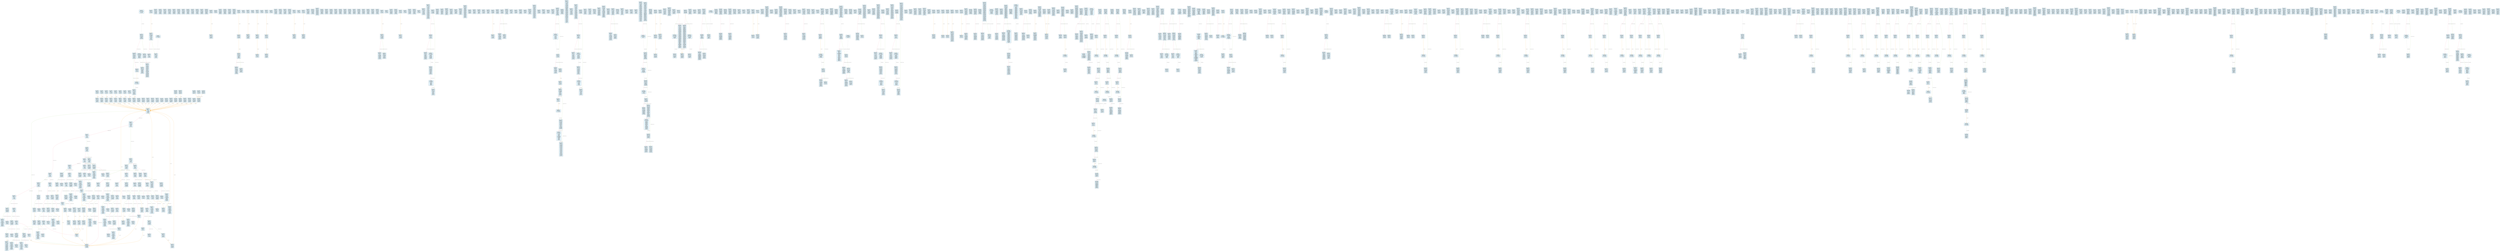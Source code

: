digraph Static_Complete_CFG {
    rankdir=TB;
    node [shape=box, style="filled, rounded", fontname="Monospace", fontsize=9, margin=0.15];
    edge [fontname="Arial", fontsize=8, penwidth=1.2];
    "block_0" [label="合约: 0x1f0640...
起始PC: 0x0
终止PC: 0xc
终止指令: JUMPI
---------
0x0: PUSH1
0x2: PUSH1
0x4: MSTORE
0x5: PUSH1
0x7: CALLDATASIZE
0x8: LT
0x9: PUSH2
0xc: JUMPI", fillcolor="#e6f7ff"];
    "block_d" [label="合约: 0x1f0640...
起始PC: 0xd
终止PC: 0x1d
终止指令: JUMPI
---------
0xd: PUSH1
0xf: CALLDATALOAD
0x10: PUSH1
0x12: SHR
0x13: DUP1
0x14: PUSH4
0x19: GT
0x1a: PUSH2
0x1d: JUMPI", fillcolor="#e6f7ff"];
    "block_1e" [label="合约: 0x1f0640...
起始PC: 0x1e
终止PC: 0x28
终止指令: JUMPI
---------
0x1e: DUP1
0x1f: PUSH4
0x24: GT
0x25: PUSH2
0x28: JUMPI", fillcolor="#e6f7ff"];
    "block_29" [label="合约: 0x1f0640...
起始PC: 0x29
终止PC: 0x33
终止指令: JUMPI
---------
0x29: DUP1
0x2a: PUSH4
0x2f: GT
0x30: PUSH2
0x33: JUMPI", fillcolor="#e6f7ff"];
    "block_34" [label="合约: 0x1f0640...
起始PC: 0x34
终止PC: 0x3e
终止指令: JUMPI
---------
0x34: DUP1
0x35: PUSH4
0x3a: EQ
0x3b: PUSH2
0x3e: JUMPI", fillcolor="#e6f7ff"];
    "block_3f" [label="合约: 0x1f0640...
起始PC: 0x3f
终止PC: 0x49
终止指令: JUMPI
---------
0x3f: DUP1
0x40: PUSH4
0x45: EQ
0x46: PUSH2
0x49: JUMPI", fillcolor="#e6f7ff"];
    "block_4a" [label="合约: 0x1f0640...
起始PC: 0x4a
终止PC: 0x54
终止指令: JUMPI
---------
0x4a: DUP1
0x4b: PUSH4
0x50: EQ
0x51: PUSH2
0x54: JUMPI", fillcolor="#e6f7ff"];
    "block_55" [label="合约: 0x1f0640...
起始PC: 0x55
终止PC: 0x5f
终止指令: JUMPI
---------
0x55: DUP1
0x56: PUSH4
0x5b: EQ
0x5c: PUSH2
0x5f: JUMPI", fillcolor="#e6f7ff"];
    "block_60" [label="合约: 0x1f0640...
起始PC: 0x60
终止PC: 0x63
终止指令: JUMP
---------
0x60: PUSH2
0x63: JUMP", fillcolor="#e6f7ff"];
    "block_64" [label="合约: 0x1f0640...
起始PC: 0x64
终止PC: 0x6f
终止指令: JUMPI
---------
0x64: JUMPDEST
0x65: DUP1
0x66: PUSH4
0x6b: EQ
0x6c: PUSH2
0x6f: JUMPI", fillcolor="#e6f7ff"];
    "block_70" [label="合约: 0x1f0640...
起始PC: 0x70
终止PC: 0x7a
终止指令: JUMPI
---------
0x70: DUP1
0x71: PUSH4
0x76: EQ
0x77: PUSH2
0x7a: JUMPI", fillcolor="#e6f7ff"];
    "block_7b" [label="合约: 0x1f0640...
起始PC: 0x7b
终止PC: 0x85
终止指令: JUMPI
---------
0x7b: DUP1
0x7c: PUSH4
0x81: EQ
0x82: PUSH2
0x85: JUMPI", fillcolor="#e6f7ff"];
    "block_86" [label="合约: 0x1f0640...
起始PC: 0x86
终止PC: 0x90
终止指令: JUMPI
---------
0x86: DUP1
0x87: PUSH4
0x8c: EQ
0x8d: PUSH2
0x90: JUMPI", fillcolor="#e6f7ff"];
    "block_91" [label="合约: 0x1f0640...
起始PC: 0x91
终止PC: 0x94
终止指令: JUMP
---------
0x91: PUSH2
0x94: JUMP", fillcolor="#e6f7ff"];
    "block_95" [label="合约: 0x1f0640...
起始PC: 0x95
终止PC: 0xa0
终止指令: JUMPI
---------
0x95: JUMPDEST
0x96: DUP1
0x97: PUSH4
0x9c: GT
0x9d: PUSH2
0xa0: JUMPI", fillcolor="#e6f7ff"];
    "block_a1" [label="合约: 0x1f0640...
起始PC: 0xa1
终止PC: 0xab
终止指令: JUMPI
---------
0xa1: DUP1
0xa2: PUSH4
0xa7: EQ
0xa8: PUSH2
0xab: JUMPI", fillcolor="#e6f7ff"];
    "block_ac" [label="合约: 0x1f0640...
起始PC: 0xac
终止PC: 0xb6
终止指令: JUMPI
---------
0xac: DUP1
0xad: PUSH4
0xb2: EQ
0xb3: PUSH2
0xb6: JUMPI", fillcolor="#e6f7ff"];
    "block_b7" [label="合约: 0x1f0640...
起始PC: 0xb7
终止PC: 0xc1
终止指令: JUMPI
---------
0xb7: DUP1
0xb8: PUSH4
0xbd: EQ
0xbe: PUSH2
0xc1: JUMPI", fillcolor="#e6f7ff"];
    "block_c2" [label="合约: 0x1f0640...
起始PC: 0xc2
终止PC: 0xcc
终止指令: JUMPI
---------
0xc2: DUP1
0xc3: PUSH4
0xc8: EQ
0xc9: PUSH2
0xcc: JUMPI", fillcolor="#e6f7ff"];
    "block_cd" [label="合约: 0x1f0640...
起始PC: 0xcd
终止PC: 0xd0
终止指令: JUMP
---------
0xcd: PUSH2
0xd0: JUMP", fillcolor="#e6f7ff"];
    "block_d1" [label="合约: 0x1f0640...
起始PC: 0xd1
终止PC: 0xdc
终止指令: JUMPI
---------
0xd1: JUMPDEST
0xd2: DUP1
0xd3: PUSH4
0xd8: EQ
0xd9: PUSH2
0xdc: JUMPI", fillcolor="#e6f7ff"];
    "block_dd" [label="合约: 0x1f0640...
起始PC: 0xdd
终止PC: 0xe7
终止指令: JUMPI
---------
0xdd: DUP1
0xde: PUSH4
0xe3: EQ
0xe4: PUSH2
0xe7: JUMPI", fillcolor="#e6f7ff"];
    "block_e8" [label="合约: 0x1f0640...
起始PC: 0xe8
终止PC: 0xf2
终止指令: JUMPI
---------
0xe8: DUP1
0xe9: PUSH4
0xee: EQ
0xef: PUSH2
0xf2: JUMPI", fillcolor="#e6f7ff"];
    "block_f3" [label="合约: 0x1f0640...
起始PC: 0xf3
终止PC: 0xf6
终止指令: JUMP
---------
0xf3: PUSH2
0xf6: JUMP", fillcolor="#e6f7ff"];
    "block_f7" [label="合约: 0x1f0640...
起始PC: 0xf7
终止PC: 0x102
终止指令: JUMPI
---------
0xf7: JUMPDEST
0xf8: DUP1
0xf9: PUSH4
0xfe: GT
0xff: PUSH2
0x102: JUMPI", fillcolor="#e6f7ff"];
    "block_103" [label="合约: 0x1f0640...
起始PC: 0x103
终止PC: 0x10d
终止指令: JUMPI
---------
0x103: DUP1
0x104: PUSH4
0x109: GT
0x10a: PUSH2
0x10d: JUMPI", fillcolor="#e6f7ff"];
    "block_10e" [label="合约: 0x1f0640...
起始PC: 0x10e
终止PC: 0x118
终止指令: JUMPI
---------
0x10e: DUP1
0x10f: PUSH4
0x114: EQ
0x115: PUSH2
0x118: JUMPI", fillcolor="#e6f7ff"];
    "block_119" [label="合约: 0x1f0640...
起始PC: 0x119
终止PC: 0x123
终止指令: JUMPI
---------
0x119: DUP1
0x11a: PUSH4
0x11f: EQ
0x120: PUSH2
0x123: JUMPI", fillcolor="#e6f7ff"];
    "block_124" [label="合约: 0x1f0640...
起始PC: 0x124
终止PC: 0x12e
终止指令: JUMPI
---------
0x124: DUP1
0x125: PUSH4
0x12a: EQ
0x12b: PUSH2
0x12e: JUMPI", fillcolor="#e6f7ff"];
    "block_12f" [label="合约: 0x1f0640...
起始PC: 0x12f
终止PC: 0x139
终止指令: JUMPI
---------
0x12f: DUP1
0x130: PUSH4
0x135: EQ
0x136: PUSH2
0x139: JUMPI", fillcolor="#e6f7ff"];
    "block_13a" [label="合约: 0x1f0640...
起始PC: 0x13a
终止PC: 0x13d
终止指令: JUMP
---------
0x13a: PUSH2
0x13d: JUMP", fillcolor="#e6f7ff"];
    "block_13e" [label="合约: 0x1f0640...
起始PC: 0x13e
终止PC: 0x149
终止指令: JUMPI
---------
0x13e: JUMPDEST
0x13f: DUP1
0x140: PUSH4
0x145: EQ
0x146: PUSH2
0x149: JUMPI", fillcolor="#e6f7ff"];
    "block_14a" [label="合约: 0x1f0640...
起始PC: 0x14a
终止PC: 0x154
终止指令: JUMPI
---------
0x14a: DUP1
0x14b: PUSH4
0x150: EQ
0x151: PUSH2
0x154: JUMPI", fillcolor="#e6f7ff"];
    "block_155" [label="合约: 0x1f0640...
起始PC: 0x155
终止PC: 0x15f
终止指令: JUMPI
---------
0x155: DUP1
0x156: PUSH4
0x15b: EQ
0x15c: PUSH2
0x15f: JUMPI", fillcolor="#e6f7ff"];
    "block_160" [label="合约: 0x1f0640...
起始PC: 0x160
终止PC: 0x163
终止指令: JUMP
---------
0x160: PUSH2
0x163: JUMP", fillcolor="#e6f7ff"];
    "block_164" [label="合约: 0x1f0640...
起始PC: 0x164
终止PC: 0x16f
终止指令: JUMPI
---------
0x164: JUMPDEST
0x165: DUP1
0x166: PUSH4
0x16b: GT
0x16c: PUSH2
0x16f: JUMPI", fillcolor="#e6f7ff"];
    "block_170" [label="合约: 0x1f0640...
起始PC: 0x170
终止PC: 0x17a
终止指令: JUMPI
---------
0x170: DUP1
0x171: PUSH4
0x176: EQ
0x177: PUSH2
0x17a: JUMPI", fillcolor="#e6f7ff"];
    "block_17b" [label="合约: 0x1f0640...
起始PC: 0x17b
终止PC: 0x185
终止指令: JUMPI
---------
0x17b: DUP1
0x17c: PUSH4
0x181: EQ
0x182: PUSH2
0x185: JUMPI", fillcolor="#e6f7ff"];
    "block_186" [label="合约: 0x1f0640...
起始PC: 0x186
终止PC: 0x190
终止指令: JUMPI
---------
0x186: DUP1
0x187: PUSH4
0x18c: EQ
0x18d: PUSH2
0x190: JUMPI", fillcolor="#e6f7ff"];
    "block_191" [label="合约: 0x1f0640...
起始PC: 0x191
终止PC: 0x19b
终止指令: JUMPI
---------
0x191: DUP1
0x192: PUSH4
0x197: EQ
0x198: PUSH2
0x19b: JUMPI", fillcolor="#e6f7ff"];
    "block_19c" [label="合约: 0x1f0640...
起始PC: 0x19c
终止PC: 0x19f
终止指令: JUMP
---------
0x19c: PUSH2
0x19f: JUMP", fillcolor="#e6f7ff"];
    "block_1a0" [label="合约: 0x1f0640...
起始PC: 0x1a0
终止PC: 0x1ab
终止指令: JUMPI
---------
0x1a0: JUMPDEST
0x1a1: DUP1
0x1a2: PUSH4
0x1a7: EQ
0x1a8: PUSH2
0x1ab: JUMPI", fillcolor="#e6f7ff"];
    "block_1ac" [label="合约: 0x1f0640...
起始PC: 0x1ac
终止PC: 0x1b6
终止指令: JUMPI
---------
0x1ac: DUP1
0x1ad: PUSH4
0x1b2: EQ
0x1b3: PUSH2
0x1b6: JUMPI", fillcolor="#e6f7ff"];
    "block_1b7" [label="合约: 0x1f0640...
起始PC: 0x1b7
终止PC: 0x1c1
终止指令: JUMPI
---------
0x1b7: DUP1
0x1b8: PUSH4
0x1bd: EQ
0x1be: PUSH2
0x1c1: JUMPI", fillcolor="#e6f7ff"];
    "block_1c2" [label="合约: 0x1f0640...
起始PC: 0x1c2
终止PC: 0x1c6
终止指令: REVERT
---------
0x1c2: JUMPDEST
0x1c3: PUSH1
0x1c5: DUP1
0x1c6: REVERT", fillcolor="#e6f7ff"];
    "block_1c7" [label="合约: 0x1f0640...
起始PC: 0x1c7
终止PC: 0x1ce
终止指令: JUMPI
---------
0x1c7: JUMPDEST
0x1c8: CALLVALUE
0x1c9: DUP1
0x1ca: ISZERO
0x1cb: PUSH2
0x1ce: JUMPI", fillcolor="#e6f7ff"];
    "block_1cf" [label="合约: 0x1f0640...
起始PC: 0x1cf
终止PC: 0x1d2
终止指令: REVERT
---------
0x1cf: PUSH1
0x1d1: DUP1
0x1d2: REVERT", fillcolor="#e6f7ff"];
    "block_1d3" [label="合约: 0x1f0640...
起始PC: 0x1d3
终止PC: 0x1e8
终止指令: JUMP
---------
0x1d3: JUMPDEST
0x1d4: POP
0x1d5: PUSH2
0x1d8: PUSH1
0x1da: DUP1
0x1db: CALLDATASIZE
0x1dc: SUB
0x1dd: DUP2
0x1de: ADD
0x1df: SWAP1
0x1e0: PUSH2
0x1e3: SWAP2
0x1e4: SWAP1
0x1e5: PUSH2
0x1e8: JUMP", fillcolor="#e6f7ff"];
    "block_1e9" [label="合约: 0x1f0640...
起始PC: 0x1e9
终止PC: 0x1ed
终止指令: JUMP
---------
0x1e9: JUMPDEST
0x1ea: PUSH2
0x1ed: JUMP", fillcolor="#e6f7ff"];
    "block_1ee" [label="合约: 0x1f0640...
起始PC: 0x1ee
终止PC: 0x1fa
终止指令: JUMP
---------
0x1ee: JUMPDEST
0x1ef: PUSH1
0x1f1: MLOAD
0x1f2: PUSH2
0x1f5: SWAP2
0x1f6: SWAP1
0x1f7: PUSH2
0x1fa: JUMP", fillcolor="#e6f7ff"];
    "block_1fb" [label="合约: 0x1f0640...
起始PC: 0x1fb
终止PC: 0x203
终止指令: RETURN
---------
0x1fb: JUMPDEST
0x1fc: PUSH1
0x1fe: MLOAD
0x1ff: DUP1
0x200: SWAP2
0x201: SUB
0x202: SWAP1
0x203: RETURN", fillcolor="#e6f7ff"];
    "block_204" [label="合约: 0x1f0640...
起始PC: 0x204
终止PC: 0x20b
终止指令: JUMPI
---------
0x204: JUMPDEST
0x205: CALLVALUE
0x206: DUP1
0x207: ISZERO
0x208: PUSH2
0x20b: JUMPI", fillcolor="#e6f7ff"];
    "block_20c" [label="合约: 0x1f0640...
起始PC: 0x20c
终止PC: 0x20f
终止指令: REVERT
---------
0x20c: PUSH1
0x20e: DUP1
0x20f: REVERT", fillcolor="#e6f7ff"];
    "block_210" [label="合约: 0x1f0640...
起始PC: 0x210
终止PC: 0x218
终止指令: JUMP
---------
0x210: JUMPDEST
0x211: POP
0x212: PUSH2
0x215: PUSH2
0x218: JUMP", fillcolor="#e6f7ff"];
    "block_219" [label="合约: 0x1f0640...
起始PC: 0x219
终止PC: 0x225
终止指令: JUMP
---------
0x219: JUMPDEST
0x21a: PUSH1
0x21c: MLOAD
0x21d: PUSH2
0x220: SWAP2
0x221: SWAP1
0x222: PUSH2
0x225: JUMP", fillcolor="#e6f7ff"];
    "block_226" [label="合约: 0x1f0640...
起始PC: 0x226
终止PC: 0x22e
终止指令: RETURN
---------
0x226: JUMPDEST
0x227: PUSH1
0x229: MLOAD
0x22a: DUP1
0x22b: SWAP2
0x22c: SUB
0x22d: SWAP1
0x22e: RETURN", fillcolor="#e6f7ff"];
    "block_22f" [label="合约: 0x1f0640...
起始PC: 0x22f
终止PC: 0x236
终止指令: JUMPI
---------
0x22f: JUMPDEST
0x230: CALLVALUE
0x231: DUP1
0x232: ISZERO
0x233: PUSH2
0x236: JUMPI", fillcolor="#e6f7ff"];
    "block_237" [label="合约: 0x1f0640...
起始PC: 0x237
终止PC: 0x23a
终止指令: REVERT
---------
0x237: PUSH1
0x239: DUP1
0x23a: REVERT", fillcolor="#e6f7ff"];
    "block_23b" [label="合约: 0x1f0640...
起始PC: 0x23b
终止PC: 0x250
终止指令: JUMP
---------
0x23b: JUMPDEST
0x23c: POP
0x23d: PUSH2
0x240: PUSH1
0x242: DUP1
0x243: CALLDATASIZE
0x244: SUB
0x245: DUP2
0x246: ADD
0x247: SWAP1
0x248: PUSH2
0x24b: SWAP2
0x24c: SWAP1
0x24d: PUSH2
0x250: JUMP", fillcolor="#e6f7ff"];
    "block_251" [label="合约: 0x1f0640...
起始PC: 0x251
终止PC: 0x255
终止指令: JUMP
---------
0x251: JUMPDEST
0x252: PUSH2
0x255: JUMP", fillcolor="#e6f7ff"];
    "block_256" [label="合约: 0x1f0640...
起始PC: 0x256
终止PC: 0x262
终止指令: JUMP
---------
0x256: JUMPDEST
0x257: PUSH1
0x259: MLOAD
0x25a: PUSH2
0x25d: SWAP2
0x25e: SWAP1
0x25f: PUSH2
0x262: JUMP", fillcolor="#e6f7ff"];
    "block_263" [label="合约: 0x1f0640...
起始PC: 0x263
终止PC: 0x26b
终止指令: RETURN
---------
0x263: JUMPDEST
0x264: PUSH1
0x266: MLOAD
0x267: DUP1
0x268: SWAP2
0x269: SUB
0x26a: SWAP1
0x26b: RETURN", fillcolor="#e6f7ff"];
    "block_26c" [label="合约: 0x1f0640...
起始PC: 0x26c
终止PC: 0x273
终止指令: JUMPI
---------
0x26c: JUMPDEST
0x26d: CALLVALUE
0x26e: DUP1
0x26f: ISZERO
0x270: PUSH2
0x273: JUMPI", fillcolor="#e6f7ff"];
    "block_274" [label="合约: 0x1f0640...
起始PC: 0x274
终止PC: 0x277
终止指令: REVERT
---------
0x274: PUSH1
0x276: DUP1
0x277: REVERT", fillcolor="#e6f7ff"];
    "block_278" [label="合约: 0x1f0640...
起始PC: 0x278
终止PC: 0x280
终止指令: JUMP
---------
0x278: JUMPDEST
0x279: POP
0x27a: PUSH2
0x27d: PUSH2
0x280: JUMP", fillcolor="#e6f7ff"];
    "block_281" [label="合约: 0x1f0640...
起始PC: 0x281
终止PC: 0x28d
终止指令: JUMP
---------
0x281: JUMPDEST
0x282: PUSH1
0x284: MLOAD
0x285: PUSH2
0x288: SWAP2
0x289: SWAP1
0x28a: PUSH2
0x28d: JUMP", fillcolor="#e6f7ff"];
    "block_28e" [label="合约: 0x1f0640...
起始PC: 0x28e
终止PC: 0x296
终止指令: RETURN
---------
0x28e: JUMPDEST
0x28f: PUSH1
0x291: MLOAD
0x292: DUP1
0x293: SWAP2
0x294: SUB
0x295: SWAP1
0x296: RETURN", fillcolor="#e6f7ff"];
    "block_297" [label="合约: 0x1f0640...
起始PC: 0x297
终止PC: 0x29e
终止指令: JUMPI
---------
0x297: JUMPDEST
0x298: CALLVALUE
0x299: DUP1
0x29a: ISZERO
0x29b: PUSH2
0x29e: JUMPI", fillcolor="#e6f7ff"];
    "block_29f" [label="合约: 0x1f0640...
起始PC: 0x29f
终止PC: 0x2a2
终止指令: REVERT
---------
0x29f: PUSH1
0x2a1: DUP1
0x2a2: REVERT", fillcolor="#e6f7ff"];
    "block_2a3" [label="合约: 0x1f0640...
起始PC: 0x2a3
终止PC: 0x2b8
终止指令: JUMP
---------
0x2a3: JUMPDEST
0x2a4: POP
0x2a5: PUSH2
0x2a8: PUSH1
0x2aa: DUP1
0x2ab: CALLDATASIZE
0x2ac: SUB
0x2ad: DUP2
0x2ae: ADD
0x2af: SWAP1
0x2b0: PUSH2
0x2b3: SWAP2
0x2b4: SWAP1
0x2b5: PUSH2
0x2b8: JUMP", fillcolor="#e6f7ff"];
    "block_2b9" [label="合约: 0x1f0640...
起始PC: 0x2b9
终止PC: 0x2bd
终止指令: JUMP
---------
0x2b9: JUMPDEST
0x2ba: PUSH2
0x2bd: JUMP", fillcolor="#e6f7ff"];
    "block_2be" [label="合约: 0x1f0640...
起始PC: 0x2be
终止PC: 0x2ca
终止指令: JUMP
---------
0x2be: JUMPDEST
0x2bf: PUSH1
0x2c1: MLOAD
0x2c2: PUSH2
0x2c5: SWAP2
0x2c6: SWAP1
0x2c7: PUSH2
0x2ca: JUMP", fillcolor="#e6f7ff"];
    "block_2cb" [label="合约: 0x1f0640...
起始PC: 0x2cb
终止PC: 0x2d3
终止指令: RETURN
---------
0x2cb: JUMPDEST
0x2cc: PUSH1
0x2ce: MLOAD
0x2cf: DUP1
0x2d0: SWAP2
0x2d1: SUB
0x2d2: SWAP1
0x2d3: RETURN", fillcolor="#e6f7ff"];
    "block_2d4" [label="合约: 0x1f0640...
起始PC: 0x2d4
终止PC: 0x2db
终止指令: JUMPI
---------
0x2d4: JUMPDEST
0x2d5: CALLVALUE
0x2d6: DUP1
0x2d7: ISZERO
0x2d8: PUSH2
0x2db: JUMPI", fillcolor="#e6f7ff"];
    "block_2dc" [label="合约: 0x1f0640...
起始PC: 0x2dc
终止PC: 0x2df
终止指令: REVERT
---------
0x2dc: PUSH1
0x2de: DUP1
0x2df: REVERT", fillcolor="#e6f7ff"];
    "block_2e0" [label="合约: 0x1f0640...
起始PC: 0x2e0
终止PC: 0x2f5
终止指令: JUMP
---------
0x2e0: JUMPDEST
0x2e1: POP
0x2e2: PUSH2
0x2e5: PUSH1
0x2e7: DUP1
0x2e8: CALLDATASIZE
0x2e9: SUB
0x2ea: DUP2
0x2eb: ADD
0x2ec: SWAP1
0x2ed: PUSH2
0x2f0: SWAP2
0x2f1: SWAP1
0x2f2: PUSH2
0x2f5: JUMP", fillcolor="#e6f7ff"];
    "block_2f6" [label="合约: 0x1f0640...
起始PC: 0x2f6
终止PC: 0x2fa
终止指令: JUMP
---------
0x2f6: JUMPDEST
0x2f7: PUSH2
0x2fa: JUMP", fillcolor="#e6f7ff"];
    "block_2fb" [label="合约: 0x1f0640...
起始PC: 0x2fb
终止PC: 0x307
终止指令: JUMP
---------
0x2fb: JUMPDEST
0x2fc: PUSH1
0x2fe: MLOAD
0x2ff: PUSH2
0x302: SWAP2
0x303: SWAP1
0x304: PUSH2
0x307: JUMP", fillcolor="#e6f7ff"];
    "block_308" [label="合约: 0x1f0640...
起始PC: 0x308
终止PC: 0x310
终止指令: RETURN
---------
0x308: JUMPDEST
0x309: PUSH1
0x30b: MLOAD
0x30c: DUP1
0x30d: SWAP2
0x30e: SUB
0x30f: SWAP1
0x310: RETURN", fillcolor="#e6f7ff"];
    "block_311" [label="合约: 0x1f0640...
起始PC: 0x311
终止PC: 0x318
终止指令: JUMPI
---------
0x311: JUMPDEST
0x312: CALLVALUE
0x313: DUP1
0x314: ISZERO
0x315: PUSH2
0x318: JUMPI", fillcolor="#e6f7ff"];
    "block_319" [label="合约: 0x1f0640...
起始PC: 0x319
终止PC: 0x31c
终止指令: REVERT
---------
0x319: PUSH1
0x31b: DUP1
0x31c: REVERT", fillcolor="#e6f7ff"];
    "block_31d" [label="合约: 0x1f0640...
起始PC: 0x31d
终止PC: 0x332
终止指令: JUMP
---------
0x31d: JUMPDEST
0x31e: POP
0x31f: PUSH2
0x322: PUSH1
0x324: DUP1
0x325: CALLDATASIZE
0x326: SUB
0x327: DUP2
0x328: ADD
0x329: SWAP1
0x32a: PUSH2
0x32d: SWAP2
0x32e: SWAP1
0x32f: PUSH2
0x332: JUMP", fillcolor="#e6f7ff"];
    "block_333" [label="合约: 0x1f0640...
起始PC: 0x333
终止PC: 0x337
终止指令: JUMP
---------
0x333: JUMPDEST
0x334: PUSH2
0x337: JUMP", fillcolor="#e6f7ff"];
    "block_338" [label="合约: 0x1f0640...
起始PC: 0x338
终止PC: 0x339
终止指令: STOP
---------
0x338: JUMPDEST
0x339: STOP", fillcolor="#e6f7ff"];
    "block_33a" [label="合约: 0x1f0640...
起始PC: 0x33a
终止PC: 0x341
终止指令: JUMPI
---------
0x33a: JUMPDEST
0x33b: CALLVALUE
0x33c: DUP1
0x33d: ISZERO
0x33e: PUSH2
0x341: JUMPI", fillcolor="#e6f7ff"];
    "block_342" [label="合约: 0x1f0640...
起始PC: 0x342
终止PC: 0x345
终止指令: REVERT
---------
0x342: PUSH1
0x344: DUP1
0x345: REVERT", fillcolor="#e6f7ff"];
    "block_346" [label="合约: 0x1f0640...
起始PC: 0x346
终止PC: 0x34e
终止指令: JUMP
---------
0x346: JUMPDEST
0x347: POP
0x348: PUSH2
0x34b: PUSH2
0x34e: JUMP", fillcolor="#e6f7ff"];
    "block_34f" [label="合约: 0x1f0640...
起始PC: 0x34f
终止PC: 0x35b
终止指令: JUMP
---------
0x34f: JUMPDEST
0x350: PUSH1
0x352: MLOAD
0x353: PUSH2
0x356: SWAP2
0x357: SWAP1
0x358: PUSH2
0x35b: JUMP", fillcolor="#e6f7ff"];
    "block_35c" [label="合约: 0x1f0640...
起始PC: 0x35c
终止PC: 0x364
终止指令: RETURN
---------
0x35c: JUMPDEST
0x35d: PUSH1
0x35f: MLOAD
0x360: DUP1
0x361: SWAP2
0x362: SUB
0x363: SWAP1
0x364: RETURN", fillcolor="#e6f7ff"];
    "block_365" [label="合约: 0x1f0640...
起始PC: 0x365
终止PC: 0x36c
终止指令: JUMPI
---------
0x365: JUMPDEST
0x366: CALLVALUE
0x367: DUP1
0x368: ISZERO
0x369: PUSH2
0x36c: JUMPI", fillcolor="#e6f7ff"];
    "block_36d" [label="合约: 0x1f0640...
起始PC: 0x36d
终止PC: 0x370
终止指令: REVERT
---------
0x36d: PUSH1
0x36f: DUP1
0x370: REVERT", fillcolor="#e6f7ff"];
    "block_371" [label="合约: 0x1f0640...
起始PC: 0x371
终止PC: 0x379
终止指令: JUMP
---------
0x371: JUMPDEST
0x372: POP
0x373: PUSH2
0x376: PUSH2
0x379: JUMP", fillcolor="#e6f7ff"];
    "block_37a" [label="合约: 0x1f0640...
起始PC: 0x37a
终止PC: 0x386
终止指令: JUMP
---------
0x37a: JUMPDEST
0x37b: PUSH1
0x37d: MLOAD
0x37e: PUSH2
0x381: SWAP2
0x382: SWAP1
0x383: PUSH2
0x386: JUMP", fillcolor="#e6f7ff"];
    "block_387" [label="合约: 0x1f0640...
起始PC: 0x387
终止PC: 0x38f
终止指令: RETURN
---------
0x387: JUMPDEST
0x388: PUSH1
0x38a: MLOAD
0x38b: DUP1
0x38c: SWAP2
0x38d: SUB
0x38e: SWAP1
0x38f: RETURN", fillcolor="#e6f7ff"];
    "block_390" [label="合约: 0x1f0640...
起始PC: 0x390
终止PC: 0x397
终止指令: JUMPI
---------
0x390: JUMPDEST
0x391: CALLVALUE
0x392: DUP1
0x393: ISZERO
0x394: PUSH2
0x397: JUMPI", fillcolor="#e6f7ff"];
    "block_398" [label="合约: 0x1f0640...
起始PC: 0x398
终止PC: 0x39b
终止指令: REVERT
---------
0x398: PUSH1
0x39a: DUP1
0x39b: REVERT", fillcolor="#e6f7ff"];
    "block_39c" [label="合约: 0x1f0640...
起始PC: 0x39c
终止PC: 0x3b1
终止指令: JUMP
---------
0x39c: JUMPDEST
0x39d: POP
0x39e: PUSH2
0x3a1: PUSH1
0x3a3: DUP1
0x3a4: CALLDATASIZE
0x3a5: SUB
0x3a6: DUP2
0x3a7: ADD
0x3a8: SWAP1
0x3a9: PUSH2
0x3ac: SWAP2
0x3ad: SWAP1
0x3ae: PUSH2
0x3b1: JUMP", fillcolor="#e6f7ff"];
    "block_3b2" [label="合约: 0x1f0640...
起始PC: 0x3b2
终止PC: 0x3b6
终止指令: JUMP
---------
0x3b2: JUMPDEST
0x3b3: PUSH2
0x3b6: JUMP", fillcolor="#e6f7ff"];
    "block_3b7" [label="合约: 0x1f0640...
起始PC: 0x3b7
终止PC: 0x3b8
终止指令: STOP
---------
0x3b7: JUMPDEST
0x3b8: STOP", fillcolor="#e6f7ff"];
    "block_3b9" [label="合约: 0x1f0640...
起始PC: 0x3b9
终止PC: 0x3c0
终止指令: JUMPI
---------
0x3b9: JUMPDEST
0x3ba: CALLVALUE
0x3bb: DUP1
0x3bc: ISZERO
0x3bd: PUSH2
0x3c0: JUMPI", fillcolor="#e6f7ff"];
    "block_3c1" [label="合约: 0x1f0640...
起始PC: 0x3c1
终止PC: 0x3c4
终止指令: REVERT
---------
0x3c1: PUSH1
0x3c3: DUP1
0x3c4: REVERT", fillcolor="#e6f7ff"];
    "block_3c5" [label="合约: 0x1f0640...
起始PC: 0x3c5
终止PC: 0x3da
终止指令: JUMP
---------
0x3c5: JUMPDEST
0x3c6: POP
0x3c7: PUSH2
0x3ca: PUSH1
0x3cc: DUP1
0x3cd: CALLDATASIZE
0x3ce: SUB
0x3cf: DUP2
0x3d0: ADD
0x3d1: SWAP1
0x3d2: PUSH2
0x3d5: SWAP2
0x3d6: SWAP1
0x3d7: PUSH2
0x3da: JUMP", fillcolor="#e6f7ff"];
    "block_3db" [label="合约: 0x1f0640...
起始PC: 0x3db
终止PC: 0x3df
终止指令: JUMP
---------
0x3db: JUMPDEST
0x3dc: PUSH2
0x3df: JUMP", fillcolor="#e6f7ff"];
    "block_3e0" [label="合约: 0x1f0640...
起始PC: 0x3e0
终止PC: 0x3e1
终止指令: STOP
---------
0x3e0: JUMPDEST
0x3e1: STOP", fillcolor="#e6f7ff"];
    "block_3e2" [label="合约: 0x1f0640...
起始PC: 0x3e2
终止PC: 0x3e9
终止指令: JUMPI
---------
0x3e2: JUMPDEST
0x3e3: CALLVALUE
0x3e4: DUP1
0x3e5: ISZERO
0x3e6: PUSH2
0x3e9: JUMPI", fillcolor="#e6f7ff"];
    "block_3ea" [label="合约: 0x1f0640...
起始PC: 0x3ea
终止PC: 0x3ed
终止指令: REVERT
---------
0x3ea: PUSH1
0x3ec: DUP1
0x3ed: REVERT", fillcolor="#e6f7ff"];
    "block_3ee" [label="合约: 0x1f0640...
起始PC: 0x3ee
终止PC: 0x403
终止指令: JUMP
---------
0x3ee: JUMPDEST
0x3ef: POP
0x3f0: PUSH2
0x3f3: PUSH1
0x3f5: DUP1
0x3f6: CALLDATASIZE
0x3f7: SUB
0x3f8: DUP2
0x3f9: ADD
0x3fa: SWAP1
0x3fb: PUSH2
0x3fe: SWAP2
0x3ff: SWAP1
0x400: PUSH2
0x403: JUMP", fillcolor="#e6f7ff"];
    "block_404" [label="合约: 0x1f0640...
起始PC: 0x404
终止PC: 0x408
终止指令: JUMP
---------
0x404: JUMPDEST
0x405: PUSH2
0x408: JUMP", fillcolor="#e6f7ff"];
    "block_409" [label="合约: 0x1f0640...
起始PC: 0x409
终止PC: 0x40a
终止指令: STOP
---------
0x409: JUMPDEST
0x40a: STOP", fillcolor="#e6f7ff"];
    "block_40b" [label="合约: 0x1f0640...
起始PC: 0x40b
终止PC: 0x41f
终止指令: JUMP
---------
0x40b: JUMPDEST
0x40c: PUSH2
0x40f: PUSH1
0x411: DUP1
0x412: CALLDATASIZE
0x413: SUB
0x414: DUP2
0x415: ADD
0x416: SWAP1
0x417: PUSH2
0x41a: SWAP2
0x41b: SWAP1
0x41c: PUSH2
0x41f: JUMP", fillcolor="#e6f7ff"];
    "block_420" [label="合约: 0x1f0640...
起始PC: 0x420
终止PC: 0x424
终止指令: JUMP
---------
0x420: JUMPDEST
0x421: PUSH2
0x424: JUMP", fillcolor="#e6f7ff"];
    "block_425" [label="合约: 0x1f0640...
起始PC: 0x425
终止PC: 0x426
终止指令: STOP
---------
0x425: JUMPDEST
0x426: STOP", fillcolor="#e6f7ff"];
    "block_427" [label="合约: 0x1f0640...
起始PC: 0x427
终止PC: 0x42e
终止指令: JUMPI
---------
0x427: JUMPDEST
0x428: CALLVALUE
0x429: DUP1
0x42a: ISZERO
0x42b: PUSH2
0x42e: JUMPI", fillcolor="#e6f7ff"];
    "block_42f" [label="合约: 0x1f0640...
起始PC: 0x42f
终止PC: 0x432
终止指令: REVERT
---------
0x42f: PUSH1
0x431: DUP1
0x432: REVERT", fillcolor="#e6f7ff"];
    "block_433" [label="合约: 0x1f0640...
起始PC: 0x433
终止PC: 0x43b
终止指令: JUMP
---------
0x433: JUMPDEST
0x434: POP
0x435: PUSH2
0x438: PUSH2
0x43b: JUMP", fillcolor="#e6f7ff"];
    "block_43c" [label="合约: 0x1f0640...
起始PC: 0x43c
终止PC: 0x448
终止指令: JUMP
---------
0x43c: JUMPDEST
0x43d: PUSH1
0x43f: MLOAD
0x440: PUSH2
0x443: SWAP2
0x444: SWAP1
0x445: PUSH2
0x448: JUMP", fillcolor="#e6f7ff"];
    "block_449" [label="合约: 0x1f0640...
起始PC: 0x449
终止PC: 0x451
终止指令: RETURN
---------
0x449: JUMPDEST
0x44a: PUSH1
0x44c: MLOAD
0x44d: DUP1
0x44e: SWAP2
0x44f: SUB
0x450: SWAP1
0x451: RETURN", fillcolor="#e6f7ff"];
    "block_452" [label="合约: 0x1f0640...
起始PC: 0x452
终止PC: 0x459
终止指令: JUMPI
---------
0x452: JUMPDEST
0x453: CALLVALUE
0x454: DUP1
0x455: ISZERO
0x456: PUSH2
0x459: JUMPI", fillcolor="#e6f7ff"];
    "block_45a" [label="合约: 0x1f0640...
起始PC: 0x45a
终止PC: 0x45d
终止指令: REVERT
---------
0x45a: PUSH1
0x45c: DUP1
0x45d: REVERT", fillcolor="#e6f7ff"];
    "block_45e" [label="合约: 0x1f0640...
起始PC: 0x45e
终止PC: 0x473
终止指令: JUMP
---------
0x45e: JUMPDEST
0x45f: POP
0x460: PUSH2
0x463: PUSH1
0x465: DUP1
0x466: CALLDATASIZE
0x467: SUB
0x468: DUP2
0x469: ADD
0x46a: SWAP1
0x46b: PUSH2
0x46e: SWAP2
0x46f: SWAP1
0x470: PUSH2
0x473: JUMP", fillcolor="#e6f7ff"];
    "block_474" [label="合约: 0x1f0640...
起始PC: 0x474
终止PC: 0x478
终止指令: JUMP
---------
0x474: JUMPDEST
0x475: PUSH2
0x478: JUMP", fillcolor="#e6f7ff"];
    "block_479" [label="合约: 0x1f0640...
起始PC: 0x479
终止PC: 0x485
终止指令: JUMP
---------
0x479: JUMPDEST
0x47a: PUSH1
0x47c: MLOAD
0x47d: PUSH2
0x480: SWAP2
0x481: SWAP1
0x482: PUSH2
0x485: JUMP", fillcolor="#e6f7ff"];
    "block_486" [label="合约: 0x1f0640...
起始PC: 0x486
终止PC: 0x48e
终止指令: RETURN
---------
0x486: JUMPDEST
0x487: PUSH1
0x489: MLOAD
0x48a: DUP1
0x48b: SWAP2
0x48c: SUB
0x48d: SWAP1
0x48e: RETURN", fillcolor="#e6f7ff"];
    "block_48f" [label="合约: 0x1f0640...
起始PC: 0x48f
终止PC: 0x496
终止指令: JUMPI
---------
0x48f: JUMPDEST
0x490: CALLVALUE
0x491: DUP1
0x492: ISZERO
0x493: PUSH2
0x496: JUMPI", fillcolor="#e6f7ff"];
    "block_497" [label="合约: 0x1f0640...
起始PC: 0x497
终止PC: 0x49a
终止指令: REVERT
---------
0x497: PUSH1
0x499: DUP1
0x49a: REVERT", fillcolor="#e6f7ff"];
    "block_49b" [label="合约: 0x1f0640...
起始PC: 0x49b
终止PC: 0x4b0
终止指令: JUMP
---------
0x49b: JUMPDEST
0x49c: POP
0x49d: PUSH2
0x4a0: PUSH1
0x4a2: DUP1
0x4a3: CALLDATASIZE
0x4a4: SUB
0x4a5: DUP2
0x4a6: ADD
0x4a7: SWAP1
0x4a8: PUSH2
0x4ab: SWAP2
0x4ac: SWAP1
0x4ad: PUSH2
0x4b0: JUMP", fillcolor="#e6f7ff"];
    "block_4b1" [label="合约: 0x1f0640...
起始PC: 0x4b1
终止PC: 0x4b5
终止指令: JUMP
---------
0x4b1: JUMPDEST
0x4b2: PUSH2
0x4b5: JUMP", fillcolor="#e6f7ff"];
    "block_4b6" [label="合约: 0x1f0640...
起始PC: 0x4b6
终止PC: 0x4b7
终止指令: STOP
---------
0x4b6: JUMPDEST
0x4b7: STOP", fillcolor="#e6f7ff"];
    "block_4b8" [label="合约: 0x1f0640...
起始PC: 0x4b8
终止PC: 0x4bf
终止指令: JUMPI
---------
0x4b8: JUMPDEST
0x4b9: CALLVALUE
0x4ba: DUP1
0x4bb: ISZERO
0x4bc: PUSH2
0x4bf: JUMPI", fillcolor="#e6f7ff"];
    "block_4c0" [label="合约: 0x1f0640...
起始PC: 0x4c0
终止PC: 0x4c3
终止指令: REVERT
---------
0x4c0: PUSH1
0x4c2: DUP1
0x4c3: REVERT", fillcolor="#e6f7ff"];
    "block_4c4" [label="合约: 0x1f0640...
起始PC: 0x4c4
终止PC: 0x4d9
终止指令: JUMP
---------
0x4c4: JUMPDEST
0x4c5: POP
0x4c6: PUSH2
0x4c9: PUSH1
0x4cb: DUP1
0x4cc: CALLDATASIZE
0x4cd: SUB
0x4ce: DUP2
0x4cf: ADD
0x4d0: SWAP1
0x4d1: PUSH2
0x4d4: SWAP2
0x4d5: SWAP1
0x4d6: PUSH2
0x4d9: JUMP", fillcolor="#e6f7ff"];
    "block_4da" [label="合约: 0x1f0640...
起始PC: 0x4da
终止PC: 0x4de
终止指令: JUMP
---------
0x4da: JUMPDEST
0x4db: PUSH2
0x4de: JUMP", fillcolor="#e6f7ff"];
    "block_4df" [label="合约: 0x1f0640...
起始PC: 0x4df
终止PC: 0x4eb
终止指令: JUMP
---------
0x4df: JUMPDEST
0x4e0: PUSH1
0x4e2: MLOAD
0x4e3: PUSH2
0x4e6: SWAP2
0x4e7: SWAP1
0x4e8: PUSH2
0x4eb: JUMP", fillcolor="#e6f7ff"];
    "block_4ec" [label="合约: 0x1f0640...
起始PC: 0x4ec
终止PC: 0x4f4
终止指令: RETURN
---------
0x4ec: JUMPDEST
0x4ed: PUSH1
0x4ef: MLOAD
0x4f0: DUP1
0x4f1: SWAP2
0x4f2: SUB
0x4f3: SWAP1
0x4f4: RETURN", fillcolor="#e6f7ff"];
    "block_4f5" [label="合约: 0x1f0640...
起始PC: 0x4f5
终止PC: 0x4fc
终止指令: JUMPI
---------
0x4f5: JUMPDEST
0x4f6: CALLVALUE
0x4f7: DUP1
0x4f8: ISZERO
0x4f9: PUSH2
0x4fc: JUMPI", fillcolor="#e6f7ff"];
    "block_4fd" [label="合约: 0x1f0640...
起始PC: 0x4fd
终止PC: 0x500
终止指令: REVERT
---------
0x4fd: PUSH1
0x4ff: DUP1
0x500: REVERT", fillcolor="#e6f7ff"];
    "block_501" [label="合约: 0x1f0640...
起始PC: 0x501
终止PC: 0x509
终止指令: JUMP
---------
0x501: JUMPDEST
0x502: POP
0x503: PUSH2
0x506: PUSH2
0x509: JUMP", fillcolor="#e6f7ff"];
    "block_50a" [label="合约: 0x1f0640...
起始PC: 0x50a
终止PC: 0x51c
终止指令: JUMP
---------
0x50a: JUMPDEST
0x50b: PUSH1
0x50d: MLOAD
0x50e: PUSH2
0x511: SWAP8
0x512: SWAP7
0x513: SWAP6
0x514: SWAP5
0x515: SWAP4
0x516: SWAP3
0x517: SWAP2
0x518: SWAP1
0x519: PUSH2
0x51c: JUMP", fillcolor="#e6f7ff"];
    "block_51d" [label="合约: 0x1f0640...
起始PC: 0x51d
终止PC: 0x525
终止指令: RETURN
---------
0x51d: JUMPDEST
0x51e: PUSH1
0x520: MLOAD
0x521: DUP1
0x522: SWAP2
0x523: SUB
0x524: SWAP1
0x525: RETURN", fillcolor="#e6f7ff"];
    "block_526" [label="合约: 0x1f0640...
起始PC: 0x526
终止PC: 0x52d
终止指令: JUMPI
---------
0x526: JUMPDEST
0x527: CALLVALUE
0x528: DUP1
0x529: ISZERO
0x52a: PUSH2
0x52d: JUMPI", fillcolor="#e6f7ff"];
    "block_52e" [label="合约: 0x1f0640...
起始PC: 0x52e
终止PC: 0x531
终止指令: REVERT
---------
0x52e: PUSH1
0x530: DUP1
0x531: REVERT", fillcolor="#e6f7ff"];
    "block_532" [label="合约: 0x1f0640...
起始PC: 0x532
终止PC: 0x53a
终止指令: JUMP
---------
0x532: JUMPDEST
0x533: POP
0x534: PUSH2
0x537: PUSH2
0x53a: JUMP", fillcolor="#e6f7ff"];
    "block_53b" [label="合约: 0x1f0640...
起始PC: 0x53b
终止PC: 0x547
终止指令: JUMP
---------
0x53b: JUMPDEST
0x53c: PUSH1
0x53e: MLOAD
0x53f: PUSH2
0x542: SWAP2
0x543: SWAP1
0x544: PUSH2
0x547: JUMP", fillcolor="#e6f7ff"];
    "block_548" [label="合约: 0x1f0640...
起始PC: 0x548
终止PC: 0x550
终止指令: RETURN
---------
0x548: JUMPDEST
0x549: PUSH1
0x54b: MLOAD
0x54c: DUP1
0x54d: SWAP2
0x54e: SUB
0x54f: SWAP1
0x550: RETURN", fillcolor="#e6f7ff"];
    "block_551" [label="合约: 0x1f0640...
起始PC: 0x551
终止PC: 0x558
终止指令: JUMPI
---------
0x551: JUMPDEST
0x552: CALLVALUE
0x553: DUP1
0x554: ISZERO
0x555: PUSH2
0x558: JUMPI", fillcolor="#e6f7ff"];
    "block_559" [label="合约: 0x1f0640...
起始PC: 0x559
终止PC: 0x55c
终止指令: REVERT
---------
0x559: PUSH1
0x55b: DUP1
0x55c: REVERT", fillcolor="#e6f7ff"];
    "block_55d" [label="合约: 0x1f0640...
起始PC: 0x55d
终止PC: 0x572
终止指令: JUMP
---------
0x55d: JUMPDEST
0x55e: POP
0x55f: PUSH2
0x562: PUSH1
0x564: DUP1
0x565: CALLDATASIZE
0x566: SUB
0x567: DUP2
0x568: ADD
0x569: SWAP1
0x56a: PUSH2
0x56d: SWAP2
0x56e: SWAP1
0x56f: PUSH2
0x572: JUMP", fillcolor="#e6f7ff"];
    "block_573" [label="合约: 0x1f0640...
起始PC: 0x573
终止PC: 0x577
终止指令: JUMP
---------
0x573: JUMPDEST
0x574: PUSH2
0x577: JUMP", fillcolor="#e6f7ff"];
    "block_578" [label="合约: 0x1f0640...
起始PC: 0x578
终止PC: 0x584
终止指令: JUMP
---------
0x578: JUMPDEST
0x579: PUSH1
0x57b: MLOAD
0x57c: PUSH2
0x57f: SWAP2
0x580: SWAP1
0x581: PUSH2
0x584: JUMP", fillcolor="#e6f7ff"];
    "block_585" [label="合约: 0x1f0640...
起始PC: 0x585
终止PC: 0x58d
终止指令: RETURN
---------
0x585: JUMPDEST
0x586: PUSH1
0x588: MLOAD
0x589: DUP1
0x58a: SWAP2
0x58b: SUB
0x58c: SWAP1
0x58d: RETURN", fillcolor="#e6f7ff"];
    "block_58e" [label="合约: 0x1f0640...
起始PC: 0x58e
终止PC: 0x595
终止指令: JUMPI
---------
0x58e: JUMPDEST
0x58f: CALLVALUE
0x590: DUP1
0x591: ISZERO
0x592: PUSH2
0x595: JUMPI", fillcolor="#e6f7ff"];
    "block_596" [label="合约: 0x1f0640...
起始PC: 0x596
终止PC: 0x599
终止指令: REVERT
---------
0x596: PUSH1
0x598: DUP1
0x599: REVERT", fillcolor="#e6f7ff"];
    "block_59a" [label="合约: 0x1f0640...
起始PC: 0x59a
终止PC: 0x5a2
终止指令: JUMP
---------
0x59a: JUMPDEST
0x59b: POP
0x59c: PUSH2
0x59f: PUSH2
0x5a2: JUMP", fillcolor="#e6f7ff"];
    "block_5a3" [label="合约: 0x1f0640...
起始PC: 0x5a3
终止PC: 0x5af
终止指令: JUMP
---------
0x5a3: JUMPDEST
0x5a4: PUSH1
0x5a6: MLOAD
0x5a7: PUSH2
0x5aa: SWAP2
0x5ab: SWAP1
0x5ac: PUSH2
0x5af: JUMP", fillcolor="#e6f7ff"];
    "block_5b0" [label="合约: 0x1f0640...
起始PC: 0x5b0
终止PC: 0x5b8
终止指令: RETURN
---------
0x5b0: JUMPDEST
0x5b1: PUSH1
0x5b3: MLOAD
0x5b4: DUP1
0x5b5: SWAP2
0x5b6: SUB
0x5b7: SWAP1
0x5b8: RETURN", fillcolor="#e6f7ff"];
    "block_5b9" [label="合约: 0x1f0640...
起始PC: 0x5b9
终止PC: 0x5c0
终止指令: JUMPI
---------
0x5b9: JUMPDEST
0x5ba: CALLVALUE
0x5bb: DUP1
0x5bc: ISZERO
0x5bd: PUSH2
0x5c0: JUMPI", fillcolor="#e6f7ff"];
    "block_5c1" [label="合约: 0x1f0640...
起始PC: 0x5c1
终止PC: 0x5c4
终止指令: REVERT
---------
0x5c1: PUSH1
0x5c3: DUP1
0x5c4: REVERT", fillcolor="#e6f7ff"];
    "block_5c5" [label="合约: 0x1f0640...
起始PC: 0x5c5
终止PC: 0x5cd
终止指令: JUMP
---------
0x5c5: JUMPDEST
0x5c6: POP
0x5c7: PUSH2
0x5ca: PUSH2
0x5cd: JUMP", fillcolor="#e6f7ff"];
    "block_5ce" [label="合约: 0x1f0640...
起始PC: 0x5ce
终止PC: 0x5da
终止指令: JUMP
---------
0x5ce: JUMPDEST
0x5cf: PUSH1
0x5d1: MLOAD
0x5d2: PUSH2
0x5d5: SWAP2
0x5d6: SWAP1
0x5d7: PUSH2
0x5da: JUMP", fillcolor="#e6f7ff"];
    "block_5db" [label="合约: 0x1f0640...
起始PC: 0x5db
终止PC: 0x5e3
终止指令: RETURN
---------
0x5db: JUMPDEST
0x5dc: PUSH1
0x5de: MLOAD
0x5df: DUP1
0x5e0: SWAP2
0x5e1: SUB
0x5e2: SWAP1
0x5e3: RETURN", fillcolor="#e6f7ff"];
    "block_5e4" [label="合约: 0x1f0640...
起始PC: 0x5e4
终止PC: 0x5eb
终止指令: JUMPI
---------
0x5e4: JUMPDEST
0x5e5: CALLVALUE
0x5e6: DUP1
0x5e7: ISZERO
0x5e8: PUSH2
0x5eb: JUMPI", fillcolor="#e6f7ff"];
    "block_5ec" [label="合约: 0x1f0640...
起始PC: 0x5ec
终止PC: 0x5ef
终止指令: REVERT
---------
0x5ec: PUSH1
0x5ee: DUP1
0x5ef: REVERT", fillcolor="#e6f7ff"];
    "block_5f0" [label="合约: 0x1f0640...
起始PC: 0x5f0
终止PC: 0x605
终止指令: JUMP
---------
0x5f0: JUMPDEST
0x5f1: POP
0x5f2: PUSH2
0x5f5: PUSH1
0x5f7: DUP1
0x5f8: CALLDATASIZE
0x5f9: SUB
0x5fa: DUP2
0x5fb: ADD
0x5fc: SWAP1
0x5fd: PUSH2
0x600: SWAP2
0x601: SWAP1
0x602: PUSH2
0x605: JUMP", fillcolor="#e6f7ff"];
    "block_606" [label="合约: 0x1f0640...
起始PC: 0x606
终止PC: 0x60a
终止指令: JUMP
---------
0x606: JUMPDEST
0x607: PUSH2
0x60a: JUMP", fillcolor="#e6f7ff"];
    "block_60b" [label="合约: 0x1f0640...
起始PC: 0x60b
终止PC: 0x617
终止指令: JUMP
---------
0x60b: JUMPDEST
0x60c: PUSH1
0x60e: MLOAD
0x60f: PUSH2
0x612: SWAP2
0x613: SWAP1
0x614: PUSH2
0x617: JUMP", fillcolor="#e6f7ff"];
    "block_618" [label="合约: 0x1f0640...
起始PC: 0x618
终止PC: 0x620
终止指令: RETURN
---------
0x618: JUMPDEST
0x619: PUSH1
0x61b: MLOAD
0x61c: DUP1
0x61d: SWAP2
0x61e: SUB
0x61f: SWAP1
0x620: RETURN", fillcolor="#e6f7ff"];
    "block_621" [label="合约: 0x1f0640...
起始PC: 0x621
终止PC: 0x628
终止指令: JUMPI
---------
0x621: JUMPDEST
0x622: CALLVALUE
0x623: DUP1
0x624: ISZERO
0x625: PUSH2
0x628: JUMPI", fillcolor="#e6f7ff"];
    "block_629" [label="合约: 0x1f0640...
起始PC: 0x629
终止PC: 0x62c
终止指令: REVERT
---------
0x629: PUSH1
0x62b: DUP1
0x62c: REVERT", fillcolor="#e6f7ff"];
    "block_62d" [label="合约: 0x1f0640...
起始PC: 0x62d
终止PC: 0x635
终止指令: JUMP
---------
0x62d: JUMPDEST
0x62e: POP
0x62f: PUSH2
0x632: PUSH2
0x635: JUMP", fillcolor="#e6f7ff"];
    "block_636" [label="合约: 0x1f0640...
起始PC: 0x636
终止PC: 0x642
终止指令: JUMP
---------
0x636: JUMPDEST
0x637: PUSH1
0x639: MLOAD
0x63a: PUSH2
0x63d: SWAP2
0x63e: SWAP1
0x63f: PUSH2
0x642: JUMP", fillcolor="#e6f7ff"];
    "block_643" [label="合约: 0x1f0640...
起始PC: 0x643
终止PC: 0x64b
终止指令: RETURN
---------
0x643: JUMPDEST
0x644: PUSH1
0x646: MLOAD
0x647: DUP1
0x648: SWAP2
0x649: SUB
0x64a: SWAP1
0x64b: RETURN", fillcolor="#e6f7ff"];
    "block_64c" [label="合约: 0x1f0640...
起始PC: 0x64c
终止PC: 0x653
终止指令: JUMPI
---------
0x64c: JUMPDEST
0x64d: CALLVALUE
0x64e: DUP1
0x64f: ISZERO
0x650: PUSH2
0x653: JUMPI", fillcolor="#e6f7ff"];
    "block_654" [label="合约: 0x1f0640...
起始PC: 0x654
终止PC: 0x657
终止指令: REVERT
---------
0x654: PUSH1
0x656: DUP1
0x657: REVERT", fillcolor="#e6f7ff"];
    "block_658" [label="合约: 0x1f0640...
起始PC: 0x658
终止PC: 0x66d
终止指令: JUMP
---------
0x658: JUMPDEST
0x659: POP
0x65a: PUSH2
0x65d: PUSH1
0x65f: DUP1
0x660: CALLDATASIZE
0x661: SUB
0x662: DUP2
0x663: ADD
0x664: SWAP1
0x665: PUSH2
0x668: SWAP2
0x669: SWAP1
0x66a: PUSH2
0x66d: JUMP", fillcolor="#e6f7ff"];
    "block_66e" [label="合约: 0x1f0640...
起始PC: 0x66e
终止PC: 0x672
终止指令: JUMP
---------
0x66e: JUMPDEST
0x66f: PUSH2
0x672: JUMP", fillcolor="#e6f7ff"];
    "block_673" [label="合约: 0x1f0640...
起始PC: 0x673
终止PC: 0x674
终止指令: STOP
---------
0x673: JUMPDEST
0x674: STOP", fillcolor="#e6f7ff"];
    "block_675" [label="合约: 0x1f0640...
起始PC: 0x675
终止PC: 0x67c
终止指令: JUMPI
---------
0x675: JUMPDEST
0x676: CALLVALUE
0x677: DUP1
0x678: ISZERO
0x679: PUSH2
0x67c: JUMPI", fillcolor="#e6f7ff"];
    "block_67d" [label="合约: 0x1f0640...
起始PC: 0x67d
终止PC: 0x680
终止指令: REVERT
---------
0x67d: PUSH1
0x67f: DUP1
0x680: REVERT", fillcolor="#e6f7ff"];
    "block_681" [label="合约: 0x1f0640...
起始PC: 0x681
终止PC: 0x689
终止指令: JUMP
---------
0x681: JUMPDEST
0x682: POP
0x683: PUSH2
0x686: PUSH2
0x689: JUMP", fillcolor="#e6f7ff"];
    "block_68a" [label="合约: 0x1f0640...
起始PC: 0x68a
终止PC: 0x696
终止指令: JUMP
---------
0x68a: JUMPDEST
0x68b: PUSH1
0x68d: MLOAD
0x68e: PUSH2
0x691: SWAP2
0x692: SWAP1
0x693: PUSH2
0x696: JUMP", fillcolor="#e6f7ff"];
    "block_697" [label="合约: 0x1f0640...
起始PC: 0x697
终止PC: 0x69f
终止指令: RETURN
---------
0x697: JUMPDEST
0x698: PUSH1
0x69a: MLOAD
0x69b: DUP1
0x69c: SWAP2
0x69d: SUB
0x69e: SWAP1
0x69f: RETURN", fillcolor="#e6f7ff"];
    "block_6a0" [label="合约: 0x1f0640...
起始PC: 0x6a0
终止PC: 0x6a7
终止指令: JUMPI
---------
0x6a0: JUMPDEST
0x6a1: CALLVALUE
0x6a2: DUP1
0x6a3: ISZERO
0x6a4: PUSH2
0x6a7: JUMPI", fillcolor="#e6f7ff"];
    "block_6a8" [label="合约: 0x1f0640...
起始PC: 0x6a8
终止PC: 0x6ab
终止指令: REVERT
---------
0x6a8: PUSH1
0x6aa: DUP1
0x6ab: REVERT", fillcolor="#e6f7ff"];
    "block_6ac" [label="合约: 0x1f0640...
起始PC: 0x6ac
终止PC: 0x6c1
终止指令: JUMP
---------
0x6ac: JUMPDEST
0x6ad: POP
0x6ae: PUSH2
0x6b1: PUSH1
0x6b3: DUP1
0x6b4: CALLDATASIZE
0x6b5: SUB
0x6b6: DUP2
0x6b7: ADD
0x6b8: SWAP1
0x6b9: PUSH2
0x6bc: SWAP2
0x6bd: SWAP1
0x6be: PUSH2
0x6c1: JUMP", fillcolor="#e6f7ff"];
    "block_6c2" [label="合约: 0x1f0640...
起始PC: 0x6c2
终止PC: 0x6c6
终止指令: JUMP
---------
0x6c2: JUMPDEST
0x6c3: PUSH2
0x6c6: JUMP", fillcolor="#e6f7ff"];
    "block_6c7" [label="合约: 0x1f0640...
起始PC: 0x6c7
终止PC: 0x6c8
终止指令: STOP
---------
0x6c7: JUMPDEST
0x6c8: STOP", fillcolor="#e6f7ff"];
    "block_6c9" [label="合约: 0x1f0640...
起始PC: 0x6c9
终止PC: 0x6d0
终止指令: JUMPI
---------
0x6c9: JUMPDEST
0x6ca: CALLVALUE
0x6cb: DUP1
0x6cc: ISZERO
0x6cd: PUSH2
0x6d0: JUMPI", fillcolor="#e6f7ff"];
    "block_6d1" [label="合约: 0x1f0640...
起始PC: 0x6d1
终止PC: 0x6d4
终止指令: REVERT
---------
0x6d1: PUSH1
0x6d3: DUP1
0x6d4: REVERT", fillcolor="#e6f7ff"];
    "block_6d5" [label="合约: 0x1f0640...
起始PC: 0x6d5
终止PC: 0x6ea
终止指令: JUMP
---------
0x6d5: JUMPDEST
0x6d6: POP
0x6d7: PUSH2
0x6da: PUSH1
0x6dc: DUP1
0x6dd: CALLDATASIZE
0x6de: SUB
0x6df: DUP2
0x6e0: ADD
0x6e1: SWAP1
0x6e2: PUSH2
0x6e5: SWAP2
0x6e6: SWAP1
0x6e7: PUSH2
0x6ea: JUMP", fillcolor="#e6f7ff"];
    "block_6eb" [label="合约: 0x1f0640...
起始PC: 0x6eb
终止PC: 0x6ef
终止指令: JUMP
---------
0x6eb: JUMPDEST
0x6ec: PUSH2
0x6ef: JUMP", fillcolor="#e6f7ff"];
    "block_6f0" [label="合约: 0x1f0640...
起始PC: 0x6f0
终止PC: 0x6fc
终止指令: JUMP
---------
0x6f0: JUMPDEST
0x6f1: PUSH1
0x6f3: MLOAD
0x6f4: PUSH2
0x6f7: SWAP2
0x6f8: SWAP1
0x6f9: PUSH2
0x6fc: JUMP", fillcolor="#e6f7ff"];
    "block_6fd" [label="合约: 0x1f0640...
起始PC: 0x6fd
终止PC: 0x705
终止指令: RETURN
---------
0x6fd: JUMPDEST
0x6fe: PUSH1
0x700: MLOAD
0x701: DUP1
0x702: SWAP2
0x703: SUB
0x704: SWAP1
0x705: RETURN", fillcolor="#e6f7ff"];
    "block_706" [label="合约: 0x1f0640...
起始PC: 0x706
终止PC: 0x70d
终止指令: JUMPI
---------
0x706: JUMPDEST
0x707: CALLVALUE
0x708: DUP1
0x709: ISZERO
0x70a: PUSH2
0x70d: JUMPI", fillcolor="#e6f7ff"];
    "block_70e" [label="合约: 0x1f0640...
起始PC: 0x70e
终止PC: 0x711
终止指令: REVERT
---------
0x70e: PUSH1
0x710: DUP1
0x711: REVERT", fillcolor="#e6f7ff"];
    "block_712" [label="合约: 0x1f0640...
起始PC: 0x712
终止PC: 0x727
终止指令: JUMP
---------
0x712: JUMPDEST
0x713: POP
0x714: PUSH2
0x717: PUSH1
0x719: DUP1
0x71a: CALLDATASIZE
0x71b: SUB
0x71c: DUP2
0x71d: ADD
0x71e: SWAP1
0x71f: PUSH2
0x722: SWAP2
0x723: SWAP1
0x724: PUSH2
0x727: JUMP", fillcolor="#e6f7ff"];
    "block_728" [label="合约: 0x1f0640...
起始PC: 0x728
终止PC: 0x72c
终止指令: JUMP
---------
0x728: JUMPDEST
0x729: PUSH2
0x72c: JUMP", fillcolor="#e6f7ff"];
    "block_72d" [label="合约: 0x1f0640...
起始PC: 0x72d
终止PC: 0x72e
终止指令: STOP
---------
0x72d: JUMPDEST
0x72e: STOP", fillcolor="#e6f7ff"];
    "block_72f" [label="合约: 0x1f0640...
起始PC: 0x72f
终止PC: 0x797
终止指令: JUMPI
---------
0x72f: JUMPDEST
0x730: PUSH1
0x732: PUSH32
0x753: PUSH28
0x770: NOT
0x771: AND
0x772: DUP3
0x773: PUSH28
0x790: NOT
0x791: AND
0x792: EQ
0x793: DUP1
0x794: PUSH2
0x797: JUMPI", fillcolor="#e6f7ff"];
    "block_798" [label="合约: 0x1f0640...
起始PC: 0x798
终止PC: 0x7a0
终止指令: JUMP
---------
0x798: POP
0x799: PUSH2
0x79c: DUP3
0x79d: PUSH2
0x7a0: JUMP", fillcolor="#e6f7ff"];
    "block_7a1" [label="合约: 0x1f0640...
起始PC: 0x7a1
终止PC: 0x7a1
终止指令: JUMPDEST_PREV
---------
0x7a1: JUMPDEST", fillcolor="#e6f7ff"];
    "block_7a2" [label="合约: 0x1f0640...
起始PC: 0x7a2
终止PC: 0x7a8
终止指令: JUMP
---------
0x7a2: JUMPDEST
0x7a3: SWAP1
0x7a4: POP
0x7a5: SWAP2
0x7a6: SWAP1
0x7a7: POP
0x7a8: JUMP", fillcolor="#e6f7ff"];
    "block_7a9" [label="合约: 0x1f0640...
起始PC: 0x7a9
终止PC: 0x7b4
终止指令: JUMP
---------
0x7a9: JUMPDEST
0x7aa: PUSH1
0x7ac: PUSH1
0x7ae: PUSH2
0x7b1: PUSH2
0x7b4: JUMP", fillcolor="#e6f7ff"];
    "block_7b5" [label="合约: 0x1f0640...
起始PC: 0x7b5
终止PC: 0x7c5
终止指令: JUMP
---------
0x7b5: JUMPDEST
0x7b6: SWAP1
0x7b7: POP
0x7b8: DUP1
0x7b9: PUSH1
0x7bb: ADD
0x7bc: DUP1
0x7bd: SLOAD
0x7be: PUSH2
0x7c1: SWAP1
0x7c2: PUSH2
0x7c5: JUMP", fillcolor="#e6f7ff"];
    "block_7c6" [label="合约: 0x1f0640...
起始PC: 0x7c6
终止PC: 0x7f1
终止指令: JUMP
---------
0x7c6: JUMPDEST
0x7c7: DUP1
0x7c8: PUSH1
0x7ca: ADD
0x7cb: PUSH1
0x7cd: DUP1
0x7ce: SWAP2
0x7cf: DIV
0x7d0: MUL
0x7d1: PUSH1
0x7d3: ADD
0x7d4: PUSH1
0x7d6: MLOAD
0x7d7: SWAP1
0x7d8: DUP2
0x7d9: ADD
0x7da: PUSH1
0x7dc: MSTORE
0x7dd: DUP1
0x7de: SWAP3
0x7df: SWAP2
0x7e0: SWAP1
0x7e1: DUP2
0x7e2: DUP2
0x7e3: MSTORE
0x7e4: PUSH1
0x7e6: ADD
0x7e7: DUP3
0x7e8: DUP1
0x7e9: SLOAD
0x7ea: PUSH2
0x7ed: SWAP1
0x7ee: PUSH2
0x7f1: JUMP", fillcolor="#e6f7ff"];
    "block_7f2" [label="合约: 0x1f0640...
起始PC: 0x7f2
终止PC: 0x7f8
终止指令: JUMPI
---------
0x7f2: JUMPDEST
0x7f3: DUP1
0x7f4: ISZERO
0x7f5: PUSH2
0x7f8: JUMPI", fillcolor="#e6f7ff"];
    "block_7f9" [label="合约: 0x1f0640...
起始PC: 0x7f9
终止PC: 0x800
终止指令: JUMPI
---------
0x7f9: DUP1
0x7fa: PUSH1
0x7fc: LT
0x7fd: PUSH2
0x800: JUMPI", fillcolor="#e6f7ff"];
    "block_801" [label="合约: 0x1f0640...
起始PC: 0x801
终止PC: 0x813
终止指令: JUMP
---------
0x801: PUSH2
0x804: DUP1
0x805: DUP4
0x806: SLOAD
0x807: DIV
0x808: MUL
0x809: DUP4
0x80a: MSTORE
0x80b: SWAP2
0x80c: PUSH1
0x80e: ADD
0x80f: SWAP2
0x810: PUSH2
0x813: JUMP", fillcolor="#e6f7ff"];
    "block_814" [label="合约: 0x1f0640...
起始PC: 0x814
终止PC: 0x821
终止指令: JUMPDEST_PREV
---------
0x814: JUMPDEST
0x815: DUP3
0x816: ADD
0x817: SWAP2
0x818: SWAP1
0x819: PUSH1
0x81b: MSTORE
0x81c: PUSH1
0x81e: PUSH1
0x820: SHA3
0x821: SWAP1", fillcolor="#e6f7ff"];
    "block_822" [label="合约: 0x1f0640...
起始PC: 0x822
终止PC: 0x835
终止指令: JUMPI
---------
0x822: JUMPDEST
0x823: DUP2
0x824: SLOAD
0x825: DUP2
0x826: MSTORE
0x827: SWAP1
0x828: PUSH1
0x82a: ADD
0x82b: SWAP1
0x82c: PUSH1
0x82e: ADD
0x82f: DUP1
0x830: DUP4
0x831: GT
0x832: PUSH2
0x835: JUMPI", fillcolor="#e6f7ff"];
    "block_836" [label="合约: 0x1f0640...
起始PC: 0x836
终止PC: 0x83e
终止指令: JUMPDEST_PREV
---------
0x836: DUP3
0x837: SWAP1
0x838: SUB
0x839: PUSH1
0x83b: AND
0x83c: DUP3
0x83d: ADD
0x83e: SWAP2", fillcolor="#e6f7ff"];
    "block_83f" [label="合约: 0x1f0640...
起始PC: 0x83f
终止PC: 0x849
终止指令: JUMP
---------
0x83f: JUMPDEST
0x840: POP
0x841: POP
0x842: POP
0x843: POP
0x844: POP
0x845: SWAP2
0x846: POP
0x847: POP
0x848: SWAP1
0x849: JUMP", fillcolor="#e6f7ff"];
    "block_84a" [label="合约: 0x1f0640...
起始PC: 0x84a
终止PC: 0x854
终止指令: JUMP
---------
0x84a: JUMPDEST
0x84b: PUSH1
0x84d: DUP1
0x84e: PUSH2
0x851: PUSH2
0x854: JUMP", fillcolor="#e6f7ff"];
    "block_855" [label="合约: 0x1f0640...
起始PC: 0x855
终止PC: 0x861
终止指令: JUMP
---------
0x855: JUMPDEST
0x856: SWAP1
0x857: POP
0x858: PUSH2
0x85b: DUP2
0x85c: DUP6
0x85d: DUP6
0x85e: PUSH2
0x861: JUMP", fillcolor="#e6f7ff"];
    "block_862" [label="合约: 0x1f0640...
起始PC: 0x862
终止PC: 0x86c
终止指令: JUMP
---------
0x862: JUMPDEST
0x863: PUSH1
0x865: SWAP2
0x866: POP
0x867: POP
0x868: SWAP3
0x869: SWAP2
0x86a: POP
0x86b: POP
0x86c: JUMP", fillcolor="#e6f7ff"];
    "block_86d" [label="合约: 0x1f0640...
起始PC: 0x86d
终止PC: 0x877
终止指令: JUMP
---------
0x86d: JUMPDEST
0x86e: PUSH1
0x870: DUP1
0x871: PUSH2
0x874: PUSH2
0x877: JUMP", fillcolor="#e6f7ff"];
    "block_878" [label="合约: 0x1f0640...
起始PC: 0x878
终止PC: 0x884
终止指令: JUMP
---------
0x878: JUMPDEST
0x879: SWAP1
0x87a: POP
0x87b: DUP1
0x87c: PUSH1
0x87e: ADD
0x87f: SLOAD
0x880: SWAP2
0x881: POP
0x882: POP
0x883: SWAP1
0x884: JUMP", fillcolor="#e6f7ff"];
    "block_885" [label="合约: 0x1f0640...
起始PC: 0x885
终止PC: 0x88f
终止指令: JUMP
---------
0x885: JUMPDEST
0x886: PUSH1
0x888: DUP1
0x889: PUSH2
0x88c: PUSH2
0x88f: JUMP", fillcolor="#e6f7ff"];
    "block_890" [label="合约: 0x1f0640...
起始PC: 0x890
终止PC: 0x89c
终止指令: JUMP
---------
0x890: JUMPDEST
0x891: SWAP1
0x892: POP
0x893: PUSH2
0x896: DUP6
0x897: DUP3
0x898: DUP6
0x899: PUSH2
0x89c: JUMP", fillcolor="#e6f7ff"];
    "block_89d" [label="合约: 0x1f0640...
起始PC: 0x89d
终止PC: 0x8a7
终止指令: JUMP
---------
0x89d: JUMPDEST
0x89e: PUSH2
0x8a1: DUP6
0x8a2: DUP6
0x8a3: DUP6
0x8a4: PUSH2
0x8a7: JUMP", fillcolor="#e6f7ff"];
    "block_8a8" [label="合约: 0x1f0640...
起始PC: 0x8a8
终止PC: 0x8b3
终止指令: JUMP
---------
0x8a8: JUMPDEST
0x8a9: PUSH1
0x8ab: SWAP2
0x8ac: POP
0x8ad: POP
0x8ae: SWAP4
0x8af: SWAP3
0x8b0: POP
0x8b1: POP
0x8b2: POP
0x8b3: JUMP", fillcolor="#e6f7ff"];
    "block_8b4" [label="合约: 0x1f0640...
起始PC: 0x8b4
终止PC: 0x8be
终止指令: JUMP
---------
0x8b4: JUMPDEST
0x8b5: PUSH1
0x8b7: DUP1
0x8b8: PUSH2
0x8bb: PUSH2
0x8be: JUMP", fillcolor="#e6f7ff"];
    "block_8bf" [label="合约: 0x1f0640...
起始PC: 0x8bf
终止PC: 0x8e1
终止指令: JUMP
---------
0x8bf: JUMPDEST
0x8c0: SWAP1
0x8c1: POP
0x8c2: DUP1
0x8c3: PUSH1
0x8c5: ADD
0x8c6: PUSH1
0x8c8: DUP5
0x8c9: DUP2
0x8ca: MSTORE
0x8cb: PUSH1
0x8cd: ADD
0x8ce: SWAP1
0x8cf: DUP2
0x8d0: MSTORE
0x8d1: PUSH1
0x8d3: ADD
0x8d4: PUSH1
0x8d6: SHA3
0x8d7: PUSH1
0x8d9: ADD
0x8da: SLOAD
0x8db: SWAP2
0x8dc: POP
0x8dd: POP
0x8de: SWAP2
0x8df: SWAP1
0x8e0: POP
0x8e1: JUMP", fillcolor="#e6f7ff"];
    "block_8e2" [label="合约: 0x1f0640...
起始PC: 0x8e2
终止PC: 0x8ea
终止指令: JUMP
---------
0x8e2: JUMPDEST
0x8e3: PUSH2
0x8e6: DUP3
0x8e7: PUSH2
0x8ea: JUMP", fillcolor="#e6f7ff"];
    "block_8eb" [label="合约: 0x1f0640...
起始PC: 0x8eb
终止PC: 0x8f3
终止指令: JUMP
---------
0x8eb: JUMPDEST
0x8ec: PUSH2
0x8ef: DUP2
0x8f0: PUSH2
0x8f3: JUMP", fillcolor="#e6f7ff"];
    "block_8f4" [label="合约: 0x1f0640...
起始PC: 0x8f4
终止PC: 0x8fd
终止指令: JUMP
---------
0x8f4: JUMPDEST
0x8f5: PUSH2
0x8f8: DUP4
0x8f9: DUP4
0x8fa: PUSH2
0x8fd: JUMP", fillcolor="#e6f7ff"];
    "block_8fe" [label="合约: 0x1f0640...
起始PC: 0x8fe
终止PC: 0x903
终止指令: JUMP
---------
0x8fe: JUMPDEST
0x8ff: POP
0x900: POP
0x901: POP
0x902: POP
0x903: JUMP", fillcolor="#e6f7ff"];
    "block_904" [label="合约: 0x1f0640...
起始PC: 0x904
终止PC: 0x90c
终止指令: JUMP
---------
0x904: JUMPDEST
0x905: PUSH1
0x907: PUSH1
0x909: SWAP1
0x90a: POP
0x90b: SWAP1
0x90c: JUMP", fillcolor="#e6f7ff"];
    "block_90d" [label="合约: 0x1f0640...
起始PC: 0x90d
终止PC: 0x916
终止指令: JUMP
---------
0x90d: JUMPDEST
0x90e: PUSH1
0x910: PUSH2
0x913: PUSH2
0x916: JUMP", fillcolor="#e6f7ff"];
    "block_917" [label="合约: 0x1f0640...
起始PC: 0x917
终止PC: 0x91b
终止指令: JUMP
---------
0x917: JUMPDEST
0x918: SWAP1
0x919: POP
0x91a: SWAP1
0x91b: JUMP", fillcolor="#e6f7ff"];
    "block_91c" [label="合约: 0x1f0640...
起始PC: 0x91c
终止PC: 0x923
终止指令: JUMP
---------
0x91c: JUMPDEST
0x91d: PUSH2
0x920: PUSH2
0x923: JUMP", fillcolor="#e6f7ff"];
    "block_924" [label="合约: 0x1f0640...
起始PC: 0x924
终止PC: 0x956
终止指令: JUMPI
---------
0x924: JUMPDEST
0x925: PUSH20
0x93a: AND
0x93b: DUP2
0x93c: PUSH20
0x951: AND
0x952: EQ
0x953: PUSH2
0x956: JUMPI", fillcolor="#e6f7ff"];
    "block_957" [label="合约: 0x1f0640...
起始PC: 0x957
终止PC: 0x987
终止指令: REVERT
---------
0x957: PUSH1
0x959: MLOAD
0x95a: PUSH32
0x97b: DUP2
0x97c: MSTORE
0x97d: PUSH1
0x97f: ADD
0x980: PUSH1
0x982: MLOAD
0x983: DUP1
0x984: SWAP2
0x985: SUB
0x986: SWAP1
0x987: REVERT", fillcolor="#e6f7ff"];
    "block_988" [label="合约: 0x1f0640...
起始PC: 0x988
终止PC: 0x991
终止指令: JUMP
---------
0x988: JUMPDEST
0x989: PUSH2
0x98c: DUP3
0x98d: DUP3
0x98e: PUSH2
0x991: JUMP", fillcolor="#e6f7ff"];
    "block_992" [label="合约: 0x1f0640...
起始PC: 0x992
终止PC: 0x996
终止指令: JUMP
---------
0x992: JUMPDEST
0x993: POP
0x994: POP
0x995: POP
0x996: JUMP", fillcolor="#e6f7ff"];
    "block_997" [label="合约: 0x1f0640...
起始PC: 0x997
终止PC: 0x9c0
终止指令: JUMP
---------
0x997: JUMPDEST
0x998: PUSH32
0x9b9: PUSH2
0x9bc: DUP2
0x9bd: PUSH2
0x9c0: JUMP", fillcolor="#e6f7ff"];
    "block_9c1" [label="合约: 0x1f0640...
起始PC: 0x9c1
终止PC: 0x9c8
终止指令: JUMP
---------
0x9c1: JUMPDEST
0x9c2: PUSH2
0x9c5: PUSH2
0x9c8: JUMP", fillcolor="#e6f7ff"];
    "block_9c9" [label="合约: 0x1f0640...
起始PC: 0x9c9
终止PC: 0x9d1
终止指令: JUMP
---------
0x9c9: JUMPDEST
0x9ca: DUP3
0x9cb: PUSH2
0x9ce: PUSH2
0x9d1: JUMP", fillcolor="#e6f7ff"];
    "block_9d2" [label="合约: 0x1f0640...
起始PC: 0x9d2
终止PC: 0x9db
终止指令: JUMP
---------
0x9d2: JUMPDEST
0x9d3: PUSH2
0x9d6: SWAP2
0x9d7: SWAP1
0x9d8: PUSH2
0x9db: JUMP", fillcolor="#e6f7ff"];
    "block_9dc" [label="合约: 0x1f0640...
起始PC: 0x9dc
终止PC: 0x9e2
终止指令: JUMPI
---------
0x9dc: JUMPDEST
0x9dd: GT
0x9de: ISZERO
0x9df: PUSH2
0x9e2: JUMPI", fillcolor="#e6f7ff"];
    "block_9e3" [label="合约: 0x1f0640...
起始PC: 0x9e3
终止PC: 0xa13
终止指令: JUMP
---------
0x9e3: PUSH1
0x9e5: MLOAD
0x9e6: PUSH32
0xa07: DUP2
0xa08: MSTORE
0xa09: PUSH1
0xa0b: ADD
0xa0c: PUSH2
0xa0f: SWAP1
0xa10: PUSH2
0xa13: JUMP", fillcolor="#e6f7ff"];
    "block_a14" [label="合约: 0x1f0640...
起始PC: 0xa14
终止PC: 0xa1c
终止指令: REVERT
---------
0xa14: JUMPDEST
0xa15: PUSH1
0xa17: MLOAD
0xa18: DUP1
0xa19: SWAP2
0xa1a: SUB
0xa1b: SWAP1
0xa1c: REVERT", fillcolor="#e6f7ff"];
    "block_a1d" [label="合约: 0x1f0640...
起始PC: 0xa1d
终止PC: 0xa26
终止指令: JUMP
---------
0xa1d: JUMPDEST
0xa1e: PUSH2
0xa21: DUP4
0xa22: DUP4
0xa23: PUSH2
0xa26: JUMP", fillcolor="#e6f7ff"];
    "block_a27" [label="合约: 0x1f0640...
起始PC: 0xa27
终止PC: 0xa2b
终止指令: JUMP
---------
0xa27: JUMPDEST
0xa28: POP
0xa29: POP
0xa2a: POP
0xa2b: JUMP", fillcolor="#e6f7ff"];
    "block_a2c" [label="合约: 0x1f0640...
起始PC: 0xa2c
终止PC: 0xa36
终止指令: JUMP
---------
0xa2c: JUMPDEST
0xa2d: PUSH2
0xa30: PUSH2
0xa33: PUSH2
0xa36: JUMP", fillcolor="#e6f7ff"];
    "block_a37" [label="合约: 0x1f0640...
起始PC: 0xa37
终止PC: 0xa3c
终止指令: JUMP
---------
0xa37: JUMPDEST
0xa38: DUP3
0xa39: PUSH2
0xa3c: JUMP", fillcolor="#e6f7ff"];
    "block_a3d" [label="合约: 0x1f0640...
起始PC: 0xa3d
终止PC: 0xa3f
终止指令: JUMP
---------
0xa3d: JUMPDEST
0xa3e: POP
0xa3f: JUMP", fillcolor="#e6f7ff"];
    "block_a40" [label="合约: 0x1f0640...
起始PC: 0xa40
终止PC: 0xa47
终止指令: JUMP
---------
0xa40: JUMPDEST
0xa41: PUSH2
0xa44: PUSH2
0xa47: JUMP", fillcolor="#e6f7ff"];
    "block_a48" [label="合约: 0x1f0640...
起始PC: 0xa48
终止PC: 0xa50
终止指令: JUMP
---------
0xa48: JUMPDEST
0xa49: PUSH2
0xa4c: DUP3
0xa4d: PUSH2
0xa50: JUMP", fillcolor="#e6f7ff"];
    "block_a51" [label="合约: 0x1f0640...
起始PC: 0xa51
终止PC: 0xa5a
终止指令: JUMP
---------
0xa51: JUMPDEST
0xa52: PUSH2
0xa55: DUP3
0xa56: DUP3
0xa57: PUSH2
0xa5a: JUMP", fillcolor="#e6f7ff"];
    "block_a5b" [label="合约: 0x1f0640...
起始PC: 0xa5b
终止PC: 0xa5e
终止指令: JUMP
---------
0xa5b: JUMPDEST
0xa5c: POP
0xa5d: POP
0xa5e: JUMP", fillcolor="#e6f7ff"];
    "block_a5f" [label="合约: 0x1f0640...
起始PC: 0xa5f
终止PC: 0xa68
终止指令: JUMP
---------
0xa5f: JUMPDEST
0xa60: PUSH1
0xa62: PUSH2
0xa65: PUSH2
0xa68: JUMP", fillcolor="#e6f7ff"];
    "block_a69" [label="合约: 0x1f0640...
起始PC: 0xa69
终止PC: 0xa91
终止指令: JUMP
---------
0xa69: JUMPDEST
0xa6a: PUSH32
0xa8b: PUSH1
0xa8d: SHL
0xa8e: SWAP1
0xa8f: POP
0xa90: SWAP1
0xa91: JUMP", fillcolor="#e6f7ff"];
    "block_a92" [label="合约: 0x1f0640...
起始PC: 0xa92
终止PC: 0xa9c
终止指令: JUMP
---------
0xa92: JUMPDEST
0xa93: PUSH1
0xa95: DUP1
0xa96: PUSH2
0xa99: PUSH2
0xa9c: JUMP", fillcolor="#e6f7ff"];
    "block_a9d" [label="合约: 0x1f0640...
起始PC: 0xa9d
终止PC: 0xae8
终止指令: JUMP
---------
0xa9d: JUMPDEST
0xa9e: SWAP1
0xa9f: POP
0xaa0: DUP1
0xaa1: PUSH1
0xaa3: ADD
0xaa4: PUSH1
0xaa6: DUP5
0xaa7: PUSH20
0xabc: AND
0xabd: PUSH20
0xad2: AND
0xad3: DUP2
0xad4: MSTORE
0xad5: PUSH1
0xad7: ADD
0xad8: SWAP1
0xad9: DUP2
0xada: MSTORE
0xadb: PUSH1
0xadd: ADD
0xade: PUSH1
0xae0: SHA3
0xae1: SLOAD
0xae2: SWAP2
0xae3: POP
0xae4: POP
0xae5: SWAP2
0xae6: SWAP1
0xae7: POP
0xae8: JUMP", fillcolor="#e6f7ff"];
    "block_ae9" [label="合约: 0x1f0640...
起始PC: 0xae9
终止PC: 0xaf4
终止指令: JUMP
---------
0xae9: JUMPDEST
0xaea: PUSH2
0xaed: DUP3
0xaee: PUSH2
0xaf1: PUSH2
0xaf4: JUMP", fillcolor="#e6f7ff"];
    "block_af5" [label="合约: 0x1f0640...
起始PC: 0xaf5
终止PC: 0xafa
终止指令: JUMP
---------
0xaf5: JUMPDEST
0xaf6: DUP4
0xaf7: PUSH2
0xafa: JUMP", fillcolor="#e6f7ff"];
    "block_afb" [label="合约: 0x1f0640...
起始PC: 0xafb
终止PC: 0xb04
终止指令: JUMP
---------
0xafb: JUMPDEST
0xafc: PUSH2
0xaff: DUP3
0xb00: DUP3
0xb01: PUSH2
0xb04: JUMP", fillcolor="#e6f7ff"];
    "block_b05" [label="合约: 0x1f0640...
起始PC: 0xb05
终止PC: 0xb08
终止指令: JUMP
---------
0xb05: JUMPDEST
0xb06: POP
0xb07: POP
0xb08: JUMP", fillcolor="#e6f7ff"];
    "block_b09" [label="合约: 0x1f0640...
起始PC: 0xb09
终止PC: 0xb13
终止指令: JUMP
---------
0xb09: JUMPDEST
0xb0a: PUSH1
0xb0c: PUSH2
0xb0f: DUP3
0xb10: PUSH2
0xb13: JUMP", fillcolor="#e6f7ff"];
    "block_b14" [label="合约: 0x1f0640...
起始PC: 0xb14
终止PC: 0xb1a
终止指令: JUMP
---------
0xb14: JUMPDEST
0xb15: SWAP1
0xb16: POP
0xb17: SWAP2
0xb18: SWAP1
0xb19: POP
0xb1a: JUMP", fillcolor="#e6f7ff"];
    "block_b1b" [label="合约: 0x1f0640...
起始PC: 0xb1b
终止PC: 0xb30
终止指令: JUMP
---------
0xb1b: JUMPDEST
0xb1c: PUSH1
0xb1e: PUSH1
0xb20: DUP1
0xb21: PUSH1
0xb23: DUP1
0xb24: PUSH1
0xb26: PUSH1
0xb28: PUSH1
0xb2a: PUSH2
0xb2d: PUSH2
0xb30: JUMP", fillcolor="#e6f7ff"];
    "block_b31" [label="合约: 0x1f0640...
起始PC: 0xb31
终止PC: 0xb43
终止指令: JUMPI
---------
0xb31: JUMPDEST
0xb32: SWAP1
0xb33: POP
0xb34: PUSH1
0xb36: DUP1
0xb37: SHL
0xb38: DUP2
0xb39: PUSH1
0xb3b: ADD
0xb3c: SLOAD
0xb3d: EQ
0xb3e: DUP1
0xb3f: ISZERO
0xb40: PUSH2
0xb43: JUMPI", fillcolor="#e6f7ff"];
    "block_b44" [label="合约: 0x1f0640...
起始PC: 0xb44
终止PC: 0xb4e
终止指令: JUMPDEST_PREV
---------
0xb44: POP
0xb45: PUSH1
0xb47: DUP1
0xb48: SHL
0xb49: DUP2
0xb4a: PUSH1
0xb4c: ADD
0xb4d: SLOAD
0xb4e: EQ", fillcolor="#e6f7ff"];
    "block_b4f" [label="合约: 0x1f0640...
起始PC: 0xb4f
终止PC: 0xb53
终止指令: JUMPI
---------
0xb4f: JUMPDEST
0xb50: PUSH2
0xb53: JUMPI", fillcolor="#e6f7ff"];
    "block_b54" [label="合约: 0x1f0640...
起始PC: 0xb54
终止PC: 0xb84
终止指令: JUMP
---------
0xb54: PUSH1
0xb56: MLOAD
0xb57: PUSH32
0xb78: DUP2
0xb79: MSTORE
0xb7a: PUSH1
0xb7c: ADD
0xb7d: PUSH2
0xb80: SWAP1
0xb81: PUSH2
0xb84: JUMP", fillcolor="#e6f7ff"];
    "block_b85" [label="合约: 0x1f0640...
起始PC: 0xb85
终止PC: 0xb8d
终止指令: REVERT
---------
0xb85: JUMPDEST
0xb86: PUSH1
0xb88: MLOAD
0xb89: DUP1
0xb8a: SWAP2
0xb8b: SUB
0xb8c: SWAP1
0xb8d: REVERT", fillcolor="#e6f7ff"];
    "block_b8e" [label="合约: 0x1f0640...
起始PC: 0xb8e
终止PC: 0xb95
终止指令: JUMP
---------
0xb8e: JUMPDEST
0xb8f: PUSH2
0xb92: PUSH2
0xb95: JUMP", fillcolor="#e6f7ff"];
    "block_b96" [label="合约: 0x1f0640...
起始PC: 0xb96
终止PC: 0xb9d
终止指令: JUMP
---------
0xb96: JUMPDEST
0xb97: PUSH2
0xb9a: PUSH2
0xb9d: JUMP", fillcolor="#e6f7ff"];
    "block_b9e" [label="合约: 0x1f0640...
起始PC: 0xb9e
终止PC: 0xbb6
终止指令: JUMPI
---------
0xb9e: JUMPDEST
0xb9f: CHAINID
0xba0: ADDRESS
0xba1: PUSH1
0xba3: DUP1
0xba4: SHL
0xba5: PUSH1
0xba7: PUSH8
0xbb0: DUP2
0xbb1: GT
0xbb2: ISZERO
0xbb3: PUSH2
0xbb6: JUMPI", fillcolor="#e6f7ff"];
    "block_bb7" [label="合约: 0x1f0640...
起始PC: 0xbb7
终止PC: 0xbbd
终止指令: JUMP
---------
0xbb7: PUSH2
0xbba: PUSH2
0xbbd: JUMP", fillcolor="#e6f7ff"];
    "block_bbe" [label="合约: 0x1f0640...
起始PC: 0xbbe
终止PC: 0xbbe
终止指令: JUMPDEST_PREV
---------
0xbbe: JUMPDEST", fillcolor="#e6f7ff"];
    "block_bbf" [label="合约: 0x1f0640...
起始PC: 0xbbf
终止PC: 0xbd8
终止指令: JUMPI
---------
0xbbf: JUMPDEST
0xbc0: PUSH1
0xbc2: MLOAD
0xbc3: SWAP1
0xbc4: DUP1
0xbc5: DUP3
0xbc6: MSTORE
0xbc7: DUP1
0xbc8: PUSH1
0xbca: MUL
0xbcb: PUSH1
0xbcd: ADD
0xbce: DUP3
0xbcf: ADD
0xbd0: PUSH1
0xbd2: MSTORE
0xbd3: DUP1
0xbd4: ISZERO
0xbd5: PUSH2
0xbd8: JUMPI", fillcolor="#e6f7ff"];
    "block_bd9" [label="合约: 0x1f0640...
起始PC: 0xbd9
终止PC: 0xbec
终止指令: JUMPDEST_PREV
---------
0xbd9: DUP2
0xbda: PUSH1
0xbdc: ADD
0xbdd: PUSH1
0xbdf: DUP3
0xbe0: MUL
0xbe1: DUP1
0xbe2: CALLDATASIZE
0xbe3: DUP4
0xbe4: CALLDATACOPY
0xbe5: DUP1
0xbe6: DUP3
0xbe7: ADD
0xbe8: SWAP2
0xbe9: POP
0xbea: POP
0xbeb: SWAP1
0xbec: POP", fillcolor="#e6f7ff"];
    "block_bed" [label="合约: 0x1f0640...
起始PC: 0xbed
终止PC: 0xc2c
终止指令: JUMP
---------
0xbed: JUMPDEST
0xbee: POP
0xbef: PUSH32
0xc10: SWAP6
0xc11: SWAP5
0xc12: SWAP4
0xc13: SWAP3
0xc14: SWAP2
0xc15: SWAP1
0xc16: SWAP8
0xc17: POP
0xc18: SWAP8
0xc19: POP
0xc1a: SWAP8
0xc1b: POP
0xc1c: SWAP8
0xc1d: POP
0xc1e: SWAP8
0xc1f: POP
0xc20: SWAP8
0xc21: POP
0xc22: SWAP8
0xc23: POP
0xc24: POP
0xc25: SWAP1
0xc26: SWAP2
0xc27: SWAP3
0xc28: SWAP4
0xc29: SWAP5
0xc2a: SWAP6
0xc2b: SWAP7
0xc2c: JUMP", fillcolor="#e6f7ff"];
    "block_c2d" [label="合约: 0x1f0640...
起始PC: 0xc2d
终止PC: 0xc35
终止指令: JUMP
---------
0xc2d: JUMPDEST
0xc2e: PUSH1
0xc30: DUP1
0xc31: SLOAD
0xc32: SWAP1
0xc33: POP
0xc34: SWAP1
0xc35: JUMP", fillcolor="#e6f7ff"];
    "block_c36" [label="合约: 0x1f0640...
起始PC: 0xc36
终止PC: 0xc40
终止指令: JUMP
---------
0xc36: JUMPDEST
0xc37: PUSH1
0xc39: DUP1
0xc3a: PUSH2
0xc3d: PUSH2
0xc40: JUMP", fillcolor="#e6f7ff"];
    "block_c41" [label="合约: 0x1f0640...
起始PC: 0xc41
终止PC: 0xcae
终止指令: JUMP
---------
0xc41: JUMPDEST
0xc42: SWAP1
0xc43: POP
0xc44: DUP1
0xc45: PUSH1
0xc47: ADD
0xc48: PUSH1
0xc4a: DUP6
0xc4b: DUP2
0xc4c: MSTORE
0xc4d: PUSH1
0xc4f: ADD
0xc50: SWAP1
0xc51: DUP2
0xc52: MSTORE
0xc53: PUSH1
0xc55: ADD
0xc56: PUSH1
0xc58: SHA3
0xc59: PUSH1
0xc5b: ADD
0xc5c: PUSH1
0xc5e: DUP5
0xc5f: PUSH20
0xc74: AND
0xc75: PUSH20
0xc8a: AND
0xc8b: DUP2
0xc8c: MSTORE
0xc8d: PUSH1
0xc8f: ADD
0xc90: SWAP1
0xc91: DUP2
0xc92: MSTORE
0xc93: PUSH1
0xc95: ADD
0xc96: PUSH1
0xc98: SHA3
0xc99: PUSH1
0xc9b: SWAP1
0xc9c: SLOAD
0xc9d: SWAP1
0xc9e: PUSH2
0xca1: EXP
0xca2: SWAP1
0xca3: DIV
0xca4: PUSH1
0xca6: AND
0xca7: SWAP2
0xca8: POP
0xca9: POP
0xcaa: SWAP3
0xcab: SWAP2
0xcac: POP
0xcad: POP
0xcae: JUMP", fillcolor="#e6f7ff"];
    "block_caf" [label="合约: 0x1f0640...
起始PC: 0xcaf
终止PC: 0xcba
终止指令: JUMP
---------
0xcaf: JUMPDEST
0xcb0: PUSH1
0xcb2: PUSH1
0xcb4: PUSH2
0xcb7: PUSH2
0xcba: JUMP", fillcolor="#e6f7ff"];
    "block_cbb" [label="合约: 0x1f0640...
起始PC: 0xcbb
终止PC: 0xccb
终止指令: JUMP
---------
0xcbb: JUMPDEST
0xcbc: SWAP1
0xcbd: POP
0xcbe: DUP1
0xcbf: PUSH1
0xcc1: ADD
0xcc2: DUP1
0xcc3: SLOAD
0xcc4: PUSH2
0xcc7: SWAP1
0xcc8: PUSH2
0xccb: JUMP", fillcolor="#e6f7ff"];
    "block_ccc" [label="合约: 0x1f0640...
起始PC: 0xccc
终止PC: 0xcf7
终止指令: JUMP
---------
0xccc: JUMPDEST
0xccd: DUP1
0xcce: PUSH1
0xcd0: ADD
0xcd1: PUSH1
0xcd3: DUP1
0xcd4: SWAP2
0xcd5: DIV
0xcd6: MUL
0xcd7: PUSH1
0xcd9: ADD
0xcda: PUSH1
0xcdc: MLOAD
0xcdd: SWAP1
0xcde: DUP2
0xcdf: ADD
0xce0: PUSH1
0xce2: MSTORE
0xce3: DUP1
0xce4: SWAP3
0xce5: SWAP2
0xce6: SWAP1
0xce7: DUP2
0xce8: DUP2
0xce9: MSTORE
0xcea: PUSH1
0xcec: ADD
0xced: DUP3
0xcee: DUP1
0xcef: SLOAD
0xcf0: PUSH2
0xcf3: SWAP1
0xcf4: PUSH2
0xcf7: JUMP", fillcolor="#e6f7ff"];
    "block_cf8" [label="合约: 0x1f0640...
起始PC: 0xcf8
终止PC: 0xcfe
终止指令: JUMPI
---------
0xcf8: JUMPDEST
0xcf9: DUP1
0xcfa: ISZERO
0xcfb: PUSH2
0xcfe: JUMPI", fillcolor="#e6f7ff"];
    "block_cff" [label="合约: 0x1f0640...
起始PC: 0xcff
终止PC: 0xd06
终止指令: JUMPI
---------
0xcff: DUP1
0xd00: PUSH1
0xd02: LT
0xd03: PUSH2
0xd06: JUMPI", fillcolor="#e6f7ff"];
    "block_d07" [label="合约: 0x1f0640...
起始PC: 0xd07
终止PC: 0xd19
终止指令: JUMP
---------
0xd07: PUSH2
0xd0a: DUP1
0xd0b: DUP4
0xd0c: SLOAD
0xd0d: DIV
0xd0e: MUL
0xd0f: DUP4
0xd10: MSTORE
0xd11: SWAP2
0xd12: PUSH1
0xd14: ADD
0xd15: SWAP2
0xd16: PUSH2
0xd19: JUMP", fillcolor="#e6f7ff"];
    "block_d1a" [label="合约: 0x1f0640...
起始PC: 0xd1a
终止PC: 0xd27
终止指令: JUMPDEST_PREV
---------
0xd1a: JUMPDEST
0xd1b: DUP3
0xd1c: ADD
0xd1d: SWAP2
0xd1e: SWAP1
0xd1f: PUSH1
0xd21: MSTORE
0xd22: PUSH1
0xd24: PUSH1
0xd26: SHA3
0xd27: SWAP1", fillcolor="#e6f7ff"];
    "block_d28" [label="合约: 0x1f0640...
起始PC: 0xd28
终止PC: 0xd3b
终止指令: JUMPI
---------
0xd28: JUMPDEST
0xd29: DUP2
0xd2a: SLOAD
0xd2b: DUP2
0xd2c: MSTORE
0xd2d: SWAP1
0xd2e: PUSH1
0xd30: ADD
0xd31: SWAP1
0xd32: PUSH1
0xd34: ADD
0xd35: DUP1
0xd36: DUP4
0xd37: GT
0xd38: PUSH2
0xd3b: JUMPI", fillcolor="#e6f7ff"];
    "block_d3c" [label="合约: 0x1f0640...
起始PC: 0xd3c
终止PC: 0xd44
终止指令: JUMPDEST_PREV
---------
0xd3c: DUP3
0xd3d: SWAP1
0xd3e: SUB
0xd3f: PUSH1
0xd41: AND
0xd42: DUP3
0xd43: ADD
0xd44: SWAP2", fillcolor="#e6f7ff"];
    "block_d45" [label="合约: 0x1f0640...
起始PC: 0xd45
终止PC: 0xd4f
终止指令: JUMP
---------
0xd45: JUMPDEST
0xd46: POP
0xd47: POP
0xd48: POP
0xd49: POP
0xd4a: POP
0xd4b: SWAP2
0xd4c: POP
0xd4d: POP
0xd4e: SWAP1
0xd4f: JUMP", fillcolor="#e6f7ff"];
    "block_d50" [label="合约: 0x1f0640...
起始PC: 0xd50
终止PC: 0xd56
终止指令: JUMP
---------
0xd50: JUMPDEST
0xd51: PUSH1
0xd53: DUP1
0xd54: SHL
0xd55: DUP2
0xd56: JUMP", fillcolor="#e6f7ff"];
    "block_d57" [label="合约: 0x1f0640...
起始PC: 0xd57
终止PC: 0xd61
终止指令: JUMP
---------
0xd57: JUMPDEST
0xd58: PUSH1
0xd5a: DUP1
0xd5b: PUSH2
0xd5e: PUSH2
0xd61: JUMP", fillcolor="#e6f7ff"];
    "block_d62" [label="合约: 0x1f0640...
起始PC: 0xd62
终止PC: 0xd6e
终止指令: JUMP
---------
0xd62: JUMPDEST
0xd63: SWAP1
0xd64: POP
0xd65: PUSH2
0xd68: DUP2
0xd69: DUP6
0xd6a: DUP6
0xd6b: PUSH2
0xd6e: JUMP", fillcolor="#e6f7ff"];
    "block_d6f" [label="合约: 0x1f0640...
起始PC: 0xd6f
终止PC: 0xd79
终止指令: JUMP
---------
0xd6f: JUMPDEST
0xd70: PUSH1
0xd72: SWAP2
0xd73: POP
0xd74: POP
0xd75: SWAP3
0xd76: SWAP2
0xd77: POP
0xd78: POP
0xd79: JUMP", fillcolor="#e6f7ff"];
    "block_d7a" [label="合约: 0x1f0640...
起始PC: 0xd7a
终止PC: 0xdb2
终止指令: JUMP
---------
0xd7a: JUMPDEST
0xd7b: PUSH1
0xd7d: MLOAD
0xd7e: DUP1
0xd7f: PUSH1
0xd81: ADD
0xd82: PUSH1
0xd84: MSTORE
0xd85: DUP1
0xd86: PUSH1
0xd88: DUP2
0xd89: MSTORE
0xd8a: PUSH1
0xd8c: ADD
0xd8d: PUSH32
0xdae: DUP2
0xdaf: MSTORE
0xdb0: POP
0xdb1: DUP2
0xdb2: JUMP", fillcolor="#e6f7ff"];
    "block_db3" [label="合约: 0x1f0640...
起始PC: 0xdb3
终止PC: 0xdbb
终止指令: JUMPI
---------
0xdb3: JUMPDEST
0xdb4: DUP4
0xdb5: TIMESTAMP
0xdb6: GT
0xdb7: ISZERO
0xdb8: PUSH2
0xdbb: JUMPI", fillcolor="#e6f7ff"];
    "block_dbc" [label="合约: 0x1f0640...
起始PC: 0xdbc
终止PC: 0xdee
终止指令: JUMP
---------
0xdbc: DUP4
0xdbd: PUSH1
0xdbf: MLOAD
0xdc0: PUSH32
0xde1: DUP2
0xde2: MSTORE
0xde3: PUSH1
0xde5: ADD
0xde6: PUSH2
0xde9: SWAP2
0xdea: SWAP1
0xdeb: PUSH2
0xdee: JUMP", fillcolor="#e6f7ff"];
    "block_def" [label="合约: 0x1f0640...
起始PC: 0xdef
终止PC: 0xdf7
终止指令: REVERT
---------
0xdef: JUMPDEST
0xdf0: PUSH1
0xdf2: MLOAD
0xdf3: DUP1
0xdf4: SWAP2
0xdf5: SUB
0xdf6: SWAP1
0xdf7: REVERT", fillcolor="#e6f7ff"];
    "block_df8" [label="合约: 0x1f0640...
起始PC: 0xdf8
终止PC: 0xe26
终止指令: JUMP
---------
0xdf8: JUMPDEST
0xdf9: PUSH1
0xdfb: PUSH32
0xe1c: DUP9
0xe1d: DUP9
0xe1e: DUP9
0xe1f: PUSH2
0xe22: DUP13
0xe23: PUSH2
0xe26: JUMP", fillcolor="#e6f7ff"];
    "block_e27" [label="合约: 0x1f0640...
起始PC: 0xe27
终止PC: 0xe3c
终止指令: JUMP
---------
0xe27: JUMPDEST
0xe28: DUP10
0xe29: PUSH1
0xe2b: MLOAD
0xe2c: PUSH1
0xe2e: ADD
0xe2f: PUSH2
0xe32: SWAP7
0xe33: SWAP6
0xe34: SWAP5
0xe35: SWAP4
0xe36: SWAP3
0xe37: SWAP2
0xe38: SWAP1
0xe39: PUSH2
0xe3c: JUMP", fillcolor="#e6f7ff"];
    "block_e3d" [label="合约: 0x1f0640...
起始PC: 0xe3d
终止PC: 0xe5f
终止指令: JUMP
---------
0xe3d: JUMPDEST
0xe3e: PUSH1
0xe40: MLOAD
0xe41: PUSH1
0xe43: DUP2
0xe44: DUP4
0xe45: SUB
0xe46: SUB
0xe47: DUP2
0xe48: MSTORE
0xe49: SWAP1
0xe4a: PUSH1
0xe4c: MSTORE
0xe4d: DUP1
0xe4e: MLOAD
0xe4f: SWAP1
0xe50: PUSH1
0xe52: ADD
0xe53: SHA3
0xe54: SWAP1
0xe55: POP
0xe56: PUSH1
0xe58: PUSH2
0xe5b: DUP3
0xe5c: PUSH2
0xe5f: JUMP", fillcolor="#e6f7ff"];
    "block_e60" [label="合约: 0x1f0640...
起始PC: 0xe60
终止PC: 0xe6f
终止指令: JUMP
---------
0xe60: JUMPDEST
0xe61: SWAP1
0xe62: POP
0xe63: PUSH1
0xe65: PUSH2
0xe68: DUP3
0xe69: DUP8
0xe6a: DUP8
0xe6b: DUP8
0xe6c: PUSH2
0xe6f: JUMP", fillcolor="#e6f7ff"];
    "block_e70" [label="合约: 0x1f0640...
起始PC: 0xe70
终止PC: 0xea5
终止指令: JUMPI
---------
0xe70: JUMPDEST
0xe71: SWAP1
0xe72: POP
0xe73: DUP10
0xe74: PUSH20
0xe89: AND
0xe8a: DUP2
0xe8b: PUSH20
0xea0: AND
0xea1: EQ
0xea2: PUSH2
0xea5: JUMPI", fillcolor="#e6f7ff"];
    "block_ea6" [label="合约: 0x1f0640...
起始PC: 0xea6
终止PC: 0xeda
终止指令: JUMP
---------
0xea6: DUP1
0xea7: DUP11
0xea8: PUSH1
0xeaa: MLOAD
0xeab: PUSH32
0xecc: DUP2
0xecd: MSTORE
0xece: PUSH1
0xed0: ADD
0xed1: PUSH2
0xed4: SWAP3
0xed5: SWAP2
0xed6: SWAP1
0xed7: PUSH2
0xeda: JUMP", fillcolor="#e6f7ff"];
    "block_edb" [label="合约: 0x1f0640...
起始PC: 0xedb
终止PC: 0xee3
终止指令: REVERT
---------
0xedb: JUMPDEST
0xedc: PUSH1
0xede: MLOAD
0xedf: DUP1
0xee0: SWAP2
0xee1: SUB
0xee2: SWAP1
0xee3: REVERT", fillcolor="#e6f7ff"];
    "block_ee4" [label="合约: 0x1f0640...
起始PC: 0xee4
终止PC: 0xeee
终止指令: JUMP
---------
0xee4: JUMPDEST
0xee5: PUSH2
0xee8: DUP11
0xee9: DUP11
0xeea: DUP11
0xeeb: PUSH2
0xeee: JUMP", fillcolor="#e6f7ff"];
    "block_eef" [label="合约: 0x1f0640...
起始PC: 0xeef
终止PC: 0xefa
终止指令: JUMP
---------
0xeef: JUMPDEST
0xef0: POP
0xef1: POP
0xef2: POP
0xef3: POP
0xef4: POP
0xef5: POP
0xef6: POP
0xef7: POP
0xef8: POP
0xef9: POP
0xefa: JUMP", fillcolor="#e6f7ff"];
    "block_efb" [label="合约: 0x1f0640...
起始PC: 0xefb
终止PC: 0xf1e
终止指令: JUMP
---------
0xefb: JUMPDEST
0xefc: PUSH32
0xf1d: DUP2
0xf1e: JUMP", fillcolor="#e6f7ff"];
    "block_f1f" [label="合约: 0x1f0640...
起始PC: 0xf1f
终止PC: 0xf27
终止指令: JUMP
---------
0xf1f: JUMPDEST
0xf20: PUSH2
0xf23: DUP3
0xf24: PUSH2
0xf27: JUMP", fillcolor="#e6f7ff"];
    "block_f28" [label="合约: 0x1f0640...
起始PC: 0xf28
终止PC: 0xf30
终止指令: JUMP
---------
0xf28: JUMPDEST
0xf29: PUSH2
0xf2c: DUP2
0xf2d: PUSH2
0xf30: JUMP", fillcolor="#e6f7ff"];
    "block_f31" [label="合约: 0x1f0640...
起始PC: 0xf31
终止PC: 0xf3a
终止指令: JUMP
---------
0xf31: JUMPDEST
0xf32: PUSH2
0xf35: DUP4
0xf36: DUP4
0xf37: PUSH2
0xf3a: JUMP", fillcolor="#e6f7ff"];
    "block_f3b" [label="合约: 0x1f0640...
起始PC: 0xf3b
终止PC: 0xf40
终止指令: JUMP
---------
0xf3b: JUMPDEST
0xf3c: POP
0xf3d: POP
0xf3e: POP
0xf3f: POP
0xf40: JUMP", fillcolor="#e6f7ff"];
    "block_f41" [label="合约: 0x1f0640...
起始PC: 0xf41
终止PC: 0xf4b
终止指令: JUMP
---------
0xf41: JUMPDEST
0xf42: PUSH1
0xf44: DUP1
0xf45: PUSH2
0xf48: PUSH2
0xf4b: JUMP", fillcolor="#e6f7ff"];
    "block_f4c" [label="合约: 0x1f0640...
起始PC: 0xf4c
终止PC: 0xfd5
终止指令: JUMP
---------
0xf4c: JUMPDEST
0xf4d: SWAP1
0xf4e: POP
0xf4f: DUP1
0xf50: PUSH1
0xf52: ADD
0xf53: PUSH1
0xf55: DUP6
0xf56: PUSH20
0xf6b: AND
0xf6c: PUSH20
0xf81: AND
0xf82: DUP2
0xf83: MSTORE
0xf84: PUSH1
0xf86: ADD
0xf87: SWAP1
0xf88: DUP2
0xf89: MSTORE
0xf8a: PUSH1
0xf8c: ADD
0xf8d: PUSH1
0xf8f: SHA3
0xf90: PUSH1
0xf92: DUP5
0xf93: PUSH20
0xfa8: AND
0xfa9: PUSH20
0xfbe: AND
0xfbf: DUP2
0xfc0: MSTORE
0xfc1: PUSH1
0xfc3: ADD
0xfc4: SWAP1
0xfc5: DUP2
0xfc6: MSTORE
0xfc7: PUSH1
0xfc9: ADD
0xfca: PUSH1
0xfcc: SHA3
0xfcd: SLOAD
0xfce: SWAP2
0xfcf: POP
0xfd0: POP
0xfd1: SWAP3
0xfd2: SWAP2
0xfd3: POP
0xfd4: POP
0xfd5: JUMP", fillcolor="#e6f7ff"];
    "block_fd6" [label="合约: 0x1f0640...
起始PC: 0xfd6
终止PC: 0xfdf
终止指令: JUMP
---------
0xfd6: JUMPDEST
0xfd7: PUSH1
0xfd9: PUSH2
0xfdc: PUSH2
0xfdf: JUMP", fillcolor="#e6f7ff"];
    "block_fe0" [label="合约: 0x1f0640...
起始PC: 0xfe0
终止PC: 0x102b
终止指令: JUMPI
---------
0xfe0: JUMPDEST
0xfe1: SWAP1
0xfe2: POP
0xfe3: PUSH1
0xfe5: DUP2
0xfe6: PUSH1
0xfe8: ADD
0xfe9: PUSH1
0xfeb: SWAP1
0xfec: SLOAD
0xfed: SWAP1
0xfee: PUSH2
0xff1: EXP
0xff2: SWAP1
0xff3: DIV
0xff4: PUSH1
0xff6: AND
0xff7: ISZERO
0xff8: SWAP1
0xff9: POP
0xffa: PUSH1
0xffc: DUP3
0xffd: PUSH1
0xfff: ADD
0x1000: PUSH1
0x1002: SWAP1
0x1003: SLOAD
0x1004: SWAP1
0x1005: PUSH2
0x1008: EXP
0x1009: SWAP1
0x100a: DIV
0x100b: PUSH8
0x1014: AND
0x1015: SWAP1
0x1016: POP
0x1017: PUSH1
0x1019: DUP1
0x101a: DUP3
0x101b: PUSH8
0x1024: AND
0x1025: EQ
0x1026: DUP1
0x1027: ISZERO
0x1028: PUSH2
0x102b: JUMPI", fillcolor="#e6f7ff"];
    "block_102c" [label="合约: 0x1f0640...
起始PC: 0x102c
终止PC: 0x102d
终止指令: JUMPDEST_PREV
---------
0x102c: POP
0x102d: DUP3", fillcolor="#e6f7ff"];
    "block_102e" [label="合约: 0x1f0640...
起始PC: 0x102e
终止PC: 0x1046
终止指令: JUMPI
---------
0x102e: JUMPDEST
0x102f: SWAP1
0x1030: POP
0x1031: PUSH1
0x1033: PUSH1
0x1035: DUP4
0x1036: PUSH8
0x103f: AND
0x1040: EQ
0x1041: DUP1
0x1042: ISZERO
0x1043: PUSH2
0x1046: JUMPI", fillcolor="#e6f7ff"];
    "block_1047" [label="合约: 0x1f0640...
起始PC: 0x1047
终止PC: 0x1062
终止指令: JUMPDEST_PREV
---------
0x1047: POP
0x1048: PUSH1
0x104a: ADDRESS
0x104b: PUSH20
0x1060: AND
0x1061: EXTCODESIZE
0x1062: EQ", fillcolor="#e6f7ff"];
    "block_1063" [label="合约: 0x1f0640...
起始PC: 0x1063
终止PC: 0x106d
终止指令: JUMPI
---------
0x1063: JUMPDEST
0x1064: SWAP1
0x1065: POP
0x1066: DUP2
0x1067: ISZERO
0x1068: DUP1
0x1069: ISZERO
0x106a: PUSH2
0x106d: JUMPI", fillcolor="#e6f7ff"];
    "block_106e" [label="合约: 0x1f0640...
起始PC: 0x106e
终止PC: 0x1070
终止指令: JUMPDEST_PREV
---------
0x106e: POP
0x106f: DUP1
0x1070: ISZERO", fillcolor="#e6f7ff"];
    "block_1071" [label="合约: 0x1f0640...
起始PC: 0x1071
终止PC: 0x1076
终止指令: JUMPI
---------
0x1071: JUMPDEST
0x1072: ISZERO
0x1073: PUSH2
0x1076: JUMPI", fillcolor="#e6f7ff"];
    "block_1077" [label="合约: 0x1f0640...
起始PC: 0x1077
终止PC: 0x10a7
终止指令: REVERT
---------
0x1077: PUSH1
0x1079: MLOAD
0x107a: PUSH32
0x109b: DUP2
0x109c: MSTORE
0x109d: PUSH1
0x109f: ADD
0x10a0: PUSH1
0x10a2: MLOAD
0x10a3: DUP1
0x10a4: SWAP2
0x10a5: SUB
0x10a6: SWAP1
0x10a7: REVERT", fillcolor="#e6f7ff"];
    "block_10a8" [label="合约: 0x1f0640...
起始PC: 0x10a8
终止PC: 0x10da
终止指令: JUMPI
---------
0x10a8: JUMPDEST
0x10a9: PUSH1
0x10ab: DUP6
0x10ac: PUSH1
0x10ae: ADD
0x10af: PUSH1
0x10b1: PUSH2
0x10b4: EXP
0x10b5: DUP2
0x10b6: SLOAD
0x10b7: DUP2
0x10b8: PUSH8
0x10c1: MUL
0x10c2: NOT
0x10c3: AND
0x10c4: SWAP1
0x10c5: DUP4
0x10c6: PUSH8
0x10cf: AND
0x10d0: MUL
0x10d1: OR
0x10d2: SWAP1
0x10d3: SSTORE
0x10d4: POP
0x10d5: DUP4
0x10d6: ISZERO
0x10d7: PUSH2
0x10da: JUMPI", fillcolor="#e6f7ff"];
    "block_10db" [label="合约: 0x1f0640...
起始PC: 0x10db
终止PC: 0x10f7
终止指令: JUMPDEST_PREV
---------
0x10db: PUSH1
0x10dd: DUP6
0x10de: PUSH1
0x10e0: ADD
0x10e1: PUSH1
0x10e3: PUSH2
0x10e6: EXP
0x10e7: DUP2
0x10e8: SLOAD
0x10e9: DUP2
0x10ea: PUSH1
0x10ec: MUL
0x10ed: NOT
0x10ee: AND
0x10ef: SWAP1
0x10f0: DUP4
0x10f1: ISZERO
0x10f2: ISZERO
0x10f3: MUL
0x10f4: OR
0x10f5: SWAP1
0x10f6: SSTORE
0x10f7: POP", fillcolor="#e6f7ff"];
    "block_10f8" [label="合约: 0x1f0640...
起始PC: 0x10f8
终止PC: 0x1100
终止指令: JUMPI
---------
0x10f8: JUMPDEST
0x10f9: PUSH1
0x10fb: DUP9
0x10fc: GT
0x10fd: PUSH2
0x1100: JUMPI", fillcolor="#e6f7ff"];
    "block_1101" [label="合约: 0x1f0640...
起始PC: 0x1101
终止PC: 0x1131
终止指令: JUMP
---------
0x1101: PUSH1
0x1103: MLOAD
0x1104: PUSH32
0x1125: DUP2
0x1126: MSTORE
0x1127: PUSH1
0x1129: ADD
0x112a: PUSH2
0x112d: SWAP1
0x112e: PUSH2
0x1131: JUMP", fillcolor="#e6f7ff"];
    "block_1132" [label="合约: 0x1f0640...
起始PC: 0x1132
终止PC: 0x113a
终止指令: REVERT
---------
0x1132: JUMPDEST
0x1133: PUSH1
0x1135: MLOAD
0x1136: DUP1
0x1137: SWAP2
0x1138: SUB
0x1139: SWAP1
0x113a: REVERT", fillcolor="#e6f7ff"];
    "block_113b" [label="合约: 0x1f0640...
起始PC: 0x113b
终止PC: 0x114b
终止指令: JUMP
---------
0x113b: JUMPDEST
0x113c: DUP8
0x113d: PUSH1
0x113f: DUP2
0x1140: SWAP1
0x1141: SSTORE
0x1142: POP
0x1143: PUSH2
0x1146: DUP11
0x1147: DUP11
0x1148: PUSH2
0x114b: JUMP", fillcolor="#e6f7ff"];
    "block_114c" [label="合约: 0x1f0640...
起始PC: 0x114c
终止PC: 0x1153
终止指令: JUMP
---------
0x114c: JUMPDEST
0x114d: PUSH2
0x1150: PUSH2
0x1153: JUMP", fillcolor="#e6f7ff"];
    "block_1154" [label="合约: 0x1f0640...
起始PC: 0x1154
终止PC: 0x115b
终止指令: JUMP
---------
0x1154: JUMPDEST
0x1155: PUSH2
0x1158: PUSH2
0x115b: JUMP", fillcolor="#e6f7ff"];
    "block_115c" [label="合约: 0x1f0640...
起始PC: 0x115c
终止PC: 0x1164
终止指令: JUMP
---------
0x115c: JUMPDEST
0x115d: PUSH2
0x1160: DUP11
0x1161: PUSH2
0x1164: JUMP", fillcolor="#e6f7ff"];
    "block_1165" [label="合约: 0x1f0640...
起始PC: 0x1165
终止PC: 0x116c
终止指令: JUMP
---------
0x1165: JUMPDEST
0x1166: PUSH2
0x1169: PUSH2
0x116c: JUMP", fillcolor="#e6f7ff"];
    "block_116d" [label="合约: 0x1f0640...
起始PC: 0x116d
终止PC: 0x1179
终止指令: JUMP
---------
0x116d: JUMPDEST
0x116e: PUSH2
0x1171: PUSH1
0x1173: DUP1
0x1174: SHL
0x1175: DUP9
0x1176: PUSH2
0x1179: JUMP", fillcolor="#e6f7ff"];
    "block_117a" [label="合约: 0x1f0640...
起始PC: 0x117a
终止PC: 0x117c
终止指令: JUMPDEST_PREV
---------
0x117a: JUMPDEST
0x117b: POP
0x117c: PUSH1", fillcolor="#e6f7ff"];
    "block_117e" [label="合约: 0x1f0640...
起始PC: 0x117e
终止PC: 0x1187
终止指令: JUMPI
---------
0x117e: JUMPDEST
0x117f: DUP7
0x1180: MLOAD
0x1181: DUP2
0x1182: LT
0x1183: ISZERO
0x1184: PUSH2
0x1187: JUMPI", fillcolor="#e6f7ff"];
    "block_1188" [label="合约: 0x1f0640...
起始PC: 0x1188
终止PC: 0x11b5
终止指令: JUMPI
---------
0x1188: PUSH2
0x118b: PUSH32
0x11ac: DUP9
0x11ad: DUP4
0x11ae: DUP2
0x11af: MLOAD
0x11b0: DUP2
0x11b1: LT
0x11b2: PUSH2
0x11b5: JUMPI", fillcolor="#e6f7ff"];
    "block_11b6" [label="合约: 0x1f0640...
起始PC: 0x11b6
终止PC: 0x11bc
终止指令: JUMP
---------
0x11b6: PUSH2
0x11b9: PUSH2
0x11bc: JUMP", fillcolor="#e6f7ff"];
    "block_11bd" [label="合约: 0x1f0640...
起始PC: 0x11bd
终止PC: 0x11bd
终止指令: JUMPDEST_PREV
---------
0x11bd: JUMPDEST", fillcolor="#e6f7ff"];
    "block_11be" [label="合约: 0x1f0640...
起始PC: 0x11be
终止PC: 0x11ca
终止指令: JUMP
---------
0x11be: JUMPDEST
0x11bf: PUSH1
0x11c1: MUL
0x11c2: PUSH1
0x11c4: ADD
0x11c5: ADD
0x11c6: MLOAD
0x11c7: PUSH2
0x11ca: JUMP", fillcolor="#e6f7ff"];
    "block_11cb" [label="合约: 0x1f0640...
起始PC: 0x11cb
终止PC: 0x11d8
终止指令: JUMP
---------
0x11cb: JUMPDEST
0x11cc: POP
0x11cd: DUP1
0x11ce: DUP1
0x11cf: PUSH1
0x11d1: ADD
0x11d2: SWAP2
0x11d3: POP
0x11d4: POP
0x11d5: PUSH2
0x11d8: JUMP", fillcolor="#e6f7ff"];
    "block_11d9" [label="合约: 0x1f0640...
起始PC: 0x11d9
终止PC: 0x11e0
终止指令: JUMPI
---------
0x11d9: JUMPDEST
0x11da: POP
0x11db: DUP4
0x11dc: ISZERO
0x11dd: PUSH2
0x11e0: JUMPI", fillcolor="#e6f7ff"];
    "block_11e1" [label="合约: 0x1f0640...
起始PC: 0x11e1
终止PC: 0x122c
终止指令: JUMP
---------
0x11e1: PUSH1
0x11e3: DUP6
0x11e4: PUSH1
0x11e6: ADD
0x11e7: PUSH1
0x11e9: PUSH2
0x11ec: EXP
0x11ed: DUP2
0x11ee: SLOAD
0x11ef: DUP2
0x11f0: PUSH1
0x11f2: MUL
0x11f3: NOT
0x11f4: AND
0x11f5: SWAP1
0x11f6: DUP4
0x11f7: ISZERO
0x11f8: ISZERO
0x11f9: MUL
0x11fa: OR
0x11fb: SWAP1
0x11fc: SSTORE
0x11fd: POP
0x11fe: PUSH32
0x121f: PUSH1
0x1221: PUSH1
0x1223: MLOAD
0x1224: PUSH2
0x1227: SWAP2
0x1228: SWAP1
0x1229: PUSH2
0x122c: JUMP", fillcolor="#e6f7ff"];
    "block_122d" [label="合约: 0x1f0640...
起始PC: 0x122d
终止PC: 0x1235
终止指令: JUMPDEST_PREV
---------
0x122d: JUMPDEST
0x122e: PUSH1
0x1230: MLOAD
0x1231: DUP1
0x1232: SWAP2
0x1233: SUB
0x1234: SWAP1
0x1235: LOG1", fillcolor="#e6f7ff"];
    "block_1236" [label="合约: 0x1f0640...
起始PC: 0x1236
终止PC: 0x1241
终止指令: JUMP
---------
0x1236: JUMPDEST
0x1237: POP
0x1238: POP
0x1239: POP
0x123a: POP
0x123b: POP
0x123c: POP
0x123d: POP
0x123e: POP
0x123f: POP
0x1240: POP
0x1241: JUMP", fillcolor="#e6f7ff"];
    "block_1242" [label="合约: 0x1f0640...
起始PC: 0x1242
终止PC: 0x12ab
终止指令: JUMP
---------
0x1242: JUMPDEST
0x1243: PUSH1
0x1245: PUSH32
0x1266: PUSH28
0x1283: NOT
0x1284: AND
0x1285: DUP3
0x1286: PUSH28
0x12a3: NOT
0x12a4: AND
0x12a5: EQ
0x12a6: SWAP1
0x12a7: POP
0x12a8: SWAP2
0x12a9: SWAP1
0x12aa: POP
0x12ab: JUMP", fillcolor="#e6f7ff"];
    "block_12ac" [label="合约: 0x1f0640...
起始PC: 0x12ac
终止PC: 0x12d3
终止指令: JUMP
---------
0x12ac: JUMPDEST
0x12ad: PUSH1
0x12af: PUSH32
0x12d0: SWAP1
0x12d1: POP
0x12d2: SWAP1
0x12d3: JUMP", fillcolor="#e6f7ff"];
    "block_12d4" [label="合约: 0x1f0640...
起始PC: 0x12d4
终止PC: 0x12db
终止指令: JUMP
---------
0x12d4: JUMPDEST
0x12d5: PUSH1
0x12d7: CALLER
0x12d8: SWAP1
0x12d9: POP
0x12da: SWAP1
0x12db: JUMP", fillcolor="#e6f7ff"];
    "block_12dc" [label="合约: 0x1f0640...
起始PC: 0x12dc
终止PC: 0x12e8
终止指令: JUMP
---------
0x12dc: JUMPDEST
0x12dd: PUSH2
0x12e0: DUP4
0x12e1: DUP4
0x12e2: DUP4
0x12e3: PUSH1
0x12e5: PUSH2
0x12e8: JUMP", fillcolor="#e6f7ff"];
    "block_12e9" [label="合约: 0x1f0640...
起始PC: 0x12e9
终止PC: 0x12ed
终止指令: JUMP
---------
0x12e9: JUMPDEST
0x12ea: POP
0x12eb: POP
0x12ec: POP
0x12ed: JUMP", fillcolor="#e6f7ff"];
    "block_12ee" [label="合约: 0x1f0640...
起始PC: 0x12ee
终止PC: 0x12f9
终止指令: JUMP
---------
0x12ee: JUMPDEST
0x12ef: PUSH1
0x12f1: PUSH2
0x12f4: DUP5
0x12f5: DUP5
0x12f6: PUSH2
0x12f9: JUMP", fillcolor="#e6f7ff"];
    "block_12fa" [label="合约: 0x1f0640...
起始PC: 0x12fa
终止PC: 0x1324
终止指令: JUMPI
---------
0x12fa: JUMPDEST
0x12fb: SWAP1
0x12fc: POP
0x12fd: PUSH32
0x131e: DUP2
0x131f: LT
0x1320: ISZERO
0x1321: PUSH2
0x1324: JUMPI", fillcolor="#e6f7ff"];
    "block_1325" [label="合约: 0x1f0640...
起始PC: 0x1325
终止PC: 0x132c
终止指令: JUMPI
---------
0x1325: DUP2
0x1326: DUP2
0x1327: LT
0x1328: ISZERO
0x1329: PUSH2
0x132c: JUMPI", fillcolor="#e6f7ff"];
    "block_132d" [label="合约: 0x1f0640...
起始PC: 0x132d
终止PC: 0x1363
终止指令: JUMP
---------
0x132d: DUP3
0x132e: DUP2
0x132f: DUP4
0x1330: PUSH1
0x1332: MLOAD
0x1333: PUSH32
0x1354: DUP2
0x1355: MSTORE
0x1356: PUSH1
0x1358: ADD
0x1359: PUSH2
0x135c: SWAP4
0x135d: SWAP3
0x135e: SWAP2
0x135f: SWAP1
0x1360: PUSH2
0x1363: JUMP", fillcolor="#e6f7ff"];
    "block_1364" [label="合约: 0x1f0640...
起始PC: 0x1364
终止PC: 0x136c
终止指令: REVERT
---------
0x1364: JUMPDEST
0x1365: PUSH1
0x1367: MLOAD
0x1368: DUP1
0x1369: SWAP2
0x136a: SUB
0x136b: SWAP1
0x136c: REVERT", fillcolor="#e6f7ff"];
    "block_136d" [label="合约: 0x1f0640...
起始PC: 0x136d
终止PC: 0x137b
终止指令: JUMP
---------
0x136d: JUMPDEST
0x136e: PUSH2
0x1371: DUP5
0x1372: DUP5
0x1373: DUP5
0x1374: DUP5
0x1375: SUB
0x1376: PUSH1
0x1378: PUSH2
0x137b: JUMP", fillcolor="#e6f7ff"];
    "block_137c" [label="合约: 0x1f0640...
起始PC: 0x137c
终止PC: 0x137c
终止指令: JUMPDEST_PREV
---------
0x137c: JUMPDEST", fillcolor="#e6f7ff"];
    "block_137d" [label="合约: 0x1f0640...
起始PC: 0x137d
终止PC: 0x1382
终止指令: JUMP
---------
0x137d: JUMPDEST
0x137e: POP
0x137f: POP
0x1380: POP
0x1381: POP
0x1382: JUMP", fillcolor="#e6f7ff"];
    "block_1383" [label="合约: 0x1f0640...
起始PC: 0x1383
终止PC: 0x13b7
终止指令: JUMPI
---------
0x1383: JUMPDEST
0x1384: PUSH1
0x1386: PUSH20
0x139b: AND
0x139c: DUP4
0x139d: PUSH20
0x13b2: AND
0x13b3: SUB
0x13b4: PUSH2
0x13b7: JUMPI", fillcolor="#e6f7ff"];
    "block_13b8" [label="合约: 0x1f0640...
起始PC: 0x13b8
终止PC: 0x13eb
终止指令: JUMP
---------
0x13b8: PUSH1
0x13ba: PUSH1
0x13bc: MLOAD
0x13bd: PUSH32
0x13de: DUP2
0x13df: MSTORE
0x13e0: PUSH1
0x13e2: ADD
0x13e3: PUSH2
0x13e6: SWAP2
0x13e7: SWAP1
0x13e8: PUSH2
0x13eb: JUMP", fillcolor="#e6f7ff"];
    "block_13ec" [label="合约: 0x1f0640...
起始PC: 0x13ec
终止PC: 0x13f4
终止指令: REVERT
---------
0x13ec: JUMPDEST
0x13ed: PUSH1
0x13ef: MLOAD
0x13f0: DUP1
0x13f1: SWAP2
0x13f2: SUB
0x13f3: SWAP1
0x13f4: REVERT", fillcolor="#e6f7ff"];
    "block_13f5" [label="合约: 0x1f0640...
起始PC: 0x13f5
终止PC: 0x1429
终止指令: JUMPI
---------
0x13f5: JUMPDEST
0x13f6: PUSH1
0x13f8: PUSH20
0x140d: AND
0x140e: DUP3
0x140f: PUSH20
0x1424: AND
0x1425: SUB
0x1426: PUSH2
0x1429: JUMPI", fillcolor="#e6f7ff"];
    "block_142a" [label="合约: 0x1f0640...
起始PC: 0x142a
终止PC: 0x145d
终止指令: JUMP
---------
0x142a: PUSH1
0x142c: PUSH1
0x142e: MLOAD
0x142f: PUSH32
0x1450: DUP2
0x1451: MSTORE
0x1452: PUSH1
0x1454: ADD
0x1455: PUSH2
0x1458: SWAP2
0x1459: SWAP1
0x145a: PUSH2
0x145d: JUMP", fillcolor="#e6f7ff"];
    "block_145e" [label="合约: 0x1f0640...
起始PC: 0x145e
终止PC: 0x1466
终止指令: REVERT
---------
0x145e: JUMPDEST
0x145f: PUSH1
0x1461: MLOAD
0x1462: DUP1
0x1463: SWAP2
0x1464: SUB
0x1465: SWAP1
0x1466: REVERT", fillcolor="#e6f7ff"];
    "block_1467" [label="合约: 0x1f0640...
起始PC: 0x1467
终止PC: 0x1471
终止指令: JUMP
---------
0x1467: JUMPDEST
0x1468: PUSH2
0x146b: DUP4
0x146c: DUP4
0x146d: DUP4
0x146e: PUSH2
0x1471: JUMP", fillcolor="#e6f7ff"];
    "block_1472" [label="合约: 0x1f0640...
起始PC: 0x1472
终止PC: 0x1476
终止指令: JUMP
---------
0x1472: JUMPDEST
0x1473: POP
0x1474: POP
0x1475: POP
0x1476: JUMP", fillcolor="#e6f7ff"];
    "block_1477" [label="合约: 0x1f0640...
起始PC: 0x1477
终止PC: 0x149e
终止指令: JUMP
---------
0x1477: JUMPDEST
0x1478: PUSH1
0x147a: PUSH32
0x149b: SWAP1
0x149c: POP
0x149d: SWAP1
0x149e: JUMP", fillcolor="#e6f7ff"];
    "block_149f" [label="合约: 0x1f0640...
起始PC: 0x149f
终止PC: 0x14aa
终止指令: JUMP
---------
0x149f: JUMPDEST
0x14a0: PUSH2
0x14a3: DUP2
0x14a4: PUSH2
0x14a7: PUSH2
0x14aa: JUMP", fillcolor="#e6f7ff"];
    "block_14ab" [label="合约: 0x1f0640...
起始PC: 0x14ab
终止PC: 0x14af
终止指令: JUMP
---------
0x14ab: JUMPDEST
0x14ac: PUSH2
0x14af: JUMP", fillcolor="#e6f7ff"];
    "block_14b0" [label="合约: 0x1f0640...
起始PC: 0x14b0
终止PC: 0x14b2
终止指令: JUMP
---------
0x14b0: JUMPDEST
0x14b1: POP
0x14b2: JUMP", fillcolor="#e6f7ff"];
    "block_14b3" [label="合约: 0x1f0640...
起始PC: 0x14b3
终止PC: 0x14bd
终止指令: JUMP
---------
0x14b3: JUMPDEST
0x14b4: PUSH1
0x14b6: DUP1
0x14b7: PUSH2
0x14ba: PUSH2
0x14bd: JUMP", fillcolor="#e6f7ff"];
    "block_14be" [label="合约: 0x1f0640...
起始PC: 0x14be
终止PC: 0x14c9
终止指令: JUMP
---------
0x14be: JUMPDEST
0x14bf: SWAP1
0x14c0: POP
0x14c1: PUSH2
0x14c4: DUP5
0x14c5: DUP5
0x14c6: PUSH2
0x14c9: JUMP", fillcolor="#e6f7ff"];
    "block_14ca" [label="合约: 0x1f0640...
起始PC: 0x14ca
终止PC: 0x14ce
终止指令: JUMPI
---------
0x14ca: JUMPDEST
0x14cb: PUSH2
0x14ce: JUMPI", fillcolor="#e6f7ff"];
    "block_14cf" [label="合约: 0x1f0640...
起始PC: 0x14cf
终止PC: 0x1543
终止指令: JUMP
---------
0x14cf: PUSH1
0x14d1: DUP2
0x14d2: PUSH1
0x14d4: ADD
0x14d5: PUSH1
0x14d7: DUP7
0x14d8: DUP2
0x14d9: MSTORE
0x14da: PUSH1
0x14dc: ADD
0x14dd: SWAP1
0x14de: DUP2
0x14df: MSTORE
0x14e0: PUSH1
0x14e2: ADD
0x14e3: PUSH1
0x14e5: SHA3
0x14e6: PUSH1
0x14e8: ADD
0x14e9: PUSH1
0x14eb: DUP6
0x14ec: PUSH20
0x1501: AND
0x1502: PUSH20
0x1517: AND
0x1518: DUP2
0x1519: MSTORE
0x151a: PUSH1
0x151c: ADD
0x151d: SWAP1
0x151e: DUP2
0x151f: MSTORE
0x1520: PUSH1
0x1522: ADD
0x1523: PUSH1
0x1525: SHA3
0x1526: PUSH1
0x1528: PUSH2
0x152b: EXP
0x152c: DUP2
0x152d: SLOAD
0x152e: DUP2
0x152f: PUSH1
0x1531: MUL
0x1532: NOT
0x1533: AND
0x1534: SWAP1
0x1535: DUP4
0x1536: ISZERO
0x1537: ISZERO
0x1538: MUL
0x1539: OR
0x153a: SWAP1
0x153b: SSTORE
0x153c: POP
0x153d: PUSH2
0x1540: PUSH2
0x1543: JUMP", fillcolor="#e6f7ff"];
    "block_1544" [label="合约: 0x1f0640...
起始PC: 0x1544
终止PC: 0x15a7
终止指令: JUMP
---------
0x1544: JUMPDEST
0x1545: PUSH20
0x155a: AND
0x155b: DUP4
0x155c: PUSH20
0x1571: AND
0x1572: DUP6
0x1573: PUSH32
0x1594: PUSH1
0x1596: MLOAD
0x1597: PUSH1
0x1599: MLOAD
0x159a: DUP1
0x159b: SWAP2
0x159c: SUB
0x159d: SWAP1
0x159e: LOG4
0x159f: PUSH1
0x15a1: SWAP2
0x15a2: POP
0x15a3: POP
0x15a4: PUSH2
0x15a7: JUMP", fillcolor="#e6f7ff"];
    "block_15a8" [label="合约: 0x1f0640...
起始PC: 0x15a8
终止PC: 0x15ad
终止指令: JUMPDEST_PREV
---------
0x15a8: JUMPDEST
0x15a9: PUSH1
0x15ab: SWAP2
0x15ac: POP
0x15ad: POP", fillcolor="#e6f7ff"];
    "block_15ae" [label="合约: 0x1f0640...
起始PC: 0x15ae
终止PC: 0x15b3
终止指令: JUMP
---------
0x15ae: JUMPDEST
0x15af: SWAP3
0x15b0: SWAP2
0x15b1: POP
0x15b2: POP
0x15b3: JUMP", fillcolor="#e6f7ff"];
    "block_15b4" [label="合约: 0x1f0640...
起始PC: 0x15b4
终止PC: 0x15bd
终止指令: JUMP
---------
0x15b4: JUMPDEST
0x15b5: PUSH1
0x15b7: PUSH2
0x15ba: PUSH2
0x15bd: JUMP", fillcolor="#e6f7ff"];
    "block_15be" [label="合约: 0x1f0640...
起始PC: 0x15be
终止PC: 0x15c2
终止指令: JUMP
---------
0x15be: JUMPDEST
0x15bf: SWAP1
0x15c0: POP
0x15c1: SWAP1
0x15c2: JUMP", fillcolor="#e6f7ff"];
    "block_15c3" [label="合约: 0x1f0640...
起始PC: 0x15c3
终止PC: 0x15cd
终止指令: JUMP
---------
0x15c3: JUMPDEST
0x15c4: PUSH1
0x15c6: DUP1
0x15c7: PUSH2
0x15ca: PUSH2
0x15cd: JUMP", fillcolor="#e6f7ff"];
    "block_15ce" [label="合约: 0x1f0640...
起始PC: 0x15ce
终止PC: 0x15d9
终止指令: JUMP
---------
0x15ce: JUMPDEST
0x15cf: SWAP1
0x15d0: POP
0x15d1: PUSH2
0x15d4: DUP5
0x15d5: DUP5
0x15d6: PUSH2
0x15d9: JUMP", fillcolor="#e6f7ff"];
    "block_15da" [label="合约: 0x1f0640...
起始PC: 0x15da
终止PC: 0x15df
终止指令: JUMPI
---------
0x15da: JUMPDEST
0x15db: ISZERO
0x15dc: PUSH2
0x15df: JUMPI", fillcolor="#e6f7ff"];
    "block_15e0" [label="合约: 0x1f0640...
起始PC: 0x15e0
终止PC: 0x1654
终止指令: JUMP
---------
0x15e0: PUSH1
0x15e2: DUP2
0x15e3: PUSH1
0x15e5: ADD
0x15e6: PUSH1
0x15e8: DUP7
0x15e9: DUP2
0x15ea: MSTORE
0x15eb: PUSH1
0x15ed: ADD
0x15ee: SWAP1
0x15ef: DUP2
0x15f0: MSTORE
0x15f1: PUSH1
0x15f3: ADD
0x15f4: PUSH1
0x15f6: SHA3
0x15f7: PUSH1
0x15f9: ADD
0x15fa: PUSH1
0x15fc: DUP6
0x15fd: PUSH20
0x1612: AND
0x1613: PUSH20
0x1628: AND
0x1629: DUP2
0x162a: MSTORE
0x162b: PUSH1
0x162d: ADD
0x162e: SWAP1
0x162f: DUP2
0x1630: MSTORE
0x1631: PUSH1
0x1633: ADD
0x1634: PUSH1
0x1636: SHA3
0x1637: PUSH1
0x1639: PUSH2
0x163c: EXP
0x163d: DUP2
0x163e: SLOAD
0x163f: DUP2
0x1640: PUSH1
0x1642: MUL
0x1643: NOT
0x1644: AND
0x1645: SWAP1
0x1646: DUP4
0x1647: ISZERO
0x1648: ISZERO
0x1649: MUL
0x164a: OR
0x164b: SWAP1
0x164c: SSTORE
0x164d: POP
0x164e: PUSH2
0x1651: PUSH2
0x1654: JUMP", fillcolor="#e6f7ff"];
    "block_1655" [label="合约: 0x1f0640...
起始PC: 0x1655
终止PC: 0x16b8
终止指令: JUMP
---------
0x1655: JUMPDEST
0x1656: PUSH20
0x166b: AND
0x166c: DUP4
0x166d: PUSH20
0x1682: AND
0x1683: DUP6
0x1684: PUSH32
0x16a5: PUSH1
0x16a7: MLOAD
0x16a8: PUSH1
0x16aa: MLOAD
0x16ab: DUP1
0x16ac: SWAP2
0x16ad: SUB
0x16ae: SWAP1
0x16af: LOG4
0x16b0: PUSH1
0x16b2: SWAP2
0x16b3: POP
0x16b4: POP
0x16b5: PUSH2
0x16b8: JUMP", fillcolor="#e6f7ff"];
    "block_16b9" [label="合约: 0x1f0640...
起始PC: 0x16b9
终止PC: 0x16be
终止指令: JUMPDEST_PREV
---------
0x16b9: JUMPDEST
0x16ba: PUSH1
0x16bc: SWAP2
0x16bd: POP
0x16be: POP", fillcolor="#e6f7ff"];
    "block_16bf" [label="合约: 0x1f0640...
起始PC: 0x16bf
终止PC: 0x16c4
终止指令: JUMP
---------
0x16bf: JUMPDEST
0x16c0: SWAP3
0x16c1: SWAP2
0x16c2: POP
0x16c3: POP
0x16c4: JUMP", fillcolor="#e6f7ff"];
    "block_16c5" [label="合约: 0x1f0640...
起始PC: 0x16c5
终止PC: 0x16f9
终止指令: JUMPI
---------
0x16c5: JUMPDEST
0x16c6: PUSH1
0x16c8: PUSH20
0x16dd: AND
0x16de: DUP3
0x16df: PUSH20
0x16f4: AND
0x16f5: SUB
0x16f6: PUSH2
0x16f9: JUMPI", fillcolor="#e6f7ff"];
    "block_16fa" [label="合约: 0x1f0640...
起始PC: 0x16fa
终止PC: 0x172d
终止指令: JUMP
---------
0x16fa: PUSH1
0x16fc: PUSH1
0x16fe: MLOAD
0x16ff: PUSH32
0x1720: DUP2
0x1721: MSTORE
0x1722: PUSH1
0x1724: ADD
0x1725: PUSH2
0x1728: SWAP2
0x1729: SWAP1
0x172a: PUSH2
0x172d: JUMP", fillcolor="#e6f7ff"];
    "block_172e" [label="合约: 0x1f0640...
起始PC: 0x172e
终止PC: 0x1736
终止指令: REVERT
---------
0x172e: JUMPDEST
0x172f: PUSH1
0x1731: MLOAD
0x1732: DUP1
0x1733: SWAP2
0x1734: SUB
0x1735: SWAP1
0x1736: REVERT", fillcolor="#e6f7ff"];
    "block_1737" [label="合约: 0x1f0640...
起始PC: 0x1737
终止PC: 0x1742
终止指令: JUMP
---------
0x1737: JUMPDEST
0x1738: PUSH2
0x173b: PUSH1
0x173d: DUP4
0x173e: DUP4
0x173f: PUSH2
0x1742: JUMP", fillcolor="#e6f7ff"];
    "block_1743" [label="合约: 0x1f0640...
起始PC: 0x1743
终止PC: 0x1746
终止指令: JUMP
---------
0x1743: JUMPDEST
0x1744: POP
0x1745: POP
0x1746: JUMP", fillcolor="#e6f7ff"];
    "block_1747" [label="合约: 0x1f0640...
起始PC: 0x1747
终止PC: 0x177b
终止指令: JUMPI
---------
0x1747: JUMPDEST
0x1748: PUSH1
0x174a: PUSH20
0x175f: AND
0x1760: DUP3
0x1761: PUSH20
0x1776: AND
0x1777: SUB
0x1778: PUSH2
0x177b: JUMPI", fillcolor="#e6f7ff"];
    "block_177c" [label="合约: 0x1f0640...
起始PC: 0x177c
终止PC: 0x17af
终止指令: JUMP
---------
0x177c: PUSH1
0x177e: PUSH1
0x1780: MLOAD
0x1781: PUSH32
0x17a2: DUP2
0x17a3: MSTORE
0x17a4: PUSH1
0x17a6: ADD
0x17a7: PUSH2
0x17aa: SWAP2
0x17ab: SWAP1
0x17ac: PUSH2
0x17af: JUMP", fillcolor="#e6f7ff"];
    "block_17b0" [label="合约: 0x1f0640...
起始PC: 0x17b0
终止PC: 0x17b8
终止指令: REVERT
---------
0x17b0: JUMPDEST
0x17b1: PUSH1
0x17b3: MLOAD
0x17b4: DUP1
0x17b5: SWAP2
0x17b6: SUB
0x17b7: SWAP1
0x17b8: REVERT", fillcolor="#e6f7ff"];
    "block_17b9" [label="合约: 0x1f0640...
起始PC: 0x17b9
终止PC: 0x17c4
终止指令: JUMP
---------
0x17b9: JUMPDEST
0x17ba: PUSH2
0x17bd: DUP3
0x17be: PUSH1
0x17c0: DUP4
0x17c1: PUSH2
0x17c4: JUMP", fillcolor="#e6f7ff"];
    "block_17c5" [label="合约: 0x1f0640...
起始PC: 0x17c5
终止PC: 0x17c8
终止指令: JUMP
---------
0x17c5: JUMPDEST
0x17c6: POP
0x17c7: POP
0x17c8: JUMP", fillcolor="#e6f7ff"];
    "block_17c9" [label="合约: 0x1f0640...
起始PC: 0x17c9
终止PC: 0x181d
终止指令: JUMPI
---------
0x17c9: JUMPDEST
0x17ca: PUSH32
0x17eb: PUSH20
0x1800: AND
0x1801: ADDRESS
0x1802: PUSH20
0x1817: AND
0x1818: EQ
0x1819: DUP1
0x181a: PUSH2
0x181d: JUMPI", fillcolor="#e6f7ff"];
    "block_181e" [label="合约: 0x1f0640...
起始PC: 0x181e
终止PC: 0x185c
终止指令: JUMP
---------
0x181e: POP
0x181f: PUSH32
0x1840: PUSH20
0x1855: AND
0x1856: PUSH2
0x1859: PUSH2
0x185c: JUMP", fillcolor="#e6f7ff"];
    "block_185d" [label="合约: 0x1f0640...
起始PC: 0x185d
终止PC: 0x1875
终止指令: JUMPDEST_PREV
---------
0x185d: JUMPDEST
0x185e: PUSH20
0x1873: AND
0x1874: EQ
0x1875: ISZERO", fillcolor="#e6f7ff"];
    "block_1876" [label="合约: 0x1f0640...
起始PC: 0x1876
终止PC: 0x187b
终止指令: JUMPI
---------
0x1876: JUMPDEST
0x1877: ISZERO
0x1878: PUSH2
0x187b: JUMPI", fillcolor="#e6f7ff"];
    "block_187c" [label="合约: 0x1f0640...
起始PC: 0x187c
终止PC: 0x18ac
终止指令: REVERT
---------
0x187c: PUSH1
0x187e: MLOAD
0x187f: PUSH32
0x18a0: DUP2
0x18a1: MSTORE
0x18a2: PUSH1
0x18a4: ADD
0x18a5: PUSH1
0x18a7: MLOAD
0x18a8: DUP1
0x18a9: SWAP2
0x18aa: SUB
0x18ab: SWAP1
0x18ac: REVERT", fillcolor="#e6f7ff"];
    "block_18ad" [label="合约: 0x1f0640...
起始PC: 0x18ad
终止PC: 0x18ae
终止指令: JUMP
---------
0x18ad: JUMPDEST
0x18ae: JUMP", fillcolor="#e6f7ff"];
    "block_18af" [label="合约: 0x1f0640...
起始PC: 0x18af
终止PC: 0x18bb
终止指令: JUMP
---------
0x18af: JUMPDEST
0x18b0: PUSH1
0x18b2: DUP1
0x18b3: SHL
0x18b4: PUSH2
0x18b7: DUP2
0x18b8: PUSH2
0x18bb: JUMP", fillcolor="#e6f7ff"];
    "block_18bc" [label="合约: 0x1f0640...
起始PC: 0x18bc
终止PC: 0x18ed
终止指令: JUMP
---------
0x18bc: JUMPDEST
0x18bd: PUSH1
0x18bf: MLOAD
0x18c0: PUSH32
0x18e1: DUP2
0x18e2: MSTORE
0x18e3: PUSH1
0x18e5: ADD
0x18e6: PUSH2
0x18e9: SWAP1
0x18ea: PUSH2
0x18ed: JUMP", fillcolor="#e6f7ff"];
    "block_18ee" [label="合约: 0x1f0640...
起始PC: 0x18ee
终止PC: 0x18f6
终止指令: REVERT
---------
0x18ee: JUMPDEST
0x18ef: PUSH1
0x18f1: MLOAD
0x18f2: DUP1
0x18f3: SWAP2
0x18f4: SUB
0x18f5: SWAP1
0x18f6: REVERT", fillcolor="#e6f7ff"];
    "block_18f7" [label="合约: 0x1f0640...
起始PC: 0x18f7
终止PC: 0x1931
终止指令: STATICCALL
---------
0x18f7: JUMPDEST
0x18f8: DUP2
0x18f9: PUSH20
0x190e: AND
0x190f: PUSH4
0x1914: PUSH1
0x1916: MLOAD
0x1917: DUP2
0x1918: PUSH4
0x191d: AND
0x191e: PUSH1
0x1920: SHL
0x1921: DUP2
0x1922: MSTORE
0x1923: PUSH1
0x1925: ADD
0x1926: PUSH1
0x1928: PUSH1
0x192a: MLOAD
0x192b: DUP1
0x192c: DUP4
0x192d: SUB
0x192e: DUP2
0x192f: DUP7
0x1930: GAS
0x1931: STATICCALL", fillcolor="#e6f7ff"];
    "block_1932" [label="合约: 0x1f0640...
起始PC: 0x1932
终止PC: 0x193b
终止指令: JUMPI
---------
0x1932: SWAP3
0x1933: POP
0x1934: POP
0x1935: POP
0x1936: DUP1
0x1937: ISZERO
0x1938: PUSH2
0x193b: JUMPI", fillcolor="#e6f7ff"];
    "block_193c" [label="合约: 0x1f0640...
起始PC: 0x193c
终止PC: 0x195b
终止指令: JUMP
---------
0x193c: POP
0x193d: PUSH1
0x193f: MLOAD
0x1940: RETURNDATASIZE
0x1941: PUSH1
0x1943: NOT
0x1944: PUSH1
0x1946: DUP3
0x1947: ADD
0x1948: AND
0x1949: DUP3
0x194a: ADD
0x194b: DUP1
0x194c: PUSH1
0x194e: MSTORE
0x194f: POP
0x1950: DUP2
0x1951: ADD
0x1952: SWAP1
0x1953: PUSH2
0x1956: SWAP2
0x1957: SWAP1
0x1958: PUSH2
0x195b: JUMP", fillcolor="#e6f7ff"];
    "block_195c" [label="合约: 0x1f0640...
起始PC: 0x195c
终止PC: 0x195d
终止指令: JUMPDEST_PREV
---------
0x195c: JUMPDEST
0x195d: PUSH1", fillcolor="#e6f7ff"];
    "block_195f" [label="合约: 0x1f0640...
起始PC: 0x195f
终止PC: 0x1963
终止指令: JUMPI
---------
0x195f: JUMPDEST
0x1960: PUSH2
0x1963: JUMPI", fillcolor="#e6f7ff"];
    "block_1964" [label="合约: 0x1f0640...
起始PC: 0x1964
终止PC: 0x1996
终止指令: JUMP
---------
0x1964: DUP2
0x1965: PUSH1
0x1967: MLOAD
0x1968: PUSH32
0x1989: DUP2
0x198a: MSTORE
0x198b: PUSH1
0x198d: ADD
0x198e: PUSH2
0x1991: SWAP2
0x1992: SWAP1
0x1993: PUSH2
0x1996: JUMP", fillcolor="#e6f7ff"];
    "block_1997" [label="合约: 0x1f0640...
起始PC: 0x1997
终止PC: 0x199f
终止指令: REVERT
---------
0x1997: JUMPDEST
0x1998: PUSH1
0x199a: MLOAD
0x199b: DUP1
0x199c: SWAP2
0x199d: SUB
0x199e: SWAP1
0x199f: REVERT", fillcolor="#e6f7ff"];
    "block_19a0" [label="合约: 0x1f0640...
起始PC: 0x19a0
终止PC: 0x19ca
终止指令: JUMPI
---------
0x19a0: JUMPDEST
0x19a1: PUSH32
0x19c2: PUSH1
0x19c4: SHL
0x19c5: DUP2
0x19c6: EQ
0x19c7: PUSH2
0x19ca: JUMPI", fillcolor="#e6f7ff"];
    "block_19cb" [label="合约: 0x1f0640...
起始PC: 0x19cb
终止PC: 0x19fd
终止指令: JUMP
---------
0x19cb: DUP1
0x19cc: PUSH1
0x19ce: MLOAD
0x19cf: PUSH32
0x19f0: DUP2
0x19f1: MSTORE
0x19f2: PUSH1
0x19f4: ADD
0x19f5: PUSH2
0x19f8: SWAP2
0x19f9: SWAP1
0x19fa: PUSH2
0x19fd: JUMP", fillcolor="#e6f7ff"];
    "block_19fe" [label="合约: 0x1f0640...
起始PC: 0x19fe
终止PC: 0x1a06
终止指令: REVERT
---------
0x19fe: JUMPDEST
0x19ff: PUSH1
0x1a01: MLOAD
0x1a02: DUP1
0x1a03: SWAP2
0x1a04: SUB
0x1a05: SWAP1
0x1a06: REVERT", fillcolor="#e6f7ff"];
    "block_1a07" [label="合约: 0x1f0640...
起始PC: 0x1a07
终止PC: 0x1a10
终止指令: JUMP
---------
0x1a07: JUMPDEST
0x1a08: PUSH2
0x1a0b: DUP4
0x1a0c: DUP4
0x1a0d: PUSH2
0x1a10: JUMP", fillcolor="#e6f7ff"];
    "block_1a11" [label="合约: 0x1f0640...
起始PC: 0x1a11
终止PC: 0x1a15
终止指令: JUMP
---------
0x1a11: JUMPDEST
0x1a12: POP
0x1a13: POP
0x1a14: POP
0x1a15: JUMP", fillcolor="#e6f7ff"];
    "block_1a16" [label="合约: 0x1f0640...
起始PC: 0x1a16
终止PC: 0x1a69
终止指令: JUMPI
---------
0x1a16: JUMPDEST
0x1a17: PUSH32
0x1a38: PUSH20
0x1a4d: AND
0x1a4e: ADDRESS
0x1a4f: PUSH20
0x1a64: AND
0x1a65: EQ
0x1a66: PUSH2
0x1a69: JUMPI", fillcolor="#e6f7ff"];
    "block_1a6a" [label="合约: 0x1f0640...
起始PC: 0x1a6a
终止PC: 0x1a9a
终止指令: REVERT
---------
0x1a6a: PUSH1
0x1a6c: MLOAD
0x1a6d: PUSH32
0x1a8e: DUP2
0x1a8f: MSTORE
0x1a90: PUSH1
0x1a92: ADD
0x1a93: PUSH1
0x1a95: MLOAD
0x1a96: DUP1
0x1a97: SWAP2
0x1a98: SUB
0x1a99: SWAP1
0x1a9a: REVERT", fillcolor="#e6f7ff"];
    "block_1a9b" [label="合约: 0x1f0640...
起始PC: 0x1a9b
终止PC: 0x1a9c
终止指令: JUMP
---------
0x1a9b: JUMPDEST
0x1a9c: JUMP", fillcolor="#e6f7ff"];
    "block_1a9d" [label="合约: 0x1f0640...
起始PC: 0x1a9d
终止PC: 0x1aa7
终止指令: JUMP
---------
0x1a9d: JUMPDEST
0x1a9e: PUSH1
0x1aa0: DUP1
0x1aa1: PUSH2
0x1aa4: PUSH2
0x1aa7: JUMP", fillcolor="#e6f7ff"];
    "block_1aa8" [label="合约: 0x1f0640...
起始PC: 0x1aa8
终止PC: 0x1af3
终止指令: JUMP
---------
0x1aa8: JUMPDEST
0x1aa9: SWAP1
0x1aaa: POP
0x1aab: DUP1
0x1aac: PUSH1
0x1aae: ADD
0x1aaf: PUSH1
0x1ab1: DUP5
0x1ab2: PUSH20
0x1ac7: AND
0x1ac8: PUSH20
0x1add: AND
0x1ade: DUP2
0x1adf: MSTORE
0x1ae0: PUSH1
0x1ae2: ADD
0x1ae3: SWAP1
0x1ae4: DUP2
0x1ae5: MSTORE
0x1ae6: PUSH1
0x1ae8: ADD
0x1ae9: PUSH1
0x1aeb: SHA3
0x1aec: SLOAD
0x1aed: SWAP2
0x1aee: POP
0x1aef: POP
0x1af0: SWAP2
0x1af1: SWAP1
0x1af2: POP
0x1af3: JUMP", fillcolor="#e6f7ff"];
    "block_1af4" [label="合约: 0x1f0640...
起始PC: 0x1af4
终止PC: 0x1b1b
终止指令: JUMP
---------
0x1af4: JUMPDEST
0x1af5: PUSH1
0x1af7: PUSH32
0x1b18: SWAP1
0x1b19: POP
0x1b1a: SWAP1
0x1b1b: JUMP", fillcolor="#e6f7ff"];
    "block_1b1c" [label="合约: 0x1f0640...
起始PC: 0x1b1c
终止PC: 0x1b27
终止指令: JUMP
---------
0x1b1c: JUMPDEST
0x1b1d: PUSH1
0x1b1f: PUSH1
0x1b21: PUSH2
0x1b24: PUSH2
0x1b27: JUMP", fillcolor="#e6f7ff"];
    "block_1b28" [label="合约: 0x1f0640...
起始PC: 0x1b28
终止PC: 0x1b38
终止指令: JUMP
---------
0x1b28: JUMPDEST
0x1b29: SWAP1
0x1b2a: POP
0x1b2b: DUP1
0x1b2c: PUSH1
0x1b2e: ADD
0x1b2f: DUP1
0x1b30: SLOAD
0x1b31: PUSH2
0x1b34: SWAP1
0x1b35: PUSH2
0x1b38: JUMP", fillcolor="#e6f7ff"];
    "block_1b39" [label="合约: 0x1f0640...
起始PC: 0x1b39
终止PC: 0x1b64
终止指令: JUMP
---------
0x1b39: JUMPDEST
0x1b3a: DUP1
0x1b3b: PUSH1
0x1b3d: ADD
0x1b3e: PUSH1
0x1b40: DUP1
0x1b41: SWAP2
0x1b42: DIV
0x1b43: MUL
0x1b44: PUSH1
0x1b46: ADD
0x1b47: PUSH1
0x1b49: MLOAD
0x1b4a: SWAP1
0x1b4b: DUP2
0x1b4c: ADD
0x1b4d: PUSH1
0x1b4f: MSTORE
0x1b50: DUP1
0x1b51: SWAP3
0x1b52: SWAP2
0x1b53: SWAP1
0x1b54: DUP2
0x1b55: DUP2
0x1b56: MSTORE
0x1b57: PUSH1
0x1b59: ADD
0x1b5a: DUP3
0x1b5b: DUP1
0x1b5c: SLOAD
0x1b5d: PUSH2
0x1b60: SWAP1
0x1b61: PUSH2
0x1b64: JUMP", fillcolor="#e6f7ff"];
    "block_1b65" [label="合约: 0x1f0640...
起始PC: 0x1b65
终止PC: 0x1b6b
终止指令: JUMPI
---------
0x1b65: JUMPDEST
0x1b66: DUP1
0x1b67: ISZERO
0x1b68: PUSH2
0x1b6b: JUMPI", fillcolor="#e6f7ff"];
    "block_1b6c" [label="合约: 0x1f0640...
起始PC: 0x1b6c
终止PC: 0x1b73
终止指令: JUMPI
---------
0x1b6c: DUP1
0x1b6d: PUSH1
0x1b6f: LT
0x1b70: PUSH2
0x1b73: JUMPI", fillcolor="#e6f7ff"];
    "block_1b74" [label="合约: 0x1f0640...
起始PC: 0x1b74
终止PC: 0x1b86
终止指令: JUMP
---------
0x1b74: PUSH2
0x1b77: DUP1
0x1b78: DUP4
0x1b79: SLOAD
0x1b7a: DIV
0x1b7b: MUL
0x1b7c: DUP4
0x1b7d: MSTORE
0x1b7e: SWAP2
0x1b7f: PUSH1
0x1b81: ADD
0x1b82: SWAP2
0x1b83: PUSH2
0x1b86: JUMP", fillcolor="#e6f7ff"];
    "block_1b87" [label="合约: 0x1f0640...
起始PC: 0x1b87
终止PC: 0x1b94
终止指令: JUMPDEST_PREV
---------
0x1b87: JUMPDEST
0x1b88: DUP3
0x1b89: ADD
0x1b8a: SWAP2
0x1b8b: SWAP1
0x1b8c: PUSH1
0x1b8e: MSTORE
0x1b8f: PUSH1
0x1b91: PUSH1
0x1b93: SHA3
0x1b94: SWAP1", fillcolor="#e6f7ff"];
    "block_1b95" [label="合约: 0x1f0640...
起始PC: 0x1b95
终止PC: 0x1ba8
终止指令: JUMPI
---------
0x1b95: JUMPDEST
0x1b96: DUP2
0x1b97: SLOAD
0x1b98: DUP2
0x1b99: MSTORE
0x1b9a: SWAP1
0x1b9b: PUSH1
0x1b9d: ADD
0x1b9e: SWAP1
0x1b9f: PUSH1
0x1ba1: ADD
0x1ba2: DUP1
0x1ba3: DUP4
0x1ba4: GT
0x1ba5: PUSH2
0x1ba8: JUMPI", fillcolor="#e6f7ff"];
    "block_1ba9" [label="合约: 0x1f0640...
起始PC: 0x1ba9
终止PC: 0x1bb1
终止指令: JUMPDEST_PREV
---------
0x1ba9: DUP3
0x1baa: SWAP1
0x1bab: SUB
0x1bac: PUSH1
0x1bae: AND
0x1baf: DUP3
0x1bb0: ADD
0x1bb1: SWAP2", fillcolor="#e6f7ff"];
    "block_1bb2" [label="合约: 0x1f0640...
起始PC: 0x1bb2
终止PC: 0x1bbc
终止指令: JUMP
---------
0x1bb2: JUMPDEST
0x1bb3: POP
0x1bb4: POP
0x1bb5: POP
0x1bb6: POP
0x1bb7: POP
0x1bb8: SWAP2
0x1bb9: POP
0x1bba: POP
0x1bbb: SWAP1
0x1bbc: JUMP", fillcolor="#e6f7ff"];
    "block_1bbd" [label="合约: 0x1f0640...
起始PC: 0x1bbd
终止PC: 0x1bc8
终止指令: JUMP
---------
0x1bbd: JUMPDEST
0x1bbe: PUSH1
0x1bc0: PUSH1
0x1bc2: PUSH2
0x1bc5: PUSH2
0x1bc8: JUMP", fillcolor="#e6f7ff"];
    "block_1bc9" [label="合约: 0x1f0640...
起始PC: 0x1bc9
终止PC: 0x1bd9
终止指令: JUMP
---------
0x1bc9: JUMPDEST
0x1bca: SWAP1
0x1bcb: POP
0x1bcc: DUP1
0x1bcd: PUSH1
0x1bcf: ADD
0x1bd0: DUP1
0x1bd1: SLOAD
0x1bd2: PUSH2
0x1bd5: SWAP1
0x1bd6: PUSH2
0x1bd9: JUMP", fillcolor="#e6f7ff"];
    "block_1bda" [label="合约: 0x1f0640...
起始PC: 0x1bda
终止PC: 0x1c05
终止指令: JUMP
---------
0x1bda: JUMPDEST
0x1bdb: DUP1
0x1bdc: PUSH1
0x1bde: ADD
0x1bdf: PUSH1
0x1be1: DUP1
0x1be2: SWAP2
0x1be3: DIV
0x1be4: MUL
0x1be5: PUSH1
0x1be7: ADD
0x1be8: PUSH1
0x1bea: MLOAD
0x1beb: SWAP1
0x1bec: DUP2
0x1bed: ADD
0x1bee: PUSH1
0x1bf0: MSTORE
0x1bf1: DUP1
0x1bf2: SWAP3
0x1bf3: SWAP2
0x1bf4: SWAP1
0x1bf5: DUP2
0x1bf6: DUP2
0x1bf7: MSTORE
0x1bf8: PUSH1
0x1bfa: ADD
0x1bfb: DUP3
0x1bfc: DUP1
0x1bfd: SLOAD
0x1bfe: PUSH2
0x1c01: SWAP1
0x1c02: PUSH2
0x1c05: JUMP", fillcolor="#e6f7ff"];
    "block_1c06" [label="合约: 0x1f0640...
起始PC: 0x1c06
终止PC: 0x1c0c
终止指令: JUMPI
---------
0x1c06: JUMPDEST
0x1c07: DUP1
0x1c08: ISZERO
0x1c09: PUSH2
0x1c0c: JUMPI", fillcolor="#e6f7ff"];
    "block_1c0d" [label="合约: 0x1f0640...
起始PC: 0x1c0d
终止PC: 0x1c14
终止指令: JUMPI
---------
0x1c0d: DUP1
0x1c0e: PUSH1
0x1c10: LT
0x1c11: PUSH2
0x1c14: JUMPI", fillcolor="#e6f7ff"];
    "block_1c15" [label="合约: 0x1f0640...
起始PC: 0x1c15
终止PC: 0x1c27
终止指令: JUMP
---------
0x1c15: PUSH2
0x1c18: DUP1
0x1c19: DUP4
0x1c1a: SLOAD
0x1c1b: DIV
0x1c1c: MUL
0x1c1d: DUP4
0x1c1e: MSTORE
0x1c1f: SWAP2
0x1c20: PUSH1
0x1c22: ADD
0x1c23: SWAP2
0x1c24: PUSH2
0x1c27: JUMP", fillcolor="#e6f7ff"];
    "block_1c28" [label="合约: 0x1f0640...
起始PC: 0x1c28
终止PC: 0x1c35
终止指令: JUMPDEST_PREV
---------
0x1c28: JUMPDEST
0x1c29: DUP3
0x1c2a: ADD
0x1c2b: SWAP2
0x1c2c: SWAP1
0x1c2d: PUSH1
0x1c2f: MSTORE
0x1c30: PUSH1
0x1c32: PUSH1
0x1c34: SHA3
0x1c35: SWAP1", fillcolor="#e6f7ff"];
    "block_1c36" [label="合约: 0x1f0640...
起始PC: 0x1c36
终止PC: 0x1c49
终止指令: JUMPI
---------
0x1c36: JUMPDEST
0x1c37: DUP2
0x1c38: SLOAD
0x1c39: DUP2
0x1c3a: MSTORE
0x1c3b: SWAP1
0x1c3c: PUSH1
0x1c3e: ADD
0x1c3f: SWAP1
0x1c40: PUSH1
0x1c42: ADD
0x1c43: DUP1
0x1c44: DUP4
0x1c45: GT
0x1c46: PUSH2
0x1c49: JUMPI", fillcolor="#e6f7ff"];
    "block_1c4a" [label="合约: 0x1f0640...
起始PC: 0x1c4a
终止PC: 0x1c52
终止指令: JUMPDEST_PREV
---------
0x1c4a: DUP3
0x1c4b: SWAP1
0x1c4c: SUB
0x1c4d: PUSH1
0x1c4f: AND
0x1c50: DUP3
0x1c51: ADD
0x1c52: SWAP2", fillcolor="#e6f7ff"];
    "block_1c53" [label="合约: 0x1f0640...
起始PC: 0x1c53
终止PC: 0x1c5d
终止指令: JUMP
---------
0x1c53: JUMPDEST
0x1c54: POP
0x1c55: POP
0x1c56: POP
0x1c57: POP
0x1c58: POP
0x1c59: SWAP2
0x1c5a: POP
0x1c5b: POP
0x1c5c: SWAP1
0x1c5d: JUMP", fillcolor="#e6f7ff"];
    "block_1c5e" [label="合约: 0x1f0640...
起始PC: 0x1c5e
终止PC: 0x1c68
终止指令: JUMP
---------
0x1c5e: JUMPDEST
0x1c5f: PUSH1
0x1c61: DUP1
0x1c62: PUSH2
0x1c65: PUSH2
0x1c68: JUMP", fillcolor="#e6f7ff"];
    "block_1c69" [label="合约: 0x1f0640...
起始PC: 0x1c69
终止PC: 0x1cc2
终止指令: JUMP
---------
0x1c69: JUMPDEST
0x1c6a: SWAP1
0x1c6b: POP
0x1c6c: DUP1
0x1c6d: PUSH1
0x1c6f: ADD
0x1c70: PUSH1
0x1c72: DUP5
0x1c73: PUSH20
0x1c88: AND
0x1c89: PUSH20
0x1c9e: AND
0x1c9f: DUP2
0x1ca0: MSTORE
0x1ca1: PUSH1
0x1ca3: ADD
0x1ca4: SWAP1
0x1ca5: DUP2
0x1ca6: MSTORE
0x1ca7: PUSH1
0x1ca9: ADD
0x1caa: PUSH1
0x1cac: SHA3
0x1cad: PUSH1
0x1caf: DUP2
0x1cb0: SLOAD
0x1cb1: DUP1
0x1cb2: SWAP3
0x1cb3: SWAP2
0x1cb4: SWAP1
0x1cb5: PUSH1
0x1cb7: ADD
0x1cb8: SWAP2
0x1cb9: SWAP1
0x1cba: POP
0x1cbb: SSTORE
0x1cbc: SWAP2
0x1cbd: POP
0x1cbe: POP
0x1cbf: SWAP2
0x1cc0: SWAP1
0x1cc1: POP
0x1cc2: JUMP", fillcolor="#e6f7ff"];
    "block_1cc3" [label="合约: 0x1f0640...
起始PC: 0x1cc3
终止PC: 0x1ccf
终止指令: JUMP
---------
0x1cc3: JUMPDEST
0x1cc4: PUSH1
0x1cc6: PUSH2
0x1cc9: PUSH2
0x1ccc: PUSH2
0x1ccf: JUMP", fillcolor="#e6f7ff"];
    "block_1cd0" [label="合约: 0x1f0640...
起始PC: 0x1cd0
终止PC: 0x1cd5
终止指令: JUMP
---------
0x1cd0: JUMPDEST
0x1cd1: DUP4
0x1cd2: PUSH2
0x1cd5: JUMP", fillcolor="#e6f7ff"];
    "block_1cd6" [label="合约: 0x1f0640...
起始PC: 0x1cd6
终止PC: 0x1cdc
终止指令: JUMP
---------
0x1cd6: JUMPDEST
0x1cd7: SWAP1
0x1cd8: POP
0x1cd9: SWAP2
0x1cda: SWAP1
0x1cdb: POP
0x1cdc: JUMP", fillcolor="#e6f7ff"];
    "block_1cdd" [label="合约: 0x1f0640...
起始PC: 0x1cdd
终止PC: 0x1cee
终止指令: JUMP
---------
0x1cdd: JUMPDEST
0x1cde: PUSH1
0x1ce0: DUP1
0x1ce1: PUSH1
0x1ce3: DUP1
0x1ce4: PUSH2
0x1ce7: DUP9
0x1ce8: DUP9
0x1ce9: DUP9
0x1cea: DUP9
0x1ceb: PUSH2
0x1cee: JUMP", fillcolor="#e6f7ff"];
    "block_1cef" [label="合约: 0x1f0640...
起始PC: 0x1cef
终止PC: 0x1cfe
终止指令: JUMP
---------
0x1cef: JUMPDEST
0x1cf0: SWAP3
0x1cf1: POP
0x1cf2: SWAP3
0x1cf3: POP
0x1cf4: SWAP3
0x1cf5: POP
0x1cf6: PUSH2
0x1cf9: DUP3
0x1cfa: DUP3
0x1cfb: PUSH2
0x1cfe: JUMP", fillcolor="#e6f7ff"];
    "block_1cff" [label="合约: 0x1f0640...
起始PC: 0x1cff
终止PC: 0x1d0c
终止指令: JUMP
---------
0x1cff: JUMPDEST
0x1d00: DUP3
0x1d01: SWAP4
0x1d02: POP
0x1d03: POP
0x1d04: POP
0x1d05: POP
0x1d06: SWAP5
0x1d07: SWAP4
0x1d08: POP
0x1d09: POP
0x1d0a: POP
0x1d0b: POP
0x1d0c: JUMP", fillcolor="#e6f7ff"];
    "block_1d0d" [label="合约: 0x1f0640...
起始PC: 0x1d0d
终止PC: 0x1d34
终止指令: JUMP
---------
0x1d0d: JUMPDEST
0x1d0e: PUSH1
0x1d10: PUSH32
0x1d31: SWAP1
0x1d32: POP
0x1d33: SWAP1
0x1d34: JUMP", fillcolor="#e6f7ff"];
    "block_1d35" [label="合约: 0x1f0640...
起始PC: 0x1d35
终止PC: 0x1d3c
终止指令: JUMP
---------
0x1d35: JUMPDEST
0x1d36: PUSH2
0x1d39: PUSH2
0x1d3c: JUMP", fillcolor="#e6f7ff"];
    "block_1d3d" [label="合约: 0x1f0640...
起始PC: 0x1d3d
终止PC: 0x1d46
终止指令: JUMP
---------
0x1d3d: JUMPDEST
0x1d3e: PUSH2
0x1d41: DUP3
0x1d42: DUP3
0x1d43: PUSH2
0x1d46: JUMP", fillcolor="#e6f7ff"];
    "block_1d47" [label="合约: 0x1f0640...
起始PC: 0x1d47
终止PC: 0x1d4a
终止指令: JUMP
---------
0x1d47: JUMPDEST
0x1d48: POP
0x1d49: POP
0x1d4a: JUMP", fillcolor="#e6f7ff"];
    "block_1d4b" [label="合约: 0x1f0640...
起始PC: 0x1d4b
终止PC: 0x1d52
终止指令: JUMP
---------
0x1d4b: JUMPDEST
0x1d4c: PUSH2
0x1d4f: PUSH2
0x1d52: JUMP", fillcolor="#e6f7ff"];
    "block_1d53" [label="合约: 0x1f0640...
起始PC: 0x1d53
终止PC: 0x1d54
终止指令: JUMP
---------
0x1d53: JUMPDEST
0x1d54: JUMP", fillcolor="#e6f7ff"];
    "block_1d55" [label="合约: 0x1f0640...
起始PC: 0x1d55
终止PC: 0x1d5c
终止指令: JUMP
---------
0x1d55: JUMPDEST
0x1d56: PUSH2
0x1d59: PUSH2
0x1d5c: JUMP", fillcolor="#e6f7ff"];
    "block_1d5d" [label="合约: 0x1f0640...
起始PC: 0x1d5d
终止PC: 0x1d5e
终止指令: JUMP
---------
0x1d5d: JUMPDEST
0x1d5e: JUMP", fillcolor="#e6f7ff"];
    "block_1d5f" [label="合约: 0x1f0640...
起始PC: 0x1d5f
终止PC: 0x1d66
终止指令: JUMP
---------
0x1d5f: JUMPDEST
0x1d60: PUSH2
0x1d63: PUSH2
0x1d66: JUMP", fillcolor="#e6f7ff"];
    "block_1d67" [label="合约: 0x1f0640...
起始PC: 0x1d67
终止PC: 0x1da5
终止指令: JUMP
---------
0x1d67: JUMPDEST
0x1d68: PUSH2
0x1d6b: DUP2
0x1d6c: PUSH1
0x1d6e: MLOAD
0x1d6f: DUP1
0x1d70: PUSH1
0x1d72: ADD
0x1d73: PUSH1
0x1d75: MSTORE
0x1d76: DUP1
0x1d77: PUSH1
0x1d79: DUP2
0x1d7a: MSTORE
0x1d7b: PUSH1
0x1d7d: ADD
0x1d7e: PUSH32
0x1d9f: DUP2
0x1da0: MSTORE
0x1da1: POP
0x1da2: PUSH2
0x1da5: JUMP", fillcolor="#e6f7ff"];
    "block_1da6" [label="合约: 0x1f0640...
起始PC: 0x1da6
终止PC: 0x1da8
终止指令: JUMP
---------
0x1da6: JUMPDEST
0x1da7: POP
0x1da8: JUMP", fillcolor="#e6f7ff"];
    "block_1da9" [label="合约: 0x1f0640...
起始PC: 0x1da9
终止PC: 0x1db0
终止指令: JUMP
---------
0x1da9: JUMPDEST
0x1daa: PUSH2
0x1dad: PUSH2
0x1db0: JUMP", fillcolor="#e6f7ff"];
    "block_1db1" [label="合约: 0x1f0640...
起始PC: 0x1db1
终止PC: 0x1db2
终止指令: JUMP
---------
0x1db1: JUMPDEST
0x1db2: JUMP", fillcolor="#e6f7ff"];
    "block_1db3" [label="合约: 0x1f0640...
起始PC: 0x1db3
终止PC: 0x1dbc
终止指令: JUMP
---------
0x1db3: JUMPDEST
0x1db4: PUSH1
0x1db6: PUSH2
0x1db9: PUSH2
0x1dbc: JUMP", fillcolor="#e6f7ff"];
    "block_1dbd" [label="合约: 0x1f0640...
起始PC: 0x1dbd
终止PC: 0x1df3
终止指令: JUMPI
---------
0x1dbd: JUMPDEST
0x1dbe: SWAP1
0x1dbf: POP
0x1dc0: PUSH1
0x1dc2: PUSH20
0x1dd7: AND
0x1dd8: DUP6
0x1dd9: PUSH20
0x1dee: AND
0x1def: SUB
0x1df0: PUSH2
0x1df3: JUMPI", fillcolor="#e6f7ff"];
    "block_1df4" [label="合约: 0x1f0640...
起始PC: 0x1df4
终止PC: 0x1e27
终止指令: JUMP
---------
0x1df4: PUSH1
0x1df6: PUSH1
0x1df8: MLOAD
0x1df9: PUSH32
0x1e1a: DUP2
0x1e1b: MSTORE
0x1e1c: PUSH1
0x1e1e: ADD
0x1e1f: PUSH2
0x1e22: SWAP2
0x1e23: SWAP1
0x1e24: PUSH2
0x1e27: JUMP", fillcolor="#e6f7ff"];
    "block_1e28" [label="合约: 0x1f0640...
起始PC: 0x1e28
终止PC: 0x1e30
终止指令: REVERT
---------
0x1e28: JUMPDEST
0x1e29: PUSH1
0x1e2b: MLOAD
0x1e2c: DUP1
0x1e2d: SWAP2
0x1e2e: SUB
0x1e2f: SWAP1
0x1e30: REVERT", fillcolor="#e6f7ff"];
    "block_1e31" [label="合约: 0x1f0640...
起始PC: 0x1e31
终止PC: 0x1e65
终止指令: JUMPI
---------
0x1e31: JUMPDEST
0x1e32: PUSH1
0x1e34: PUSH20
0x1e49: AND
0x1e4a: DUP5
0x1e4b: PUSH20
0x1e60: AND
0x1e61: SUB
0x1e62: PUSH2
0x1e65: JUMPI", fillcolor="#e6f7ff"];
    "block_1e66" [label="合约: 0x1f0640...
起始PC: 0x1e66
终止PC: 0x1e99
终止指令: JUMP
---------
0x1e66: PUSH1
0x1e68: PUSH1
0x1e6a: MLOAD
0x1e6b: PUSH32
0x1e8c: DUP2
0x1e8d: MSTORE
0x1e8e: PUSH1
0x1e90: ADD
0x1e91: PUSH2
0x1e94: SWAP2
0x1e95: SWAP1
0x1e96: PUSH2
0x1e99: JUMP", fillcolor="#e6f7ff"];
    "block_1e9a" [label="合约: 0x1f0640...
起始PC: 0x1e9a
终止PC: 0x1ea2
终止指令: REVERT
---------
0x1e9a: JUMPDEST
0x1e9b: PUSH1
0x1e9d: MLOAD
0x1e9e: DUP1
0x1e9f: SWAP2
0x1ea0: SUB
0x1ea1: SWAP1
0x1ea2: REVERT", fillcolor="#e6f7ff"];
    "block_1ea3" [label="合约: 0x1f0640...
起始PC: 0x1ea3
终止PC: 0x1f2c
终止指令: JUMPI
---------
0x1ea3: JUMPDEST
0x1ea4: DUP3
0x1ea5: DUP2
0x1ea6: PUSH1
0x1ea8: ADD
0x1ea9: PUSH1
0x1eab: DUP8
0x1eac: PUSH20
0x1ec1: AND
0x1ec2: PUSH20
0x1ed7: AND
0x1ed8: DUP2
0x1ed9: MSTORE
0x1eda: PUSH1
0x1edc: ADD
0x1edd: SWAP1
0x1ede: DUP2
0x1edf: MSTORE
0x1ee0: PUSH1
0x1ee2: ADD
0x1ee3: PUSH1
0x1ee5: SHA3
0x1ee6: PUSH1
0x1ee8: DUP7
0x1ee9: PUSH20
0x1efe: AND
0x1eff: PUSH20
0x1f14: AND
0x1f15: DUP2
0x1f16: MSTORE
0x1f17: PUSH1
0x1f19: ADD
0x1f1a: SWAP1
0x1f1b: DUP2
0x1f1c: MSTORE
0x1f1d: PUSH1
0x1f1f: ADD
0x1f20: PUSH1
0x1f22: SHA3
0x1f23: DUP2
0x1f24: SWAP1
0x1f25: SSTORE
0x1f26: POP
0x1f27: DUP2
0x1f28: ISZERO
0x1f29: PUSH2
0x1f2c: JUMPI", fillcolor="#e6f7ff"];
    "block_1f2d" [label="合约: 0x1f0640...
起始PC: 0x1f2d
终止PC: 0x1f88
终止指令: JUMP
---------
0x1f2d: DUP4
0x1f2e: PUSH20
0x1f43: AND
0x1f44: DUP6
0x1f45: PUSH20
0x1f5a: AND
0x1f5b: PUSH32
0x1f7c: DUP6
0x1f7d: PUSH1
0x1f7f: MLOAD
0x1f80: PUSH2
0x1f83: SWAP2
0x1f84: SWAP1
0x1f85: PUSH2
0x1f88: JUMP", fillcolor="#e6f7ff"];
    "block_1f89" [label="合约: 0x1f0640...
起始PC: 0x1f89
终止PC: 0x1f91
终止指令: JUMPDEST_PREV
---------
0x1f89: JUMPDEST
0x1f8a: PUSH1
0x1f8c: MLOAD
0x1f8d: DUP1
0x1f8e: SWAP2
0x1f8f: SUB
0x1f90: SWAP1
0x1f91: LOG3", fillcolor="#e6f7ff"];
    "block_1f92" [label="合约: 0x1f0640...
起始PC: 0x1f92
终止PC: 0x1f98
终止指令: JUMP
---------
0x1f92: JUMPDEST
0x1f93: POP
0x1f94: POP
0x1f95: POP
0x1f96: POP
0x1f97: POP
0x1f98: JUMP", fillcolor="#e6f7ff"];
    "block_1f99" [label="合约: 0x1f0640...
起始PC: 0x1f99
终止PC: 0x1fa2
终止指令: JUMP
---------
0x1f99: JUMPDEST
0x1f9a: PUSH1
0x1f9c: PUSH2
0x1f9f: PUSH2
0x1fa2: JUMP", fillcolor="#e6f7ff"];
    "block_1fa3" [label="合约: 0x1f0640...
起始PC: 0x1fa3
终止PC: 0x1fd9
终止指令: JUMPI
---------
0x1fa3: JUMPDEST
0x1fa4: SWAP1
0x1fa5: POP
0x1fa6: PUSH1
0x1fa8: PUSH20
0x1fbd: AND
0x1fbe: DUP5
0x1fbf: PUSH20
0x1fd4: AND
0x1fd5: SUB
0x1fd6: PUSH2
0x1fd9: JUMPI", fillcolor="#e6f7ff"];
    "block_1fda" [label="合约: 0x1f0640...
起始PC: 0x1fda
终止PC: 0x1fec
终止指令: JUMP
---------
0x1fda: DUP2
0x1fdb: DUP2
0x1fdc: PUSH1
0x1fde: ADD
0x1fdf: PUSH1
0x1fe1: DUP3
0x1fe2: DUP3
0x1fe3: SLOAD
0x1fe4: PUSH2
0x1fe7: SWAP2
0x1fe8: SWAP1
0x1fe9: PUSH2
0x1fec: JUMP", fillcolor="#e6f7ff"];
    "block_1fed" [label="合约: 0x1f0640...
起始PC: 0x1fed
终止PC: 0x1ff8
终止指令: JUMP
---------
0x1fed: JUMPDEST
0x1fee: SWAP3
0x1fef: POP
0x1ff0: POP
0x1ff1: DUP2
0x1ff2: SWAP1
0x1ff3: SSTORE
0x1ff4: POP
0x1ff5: PUSH2
0x1ff8: JUMP", fillcolor="#e6f7ff"];
    "block_1ff9" [label="合约: 0x1f0640...
起始PC: 0x1ff9
终止PC: 0x2047
终止指令: JUMPI
---------
0x1ff9: JUMPDEST
0x1ffa: PUSH1
0x1ffc: DUP2
0x1ffd: PUSH1
0x1fff: ADD
0x2000: PUSH1
0x2002: DUP7
0x2003: PUSH20
0x2018: AND
0x2019: PUSH20
0x202e: AND
0x202f: DUP2
0x2030: MSTORE
0x2031: PUSH1
0x2033: ADD
0x2034: SWAP1
0x2035: DUP2
0x2036: MSTORE
0x2037: PUSH1
0x2039: ADD
0x203a: PUSH1
0x203c: SHA3
0x203d: SLOAD
0x203e: SWAP1
0x203f: POP
0x2040: DUP3
0x2041: DUP2
0x2042: LT
0x2043: ISZERO
0x2044: PUSH2
0x2047: JUMPI", fillcolor="#e6f7ff"];
    "block_2048" [label="合约: 0x1f0640...
起始PC: 0x2048
终止PC: 0x207e
终止指令: JUMP
---------
0x2048: DUP5
0x2049: DUP2
0x204a: DUP5
0x204b: PUSH1
0x204d: MLOAD
0x204e: PUSH32
0x206f: DUP2
0x2070: MSTORE
0x2071: PUSH1
0x2073: ADD
0x2074: PUSH2
0x2077: SWAP4
0x2078: SWAP3
0x2079: SWAP2
0x207a: SWAP1
0x207b: PUSH2
0x207e: JUMP", fillcolor="#e6f7ff"];
    "block_207f" [label="合约: 0x1f0640...
起始PC: 0x207f
终止PC: 0x2087
终止指令: REVERT
---------
0x207f: JUMPDEST
0x2080: PUSH1
0x2082: MLOAD
0x2083: DUP1
0x2084: SWAP2
0x2085: SUB
0x2086: SWAP1
0x2087: REVERT", fillcolor="#e6f7ff"];
    "block_2088" [label="合约: 0x1f0640...
起始PC: 0x2088
终止PC: 0x20d1
终止指令: JUMPDEST_PREV
---------
0x2088: JUMPDEST
0x2089: DUP3
0x208a: DUP2
0x208b: SUB
0x208c: DUP3
0x208d: PUSH1
0x208f: ADD
0x2090: PUSH1
0x2092: DUP8
0x2093: PUSH20
0x20a8: AND
0x20a9: PUSH20
0x20be: AND
0x20bf: DUP2
0x20c0: MSTORE
0x20c1: PUSH1
0x20c3: ADD
0x20c4: SWAP1
0x20c5: DUP2
0x20c6: MSTORE
0x20c7: PUSH1
0x20c9: ADD
0x20ca: PUSH1
0x20cc: SHA3
0x20cd: DUP2
0x20ce: SWAP1
0x20cf: SSTORE
0x20d0: POP
0x20d1: POP", fillcolor="#e6f7ff"];
    "block_20d2" [label="合约: 0x1f0640...
起始PC: 0x20d2
终止PC: 0x2106
终止指令: JUMPI
---------
0x20d2: JUMPDEST
0x20d3: PUSH1
0x20d5: PUSH20
0x20ea: AND
0x20eb: DUP4
0x20ec: PUSH20
0x2101: AND
0x2102: SUB
0x2103: PUSH2
0x2106: JUMPI", fillcolor="#e6f7ff"];
    "block_2107" [label="合约: 0x1f0640...
起始PC: 0x2107
终止PC: 0x211c
终止指令: JUMP
---------
0x2107: DUP2
0x2108: DUP2
0x2109: PUSH1
0x210b: ADD
0x210c: PUSH1
0x210e: DUP3
0x210f: DUP3
0x2110: SLOAD
0x2111: SUB
0x2112: SWAP3
0x2113: POP
0x2114: POP
0x2115: DUP2
0x2116: SWAP1
0x2117: SSTORE
0x2118: POP
0x2119: PUSH2
0x211c: JUMP", fillcolor="#e6f7ff"];
    "block_211d" [label="合约: 0x1f0640...
起始PC: 0x211d
终止PC: 0x216c
终止指令: JUMPDEST_PREV
---------
0x211d: JUMPDEST
0x211e: DUP2
0x211f: DUP2
0x2120: PUSH1
0x2122: ADD
0x2123: PUSH1
0x2125: DUP6
0x2126: PUSH20
0x213b: AND
0x213c: PUSH20
0x2151: AND
0x2152: DUP2
0x2153: MSTORE
0x2154: PUSH1
0x2156: ADD
0x2157: SWAP1
0x2158: DUP2
0x2159: MSTORE
0x215a: PUSH1
0x215c: ADD
0x215d: PUSH1
0x215f: SHA3
0x2160: PUSH1
0x2162: DUP3
0x2163: DUP3
0x2164: SLOAD
0x2165: ADD
0x2166: SWAP3
0x2167: POP
0x2168: POP
0x2169: DUP2
0x216a: SWAP1
0x216b: SSTORE
0x216c: POP", fillcolor="#e6f7ff"];
    "block_216d" [label="合约: 0x1f0640...
起始PC: 0x216d
终止PC: 0x21c9
终止指令: JUMP
---------
0x216d: JUMPDEST
0x216e: DUP3
0x216f: PUSH20
0x2184: AND
0x2185: DUP5
0x2186: PUSH20
0x219b: AND
0x219c: PUSH32
0x21bd: DUP5
0x21be: PUSH1
0x21c0: MLOAD
0x21c1: PUSH2
0x21c4: SWAP2
0x21c5: SWAP1
0x21c6: PUSH2
0x21c9: JUMP", fillcolor="#e6f7ff"];
    "block_21ca" [label="合约: 0x1f0640...
起始PC: 0x21ca
终止PC: 0x21d7
终止指令: JUMP
---------
0x21ca: JUMPDEST
0x21cb: PUSH1
0x21cd: MLOAD
0x21ce: DUP1
0x21cf: SWAP2
0x21d0: SUB
0x21d1: SWAP1
0x21d2: LOG3
0x21d3: POP
0x21d4: POP
0x21d5: POP
0x21d6: POP
0x21d7: JUMP", fillcolor="#e6f7ff"];
    "block_21d8" [label="合约: 0x1f0640...
起始PC: 0x21d8
终止PC: 0x21e1
终止指令: JUMP
---------
0x21d8: JUMPDEST
0x21d9: PUSH2
0x21dc: DUP3
0x21dd: DUP3
0x21de: PUSH2
0x21e1: JUMP", fillcolor="#e6f7ff"];
    "block_21e2" [label="合约: 0x1f0640...
起始PC: 0x21e2
终止PC: 0x21e6
终止指令: JUMPI
---------
0x21e2: JUMPDEST
0x21e3: PUSH2
0x21e6: JUMPI", fillcolor="#e6f7ff"];
    "block_21e7" [label="合约: 0x1f0640...
起始PC: 0x21e7
终止PC: 0x221b
终止指令: JUMP
---------
0x21e7: DUP1
0x21e8: DUP3
0x21e9: PUSH1
0x21eb: MLOAD
0x21ec: PUSH32
0x220d: DUP2
0x220e: MSTORE
0x220f: PUSH1
0x2211: ADD
0x2212: PUSH2
0x2215: SWAP3
0x2216: SWAP2
0x2217: SWAP1
0x2218: PUSH2
0x221b: JUMP", fillcolor="#e6f7ff"];
    "block_221c" [label="合约: 0x1f0640...
起始PC: 0x221c
终止PC: 0x2224
终止指令: REVERT
---------
0x221c: JUMPDEST
0x221d: PUSH1
0x221f: MLOAD
0x2220: DUP1
0x2221: SWAP2
0x2222: SUB
0x2223: SWAP1
0x2224: REVERT", fillcolor="#e6f7ff"];
    "block_2225" [label="合约: 0x1f0640...
起始PC: 0x2225
终止PC: 0x2228
终止指令: JUMP
---------
0x2225: JUMPDEST
0x2226: POP
0x2227: POP
0x2228: JUMP", fillcolor="#e6f7ff"];
    "block_2229" [label="合约: 0x1f0640...
起始PC: 0x2229
终止PC: 0x2253
终止指令: JUMP
---------
0x2229: JUMPDEST
0x222a: PUSH1
0x222c: PUSH32
0x224d: PUSH2
0x2250: PUSH2
0x2253: JUMP", fillcolor="#e6f7ff"];
    "block_2254" [label="合约: 0x1f0640...
起始PC: 0x2254
终止PC: 0x225b
终止指令: JUMP
---------
0x2254: JUMPDEST
0x2255: PUSH2
0x2258: PUSH2
0x225b: JUMP", fillcolor="#e6f7ff"];
    "block_225c" [label="合约: 0x1f0640...
起始PC: 0x225c
终止PC: 0x2271
终止指令: JUMP
---------
0x225c: JUMPDEST
0x225d: CHAINID
0x225e: ADDRESS
0x225f: PUSH1
0x2261: MLOAD
0x2262: PUSH1
0x2264: ADD
0x2265: PUSH2
0x2268: SWAP6
0x2269: SWAP5
0x226a: SWAP4
0x226b: SWAP3
0x226c: SWAP2
0x226d: SWAP1
0x226e: PUSH2
0x2271: JUMP", fillcolor="#e6f7ff"];
    "block_2272" [label="合约: 0x1f0640...
起始PC: 0x2272
终止PC: 0x228c
终止指令: JUMP
---------
0x2272: JUMPDEST
0x2273: PUSH1
0x2275: MLOAD
0x2276: PUSH1
0x2278: DUP2
0x2279: DUP4
0x227a: SUB
0x227b: SUB
0x227c: DUP2
0x227d: MSTORE
0x227e: SWAP1
0x227f: PUSH1
0x2281: MSTORE
0x2282: DUP1
0x2283: MLOAD
0x2284: SWAP1
0x2285: PUSH1
0x2287: ADD
0x2288: SHA3
0x2289: SWAP1
0x228a: POP
0x228b: SWAP1
0x228c: JUMP", fillcolor="#e6f7ff"];
    "block_228d" [label="合约: 0x1f0640...
起始PC: 0x228d
终止PC: 0x22ba
终止指令: JUMP
---------
0x228d: JUMPDEST
0x228e: PUSH1
0x2290: PUSH2
0x2293: PUSH32
0x22b4: PUSH1
0x22b6: SHL
0x22b7: PUSH2
0x22ba: JUMP", fillcolor="#e6f7ff"];
    "block_22bb" [label="合约: 0x1f0640...
起始PC: 0x22bb
终止PC: 0x22e3
终止指令: JUMP
---------
0x22bb: JUMPDEST
0x22bc: PUSH1
0x22be: ADD
0x22bf: PUSH1
0x22c1: SWAP1
0x22c2: SLOAD
0x22c3: SWAP1
0x22c4: PUSH2
0x22c7: EXP
0x22c8: SWAP1
0x22c9: DIV
0x22ca: PUSH20
0x22df: AND
0x22e0: SWAP1
0x22e1: POP
0x22e2: SWAP1
0x22e3: JUMP", fillcolor="#e6f7ff"];
    "block_22e4" [label="合约: 0x1f0640...
起始PC: 0x22e4
终止PC: 0x22ec
终止指令: JUMP
---------
0x22e4: JUMPDEST
0x22e5: PUSH2
0x22e8: DUP3
0x22e9: PUSH2
0x22ec: JUMP", fillcolor="#e6f7ff"];
    "block_22ed" [label="合约: 0x1f0640...
起始PC: 0x22ed
终止PC: 0x233a
终止指令: JUMPI
---------
0x22ed: JUMPDEST
0x22ee: DUP2
0x22ef: PUSH20
0x2304: AND
0x2305: PUSH32
0x2326: PUSH1
0x2328: MLOAD
0x2329: PUSH1
0x232b: MLOAD
0x232c: DUP1
0x232d: SWAP2
0x232e: SUB
0x232f: SWAP1
0x2330: LOG2
0x2331: PUSH1
0x2333: DUP2
0x2334: MLOAD
0x2335: GT
0x2336: ISZERO
0x2337: PUSH2
0x233a: JUMPI", fillcolor="#e6f7ff"];
    "block_233b" [label="合约: 0x1f0640...
起始PC: 0x233b
终止PC: 0x2343
终止指令: JUMP
---------
0x233b: PUSH2
0x233e: DUP3
0x233f: DUP3
0x2340: PUSH2
0x2343: JUMP", fillcolor="#e6f7ff"];
    "block_2344" [label="合约: 0x1f0640...
起始PC: 0x2344
终止PC: 0x2349
终止指令: JUMP
---------
0x2344: JUMPDEST
0x2345: POP
0x2346: PUSH2
0x2349: JUMP", fillcolor="#e6f7ff"];
    "block_234a" [label="合约: 0x1f0640...
起始PC: 0x234a
终止PC: 0x2351
终止指令: JUMP
---------
0x234a: JUMPDEST
0x234b: PUSH2
0x234e: PUSH2
0x2351: JUMP", fillcolor="#e6f7ff"];
    "block_2352" [label="合约: 0x1f0640...
起始PC: 0x2352
终止PC: 0x2352
终止指令: JUMPDEST_PREV
---------
0x2352: JUMPDEST", fillcolor="#e6f7ff"];
    "block_2353" [label="合约: 0x1f0640...
起始PC: 0x2353
终止PC: 0x2356
终止指令: JUMP
---------
0x2353: JUMPDEST
0x2354: POP
0x2355: POP
0x2356: JUMP", fillcolor="#e6f7ff"];
    "block_2357" [label="合约: 0x1f0640...
起始PC: 0x2357
终止PC: 0x237e
终止指令: JUMP
---------
0x2357: JUMPDEST
0x2358: PUSH1
0x235a: PUSH32
0x237b: SWAP1
0x237c: POP
0x237d: SWAP1
0x237e: JUMP", fillcolor="#e6f7ff"];
    "block_237f" [label="合约: 0x1f0640...
起始PC: 0x237f
终止PC: 0x23bf
终止指令: JUMP
---------
0x237f: JUMPDEST
0x2380: PUSH1
0x2382: PUSH1
0x2384: MLOAD
0x2385: PUSH32
0x23a6: DUP2
0x23a7: MSTORE
0x23a8: DUP4
0x23a9: PUSH1
0x23ab: DUP3
0x23ac: ADD
0x23ad: MSTORE
0x23ae: DUP3
0x23af: PUSH1
0x23b1: DUP3
0x23b2: ADD
0x23b3: MSTORE
0x23b4: PUSH1
0x23b6: DUP2
0x23b7: SHA3
0x23b8: SWAP2
0x23b9: POP
0x23ba: POP
0x23bb: SWAP3
0x23bc: SWAP2
0x23bd: POP
0x23be: POP
0x23bf: JUMP", fillcolor="#e6f7ff"];
    "block_23c0" [label="合约: 0x1f0640...
起始PC: 0x23c0
终止PC: 0x23f0
终止指令: JUMPI
---------
0x23c0: JUMPDEST
0x23c1: PUSH1
0x23c3: DUP1
0x23c4: PUSH1
0x23c6: PUSH32
0x23e7: DUP5
0x23e8: PUSH1
0x23ea: SHR
0x23eb: GT
0x23ec: ISZERO
0x23ed: PUSH2
0x23f0: JUMPI", fillcolor="#e6f7ff"];
    "block_23f1" [label="合约: 0x1f0640...
起始PC: 0x23f1
终止PC: 0x23ff
终止指令: JUMP
---------
0x23f1: PUSH1
0x23f3: PUSH1
0x23f5: DUP6
0x23f6: SWAP3
0x23f7: POP
0x23f8: SWAP3
0x23f9: POP
0x23fa: SWAP3
0x23fb: POP
0x23fc: PUSH2
0x23ff: JUMP", fillcolor="#e6f7ff"];
    "block_2400" [label="合约: 0x1f0640...
起始PC: 0x2400
终止PC: 0x2424
终止指令: JUMP
---------
0x2400: JUMPDEST
0x2401: PUSH1
0x2403: PUSH1
0x2405: DUP9
0x2406: DUP9
0x2407: DUP9
0x2408: DUP9
0x2409: PUSH1
0x240b: MLOAD
0x240c: PUSH1
0x240e: DUP2
0x240f: MSTORE
0x2410: PUSH1
0x2412: ADD
0x2413: PUSH1
0x2415: MSTORE
0x2416: PUSH1
0x2418: MLOAD
0x2419: PUSH2
0x241c: SWAP5
0x241d: SWAP4
0x241e: SWAP3
0x241f: SWAP2
0x2420: SWAP1
0x2421: PUSH2
0x2424: JUMP", fillcolor="#e6f7ff"];
    "block_2425" [label="合约: 0x1f0640...
起始PC: 0x2425
终止PC: 0x2436
终止指令: STATICCALL
---------
0x2425: JUMPDEST
0x2426: PUSH1
0x2428: PUSH1
0x242a: MLOAD
0x242b: PUSH1
0x242d: DUP2
0x242e: SUB
0x242f: SWAP1
0x2430: DUP1
0x2431: DUP5
0x2432: SUB
0x2433: SWAP1
0x2434: DUP6
0x2435: GAS
0x2436: STATICCALL", fillcolor="#e6f7ff"];
    "block_2437" [label="合约: 0x1f0640...
起始PC: 0x2437
终止PC: 0x243d
终止指令: JUMPI
---------
0x2437: ISZERO
0x2438: DUP1
0x2439: ISZERO
0x243a: PUSH2
0x243d: JUMPI", fillcolor="#e6f7ff"];
    "block_243e" [label="合约: 0x1f0640...
起始PC: 0x243e
终止PC: 0x2446
终止指令: REVERT
---------
0x243e: RETURNDATASIZE
0x243f: PUSH1
0x2441: DUP1
0x2442: RETURNDATACOPY
0x2443: RETURNDATASIZE
0x2444: PUSH1
0x2446: REVERT", fillcolor="#e6f7ff"];
    "block_2447" [label="合约: 0x1f0640...
起始PC: 0x2447
终止PC: 0x2487
终止指令: JUMPI
---------
0x2447: JUMPDEST
0x2448: POP
0x2449: POP
0x244a: POP
0x244b: PUSH1
0x244d: PUSH1
0x244f: MLOAD
0x2450: SUB
0x2451: MLOAD
0x2452: SWAP1
0x2453: POP
0x2454: PUSH1
0x2456: PUSH20
0x246b: AND
0x246c: DUP2
0x246d: PUSH20
0x2482: AND
0x2483: SUB
0x2484: PUSH2
0x2487: JUMPI", fillcolor="#e6f7ff"];
    "block_2488" [label="合约: 0x1f0640...
起始PC: 0x2488
终止PC: 0x249a
终止指令: JUMP
---------
0x2488: PUSH1
0x248a: PUSH1
0x248c: PUSH1
0x248e: DUP1
0x248f: SHL
0x2490: SWAP4
0x2491: POP
0x2492: SWAP4
0x2493: POP
0x2494: SWAP4
0x2495: POP
0x2496: POP
0x2497: PUSH2
0x249a: JUMP", fillcolor="#e6f7ff"];
    "block_249b" [label="合约: 0x1f0640...
起始PC: 0x249b
终止PC: 0x24a9
终止指令: JUMPDEST_PREV
---------
0x249b: JUMPDEST
0x249c: DUP1
0x249d: PUSH1
0x249f: DUP1
0x24a0: PUSH1
0x24a2: SHL
0x24a3: SWAP4
0x24a4: POP
0x24a5: SWAP4
0x24a6: POP
0x24a7: SWAP4
0x24a8: POP
0x24a9: POP", fillcolor="#e6f7ff"];
    "block_24aa" [label="合约: 0x1f0640...
起始PC: 0x24aa
终止PC: 0x24b3
终止指令: JUMP
---------
0x24aa: JUMPDEST
0x24ab: SWAP5
0x24ac: POP
0x24ad: SWAP5
0x24ae: POP
0x24af: SWAP5
0x24b0: SWAP2
0x24b1: POP
0x24b2: POP
0x24b3: JUMP", fillcolor="#e6f7ff"];
    "block_24b4" [label="合约: 0x1f0640...
起始PC: 0x24b4
终止PC: 0x24bf
终止指令: JUMPI
---------
0x24b4: JUMPDEST
0x24b5: PUSH1
0x24b7: PUSH1
0x24b9: DUP2
0x24ba: GT
0x24bb: ISZERO
0x24bc: PUSH2
0x24bf: JUMPI", fillcolor="#e6f7ff"];
    "block_24c0" [label="合约: 0x1f0640...
起始PC: 0x24c0
终止PC: 0x24c6
终止指令: JUMP
---------
0x24c0: PUSH2
0x24c3: PUSH2
0x24c6: JUMP", fillcolor="#e6f7ff"];
    "block_24c7" [label="合约: 0x1f0640...
起始PC: 0x24c7
终止PC: 0x24c7
终止指令: JUMPDEST_PREV
---------
0x24c7: JUMPDEST", fillcolor="#e6f7ff"];
    "block_24c8" [label="合约: 0x1f0640...
起始PC: 0x24c8
终止PC: 0x24d2
终止指令: JUMPI
---------
0x24c8: JUMPDEST
0x24c9: DUP3
0x24ca: PUSH1
0x24cc: DUP2
0x24cd: GT
0x24ce: ISZERO
0x24cf: PUSH2
0x24d2: JUMPI", fillcolor="#e6f7ff"];
    "block_24d3" [label="合约: 0x1f0640...
起始PC: 0x24d3
终止PC: 0x24d9
终止指令: JUMP
---------
0x24d3: PUSH2
0x24d6: PUSH2
0x24d9: JUMP", fillcolor="#e6f7ff"];
    "block_24da" [label="合约: 0x1f0640...
起始PC: 0x24da
终止PC: 0x24da
终止指令: JUMPDEST_PREV
---------
0x24da: JUMPDEST", fillcolor="#e6f7ff"];
    "block_24db" [label="合约: 0x1f0640...
起始PC: 0x24db
终止PC: 0x24e1
终止指令: JUMPI
---------
0x24db: JUMPDEST
0x24dc: SUB
0x24dd: ISZERO
0x24de: PUSH2
0x24e1: JUMPI", fillcolor="#e6f7ff"];
    "block_24e2" [label="合约: 0x1f0640...
起始PC: 0x24e2
终止PC: 0x24ec
终止指令: JUMPI
---------
0x24e2: PUSH1
0x24e4: PUSH1
0x24e6: DUP2
0x24e7: GT
0x24e8: ISZERO
0x24e9: PUSH2
0x24ec: JUMPI", fillcolor="#e6f7ff"];
    "block_24ed" [label="合约: 0x1f0640...
起始PC: 0x24ed
终止PC: 0x24f3
终止指令: JUMP
---------
0x24ed: PUSH2
0x24f0: PUSH2
0x24f3: JUMP", fillcolor="#e6f7ff"];
    "block_24f4" [label="合约: 0x1f0640...
起始PC: 0x24f4
终止PC: 0x24f4
终止指令: JUMPDEST_PREV
---------
0x24f4: JUMPDEST", fillcolor="#e6f7ff"];
    "block_24f5" [label="合约: 0x1f0640...
起始PC: 0x24f5
终止PC: 0x24ff
终止指令: JUMPI
---------
0x24f5: JUMPDEST
0x24f6: DUP3
0x24f7: PUSH1
0x24f9: DUP2
0x24fa: GT
0x24fb: ISZERO
0x24fc: PUSH2
0x24ff: JUMPI", fillcolor="#e6f7ff"];
    "block_2500" [label="合约: 0x1f0640...
起始PC: 0x2500
终止PC: 0x2506
终止指令: JUMP
---------
0x2500: PUSH2
0x2503: PUSH2
0x2506: JUMP", fillcolor="#e6f7ff"];
    "block_2507" [label="合约: 0x1f0640...
起始PC: 0x2507
终止PC: 0x2507
终止指令: JUMPDEST_PREV
---------
0x2507: JUMPDEST", fillcolor="#e6f7ff"];
    "block_2508" [label="合约: 0x1f0640...
起始PC: 0x2508
终止PC: 0x250d
终止指令: JUMPI
---------
0x2508: JUMPDEST
0x2509: SUB
0x250a: PUSH2
0x250d: JUMPI", fillcolor="#e6f7ff"];
    "block_250e" [label="合约: 0x1f0640...
起始PC: 0x250e
终止PC: 0x253e
终止指令: REVERT
---------
0x250e: PUSH1
0x2510: MLOAD
0x2511: PUSH32
0x2532: DUP2
0x2533: MSTORE
0x2534: PUSH1
0x2536: ADD
0x2537: PUSH1
0x2539: MLOAD
0x253a: DUP1
0x253b: SWAP2
0x253c: SUB
0x253d: SWAP1
0x253e: REVERT", fillcolor="#e6f7ff"];
    "block_253f" [label="合约: 0x1f0640...
起始PC: 0x253f
终止PC: 0x254a
终止指令: JUMPI
---------
0x253f: JUMPDEST
0x2540: PUSH1
0x2542: PUSH1
0x2544: DUP2
0x2545: GT
0x2546: ISZERO
0x2547: PUSH2
0x254a: JUMPI", fillcolor="#e6f7ff"];
    "block_254b" [label="合约: 0x1f0640...
起始PC: 0x254b
终止PC: 0x2551
终止指令: JUMP
---------
0x254b: PUSH2
0x254e: PUSH2
0x2551: JUMP", fillcolor="#e6f7ff"];
    "block_2552" [label="合约: 0x1f0640...
起始PC: 0x2552
终止PC: 0x2552
终止指令: JUMPDEST_PREV
---------
0x2552: JUMPDEST", fillcolor="#e6f7ff"];
    "block_2553" [label="合约: 0x1f0640...
起始PC: 0x2553
终止PC: 0x255d
终止指令: JUMPI
---------
0x2553: JUMPDEST
0x2554: DUP3
0x2555: PUSH1
0x2557: DUP2
0x2558: GT
0x2559: ISZERO
0x255a: PUSH2
0x255d: JUMPI", fillcolor="#e6f7ff"];
    "block_255e" [label="合约: 0x1f0640...
起始PC: 0x255e
终止PC: 0x2564
终止指令: JUMP
---------
0x255e: PUSH2
0x2561: PUSH2
0x2564: JUMP", fillcolor="#e6f7ff"];
    "block_2565" [label="合约: 0x1f0640...
起始PC: 0x2565
终止PC: 0x2565
终止指令: JUMPDEST_PREV
---------
0x2565: JUMPDEST", fillcolor="#e6f7ff"];
    "block_2566" [label="合约: 0x1f0640...
起始PC: 0x2566
终止PC: 0x256b
终止指令: JUMPI
---------
0x2566: JUMPDEST
0x2567: SUB
0x2568: PUSH2
0x256b: JUMPI", fillcolor="#e6f7ff"];
    "block_256c" [label="合约: 0x1f0640...
起始PC: 0x256c
终止PC: 0x25a1
终止指令: JUMP
---------
0x256c: DUP1
0x256d: PUSH1
0x256f: SHR
0x2570: PUSH1
0x2572: MLOAD
0x2573: PUSH32
0x2594: DUP2
0x2595: MSTORE
0x2596: PUSH1
0x2598: ADD
0x2599: PUSH2
0x259c: SWAP2
0x259d: SWAP1
0x259e: PUSH2
0x25a1: JUMP", fillcolor="#e6f7ff"];
    "block_25a2" [label="合约: 0x1f0640...
起始PC: 0x25a2
终止PC: 0x25aa
终止指令: REVERT
---------
0x25a2: JUMPDEST
0x25a3: PUSH1
0x25a5: MLOAD
0x25a6: DUP1
0x25a7: SWAP2
0x25a8: SUB
0x25a9: SWAP1
0x25aa: REVERT", fillcolor="#e6f7ff"];
    "block_25ab" [label="合约: 0x1f0640...
起始PC: 0x25ab
终止PC: 0x25b5
终止指令: JUMPI
---------
0x25ab: JUMPDEST
0x25ac: PUSH1
0x25ae: DUP1
0x25af: DUP2
0x25b0: GT
0x25b1: ISZERO
0x25b2: PUSH2
0x25b5: JUMPI", fillcolor="#e6f7ff"];
    "block_25b6" [label="合约: 0x1f0640...
起始PC: 0x25b6
终止PC: 0x25bc
终止指令: JUMP
---------
0x25b6: PUSH2
0x25b9: PUSH2
0x25bc: JUMP", fillcolor="#e6f7ff"];
    "block_25bd" [label="合约: 0x1f0640...
起始PC: 0x25bd
终止PC: 0x25bd
终止指令: JUMPDEST_PREV
---------
0x25bd: JUMPDEST", fillcolor="#e6f7ff"];
    "block_25be" [label="合约: 0x1f0640...
起始PC: 0x25be
终止PC: 0x25c8
终止指令: JUMPI
---------
0x25be: JUMPDEST
0x25bf: DUP3
0x25c0: PUSH1
0x25c2: DUP2
0x25c3: GT
0x25c4: ISZERO
0x25c5: PUSH2
0x25c8: JUMPI", fillcolor="#e6f7ff"];
    "block_25c9" [label="合约: 0x1f0640...
起始PC: 0x25c9
终止PC: 0x25cf
终止指令: JUMP
---------
0x25c9: PUSH2
0x25cc: PUSH2
0x25cf: JUMP", fillcolor="#e6f7ff"];
    "block_25d0" [label="合约: 0x1f0640...
起始PC: 0x25d0
终止PC: 0x25d0
终止指令: JUMPDEST_PREV
---------
0x25d0: JUMPDEST", fillcolor="#e6f7ff"];
    "block_25d1" [label="合约: 0x1f0640...
起始PC: 0x25d1
终止PC: 0x25d6
终止指令: JUMPI
---------
0x25d1: JUMPDEST
0x25d2: SUB
0x25d3: PUSH2
0x25d6: JUMPI", fillcolor="#e6f7ff"];
    "block_25d7" [label="合约: 0x1f0640...
起始PC: 0x25d7
终止PC: 0x2609
终止指令: JUMP
---------
0x25d7: DUP1
0x25d8: PUSH1
0x25da: MLOAD
0x25db: PUSH32
0x25fc: DUP2
0x25fd: MSTORE
0x25fe: PUSH1
0x2600: ADD
0x2601: PUSH2
0x2604: SWAP2
0x2605: SWAP1
0x2606: PUSH2
0x2609: JUMP", fillcolor="#e6f7ff"];
    "block_260a" [label="合约: 0x1f0640...
起始PC: 0x260a
终止PC: 0x2612
终止指令: REVERT
---------
0x260a: JUMPDEST
0x260b: PUSH1
0x260d: MLOAD
0x260e: DUP1
0x260f: SWAP2
0x2610: SUB
0x2611: SWAP1
0x2612: REVERT", fillcolor="#e6f7ff"];
    "block_2613" [label="合约: 0x1f0640...
起始PC: 0x2613
终止PC: 0x2613
终止指令: JUMPDEST_PREV
---------
0x2613: JUMPDEST", fillcolor="#e6f7ff"];
    "block_2614" [label="合约: 0x1f0640...
起始PC: 0x2614
终止PC: 0x2617
终止指令: JUMP
---------
0x2614: JUMPDEST
0x2615: POP
0x2616: POP
0x2617: JUMP", fillcolor="#e6f7ff"];
    "block_2618" [label="合约: 0x1f0640...
起始PC: 0x2618
终止PC: 0x261f
终止指令: JUMP
---------
0x2618: JUMPDEST
0x2619: PUSH2
0x261c: PUSH2
0x261f: JUMP", fillcolor="#e6f7ff"];
    "block_2620" [label="合约: 0x1f0640...
起始PC: 0x2620
终止PC: 0x2624
终止指令: JUMPI
---------
0x2620: JUMPDEST
0x2621: PUSH2
0x2624: JUMPI", fillcolor="#e6f7ff"];
    "block_2625" [label="合约: 0x1f0640...
起始PC: 0x2625
终止PC: 0x2655
终止指令: REVERT
---------
0x2625: PUSH1
0x2627: MLOAD
0x2628: PUSH32
0x2649: DUP2
0x264a: MSTORE
0x264b: PUSH1
0x264d: ADD
0x264e: PUSH1
0x2650: MLOAD
0x2651: DUP1
0x2652: SWAP2
0x2653: SUB
0x2654: SWAP1
0x2655: REVERT", fillcolor="#e6f7ff"];
    "block_2656" [label="合约: 0x1f0640...
起始PC: 0x2656
终止PC: 0x2657
终止指令: JUMP
---------
0x2656: JUMPDEST
0x2657: JUMP", fillcolor="#e6f7ff"];
    "block_2658" [label="合约: 0x1f0640...
起始PC: 0x2658
终止PC: 0x265f
终止指令: JUMP
---------
0x2658: JUMPDEST
0x2659: PUSH2
0x265c: PUSH2
0x265f: JUMP", fillcolor="#e6f7ff"];
    "block_2660" [label="合约: 0x1f0640...
起始PC: 0x2660
终止PC: 0x2669
终止指令: JUMP
---------
0x2660: JUMPDEST
0x2661: PUSH1
0x2663: PUSH2
0x2666: PUSH2
0x2669: JUMP", fillcolor="#e6f7ff"];
    "block_266a" [label="合约: 0x1f0640...
起始PC: 0x266a
终止PC: 0x267c
终止指令: JUMP
---------
0x266a: JUMPDEST
0x266b: SWAP1
0x266c: POP
0x266d: DUP3
0x266e: DUP2
0x266f: PUSH1
0x2671: ADD
0x2672: SWAP1
0x2673: DUP2
0x2674: PUSH2
0x2677: SWAP2
0x2678: SWAP1
0x2679: PUSH2
0x267c: JUMP", fillcolor="#e6f7ff"];
    "block_267d" [label="合约: 0x1f0640...
起始PC: 0x267d
终止PC: 0x268e
终止指令: JUMP
---------
0x267d: JUMPDEST
0x267e: POP
0x267f: DUP2
0x2680: DUP2
0x2681: PUSH1
0x2683: ADD
0x2684: SWAP1
0x2685: DUP2
0x2686: PUSH2
0x2689: SWAP2
0x268a: SWAP1
0x268b: PUSH2
0x268e: JUMP", fillcolor="#e6f7ff"];
    "block_268f" [label="合约: 0x1f0640...
起始PC: 0x268f
终止PC: 0x2694
终止指令: JUMP
---------
0x268f: JUMPDEST
0x2690: POP
0x2691: POP
0x2692: POP
0x2693: POP
0x2694: JUMP", fillcolor="#e6f7ff"];
    "block_2695" [label="合约: 0x1f0640...
起始PC: 0x2695
终止PC: 0x269c
终止指令: JUMP
---------
0x2695: JUMPDEST
0x2696: PUSH2
0x2699: PUSH2
0x269c: JUMP", fillcolor="#e6f7ff"];
    "block_269d" [label="合约: 0x1f0640...
起始PC: 0x269d
终止PC: 0x26a6
终止指令: JUMP
---------
0x269d: JUMPDEST
0x269e: PUSH1
0x26a0: PUSH2
0x26a3: PUSH2
0x26a6: JUMP", fillcolor="#e6f7ff"];
    "block_26a7" [label="合约: 0x1f0640...
起始PC: 0x26a7
终止PC: 0x26b9
终止指令: JUMP
---------
0x26a7: JUMPDEST
0x26a8: SWAP1
0x26a9: POP
0x26aa: DUP3
0x26ab: DUP2
0x26ac: PUSH1
0x26ae: ADD
0x26af: SWAP1
0x26b0: DUP2
0x26b1: PUSH2
0x26b4: SWAP2
0x26b5: SWAP1
0x26b6: PUSH2
0x26b9: JUMP", fillcolor="#e6f7ff"];
    "block_26ba" [label="合约: 0x1f0640...
起始PC: 0x26ba
终止PC: 0x26cb
终止指令: JUMP
---------
0x26ba: JUMPDEST
0x26bb: POP
0x26bc: DUP2
0x26bd: DUP2
0x26be: PUSH1
0x26c0: ADD
0x26c1: SWAP1
0x26c2: DUP2
0x26c3: PUSH2
0x26c6: SWAP2
0x26c7: SWAP1
0x26c8: PUSH2
0x26cb: JUMP", fillcolor="#e6f7ff"];
    "block_26cc" [label="合约: 0x1f0640...
起始PC: 0x26cc
终止PC: 0x26e9
终止指令: JUMP
---------
0x26cc: JUMPDEST
0x26cd: POP
0x26ce: PUSH1
0x26d0: DUP1
0x26d1: SHL
0x26d2: DUP2
0x26d3: PUSH1
0x26d5: ADD
0x26d6: DUP2
0x26d7: SWAP1
0x26d8: SSTORE
0x26d9: POP
0x26da: PUSH1
0x26dc: DUP1
0x26dd: SHL
0x26de: DUP2
0x26df: PUSH1
0x26e1: ADD
0x26e2: DUP2
0x26e3: SWAP1
0x26e4: SSTORE
0x26e5: POP
0x26e6: POP
0x26e7: POP
0x26e8: POP
0x26e9: JUMP", fillcolor="#e6f7ff"];
    "block_26ea" [label="合约: 0x1f0640...
起始PC: 0x26ea
终止PC: 0x26f4
终止指令: JUMP
---------
0x26ea: JUMPDEST
0x26eb: PUSH1
0x26ed: DUP1
0x26ee: PUSH2
0x26f1: PUSH2
0x26f4: JUMP", fillcolor="#e6f7ff"];
    "block_26f5" [label="合约: 0x1f0640...
起始PC: 0x26f5
终止PC: 0x2700
终止指令: JUMP
---------
0x26f5: JUMPDEST
0x26f6: SWAP1
0x26f7: POP
0x26f8: PUSH1
0x26fa: PUSH2
0x26fd: PUSH2
0x2700: JUMP", fillcolor="#e6f7ff"];
    "block_2701" [label="合约: 0x1f0640...
起始PC: 0x2701
终止PC: 0x270d
终止指令: JUMPI
---------
0x2701: JUMPDEST
0x2702: SWAP1
0x2703: POP
0x2704: PUSH1
0x2706: DUP2
0x2707: MLOAD
0x2708: GT
0x2709: ISZERO
0x270a: PUSH2
0x270d: JUMPI", fillcolor="#e6f7ff"];
    "block_270e" [label="合约: 0x1f0640...
起始PC: 0x270e
终止PC: 0x271d
终止指令: JUMP
---------
0x270e: DUP1
0x270f: DUP1
0x2710: MLOAD
0x2711: SWAP1
0x2712: PUSH1
0x2714: ADD
0x2715: SHA3
0x2716: SWAP3
0x2717: POP
0x2718: POP
0x2719: POP
0x271a: PUSH2
0x271d: JUMP", fillcolor="#e6f7ff"];
    "block_271e" [label="合约: 0x1f0640...
起始PC: 0x271e
终止PC: 0x2731
终止指令: JUMPI
---------
0x271e: JUMPDEST
0x271f: PUSH1
0x2721: DUP3
0x2722: PUSH1
0x2724: ADD
0x2725: SLOAD
0x2726: SWAP1
0x2727: POP
0x2728: PUSH1
0x272a: DUP1
0x272b: SHL
0x272c: DUP2
0x272d: EQ
0x272e: PUSH2
0x2731: JUMPI", fillcolor="#e6f7ff"];
    "block_2732" [label="合约: 0x1f0640...
起始PC: 0x2732
终止PC: 0x273b
终止指令: JUMP
---------
0x2732: DUP1
0x2733: SWAP4
0x2734: POP
0x2735: POP
0x2736: POP
0x2737: POP
0x2738: PUSH2
0x273b: JUMP", fillcolor="#e6f7ff"];
    "block_273c" [label="合约: 0x1f0640...
起始PC: 0x273c
终止PC: 0x2762
终止指令: JUMPDEST_PREV
---------
0x273c: JUMPDEST
0x273d: PUSH32
0x275e: SWAP4
0x275f: POP
0x2760: POP
0x2761: POP
0x2762: POP", fillcolor="#e6f7ff"];
    "block_2763" [label="合约: 0x1f0640...
起始PC: 0x2763
终止PC: 0x2765
终止指令: JUMP
---------
0x2763: JUMPDEST
0x2764: SWAP1
0x2765: JUMP", fillcolor="#e6f7ff"];
    "block_2766" [label="合约: 0x1f0640...
起始PC: 0x2766
终止PC: 0x2770
终止指令: JUMP
---------
0x2766: JUMPDEST
0x2767: PUSH1
0x2769: DUP1
0x276a: PUSH2
0x276d: PUSH2
0x2770: JUMP", fillcolor="#e6f7ff"];
    "block_2771" [label="合约: 0x1f0640...
起始PC: 0x2771
终止PC: 0x277c
终止指令: JUMP
---------
0x2771: JUMPDEST
0x2772: SWAP1
0x2773: POP
0x2774: PUSH1
0x2776: PUSH2
0x2779: PUSH2
0x277c: JUMP", fillcolor="#e6f7ff"];
    "block_277d" [label="合约: 0x1f0640...
起始PC: 0x277d
终止PC: 0x2789
终止指令: JUMPI
---------
0x277d: JUMPDEST
0x277e: SWAP1
0x277f: POP
0x2780: PUSH1
0x2782: DUP2
0x2783: MLOAD
0x2784: GT
0x2785: ISZERO
0x2786: PUSH2
0x2789: JUMPI", fillcolor="#e6f7ff"];
    "block_278a" [label="合约: 0x1f0640...
起始PC: 0x278a
终止PC: 0x2799
终止指令: JUMP
---------
0x278a: DUP1
0x278b: DUP1
0x278c: MLOAD
0x278d: SWAP1
0x278e: PUSH1
0x2790: ADD
0x2791: SHA3
0x2792: SWAP3
0x2793: POP
0x2794: POP
0x2795: POP
0x2796: PUSH2
0x2799: JUMP", fillcolor="#e6f7ff"];
    "block_279a" [label="合约: 0x1f0640...
起始PC: 0x279a
终止PC: 0x27ad
终止指令: JUMPI
---------
0x279a: JUMPDEST
0x279b: PUSH1
0x279d: DUP3
0x279e: PUSH1
0x27a0: ADD
0x27a1: SLOAD
0x27a2: SWAP1
0x27a3: POP
0x27a4: PUSH1
0x27a6: DUP1
0x27a7: SHL
0x27a8: DUP2
0x27a9: EQ
0x27aa: PUSH2
0x27ad: JUMPI", fillcolor="#e6f7ff"];
    "block_27ae" [label="合约: 0x1f0640...
起始PC: 0x27ae
终止PC: 0x27b7
终止指令: JUMP
---------
0x27ae: DUP1
0x27af: SWAP4
0x27b0: POP
0x27b1: POP
0x27b2: POP
0x27b3: POP
0x27b4: PUSH2
0x27b7: JUMP", fillcolor="#e6f7ff"];
    "block_27b8" [label="合约: 0x1f0640...
起始PC: 0x27b8
终止PC: 0x27de
终止指令: JUMPDEST_PREV
---------
0x27b8: JUMPDEST
0x27b9: PUSH32
0x27da: SWAP4
0x27db: POP
0x27dc: POP
0x27dd: POP
0x27de: POP", fillcolor="#e6f7ff"];
    "block_27df" [label="合约: 0x1f0640...
起始PC: 0x27df
终止PC: 0x27e1
终止指令: JUMP
---------
0x27df: JUMPDEST
0x27e0: SWAP1
0x27e1: JUMP", fillcolor="#e6f7ff"];
    "block_27e2" [label="合约: 0x1f0640...
起始PC: 0x27e2
终止PC: 0x27eb
终止指令: JUMP
---------
0x27e2: JUMPDEST
0x27e3: PUSH1
0x27e5: DUP2
0x27e6: SWAP1
0x27e7: POP
0x27e8: SWAP2
0x27e9: SWAP1
0x27ea: POP
0x27eb: JUMP", fillcolor="#e6f7ff"];
    "block_27ec" [label="合约: 0x1f0640...
起始PC: 0x27ec
终止PC: 0x280b
终止指令: JUMPI
---------
0x27ec: JUMPDEST
0x27ed: PUSH1
0x27ef: DUP2
0x27f0: PUSH20
0x2805: AND
0x2806: EXTCODESIZE
0x2807: SUB
0x2808: PUSH2
0x280b: JUMPI", fillcolor="#e6f7ff"];
    "block_280c" [label="合约: 0x1f0640...
起始PC: 0x280c
终止PC: 0x283e
终止指令: JUMP
---------
0x280c: DUP1
0x280d: PUSH1
0x280f: MLOAD
0x2810: PUSH32
0x2831: DUP2
0x2832: MSTORE
0x2833: PUSH1
0x2835: ADD
0x2836: PUSH2
0x2839: SWAP2
0x283a: SWAP1
0x283b: PUSH2
0x283e: JUMP", fillcolor="#e6f7ff"];
    "block_283f" [label="合约: 0x1f0640...
起始PC: 0x283f
终止PC: 0x2847
终止指令: REVERT
---------
0x283f: JUMPDEST
0x2840: PUSH1
0x2842: MLOAD
0x2843: DUP1
0x2844: SWAP2
0x2845: SUB
0x2846: SWAP1
0x2847: REVERT", fillcolor="#e6f7ff"];
    "block_2848" [label="合约: 0x1f0640...
起始PC: 0x2848
终止PC: 0x2874
终止指令: JUMP
---------
0x2848: JUMPDEST
0x2849: DUP1
0x284a: PUSH2
0x284d: PUSH32
0x286e: PUSH1
0x2870: SHL
0x2871: PUSH2
0x2874: JUMP", fillcolor="#e6f7ff"];
    "block_2875" [label="合约: 0x1f0640...
起始PC: 0x2875
终止PC: 0x28b8
终止指令: JUMP
---------
0x2875: JUMPDEST
0x2876: PUSH1
0x2878: ADD
0x2879: PUSH1
0x287b: PUSH2
0x287e: EXP
0x287f: DUP2
0x2880: SLOAD
0x2881: DUP2
0x2882: PUSH20
0x2897: MUL
0x2898: NOT
0x2899: AND
0x289a: SWAP1
0x289b: DUP4
0x289c: PUSH20
0x28b1: AND
0x28b2: MUL
0x28b3: OR
0x28b4: SWAP1
0x28b5: SSTORE
0x28b6: POP
0x28b7: POP
0x28b8: JUMP", fillcolor="#e6f7ff"];
    "block_28b9" [label="合约: 0x1f0640...
起始PC: 0x28b9
终止PC: 0x28e2
终止指令: JUMP
---------
0x28b9: JUMPDEST
0x28ba: PUSH1
0x28bc: PUSH1
0x28be: DUP1
0x28bf: DUP5
0x28c0: PUSH20
0x28d5: AND
0x28d6: DUP5
0x28d7: PUSH1
0x28d9: MLOAD
0x28da: PUSH2
0x28dd: SWAP2
0x28de: SWAP1
0x28df: PUSH2
0x28e2: JUMP", fillcolor="#e6f7ff"];
    "block_28e3" [label="合约: 0x1f0640...
起始PC: 0x28e3
终止PC: 0x28ef
终止指令: DELEGATECALL
---------
0x28e3: JUMPDEST
0x28e4: PUSH1
0x28e6: PUSH1
0x28e8: MLOAD
0x28e9: DUP1
0x28ea: DUP4
0x28eb: SUB
0x28ec: DUP2
0x28ed: DUP6
0x28ee: GAS
0x28ef: DELEGATECALL", fillcolor="#e6f7ff"];
    "block_28f0" [label="合约: 0x1f0640...
起始PC: 0x28f0
终止PC: 0x28fc
终止指令: JUMPI
---------
0x28f0: SWAP2
0x28f1: POP
0x28f2: POP
0x28f3: RETURNDATASIZE
0x28f4: DUP1
0x28f5: PUSH1
0x28f7: DUP2
0x28f8: EQ
0x28f9: PUSH2
0x28fc: JUMPI", fillcolor="#e6f7ff"];
    "block_28fd" [label="合约: 0x1f0640...
起始PC: 0x28fd
终止PC: 0x291d
终止指令: JUMP
---------
0x28fd: PUSH1
0x28ff: MLOAD
0x2900: SWAP2
0x2901: POP
0x2902: PUSH1
0x2904: NOT
0x2905: PUSH1
0x2907: RETURNDATASIZE
0x2908: ADD
0x2909: AND
0x290a: DUP3
0x290b: ADD
0x290c: PUSH1
0x290e: MSTORE
0x290f: RETURNDATASIZE
0x2910: DUP3
0x2911: MSTORE
0x2912: RETURNDATASIZE
0x2913: PUSH1
0x2915: PUSH1
0x2917: DUP5
0x2918: ADD
0x2919: RETURNDATACOPY
0x291a: PUSH2
0x291d: JUMP", fillcolor="#e6f7ff"];
    "block_291e" [label="合约: 0x1f0640...
起始PC: 0x291e
终止PC: 0x2922
终止指令: JUMPDEST_PREV
---------
0x291e: JUMPDEST
0x291f: PUSH1
0x2921: SWAP2
0x2922: POP", fillcolor="#e6f7ff"];
    "block_2923" [label="合约: 0x1f0640...
起始PC: 0x2923
终止PC: 0x2932
终止指令: JUMP
---------
0x2923: JUMPDEST
0x2924: POP
0x2925: SWAP2
0x2926: POP
0x2927: SWAP2
0x2928: POP
0x2929: PUSH2
0x292c: DUP6
0x292d: DUP4
0x292e: DUP4
0x292f: PUSH2
0x2932: JUMP", fillcolor="#e6f7ff"];
    "block_2933" [label="合约: 0x1f0640...
起始PC: 0x2933
终止PC: 0x293c
终止指令: JUMP
---------
0x2933: JUMPDEST
0x2934: SWAP3
0x2935: POP
0x2936: POP
0x2937: POP
0x2938: SWAP3
0x2939: SWAP2
0x293a: POP
0x293b: POP
0x293c: JUMP", fillcolor="#e6f7ff"];
    "block_293d" [label="合约: 0x1f0640...
起始PC: 0x293d
终止PC: 0x2946
终止指令: JUMPI
---------
0x293d: JUMPDEST
0x293e: PUSH1
0x2940: CALLVALUE
0x2941: GT
0x2942: ISZERO
0x2943: PUSH2
0x2946: JUMPI", fillcolor="#e6f7ff"];
    "block_2947" [label="合约: 0x1f0640...
起始PC: 0x2947
终止PC: 0x2977
终止指令: REVERT
---------
0x2947: PUSH1
0x2949: MLOAD
0x294a: PUSH32
0x296b: DUP2
0x296c: MSTORE
0x296d: PUSH1
0x296f: ADD
0x2970: PUSH1
0x2972: MLOAD
0x2973: DUP1
0x2974: SWAP2
0x2975: SUB
0x2976: SWAP1
0x2977: REVERT", fillcolor="#e6f7ff"];
    "block_2978" [label="合约: 0x1f0640...
起始PC: 0x2978
终止PC: 0x2979
终止指令: JUMP
---------
0x2978: JUMPDEST
0x2979: JUMP", fillcolor="#e6f7ff"];
    "block_297a" [label="合约: 0x1f0640...
起始PC: 0x297a
终止PC: 0x2983
终止指令: JUMP
---------
0x297a: JUMPDEST
0x297b: PUSH1
0x297d: PUSH2
0x2980: PUSH2
0x2983: JUMP", fillcolor="#e6f7ff"];
    "block_2984" [label="合约: 0x1f0640...
起始PC: 0x2984
终止PC: 0x2999
终止指令: JUMP
---------
0x2984: JUMPDEST
0x2985: PUSH1
0x2987: ADD
0x2988: PUSH1
0x298a: SWAP1
0x298b: SLOAD
0x298c: SWAP1
0x298d: PUSH2
0x2990: EXP
0x2991: SWAP1
0x2992: DIV
0x2993: PUSH1
0x2995: AND
0x2996: SWAP1
0x2997: POP
0x2998: SWAP1
0x2999: JUMP", fillcolor="#e6f7ff"];
    "block_299a" [label="合约: 0x1f0640...
起始PC: 0x299a
终止PC: 0x29a1
终止指令: JUMPI
---------
0x299a: JUMPDEST
0x299b: PUSH1
0x299d: DUP3
0x299e: PUSH2
0x29a1: JUMPI", fillcolor="#e6f7ff"];
    "block_29a2" [label="合约: 0x1f0640...
起始PC: 0x29a2
终止PC: 0x29a9
终止指令: JUMP
---------
0x29a2: PUSH2
0x29a5: DUP3
0x29a6: PUSH2
0x29a9: JUMP", fillcolor="#e6f7ff"];
    "block_29aa" [label="合约: 0x1f0640...
起始PC: 0x29aa
终止PC: 0x29ae
终止指令: JUMP
---------
0x29aa: JUMPDEST
0x29ab: PUSH2
0x29ae: JUMP", fillcolor="#e6f7ff"];
    "block_29af" [label="合约: 0x1f0640...
起始PC: 0x29af
终止PC: 0x29ba
终止指令: JUMPI
---------
0x29af: JUMPDEST
0x29b0: PUSH1
0x29b2: DUP3
0x29b3: MLOAD
0x29b4: EQ
0x29b5: DUP1
0x29b6: ISZERO
0x29b7: PUSH2
0x29ba: JUMPI", fillcolor="#e6f7ff"];
    "block_29bb" [label="合约: 0x1f0640...
起始PC: 0x29bb
终止PC: 0x29d6
终止指令: JUMPDEST_PREV
---------
0x29bb: POP
0x29bc: PUSH1
0x29be: DUP5
0x29bf: PUSH20
0x29d4: AND
0x29d5: EXTCODESIZE
0x29d6: EQ", fillcolor="#e6f7ff"];
    "block_29d7" [label="合约: 0x1f0640...
起始PC: 0x29d7
终止PC: 0x29dc
终止指令: JUMPI
---------
0x29d7: JUMPDEST
0x29d8: ISZERO
0x29d9: PUSH2
0x29dc: JUMPI", fillcolor="#e6f7ff"];
    "block_29dd" [label="合约: 0x1f0640...
起始PC: 0x29dd
终止PC: 0x2a0f
终止指令: JUMP
---------
0x29dd: DUP4
0x29de: PUSH1
0x29e0: MLOAD
0x29e1: PUSH32
0x2a02: DUP2
0x2a03: MSTORE
0x2a04: PUSH1
0x2a06: ADD
0x2a07: PUSH2
0x2a0a: SWAP2
0x2a0b: SWAP1
0x2a0c: PUSH2
0x2a0f: JUMP", fillcolor="#e6f7ff"];
    "block_2a10" [label="合约: 0x1f0640...
起始PC: 0x2a10
终止PC: 0x2a18
终止指令: REVERT
---------
0x2a10: JUMPDEST
0x2a11: PUSH1
0x2a13: MLOAD
0x2a14: DUP1
0x2a15: SWAP2
0x2a16: SUB
0x2a17: SWAP1
0x2a18: REVERT", fillcolor="#e6f7ff"];
    "block_2a19" [label="合约: 0x1f0640...
起始PC: 0x2a19
终止PC: 0x2a20
终止指令: JUMP
---------
0x2a19: JUMPDEST
0x2a1a: DUP2
0x2a1b: SWAP1
0x2a1c: POP
0x2a1d: PUSH2
0x2a20: JUMP", fillcolor="#e6f7ff"];
    "block_2a21" [label="合约: 0x1f0640...
起始PC: 0x2a21
终止PC: 0x2a21
终止指令: JUMPDEST_PREV
---------
0x2a21: JUMPDEST", fillcolor="#e6f7ff"];
    "block_2a22" [label="合约: 0x1f0640...
起始PC: 0x2a22
终止PC: 0x2a28
终止指令: JUMP
---------
0x2a22: JUMPDEST
0x2a23: SWAP4
0x2a24: SWAP3
0x2a25: POP
0x2a26: POP
0x2a27: POP
0x2a28: JUMP", fillcolor="#e6f7ff"];
    "block_2a29" [label="合约: 0x1f0640...
起始PC: 0x2a29
终止PC: 0x2a33
终止指令: JUMPI
---------
0x2a29: JUMPDEST
0x2a2a: PUSH1
0x2a2c: DUP2
0x2a2d: MLOAD
0x2a2e: GT
0x2a2f: ISZERO
0x2a30: PUSH2
0x2a33: JUMPI", fillcolor="#e6f7ff"];
    "block_2a34" [label="合约: 0x1f0640...
起始PC: 0x2a34
终止PC: 0x2a3b
终止指令: REVERT
---------
0x2a34: DUP1
0x2a35: MLOAD
0x2a36: DUP1
0x2a37: DUP3
0x2a38: PUSH1
0x2a3a: ADD
0x2a3b: REVERT", fillcolor="#e6f7ff"];
    "block_2a3c" [label="合约: 0x1f0640...
起始PC: 0x2a3c
终止PC: 0x2a6d
终止指令: REVERT
---------
0x2a3c: JUMPDEST
0x2a3d: PUSH1
0x2a3f: MLOAD
0x2a40: PUSH32
0x2a61: DUP2
0x2a62: MSTORE
0x2a63: PUSH1
0x2a65: ADD
0x2a66: PUSH1
0x2a68: MLOAD
0x2a69: DUP1
0x2a6a: SWAP2
0x2a6b: SUB
0x2a6c: SWAP1
0x2a6d: REVERT", fillcolor="#e6f7ff"];
    "block_2a6e" [label="合约: 0x1f0640...
起始PC: 0x2a6e
终止PC: 0x2a77
终止指令: JUMP
---------
0x2a6e: JUMPDEST
0x2a6f: PUSH1
0x2a71: PUSH1
0x2a73: MLOAD
0x2a74: SWAP1
0x2a75: POP
0x2a76: SWAP1
0x2a77: JUMP", fillcolor="#e6f7ff"];
    "block_2a78" [label="合约: 0x1f0640...
起始PC: 0x2a78
终止PC: 0x2a7c
终止指令: REVERT
---------
0x2a78: JUMPDEST
0x2a79: PUSH1
0x2a7b: DUP1
0x2a7c: REVERT", fillcolor="#e6f7ff"];
    "block_2a7d" [label="合约: 0x1f0640...
起始PC: 0x2a7d
终止PC: 0x2a81
终止指令: REVERT
---------
0x2a7d: JUMPDEST
0x2a7e: PUSH1
0x2a80: DUP1
0x2a81: REVERT", fillcolor="#e6f7ff"];
    "block_2a82" [label="合约: 0x1f0640...
起始PC: 0x2a82
终止PC: 0x2aad
终止指令: JUMP
---------
0x2a82: JUMPDEST
0x2a83: PUSH1
0x2a85: PUSH32
0x2aa6: DUP3
0x2aa7: AND
0x2aa8: SWAP1
0x2aa9: POP
0x2aaa: SWAP2
0x2aab: SWAP1
0x2aac: POP
0x2aad: JUMP", fillcolor="#e6f7ff"];
    "block_2aae" [label="合约: 0x1f0640...
起始PC: 0x2aae
终止PC: 0x2ab6
终止指令: JUMP
---------
0x2aae: JUMPDEST
0x2aaf: PUSH2
0x2ab2: DUP2
0x2ab3: PUSH2
0x2ab6: JUMP", fillcolor="#e6f7ff"];
    "block_2ab7" [label="合约: 0x1f0640...
起始PC: 0x2ab7
终止PC: 0x2abd
终止指令: JUMPI
---------
0x2ab7: JUMPDEST
0x2ab8: DUP2
0x2ab9: EQ
0x2aba: PUSH2
0x2abd: JUMPI", fillcolor="#e6f7ff"];
    "block_2abe" [label="合约: 0x1f0640...
起始PC: 0x2abe
终止PC: 0x2ac1
终止指令: REVERT
---------
0x2abe: PUSH1
0x2ac0: DUP1
0x2ac1: REVERT", fillcolor="#e6f7ff"];
    "block_2ac2" [label="合约: 0x1f0640...
起始PC: 0x2ac2
终止PC: 0x2ac4
终止指令: JUMP
---------
0x2ac2: JUMPDEST
0x2ac3: POP
0x2ac4: JUMP", fillcolor="#e6f7ff"];
    "block_2ac5" [label="合约: 0x1f0640...
起始PC: 0x2ac5
终止PC: 0x2ad3
终止指令: JUMP
---------
0x2ac5: JUMPDEST
0x2ac6: PUSH1
0x2ac8: DUP2
0x2ac9: CALLDATALOAD
0x2aca: SWAP1
0x2acb: POP
0x2acc: PUSH2
0x2acf: DUP2
0x2ad0: PUSH2
0x2ad3: JUMP", fillcolor="#e6f7ff"];
    "block_2ad4" [label="合约: 0x1f0640...
起始PC: 0x2ad4
终止PC: 0x2ad9
终止指令: JUMP
---------
0x2ad4: JUMPDEST
0x2ad5: SWAP3
0x2ad6: SWAP2
0x2ad7: POP
0x2ad8: POP
0x2ad9: JUMP", fillcolor="#e6f7ff"];
    "block_2ada" [label="合约: 0x1f0640...
起始PC: 0x2ada
终止PC: 0x2ae7
终止指令: JUMPI
---------
0x2ada: JUMPDEST
0x2adb: PUSH1
0x2add: PUSH1
0x2adf: DUP3
0x2ae0: DUP5
0x2ae1: SUB
0x2ae2: SLT
0x2ae3: ISZERO
0x2ae4: PUSH2
0x2ae7: JUMPI", fillcolor="#e6f7ff"];
    "block_2ae8" [label="合约: 0x1f0640...
起始PC: 0x2ae8
终止PC: 0x2aee
终止指令: JUMP
---------
0x2ae8: PUSH2
0x2aeb: PUSH2
0x2aee: JUMP", fillcolor="#e6f7ff"];
    "block_2aef" [label="合约: 0x1f0640...
起始PC: 0x2aef
终止PC: 0x2aef
终止指令: JUMPDEST_PREV
---------
0x2aef: JUMPDEST", fillcolor="#e6f7ff"];
    "block_2af0" [label="合约: 0x1f0640...
起始PC: 0x2af0
终止PC: 0x2afd
终止指令: JUMP
---------
0x2af0: JUMPDEST
0x2af1: PUSH1
0x2af3: PUSH2
0x2af6: DUP5
0x2af7: DUP3
0x2af8: DUP6
0x2af9: ADD
0x2afa: PUSH2
0x2afd: JUMP", fillcolor="#e6f7ff"];
    "block_2afe" [label="合约: 0x1f0640...
起始PC: 0x2afe
终止PC: 0x2b06
终止指令: JUMP
---------
0x2afe: JUMPDEST
0x2aff: SWAP2
0x2b00: POP
0x2b01: POP
0x2b02: SWAP3
0x2b03: SWAP2
0x2b04: POP
0x2b05: POP
0x2b06: JUMP", fillcolor="#e6f7ff"];
    "block_2b07" [label="合约: 0x1f0640...
起始PC: 0x2b07
终止PC: 0x2b12
终止指令: JUMP
---------
0x2b07: JUMPDEST
0x2b08: PUSH1
0x2b0a: DUP2
0x2b0b: ISZERO
0x2b0c: ISZERO
0x2b0d: SWAP1
0x2b0e: POP
0x2b0f: SWAP2
0x2b10: SWAP1
0x2b11: POP
0x2b12: JUMP", fillcolor="#e6f7ff"];
    "block_2b13" [label="合约: 0x1f0640...
起始PC: 0x2b13
终止PC: 0x2b1b
终止指令: JUMP
---------
0x2b13: JUMPDEST
0x2b14: PUSH2
0x2b17: DUP2
0x2b18: PUSH2
0x2b1b: JUMP", fillcolor="#e6f7ff"];
    "block_2b1c" [label="合约: 0x1f0640...
起始PC: 0x2b1c
终止PC: 0x2b21
终止指令: JUMP
---------
0x2b1c: JUMPDEST
0x2b1d: DUP3
0x2b1e: MSTORE
0x2b1f: POP
0x2b20: POP
0x2b21: JUMP", fillcolor="#e6f7ff"];
    "block_2b22" [label="合约: 0x1f0640...
起始PC: 0x2b22
终止PC: 0x2b36
终止指令: JUMP
---------
0x2b22: JUMPDEST
0x2b23: PUSH1
0x2b25: PUSH1
0x2b27: DUP3
0x2b28: ADD
0x2b29: SWAP1
0x2b2a: POP
0x2b2b: PUSH2
0x2b2e: PUSH1
0x2b30: DUP4
0x2b31: ADD
0x2b32: DUP5
0x2b33: PUSH2
0x2b36: JUMP", fillcolor="#e6f7ff"];
    "block_2b37" [label="合约: 0x1f0640...
起始PC: 0x2b37
终止PC: 0x2b3c
终止指令: JUMP
---------
0x2b37: JUMPDEST
0x2b38: SWAP3
0x2b39: SWAP2
0x2b3a: POP
0x2b3b: POP
0x2b3c: JUMP", fillcolor="#e6f7ff"];
    "block_2b3d" [label="合约: 0x1f0640...
起始PC: 0x2b3d
终止PC: 0x2b47
终止指令: JUMP
---------
0x2b3d: JUMPDEST
0x2b3e: PUSH1
0x2b40: DUP2
0x2b41: MLOAD
0x2b42: SWAP1
0x2b43: POP
0x2b44: SWAP2
0x2b45: SWAP1
0x2b46: POP
0x2b47: JUMP", fillcolor="#e6f7ff"];
    "block_2b48" [label="合约: 0x1f0640...
起始PC: 0x2b48
终止PC: 0x2b58
终止指令: JUMP
---------
0x2b48: JUMPDEST
0x2b49: PUSH1
0x2b4b: DUP3
0x2b4c: DUP3
0x2b4d: MSTORE
0x2b4e: PUSH1
0x2b50: DUP3
0x2b51: ADD
0x2b52: SWAP1
0x2b53: POP
0x2b54: SWAP3
0x2b55: SWAP2
0x2b56: POP
0x2b57: POP
0x2b58: JUMP", fillcolor="#e6f7ff"];
    "block_2b59" [label="合约: 0x1f0640...
起始PC: 0x2b59
终止PC: 0x2b5a
终止指令: JUMPDEST_PREV
---------
0x2b59: JUMPDEST
0x2b5a: PUSH1", fillcolor="#e6f7ff"];
    "block_2b5c" [label="合约: 0x1f0640...
起始PC: 0x2b5c
终止PC: 0x2b64
终止指令: JUMPI
---------
0x2b5c: JUMPDEST
0x2b5d: DUP4
0x2b5e: DUP2
0x2b5f: LT
0x2b60: ISZERO
0x2b61: PUSH2
0x2b64: JUMPI", fillcolor="#e6f7ff"];
    "block_2b65" [label="合约: 0x1f0640...
起始PC: 0x2b65
终止PC: 0x2b76
终止指令: JUMP
---------
0x2b65: DUP1
0x2b66: DUP3
0x2b67: ADD
0x2b68: MLOAD
0x2b69: DUP2
0x2b6a: DUP5
0x2b6b: ADD
0x2b6c: MSTORE
0x2b6d: PUSH1
0x2b6f: DUP2
0x2b70: ADD
0x2b71: SWAP1
0x2b72: POP
0x2b73: PUSH2
0x2b76: JUMP", fillcolor="#e6f7ff"];
    "block_2b77" [label="合约: 0x1f0640...
起始PC: 0x2b77
终止PC: 0x2b82
终止指令: JUMP
---------
0x2b77: JUMPDEST
0x2b78: PUSH1
0x2b7a: DUP5
0x2b7b: DUP5
0x2b7c: ADD
0x2b7d: MSTORE
0x2b7e: POP
0x2b7f: POP
0x2b80: POP
0x2b81: POP
0x2b82: JUMP", fillcolor="#e6f7ff"];
    "block_2b83" [label="合约: 0x1f0640...
起始PC: 0x2b83
终止PC: 0x2b93
终止指令: JUMP
---------
0x2b83: JUMPDEST
0x2b84: PUSH1
0x2b86: PUSH1
0x2b88: NOT
0x2b89: PUSH1
0x2b8b: DUP4
0x2b8c: ADD
0x2b8d: AND
0x2b8e: SWAP1
0x2b8f: POP
0x2b90: SWAP2
0x2b91: SWAP1
0x2b92: POP
0x2b93: JUMP", fillcolor="#e6f7ff"];
    "block_2b94" [label="合约: 0x1f0640...
起始PC: 0x2b94
终止PC: 0x2b9e
终止指令: JUMP
---------
0x2b94: JUMPDEST
0x2b95: PUSH1
0x2b97: PUSH2
0x2b9a: DUP3
0x2b9b: PUSH2
0x2b9e: JUMP", fillcolor="#e6f7ff"];
    "block_2b9f" [label="合约: 0x1f0640...
起始PC: 0x2b9f
终止PC: 0x2ba8
终止指令: JUMP
---------
0x2b9f: JUMPDEST
0x2ba0: PUSH2
0x2ba3: DUP2
0x2ba4: DUP6
0x2ba5: PUSH2
0x2ba8: JUMP", fillcolor="#e6f7ff"];
    "block_2ba9" [label="合约: 0x1f0640...
起始PC: 0x2ba9
终止PC: 0x2bb8
终止指令: JUMP
---------
0x2ba9: JUMPDEST
0x2baa: SWAP4
0x2bab: POP
0x2bac: PUSH2
0x2baf: DUP2
0x2bb0: DUP6
0x2bb1: PUSH1
0x2bb3: DUP7
0x2bb4: ADD
0x2bb5: PUSH2
0x2bb8: JUMP", fillcolor="#e6f7ff"];
    "block_2bb9" [label="合约: 0x1f0640...
起始PC: 0x2bb9
终止PC: 0x2bc1
终止指令: JUMP
---------
0x2bb9: JUMPDEST
0x2bba: PUSH2
0x2bbd: DUP2
0x2bbe: PUSH2
0x2bc1: JUMP", fillcolor="#e6f7ff"];
    "block_2bc2" [label="合约: 0x1f0640...
起始PC: 0x2bc2
终止PC: 0x2bcc
终止指令: JUMP
---------
0x2bc2: JUMPDEST
0x2bc3: DUP5
0x2bc4: ADD
0x2bc5: SWAP2
0x2bc6: POP
0x2bc7: POP
0x2bc8: SWAP3
0x2bc9: SWAP2
0x2bca: POP
0x2bcb: POP
0x2bcc: JUMP", fillcolor="#e6f7ff"];
    "block_2bcd" [label="合约: 0x1f0640...
起始PC: 0x2bcd
终止PC: 0x2be6
终止指令: JUMP
---------
0x2bcd: JUMPDEST
0x2bce: PUSH1
0x2bd0: PUSH1
0x2bd2: DUP3
0x2bd3: ADD
0x2bd4: SWAP1
0x2bd5: POP
0x2bd6: DUP2
0x2bd7: DUP2
0x2bd8: SUB
0x2bd9: PUSH1
0x2bdb: DUP4
0x2bdc: ADD
0x2bdd: MSTORE
0x2bde: PUSH2
0x2be1: DUP2
0x2be2: DUP5
0x2be3: PUSH2
0x2be6: JUMP", fillcolor="#e6f7ff"];
    "block_2be7" [label="合约: 0x1f0640...
起始PC: 0x2be7
终止PC: 0x2bee
终止指令: JUMP
---------
0x2be7: JUMPDEST
0x2be8: SWAP1
0x2be9: POP
0x2bea: SWAP3
0x2beb: SWAP2
0x2bec: POP
0x2bed: POP
0x2bee: JUMP", fillcolor="#e6f7ff"];
    "block_2bef" [label="合约: 0x1f0640...
起始PC: 0x2bef
终止PC: 0x2c0e
终止指令: JUMP
---------
0x2bef: JUMPDEST
0x2bf0: PUSH1
0x2bf2: PUSH20
0x2c07: DUP3
0x2c08: AND
0x2c09: SWAP1
0x2c0a: POP
0x2c0b: SWAP2
0x2c0c: SWAP1
0x2c0d: POP
0x2c0e: JUMP", fillcolor="#e6f7ff"];
    "block_2c0f" [label="合约: 0x1f0640...
起始PC: 0x2c0f
终止PC: 0x2c19
终止指令: JUMP
---------
0x2c0f: JUMPDEST
0x2c10: PUSH1
0x2c12: PUSH2
0x2c15: DUP3
0x2c16: PUSH2
0x2c19: JUMP", fillcolor="#e6f7ff"];
    "block_2c1a" [label="合约: 0x1f0640...
起始PC: 0x2c1a
终止PC: 0x2c20
终止指令: JUMP
---------
0x2c1a: JUMPDEST
0x2c1b: SWAP1
0x2c1c: POP
0x2c1d: SWAP2
0x2c1e: SWAP1
0x2c1f: POP
0x2c20: JUMP", fillcolor="#e6f7ff"];
    "block_2c21" [label="合约: 0x1f0640...
起始PC: 0x2c21
终止PC: 0x2c29
终止指令: JUMP
---------
0x2c21: JUMPDEST
0x2c22: PUSH2
0x2c25: DUP2
0x2c26: PUSH2
0x2c29: JUMP", fillcolor="#e6f7ff"];
    "block_2c2a" [label="合约: 0x1f0640...
起始PC: 0x2c2a
终止PC: 0x2c30
终止指令: JUMPI
---------
0x2c2a: JUMPDEST
0x2c2b: DUP2
0x2c2c: EQ
0x2c2d: PUSH2
0x2c30: JUMPI", fillcolor="#e6f7ff"];
    "block_2c31" [label="合约: 0x1f0640...
起始PC: 0x2c31
终止PC: 0x2c34
终止指令: REVERT
---------
0x2c31: PUSH1
0x2c33: DUP1
0x2c34: REVERT", fillcolor="#e6f7ff"];
    "block_2c35" [label="合约: 0x1f0640...
起始PC: 0x2c35
终止PC: 0x2c37
终止指令: JUMP
---------
0x2c35: JUMPDEST
0x2c36: POP
0x2c37: JUMP", fillcolor="#e6f7ff"];
    "block_2c38" [label="合约: 0x1f0640...
起始PC: 0x2c38
终止PC: 0x2c46
终止指令: JUMP
---------
0x2c38: JUMPDEST
0x2c39: PUSH1
0x2c3b: DUP2
0x2c3c: CALLDATALOAD
0x2c3d: SWAP1
0x2c3e: POP
0x2c3f: PUSH2
0x2c42: DUP2
0x2c43: PUSH2
0x2c46: JUMP", fillcolor="#e6f7ff"];
    "block_2c47" [label="合约: 0x1f0640...
起始PC: 0x2c47
终止PC: 0x2c4c
终止指令: JUMP
---------
0x2c47: JUMPDEST
0x2c48: SWAP3
0x2c49: SWAP2
0x2c4a: POP
0x2c4b: POP
0x2c4c: JUMP", fillcolor="#e6f7ff"];
    "block_2c4d" [label="合约: 0x1f0640...
起始PC: 0x2c4d
终止PC: 0x2c56
终止指令: JUMP
---------
0x2c4d: JUMPDEST
0x2c4e: PUSH1
0x2c50: DUP2
0x2c51: SWAP1
0x2c52: POP
0x2c53: SWAP2
0x2c54: SWAP1
0x2c55: POP
0x2c56: JUMP", fillcolor="#e6f7ff"];
    "block_2c57" [label="合约: 0x1f0640...
起始PC: 0x2c57
终止PC: 0x2c5f
终止指令: JUMP
---------
0x2c57: JUMPDEST
0x2c58: PUSH2
0x2c5b: DUP2
0x2c5c: PUSH2
0x2c5f: JUMP", fillcolor="#e6f7ff"];
    "block_2c60" [label="合约: 0x1f0640...
起始PC: 0x2c60
终止PC: 0x2c66
终止指令: JUMPI
---------
0x2c60: JUMPDEST
0x2c61: DUP2
0x2c62: EQ
0x2c63: PUSH2
0x2c66: JUMPI", fillcolor="#e6f7ff"];
    "block_2c67" [label="合约: 0x1f0640...
起始PC: 0x2c67
终止PC: 0x2c6a
终止指令: REVERT
---------
0x2c67: PUSH1
0x2c69: DUP1
0x2c6a: REVERT", fillcolor="#e6f7ff"];
    "block_2c6b" [label="合约: 0x1f0640...
起始PC: 0x2c6b
终止PC: 0x2c6d
终止指令: JUMP
---------
0x2c6b: JUMPDEST
0x2c6c: POP
0x2c6d: JUMP", fillcolor="#e6f7ff"];
    "block_2c6e" [label="合约: 0x1f0640...
起始PC: 0x2c6e
终止PC: 0x2c7c
终止指令: JUMP
---------
0x2c6e: JUMPDEST
0x2c6f: PUSH1
0x2c71: DUP2
0x2c72: CALLDATALOAD
0x2c73: SWAP1
0x2c74: POP
0x2c75: PUSH2
0x2c78: DUP2
0x2c79: PUSH2
0x2c7c: JUMP", fillcolor="#e6f7ff"];
    "block_2c7d" [label="合约: 0x1f0640...
起始PC: 0x2c7d
终止PC: 0x2c82
终止指令: JUMP
---------
0x2c7d: JUMPDEST
0x2c7e: SWAP3
0x2c7f: SWAP2
0x2c80: POP
0x2c81: POP
0x2c82: JUMP", fillcolor="#e6f7ff"];
    "block_2c83" [label="合约: 0x1f0640...
起始PC: 0x2c83
终止PC: 0x2c91
终止指令: JUMPI
---------
0x2c83: JUMPDEST
0x2c84: PUSH1
0x2c86: DUP1
0x2c87: PUSH1
0x2c89: DUP4
0x2c8a: DUP6
0x2c8b: SUB
0x2c8c: SLT
0x2c8d: ISZERO
0x2c8e: PUSH2
0x2c91: JUMPI", fillcolor="#e6f7ff"];
    "block_2c92" [label="合约: 0x1f0640...
起始PC: 0x2c92
终止PC: 0x2c98
终止指令: JUMP
---------
0x2c92: PUSH2
0x2c95: PUSH2
0x2c98: JUMP", fillcolor="#e6f7ff"];
    "block_2c99" [label="合约: 0x1f0640...
起始PC: 0x2c99
终止PC: 0x2c99
终止指令: JUMPDEST_PREV
---------
0x2c99: JUMPDEST", fillcolor="#e6f7ff"];
    "block_2c9a" [label="合约: 0x1f0640...
起始PC: 0x2c9a
终止PC: 0x2ca7
终止指令: JUMP
---------
0x2c9a: JUMPDEST
0x2c9b: PUSH1
0x2c9d: PUSH2
0x2ca0: DUP6
0x2ca1: DUP3
0x2ca2: DUP7
0x2ca3: ADD
0x2ca4: PUSH2
0x2ca7: JUMP", fillcolor="#e6f7ff"];
    "block_2ca8" [label="合约: 0x1f0640...
起始PC: 0x2ca8
终止PC: 0x2cb8
终止指令: JUMP
---------
0x2ca8: JUMPDEST
0x2ca9: SWAP3
0x2caa: POP
0x2cab: POP
0x2cac: PUSH1
0x2cae: PUSH2
0x2cb1: DUP6
0x2cb2: DUP3
0x2cb3: DUP7
0x2cb4: ADD
0x2cb5: PUSH2
0x2cb8: JUMP", fillcolor="#e6f7ff"];
    "block_2cb9" [label="合约: 0x1f0640...
起始PC: 0x2cb9
终止PC: 0x2cc2
终止指令: JUMP
---------
0x2cb9: JUMPDEST
0x2cba: SWAP2
0x2cbb: POP
0x2cbc: POP
0x2cbd: SWAP3
0x2cbe: POP
0x2cbf: SWAP3
0x2cc0: SWAP1
0x2cc1: POP
0x2cc2: JUMP", fillcolor="#e6f7ff"];
    "block_2cc3" [label="合约: 0x1f0640...
起始PC: 0x2cc3
终止PC: 0x2ccb
终止指令: JUMP
---------
0x2cc3: JUMPDEST
0x2cc4: PUSH2
0x2cc7: DUP2
0x2cc8: PUSH2
0x2ccb: JUMP", fillcolor="#e6f7ff"];
    "block_2ccc" [label="合约: 0x1f0640...
起始PC: 0x2ccc
终止PC: 0x2cd1
终止指令: JUMP
---------
0x2ccc: JUMPDEST
0x2ccd: DUP3
0x2cce: MSTORE
0x2ccf: POP
0x2cd0: POP
0x2cd1: JUMP", fillcolor="#e6f7ff"];
    "block_2cd2" [label="合约: 0x1f0640...
起始PC: 0x2cd2
终止PC: 0x2ce6
终止指令: JUMP
---------
0x2cd2: JUMPDEST
0x2cd3: PUSH1
0x2cd5: PUSH1
0x2cd7: DUP3
0x2cd8: ADD
0x2cd9: SWAP1
0x2cda: POP
0x2cdb: PUSH2
0x2cde: PUSH1
0x2ce0: DUP4
0x2ce1: ADD
0x2ce2: DUP5
0x2ce3: PUSH2
0x2ce6: JUMP", fillcolor="#e6f7ff"];
    "block_2ce7" [label="合约: 0x1f0640...
起始PC: 0x2ce7
终止PC: 0x2cec
终止指令: JUMP
---------
0x2ce7: JUMPDEST
0x2ce8: SWAP3
0x2ce9: SWAP2
0x2cea: POP
0x2ceb: POP
0x2cec: JUMP", fillcolor="#e6f7ff"];
    "block_2ced" [label="合约: 0x1f0640...
起始PC: 0x2ced
终止PC: 0x2cfd
终止指令: JUMPI
---------
0x2ced: JUMPDEST
0x2cee: PUSH1
0x2cf0: DUP1
0x2cf1: PUSH1
0x2cf3: PUSH1
0x2cf5: DUP5
0x2cf6: DUP7
0x2cf7: SUB
0x2cf8: SLT
0x2cf9: ISZERO
0x2cfa: PUSH2
0x2cfd: JUMPI", fillcolor="#e6f7ff"];
    "block_2cfe" [label="合约: 0x1f0640...
起始PC: 0x2cfe
终止PC: 0x2d04
终止指令: JUMP
---------
0x2cfe: PUSH2
0x2d01: PUSH2
0x2d04: JUMP", fillcolor="#e6f7ff"];
    "block_2d05" [label="合约: 0x1f0640...
起始PC: 0x2d05
终止PC: 0x2d05
终止指令: JUMPDEST_PREV
---------
0x2d05: JUMPDEST", fillcolor="#e6f7ff"];
    "block_2d06" [label="合约: 0x1f0640...
起始PC: 0x2d06
终止PC: 0x2d13
终止指令: JUMP
---------
0x2d06: JUMPDEST
0x2d07: PUSH1
0x2d09: PUSH2
0x2d0c: DUP7
0x2d0d: DUP3
0x2d0e: DUP8
0x2d0f: ADD
0x2d10: PUSH2
0x2d13: JUMP", fillcolor="#e6f7ff"];
    "block_2d14" [label="合约: 0x1f0640...
起始PC: 0x2d14
终止PC: 0x2d24
终止指令: JUMP
---------
0x2d14: JUMPDEST
0x2d15: SWAP4
0x2d16: POP
0x2d17: POP
0x2d18: PUSH1
0x2d1a: PUSH2
0x2d1d: DUP7
0x2d1e: DUP3
0x2d1f: DUP8
0x2d20: ADD
0x2d21: PUSH2
0x2d24: JUMP", fillcolor="#e6f7ff"];
    "block_2d25" [label="合约: 0x1f0640...
起始PC: 0x2d25
终止PC: 0x2d35
终止指令: JUMP
---------
0x2d25: JUMPDEST
0x2d26: SWAP3
0x2d27: POP
0x2d28: POP
0x2d29: PUSH1
0x2d2b: PUSH2
0x2d2e: DUP7
0x2d2f: DUP3
0x2d30: DUP8
0x2d31: ADD
0x2d32: PUSH2
0x2d35: JUMP", fillcolor="#e6f7ff"];
    "block_2d36" [label="合约: 0x1f0640...
起始PC: 0x2d36
终止PC: 0x2d3f
终止指令: JUMP
---------
0x2d36: JUMPDEST
0x2d37: SWAP2
0x2d38: POP
0x2d39: POP
0x2d3a: SWAP3
0x2d3b: POP
0x2d3c: SWAP3
0x2d3d: POP
0x2d3e: SWAP3
0x2d3f: JUMP", fillcolor="#e6f7ff"];
    "block_2d40" [label="合约: 0x1f0640...
起始PC: 0x2d40
终止PC: 0x2d49
终止指令: JUMP
---------
0x2d40: JUMPDEST
0x2d41: PUSH1
0x2d43: DUP2
0x2d44: SWAP1
0x2d45: POP
0x2d46: SWAP2
0x2d47: SWAP1
0x2d48: POP
0x2d49: JUMP", fillcolor="#e6f7ff"];
    "block_2d4a" [label="合约: 0x1f0640...
起始PC: 0x2d4a
终止PC: 0x2d52
终止指令: JUMP
---------
0x2d4a: JUMPDEST
0x2d4b: PUSH2
0x2d4e: DUP2
0x2d4f: PUSH2
0x2d52: JUMP", fillcolor="#e6f7ff"];
    "block_2d53" [label="合约: 0x1f0640...
起始PC: 0x2d53
终止PC: 0x2d59
终止指令: JUMPI
---------
0x2d53: JUMPDEST
0x2d54: DUP2
0x2d55: EQ
0x2d56: PUSH2
0x2d59: JUMPI", fillcolor="#e6f7ff"];
    "block_2d5a" [label="合约: 0x1f0640...
起始PC: 0x2d5a
终止PC: 0x2d5d
终止指令: REVERT
---------
0x2d5a: PUSH1
0x2d5c: DUP1
0x2d5d: REVERT", fillcolor="#e6f7ff"];
    "block_2d5e" [label="合约: 0x1f0640...
起始PC: 0x2d5e
终止PC: 0x2d60
终止指令: JUMP
---------
0x2d5e: JUMPDEST
0x2d5f: POP
0x2d60: JUMP", fillcolor="#e6f7ff"];
    "block_2d61" [label="合约: 0x1f0640...
起始PC: 0x2d61
终止PC: 0x2d6f
终止指令: JUMP
---------
0x2d61: JUMPDEST
0x2d62: PUSH1
0x2d64: DUP2
0x2d65: CALLDATALOAD
0x2d66: SWAP1
0x2d67: POP
0x2d68: PUSH2
0x2d6b: DUP2
0x2d6c: PUSH2
0x2d6f: JUMP", fillcolor="#e6f7ff"];
    "block_2d70" [label="合约: 0x1f0640...
起始PC: 0x2d70
终止PC: 0x2d75
终止指令: JUMP
---------
0x2d70: JUMPDEST
0x2d71: SWAP3
0x2d72: SWAP2
0x2d73: POP
0x2d74: POP
0x2d75: JUMP", fillcolor="#e6f7ff"];
    "block_2d76" [label="合约: 0x1f0640...
起始PC: 0x2d76
终止PC: 0x2d83
终止指令: JUMPI
---------
0x2d76: JUMPDEST
0x2d77: PUSH1
0x2d79: PUSH1
0x2d7b: DUP3
0x2d7c: DUP5
0x2d7d: SUB
0x2d7e: SLT
0x2d7f: ISZERO
0x2d80: PUSH2
0x2d83: JUMPI", fillcolor="#e6f7ff"];
    "block_2d84" [label="合约: 0x1f0640...
起始PC: 0x2d84
终止PC: 0x2d8a
终止指令: JUMP
---------
0x2d84: PUSH2
0x2d87: PUSH2
0x2d8a: JUMP", fillcolor="#e6f7ff"];
    "block_2d8b" [label="合约: 0x1f0640...
起始PC: 0x2d8b
终止PC: 0x2d8b
终止指令: JUMPDEST_PREV
---------
0x2d8b: JUMPDEST", fillcolor="#e6f7ff"];
    "block_2d8c" [label="合约: 0x1f0640...
起始PC: 0x2d8c
终止PC: 0x2d99
终止指令: JUMP
---------
0x2d8c: JUMPDEST
0x2d8d: PUSH1
0x2d8f: PUSH2
0x2d92: DUP5
0x2d93: DUP3
0x2d94: DUP6
0x2d95: ADD
0x2d96: PUSH2
0x2d99: JUMP", fillcolor="#e6f7ff"];
    "block_2d9a" [label="合约: 0x1f0640...
起始PC: 0x2d9a
终止PC: 0x2da2
终止指令: JUMP
---------
0x2d9a: JUMPDEST
0x2d9b: SWAP2
0x2d9c: POP
0x2d9d: POP
0x2d9e: SWAP3
0x2d9f: SWAP2
0x2da0: POP
0x2da1: POP
0x2da2: JUMP", fillcolor="#e6f7ff"];
    "block_2da3" [label="合约: 0x1f0640...
起始PC: 0x2da3
终止PC: 0x2dab
终止指令: JUMP
---------
0x2da3: JUMPDEST
0x2da4: PUSH2
0x2da7: DUP2
0x2da8: PUSH2
0x2dab: JUMP", fillcolor="#e6f7ff"];
    "block_2dac" [label="合约: 0x1f0640...
起始PC: 0x2dac
终止PC: 0x2db1
终止指令: JUMP
---------
0x2dac: JUMPDEST
0x2dad: DUP3
0x2dae: MSTORE
0x2daf: POP
0x2db0: POP
0x2db1: JUMP", fillcolor="#e6f7ff"];
    "block_2db2" [label="合约: 0x1f0640...
起始PC: 0x2db2
终止PC: 0x2dc6
终止指令: JUMP
---------
0x2db2: JUMPDEST
0x2db3: PUSH1
0x2db5: PUSH1
0x2db7: DUP3
0x2db8: ADD
0x2db9: SWAP1
0x2dba: POP
0x2dbb: PUSH2
0x2dbe: PUSH1
0x2dc0: DUP4
0x2dc1: ADD
0x2dc2: DUP5
0x2dc3: PUSH2
0x2dc6: JUMP", fillcolor="#e6f7ff"];
    "block_2dc7" [label="合约: 0x1f0640...
起始PC: 0x2dc7
终止PC: 0x2dcc
终止指令: JUMP
---------
0x2dc7: JUMPDEST
0x2dc8: SWAP3
0x2dc9: SWAP2
0x2dca: POP
0x2dcb: POP
0x2dcc: JUMP", fillcolor="#e6f7ff"];
    "block_2dcd" [label="合约: 0x1f0640...
起始PC: 0x2dcd
终止PC: 0x2ddb
终止指令: JUMPI
---------
0x2dcd: JUMPDEST
0x2dce: PUSH1
0x2dd0: DUP1
0x2dd1: PUSH1
0x2dd3: DUP4
0x2dd4: DUP6
0x2dd5: SUB
0x2dd6: SLT
0x2dd7: ISZERO
0x2dd8: PUSH2
0x2ddb: JUMPI", fillcolor="#e6f7ff"];
    "block_2ddc" [label="合约: 0x1f0640...
起始PC: 0x2ddc
终止PC: 0x2de2
终止指令: JUMP
---------
0x2ddc: PUSH2
0x2ddf: PUSH2
0x2de2: JUMP", fillcolor="#e6f7ff"];
    "block_2de3" [label="合约: 0x1f0640...
起始PC: 0x2de3
终止PC: 0x2de3
终止指令: JUMPDEST_PREV
---------
0x2de3: JUMPDEST", fillcolor="#e6f7ff"];
    "block_2de4" [label="合约: 0x1f0640...
起始PC: 0x2de4
终止PC: 0x2df1
终止指令: JUMP
---------
0x2de4: JUMPDEST
0x2de5: PUSH1
0x2de7: PUSH2
0x2dea: DUP6
0x2deb: DUP3
0x2dec: DUP7
0x2ded: ADD
0x2dee: PUSH2
0x2df1: JUMP", fillcolor="#e6f7ff"];
    "block_2df2" [label="合约: 0x1f0640...
起始PC: 0x2df2
终止PC: 0x2e02
终止指令: JUMP
---------
0x2df2: JUMPDEST
0x2df3: SWAP3
0x2df4: POP
0x2df5: POP
0x2df6: PUSH1
0x2df8: PUSH2
0x2dfb: DUP6
0x2dfc: DUP3
0x2dfd: DUP7
0x2dfe: ADD
0x2dff: PUSH2
0x2e02: JUMP", fillcolor="#e6f7ff"];
    "block_2e03" [label="合约: 0x1f0640...
起始PC: 0x2e03
终止PC: 0x2e0c
终止指令: JUMP
---------
0x2e03: JUMPDEST
0x2e04: SWAP2
0x2e05: POP
0x2e06: POP
0x2e07: SWAP3
0x2e08: POP
0x2e09: SWAP3
0x2e0a: SWAP1
0x2e0b: POP
0x2e0c: JUMP", fillcolor="#e6f7ff"];
    "block_2e0d" [label="合约: 0x1f0640...
起始PC: 0x2e0d
终止PC: 0x2e19
终止指令: JUMP
---------
0x2e0d: JUMPDEST
0x2e0e: PUSH1
0x2e10: PUSH1
0x2e12: DUP3
0x2e13: AND
0x2e14: SWAP1
0x2e15: POP
0x2e16: SWAP2
0x2e17: SWAP1
0x2e18: POP
0x2e19: JUMP", fillcolor="#e6f7ff"];
    "block_2e1a" [label="合约: 0x1f0640...
起始PC: 0x2e1a
终止PC: 0x2e22
终止指令: JUMP
---------
0x2e1a: JUMPDEST
0x2e1b: PUSH2
0x2e1e: DUP2
0x2e1f: PUSH2
0x2e22: JUMP", fillcolor="#e6f7ff"];
    "block_2e23" [label="合约: 0x1f0640...
起始PC: 0x2e23
终止PC: 0x2e28
终止指令: JUMP
---------
0x2e23: JUMPDEST
0x2e24: DUP3
0x2e25: MSTORE
0x2e26: POP
0x2e27: POP
0x2e28: JUMP", fillcolor="#e6f7ff"];
    "block_2e29" [label="合约: 0x1f0640...
起始PC: 0x2e29
终止PC: 0x2e3d
终止指令: JUMP
---------
0x2e29: JUMPDEST
0x2e2a: PUSH1
0x2e2c: PUSH1
0x2e2e: DUP3
0x2e2f: ADD
0x2e30: SWAP1
0x2e31: POP
0x2e32: PUSH2
0x2e35: PUSH1
0x2e37: DUP4
0x2e38: ADD
0x2e39: DUP5
0x2e3a: PUSH2
0x2e3d: JUMP", fillcolor="#e6f7ff"];
    "block_2e3e" [label="合约: 0x1f0640...
起始PC: 0x2e3e
终止PC: 0x2e43
终止指令: JUMP
---------
0x2e3e: JUMPDEST
0x2e3f: SWAP3
0x2e40: SWAP2
0x2e41: POP
0x2e42: POP
0x2e43: JUMP", fillcolor="#e6f7ff"];
    "block_2e44" [label="合约: 0x1f0640...
起始PC: 0x2e44
终止PC: 0x2e51
终止指令: JUMPI
---------
0x2e44: JUMPDEST
0x2e45: PUSH1
0x2e47: PUSH1
0x2e49: DUP3
0x2e4a: DUP5
0x2e4b: SUB
0x2e4c: SLT
0x2e4d: ISZERO
0x2e4e: PUSH2
0x2e51: JUMPI", fillcolor="#e6f7ff"];
    "block_2e52" [label="合约: 0x1f0640...
起始PC: 0x2e52
终止PC: 0x2e58
终止指令: JUMP
---------
0x2e52: PUSH2
0x2e55: PUSH2
0x2e58: JUMP", fillcolor="#e6f7ff"];
    "block_2e59" [label="合约: 0x1f0640...
起始PC: 0x2e59
终止PC: 0x2e59
终止指令: JUMPDEST_PREV
---------
0x2e59: JUMPDEST", fillcolor="#e6f7ff"];
    "block_2e5a" [label="合约: 0x1f0640...
起始PC: 0x2e5a
终止PC: 0x2e67
终止指令: JUMP
---------
0x2e5a: JUMPDEST
0x2e5b: PUSH1
0x2e5d: PUSH2
0x2e60: DUP5
0x2e61: DUP3
0x2e62: DUP6
0x2e63: ADD
0x2e64: PUSH2
0x2e67: JUMP", fillcolor="#e6f7ff"];
    "block_2e68" [label="合约: 0x1f0640...
起始PC: 0x2e68
终止PC: 0x2e70
终止指令: JUMP
---------
0x2e68: JUMPDEST
0x2e69: SWAP2
0x2e6a: POP
0x2e6b: POP
0x2e6c: SWAP3
0x2e6d: SWAP2
0x2e6e: POP
0x2e6f: POP
0x2e70: JUMP", fillcolor="#e6f7ff"];
    "block_2e71" [label="合约: 0x1f0640...
起始PC: 0x2e71
终止PC: 0x2e75
终止指令: REVERT
---------
0x2e71: JUMPDEST
0x2e72: PUSH1
0x2e74: DUP1
0x2e75: REVERT", fillcolor="#e6f7ff"];
    "block_2e76" [label="合约: 0x1f0640...
起始PC: 0x2e76
终止PC: 0x2e7a
终止指令: REVERT
---------
0x2e76: JUMPDEST
0x2e77: PUSH1
0x2e79: DUP1
0x2e7a: REVERT", fillcolor="#e6f7ff"];
    "block_2e7b" [label="合约: 0x1f0640...
起始PC: 0x2e7b
终止PC: 0x2ea9
终止指令: REVERT
---------
0x2e7b: JUMPDEST
0x2e7c: PUSH32
0x2e9d: PUSH1
0x2e9f: MSTORE
0x2ea0: PUSH1
0x2ea2: PUSH1
0x2ea4: MSTORE
0x2ea5: PUSH1
0x2ea7: PUSH1
0x2ea9: REVERT", fillcolor="#e6f7ff"];
    "block_2eaa" [label="合约: 0x1f0640...
起始PC: 0x2eaa
终止PC: 0x2eb2
终止指令: JUMP
---------
0x2eaa: JUMPDEST
0x2eab: PUSH2
0x2eae: DUP3
0x2eaf: PUSH2
0x2eb2: JUMP", fillcolor="#e6f7ff"];
    "block_2eb3" [label="合约: 0x1f0640...
起始PC: 0x2eb3
终止PC: 0x2ec9
终止指令: JUMPI
---------
0x2eb3: JUMPDEST
0x2eb4: DUP2
0x2eb5: ADD
0x2eb6: DUP2
0x2eb7: DUP2
0x2eb8: LT
0x2eb9: PUSH8
0x2ec2: DUP3
0x2ec3: GT
0x2ec4: OR
0x2ec5: ISZERO
0x2ec6: PUSH2
0x2ec9: JUMPI", fillcolor="#e6f7ff"];
    "block_2eca" [label="合约: 0x1f0640...
起始PC: 0x2eca
终止PC: 0x2ed0
终止指令: JUMP
---------
0x2eca: PUSH2
0x2ecd: PUSH2
0x2ed0: JUMP", fillcolor="#e6f7ff"];
    "block_2ed1" [label="合约: 0x1f0640...
起始PC: 0x2ed1
终止PC: 0x2ed1
终止指令: JUMPDEST_PREV
---------
0x2ed1: JUMPDEST", fillcolor="#e6f7ff"];
    "block_2ed2" [label="合约: 0x1f0640...
起始PC: 0x2ed2
终止PC: 0x2eda
终止指令: JUMP
---------
0x2ed2: JUMPDEST
0x2ed3: DUP1
0x2ed4: PUSH1
0x2ed6: MSTORE
0x2ed7: POP
0x2ed8: POP
0x2ed9: POP
0x2eda: JUMP", fillcolor="#e6f7ff"];
    "block_2edb" [label="合约: 0x1f0640...
起始PC: 0x2edb
终止PC: 0x2ee4
终止指令: JUMP
---------
0x2edb: JUMPDEST
0x2edc: PUSH1
0x2ede: PUSH2
0x2ee1: PUSH2
0x2ee4: JUMP", fillcolor="#e6f7ff"];
    "block_2ee5" [label="合约: 0x1f0640...
起始PC: 0x2ee5
终止PC: 0x2ef0
终止指令: JUMP
---------
0x2ee5: JUMPDEST
0x2ee6: SWAP1
0x2ee7: POP
0x2ee8: PUSH2
0x2eeb: DUP3
0x2eec: DUP3
0x2eed: PUSH2
0x2ef0: JUMP", fillcolor="#e6f7ff"];
    "block_2ef1" [label="合约: 0x1f0640...
起始PC: 0x2ef1
终止PC: 0x2ef5
终止指令: JUMP
---------
0x2ef1: JUMPDEST
0x2ef2: SWAP2
0x2ef3: SWAP1
0x2ef4: POP
0x2ef5: JUMP", fillcolor="#e6f7ff"];
    "block_2ef6" [label="合约: 0x1f0640...
起始PC: 0x2ef6
终止PC: 0x2f08
终止指令: JUMPI
---------
0x2ef6: JUMPDEST
0x2ef7: PUSH1
0x2ef9: PUSH8
0x2f02: DUP3
0x2f03: GT
0x2f04: ISZERO
0x2f05: PUSH2
0x2f08: JUMPI", fillcolor="#e6f7ff"];
    "block_2f09" [label="合约: 0x1f0640...
起始PC: 0x2f09
终止PC: 0x2f0f
终止指令: JUMP
---------
0x2f09: PUSH2
0x2f0c: PUSH2
0x2f0f: JUMP", fillcolor="#e6f7ff"];
    "block_2f10" [label="合约: 0x1f0640...
起始PC: 0x2f10
终止PC: 0x2f10
终止指令: JUMPDEST_PREV
---------
0x2f10: JUMPDEST", fillcolor="#e6f7ff"];
    "block_2f11" [label="合约: 0x1f0640...
起始PC: 0x2f11
终止PC: 0x2f19
终止指令: JUMP
---------
0x2f11: JUMPDEST
0x2f12: PUSH2
0x2f15: DUP3
0x2f16: PUSH2
0x2f19: JUMP", fillcolor="#e6f7ff"];
    "block_2f1a" [label="合约: 0x1f0640...
起始PC: 0x2f1a
终止PC: 0x2f26
终止指令: JUMP
---------
0x2f1a: JUMPDEST
0x2f1b: SWAP1
0x2f1c: POP
0x2f1d: PUSH1
0x2f1f: DUP2
0x2f20: ADD
0x2f21: SWAP1
0x2f22: POP
0x2f23: SWAP2
0x2f24: SWAP1
0x2f25: POP
0x2f26: JUMP", fillcolor="#e6f7ff"];
    "block_2f27" [label="合约: 0x1f0640...
起始PC: 0x2f27
终止PC: 0x2f35
终止指令: JUMP
---------
0x2f27: JUMPDEST
0x2f28: DUP3
0x2f29: DUP2
0x2f2a: DUP4
0x2f2b: CALLDATACOPY
0x2f2c: PUSH1
0x2f2e: DUP4
0x2f2f: DUP4
0x2f30: ADD
0x2f31: MSTORE
0x2f32: POP
0x2f33: POP
0x2f34: POP
0x2f35: JUMP", fillcolor="#e6f7ff"];
    "block_2f36" [label="合约: 0x1f0640...
起始PC: 0x2f36
终止PC: 0x2f43
终止指令: JUMP
---------
0x2f36: JUMPDEST
0x2f37: PUSH1
0x2f39: PUSH2
0x2f3c: PUSH2
0x2f3f: DUP5
0x2f40: PUSH2
0x2f43: JUMP", fillcolor="#e6f7ff"];
    "block_2f44" [label="合约: 0x1f0640...
起始PC: 0x2f44
终止PC: 0x2f48
终止指令: JUMP
---------
0x2f44: JUMPDEST
0x2f45: PUSH2
0x2f48: JUMP", fillcolor="#e6f7ff"];
    "block_2f49" [label="合约: 0x1f0640...
起始PC: 0x2f49
终止PC: 0x2f5c
终止指令: JUMPI
---------
0x2f49: JUMPDEST
0x2f4a: SWAP1
0x2f4b: POP
0x2f4c: DUP3
0x2f4d: DUP2
0x2f4e: MSTORE
0x2f4f: PUSH1
0x2f51: DUP2
0x2f52: ADD
0x2f53: DUP5
0x2f54: DUP5
0x2f55: DUP5
0x2f56: ADD
0x2f57: GT
0x2f58: ISZERO
0x2f59: PUSH2
0x2f5c: JUMPI", fillcolor="#e6f7ff"];
    "block_2f5d" [label="合约: 0x1f0640...
起始PC: 0x2f5d
终止PC: 0x2f63
终止指令: JUMP
---------
0x2f5d: PUSH2
0x2f60: PUSH2
0x2f63: JUMP", fillcolor="#e6f7ff"];
    "block_2f64" [label="合约: 0x1f0640...
起始PC: 0x2f64
终止PC: 0x2f64
终止指令: JUMPDEST_PREV
---------
0x2f64: JUMPDEST", fillcolor="#e6f7ff"];
    "block_2f65" [label="合约: 0x1f0640...
起始PC: 0x2f65
终止PC: 0x2f6f
终止指令: JUMP
---------
0x2f65: JUMPDEST
0x2f66: PUSH2
0x2f69: DUP5
0x2f6a: DUP3
0x2f6b: DUP6
0x2f6c: PUSH2
0x2f6f: JUMP", fillcolor="#e6f7ff"];
    "block_2f70" [label="合约: 0x1f0640...
起始PC: 0x2f70
终止PC: 0x2f77
终止指令: JUMP
---------
0x2f70: JUMPDEST
0x2f71: POP
0x2f72: SWAP4
0x2f73: SWAP3
0x2f74: POP
0x2f75: POP
0x2f76: POP
0x2f77: JUMP", fillcolor="#e6f7ff"];
    "block_2f78" [label="合约: 0x1f0640...
起始PC: 0x2f78
终止PC: 0x2f84
终止指令: JUMPI
---------
0x2f78: JUMPDEST
0x2f79: PUSH1
0x2f7b: DUP3
0x2f7c: PUSH1
0x2f7e: DUP4
0x2f7f: ADD
0x2f80: SLT
0x2f81: PUSH2
0x2f84: JUMPI", fillcolor="#e6f7ff"];
    "block_2f85" [label="合约: 0x1f0640...
起始PC: 0x2f85
终止PC: 0x2f8b
终止指令: JUMP
---------
0x2f85: PUSH2
0x2f88: PUSH2
0x2f8b: JUMP", fillcolor="#e6f7ff"];
    "block_2f8c" [label="合约: 0x1f0640...
起始PC: 0x2f8c
终止PC: 0x2f8c
终止指令: JUMPDEST_PREV
---------
0x2f8c: JUMPDEST", fillcolor="#e6f7ff"];
    "block_2f8d" [label="合约: 0x1f0640...
起始PC: 0x2f8d
终止PC: 0x2f9c
终止指令: JUMP
---------
0x2f8d: JUMPDEST
0x2f8e: DUP2
0x2f8f: CALLDATALOAD
0x2f90: PUSH2
0x2f93: DUP5
0x2f94: DUP3
0x2f95: PUSH1
0x2f97: DUP7
0x2f98: ADD
0x2f99: PUSH2
0x2f9c: JUMP", fillcolor="#e6f7ff"];
    "block_2f9d" [label="合约: 0x1f0640...
起始PC: 0x2f9d
终止PC: 0x2fa5
终止指令: JUMP
---------
0x2f9d: JUMPDEST
0x2f9e: SWAP2
0x2f9f: POP
0x2fa0: POP
0x2fa1: SWAP3
0x2fa2: SWAP2
0x2fa3: POP
0x2fa4: POP
0x2fa5: JUMP", fillcolor="#e6f7ff"];
    "block_2fa6" [label="合约: 0x1f0640...
起始PC: 0x2fa6
终止PC: 0x2fb4
终止指令: JUMPI
---------
0x2fa6: JUMPDEST
0x2fa7: PUSH1
0x2fa9: DUP1
0x2faa: PUSH1
0x2fac: DUP4
0x2fad: DUP6
0x2fae: SUB
0x2faf: SLT
0x2fb0: ISZERO
0x2fb1: PUSH2
0x2fb4: JUMPI", fillcolor="#e6f7ff"];
    "block_2fb5" [label="合约: 0x1f0640...
起始PC: 0x2fb5
终止PC: 0x2fbb
终止指令: JUMP
---------
0x2fb5: PUSH2
0x2fb8: PUSH2
0x2fbb: JUMP", fillcolor="#e6f7ff"];
    "block_2fbc" [label="合约: 0x1f0640...
起始PC: 0x2fbc
终止PC: 0x2fbc
终止指令: JUMPDEST_PREV
---------
0x2fbc: JUMPDEST", fillcolor="#e6f7ff"];
    "block_2fbd" [label="合约: 0x1f0640...
起始PC: 0x2fbd
终止PC: 0x2fca
终止指令: JUMP
---------
0x2fbd: JUMPDEST
0x2fbe: PUSH1
0x2fc0: PUSH2
0x2fc3: DUP6
0x2fc4: DUP3
0x2fc5: DUP7
0x2fc6: ADD
0x2fc7: PUSH2
0x2fca: JUMP", fillcolor="#e6f7ff"];
    "block_2fcb" [label="合约: 0x1f0640...
起始PC: 0x2fcb
终止PC: 0x2fe3
终止指令: JUMPI
---------
0x2fcb: JUMPDEST
0x2fcc: SWAP3
0x2fcd: POP
0x2fce: POP
0x2fcf: PUSH1
0x2fd1: DUP4
0x2fd2: ADD
0x2fd3: CALLDATALOAD
0x2fd4: PUSH8
0x2fdd: DUP2
0x2fde: GT
0x2fdf: ISZERO
0x2fe0: PUSH2
0x2fe3: JUMPI", fillcolor="#e6f7ff"];
    "block_2fe4" [label="合约: 0x1f0640...
起始PC: 0x2fe4
终止PC: 0x2fea
终止指令: JUMP
---------
0x2fe4: PUSH2
0x2fe7: PUSH2
0x2fea: JUMP", fillcolor="#e6f7ff"];
    "block_2feb" [label="合约: 0x1f0640...
起始PC: 0x2feb
终止PC: 0x2feb
终止指令: JUMPDEST_PREV
---------
0x2feb: JUMPDEST", fillcolor="#e6f7ff"];
    "block_2fec" [label="合约: 0x1f0640...
起始PC: 0x2fec
终止PC: 0x2ff7
终止指令: JUMP
---------
0x2fec: JUMPDEST
0x2fed: PUSH2
0x2ff0: DUP6
0x2ff1: DUP3
0x2ff2: DUP7
0x2ff3: ADD
0x2ff4: PUSH2
0x2ff7: JUMP", fillcolor="#e6f7ff"];
    "block_2ff8" [label="合约: 0x1f0640...
起始PC: 0x2ff8
终止PC: 0x3001
终止指令: JUMP
---------
0x2ff8: JUMPDEST
0x2ff9: SWAP2
0x2ffa: POP
0x2ffb: POP
0x2ffc: SWAP3
0x2ffd: POP
0x2ffe: SWAP3
0x2fff: SWAP1
0x3000: POP
0x3001: JUMP", fillcolor="#e6f7ff"];
    "block_3002" [label="合约: 0x1f0640...
起始PC: 0x3002
终止PC: 0x300f
终止指令: JUMPI
---------
0x3002: JUMPDEST
0x3003: PUSH1
0x3005: PUSH1
0x3007: DUP3
0x3008: DUP5
0x3009: SUB
0x300a: SLT
0x300b: ISZERO
0x300c: PUSH2
0x300f: JUMPI", fillcolor="#e6f7ff"];
    "block_3010" [label="合约: 0x1f0640...
起始PC: 0x3010
终止PC: 0x3016
终止指令: JUMP
---------
0x3010: PUSH2
0x3013: PUSH2
0x3016: JUMP", fillcolor="#e6f7ff"];
    "block_3017" [label="合约: 0x1f0640...
起始PC: 0x3017
终止PC: 0x3017
终止指令: JUMPDEST_PREV
---------
0x3017: JUMPDEST", fillcolor="#e6f7ff"];
    "block_3018" [label="合约: 0x1f0640...
起始PC: 0x3018
终止PC: 0x3025
终止指令: JUMP
---------
0x3018: JUMPDEST
0x3019: PUSH1
0x301b: PUSH2
0x301e: DUP5
0x301f: DUP3
0x3020: DUP6
0x3021: ADD
0x3022: PUSH2
0x3025: JUMP", fillcolor="#e6f7ff"];
    "block_3026" [label="合约: 0x1f0640...
起始PC: 0x3026
终止PC: 0x302e
终止指令: JUMP
---------
0x3026: JUMPDEST
0x3027: SWAP2
0x3028: POP
0x3029: POP
0x302a: SWAP3
0x302b: SWAP2
0x302c: POP
0x302d: POP
0x302e: JUMP", fillcolor="#e6f7ff"];
    "block_302f" [label="合约: 0x1f0640...
起始PC: 0x302f
终止PC: 0x305a
终止指令: JUMP
---------
0x302f: JUMPDEST
0x3030: PUSH1
0x3032: PUSH32
0x3053: DUP3
0x3054: AND
0x3055: SWAP1
0x3056: POP
0x3057: SWAP2
0x3058: SWAP1
0x3059: POP
0x305a: JUMP", fillcolor="#e6f7ff"];
    "block_305b" [label="合约: 0x1f0640...
起始PC: 0x305b
终止PC: 0x3063
终止指令: JUMP
---------
0x305b: JUMPDEST
0x305c: PUSH2
0x305f: DUP2
0x3060: PUSH2
0x3063: JUMP", fillcolor="#e6f7ff"];
    "block_3064" [label="合约: 0x1f0640...
起始PC: 0x3064
终止PC: 0x3069
终止指令: JUMP
---------
0x3064: JUMPDEST
0x3065: DUP3
0x3066: MSTORE
0x3067: POP
0x3068: POP
0x3069: JUMP", fillcolor="#e6f7ff"];
    "block_306a" [label="合约: 0x1f0640...
起始PC: 0x306a
终止PC: 0x3072
终止指令: JUMP
---------
0x306a: JUMPDEST
0x306b: PUSH2
0x306e: DUP2
0x306f: PUSH2
0x3072: JUMP", fillcolor="#e6f7ff"];
    "block_3073" [label="合约: 0x1f0640...
起始PC: 0x3073
终止PC: 0x3078
终止指令: JUMP
---------
0x3073: JUMPDEST
0x3074: DUP3
0x3075: MSTORE
0x3076: POP
0x3077: POP
0x3078: JUMP", fillcolor="#e6f7ff"];
    "block_3079" [label="合约: 0x1f0640...
起始PC: 0x3079
终止PC: 0x3083
终止指令: JUMP
---------
0x3079: JUMPDEST
0x307a: PUSH1
0x307c: DUP2
0x307d: MLOAD
0x307e: SWAP1
0x307f: POP
0x3080: SWAP2
0x3081: SWAP1
0x3082: POP
0x3083: JUMP", fillcolor="#e6f7ff"];
    "block_3084" [label="合约: 0x1f0640...
起始PC: 0x3084
终止PC: 0x3094
终止指令: JUMP
---------
0x3084: JUMPDEST
0x3085: PUSH1
0x3087: DUP3
0x3088: DUP3
0x3089: MSTORE
0x308a: PUSH1
0x308c: DUP3
0x308d: ADD
0x308e: SWAP1
0x308f: POP
0x3090: SWAP3
0x3091: SWAP2
0x3092: POP
0x3093: POP
0x3094: JUMP", fillcolor="#e6f7ff"];
    "block_3095" [label="合约: 0x1f0640...
起始PC: 0x3095
终止PC: 0x30a4
终止指令: JUMP
---------
0x3095: JUMPDEST
0x3096: PUSH1
0x3098: DUP2
0x3099: SWAP1
0x309a: POP
0x309b: PUSH1
0x309d: DUP3
0x309e: ADD
0x309f: SWAP1
0x30a0: POP
0x30a1: SWAP2
0x30a2: SWAP1
0x30a3: POP
0x30a4: JUMP", fillcolor="#e6f7ff"];
    "block_30a5" [label="合约: 0x1f0640...
起始PC: 0x30a5
终止PC: 0x30ad
终止指令: JUMP
---------
0x30a5: JUMPDEST
0x30a6: PUSH2
0x30a9: DUP2
0x30aa: PUSH2
0x30ad: JUMP", fillcolor="#e6f7ff"];
    "block_30ae" [label="合约: 0x1f0640...
起始PC: 0x30ae
终止PC: 0x30b3
终止指令: JUMP
---------
0x30ae: JUMPDEST
0x30af: DUP3
0x30b0: MSTORE
0x30b1: POP
0x30b2: POP
0x30b3: JUMP", fillcolor="#e6f7ff"];
    "block_30b4" [label="合约: 0x1f0640...
起始PC: 0x30b4
终止PC: 0x30bf
终止指令: JUMP
---------
0x30b4: JUMPDEST
0x30b5: PUSH1
0x30b7: PUSH2
0x30ba: DUP4
0x30bb: DUP4
0x30bc: PUSH2
0x30bf: JUMP", fillcolor="#e6f7ff"];
    "block_30c0" [label="合约: 0x1f0640...
起始PC: 0x30c0
终止PC: 0x30cb
终止指令: JUMP
---------
0x30c0: JUMPDEST
0x30c1: PUSH1
0x30c3: DUP4
0x30c4: ADD
0x30c5: SWAP1
0x30c6: POP
0x30c7: SWAP3
0x30c8: SWAP2
0x30c9: POP
0x30ca: POP
0x30cb: JUMP", fillcolor="#e6f7ff"];
    "block_30cc" [label="合约: 0x1f0640...
起始PC: 0x30cc
终止PC: 0x30d8
终止指令: JUMP
---------
0x30cc: JUMPDEST
0x30cd: PUSH1
0x30cf: PUSH1
0x30d1: DUP3
0x30d2: ADD
0x30d3: SWAP1
0x30d4: POP
0x30d5: SWAP2
0x30d6: SWAP1
0x30d7: POP
0x30d8: JUMP", fillcolor="#e6f7ff"];
    "block_30d9" [label="合约: 0x1f0640...
起始PC: 0x30d9
终止PC: 0x30e3
终止指令: JUMP
---------
0x30d9: JUMPDEST
0x30da: PUSH1
0x30dc: PUSH2
0x30df: DUP3
0x30e0: PUSH2
0x30e3: JUMP", fillcolor="#e6f7ff"];
    "block_30e4" [label="合约: 0x1f0640...
起始PC: 0x30e4
终止PC: 0x30ed
终止指令: JUMP
---------
0x30e4: JUMPDEST
0x30e5: PUSH2
0x30e8: DUP2
0x30e9: DUP6
0x30ea: PUSH2
0x30ed: JUMP", fillcolor="#e6f7ff"];
    "block_30ee" [label="合约: 0x1f0640...
起始PC: 0x30ee
终止PC: 0x30f8
终止指令: JUMP
---------
0x30ee: JUMPDEST
0x30ef: SWAP4
0x30f0: POP
0x30f1: PUSH2
0x30f4: DUP4
0x30f5: PUSH2
0x30f8: JUMP", fillcolor="#e6f7ff"];
    "block_30f9" [label="合约: 0x1f0640...
起始PC: 0x30f9
终止PC: 0x30fb
终止指令: JUMPDEST_PREV
---------
0x30f9: JUMPDEST
0x30fa: DUP1
0x30fb: PUSH1", fillcolor="#e6f7ff"];
    "block_30fd" [label="合约: 0x1f0640...
起始PC: 0x30fd
终止PC: 0x3105
终止指令: JUMPI
---------
0x30fd: JUMPDEST
0x30fe: DUP4
0x30ff: DUP2
0x3100: LT
0x3101: ISZERO
0x3102: PUSH2
0x3105: JUMPI", fillcolor="#e6f7ff"];
    "block_3106" [label="合约: 0x1f0640...
起始PC: 0x3106
终止PC: 0x3110
终止指令: JUMP
---------
0x3106: DUP2
0x3107: MLOAD
0x3108: PUSH2
0x310b: DUP9
0x310c: DUP3
0x310d: PUSH2
0x3110: JUMP", fillcolor="#e6f7ff"];
    "block_3111" [label="合约: 0x1f0640...
起始PC: 0x3111
终止PC: 0x311b
终止指令: JUMP
---------
0x3111: JUMPDEST
0x3112: SWAP8
0x3113: POP
0x3114: PUSH2
0x3117: DUP4
0x3118: PUSH2
0x311b: JUMP", fillcolor="#e6f7ff"];
    "block_311c" [label="合约: 0x1f0640...
起始PC: 0x311c
终止PC: 0x3129
终止指令: JUMP
---------
0x311c: JUMPDEST
0x311d: SWAP3
0x311e: POP
0x311f: POP
0x3120: PUSH1
0x3122: DUP2
0x3123: ADD
0x3124: SWAP1
0x3125: POP
0x3126: PUSH2
0x3129: JUMP", fillcolor="#e6f7ff"];
    "block_312a" [label="合约: 0x1f0640...
起始PC: 0x312a
终止PC: 0x3136
终止指令: JUMP
---------
0x312a: JUMPDEST
0x312b: POP
0x312c: DUP6
0x312d: SWAP4
0x312e: POP
0x312f: POP
0x3130: POP
0x3131: POP
0x3132: SWAP3
0x3133: SWAP2
0x3134: POP
0x3135: POP
0x3136: JUMP", fillcolor="#e6f7ff"];
    "block_3137" [label="合约: 0x1f0640...
起始PC: 0x3137
终止PC: 0x314b
终止指令: JUMP
---------
0x3137: JUMPDEST
0x3138: PUSH1
0x313a: PUSH1
0x313c: DUP3
0x313d: ADD
0x313e: SWAP1
0x313f: POP
0x3140: PUSH2
0x3143: PUSH1
0x3145: DUP4
0x3146: ADD
0x3147: DUP11
0x3148: PUSH2
0x314b: JUMP", fillcolor="#e6f7ff"];
    "block_314c" [label="合约: 0x1f0640...
起始PC: 0x314c
终止PC: 0x315d
终止指令: JUMP
---------
0x314c: JUMPDEST
0x314d: DUP2
0x314e: DUP2
0x314f: SUB
0x3150: PUSH1
0x3152: DUP4
0x3153: ADD
0x3154: MSTORE
0x3155: PUSH2
0x3158: DUP2
0x3159: DUP10
0x315a: PUSH2
0x315d: JUMP", fillcolor="#e6f7ff"];
    "block_315e" [label="合约: 0x1f0640...
起始PC: 0x315e
终止PC: 0x3171
终止指令: JUMP
---------
0x315e: JUMPDEST
0x315f: SWAP1
0x3160: POP
0x3161: DUP2
0x3162: DUP2
0x3163: SUB
0x3164: PUSH1
0x3166: DUP4
0x3167: ADD
0x3168: MSTORE
0x3169: PUSH2
0x316c: DUP2
0x316d: DUP9
0x316e: PUSH2
0x3171: JUMP", fillcolor="#e6f7ff"];
    "block_3172" [label="合约: 0x1f0640...
起始PC: 0x3172
终止PC: 0x3180
终止指令: JUMP
---------
0x3172: JUMPDEST
0x3173: SWAP1
0x3174: POP
0x3175: PUSH2
0x3178: PUSH1
0x317a: DUP4
0x317b: ADD
0x317c: DUP8
0x317d: PUSH2
0x3180: JUMP", fillcolor="#e6f7ff"];
    "block_3181" [label="合约: 0x1f0640...
起始PC: 0x3181
终止PC: 0x318d
终止指令: JUMP
---------
0x3181: JUMPDEST
0x3182: PUSH2
0x3185: PUSH1
0x3187: DUP4
0x3188: ADD
0x3189: DUP7
0x318a: PUSH2
0x318d: JUMP", fillcolor="#e6f7ff"];
    "block_318e" [label="合约: 0x1f0640...
起始PC: 0x318e
终止PC: 0x319a
终止指令: JUMP
---------
0x318e: JUMPDEST
0x318f: PUSH2
0x3192: PUSH1
0x3194: DUP4
0x3195: ADD
0x3196: DUP6
0x3197: PUSH2
0x319a: JUMP", fillcolor="#e6f7ff"];
    "block_319b" [label="合约: 0x1f0640...
起始PC: 0x319b
终止PC: 0x31ac
终止指令: JUMP
---------
0x319b: JUMPDEST
0x319c: DUP2
0x319d: DUP2
0x319e: SUB
0x319f: PUSH1
0x31a1: DUP4
0x31a2: ADD
0x31a3: MSTORE
0x31a4: PUSH2
0x31a7: DUP2
0x31a8: DUP5
0x31a9: PUSH2
0x31ac: JUMP", fillcolor="#e6f7ff"];
    "block_31ad" [label="合约: 0x1f0640...
起始PC: 0x31ad
终止PC: 0x31ba
终止指令: JUMP
---------
0x31ad: JUMPDEST
0x31ae: SWAP1
0x31af: POP
0x31b0: SWAP9
0x31b1: SWAP8
0x31b2: POP
0x31b3: POP
0x31b4: POP
0x31b5: POP
0x31b6: POP
0x31b7: POP
0x31b8: POP
0x31b9: POP
0x31ba: JUMP", fillcolor="#e6f7ff"];
    "block_31bb" [label="合约: 0x1f0640...
起始PC: 0x31bb
终止PC: 0x31c3
终止指令: JUMP
---------
0x31bb: JUMPDEST
0x31bc: PUSH2
0x31bf: DUP2
0x31c0: PUSH2
0x31c3: JUMP", fillcolor="#e6f7ff"];
    "block_31c4" [label="合约: 0x1f0640...
起始PC: 0x31c4
终止PC: 0x31ca
终止指令: JUMPI
---------
0x31c4: JUMPDEST
0x31c5: DUP2
0x31c6: EQ
0x31c7: PUSH2
0x31ca: JUMPI", fillcolor="#e6f7ff"];
    "block_31cb" [label="合约: 0x1f0640...
起始PC: 0x31cb
终止PC: 0x31ce
终止指令: REVERT
---------
0x31cb: PUSH1
0x31cd: DUP1
0x31ce: REVERT", fillcolor="#e6f7ff"];
    "block_31cf" [label="合约: 0x1f0640...
起始PC: 0x31cf
终止PC: 0x31d1
终止指令: JUMP
---------
0x31cf: JUMPDEST
0x31d0: POP
0x31d1: JUMP", fillcolor="#e6f7ff"];
    "block_31d2" [label="合约: 0x1f0640...
起始PC: 0x31d2
终止PC: 0x31e0
终止指令: JUMP
---------
0x31d2: JUMPDEST
0x31d3: PUSH1
0x31d5: DUP2
0x31d6: CALLDATALOAD
0x31d7: SWAP1
0x31d8: POP
0x31d9: PUSH2
0x31dc: DUP2
0x31dd: PUSH2
0x31e0: JUMP", fillcolor="#e6f7ff"];
    "block_31e1" [label="合约: 0x1f0640...
起始PC: 0x31e1
终止PC: 0x31e6
终止指令: JUMP
---------
0x31e1: JUMPDEST
0x31e2: SWAP3
0x31e3: SWAP2
0x31e4: POP
0x31e5: POP
0x31e6: JUMP", fillcolor="#e6f7ff"];
    "block_31e7" [label="合约: 0x1f0640...
起始PC: 0x31e7
终止PC: 0x31fd
终止指令: JUMPI
---------
0x31e7: JUMPDEST
0x31e8: PUSH1
0x31ea: DUP1
0x31eb: PUSH1
0x31ed: DUP1
0x31ee: PUSH1
0x31f0: DUP1
0x31f1: PUSH1
0x31f3: PUSH1
0x31f5: DUP9
0x31f6: DUP11
0x31f7: SUB
0x31f8: SLT
0x31f9: ISZERO
0x31fa: PUSH2
0x31fd: JUMPI", fillcolor="#e6f7ff"];
    "block_31fe" [label="合约: 0x1f0640...
起始PC: 0x31fe
终止PC: 0x3204
终止指令: JUMP
---------
0x31fe: PUSH2
0x3201: PUSH2
0x3204: JUMP", fillcolor="#e6f7ff"];
    "block_3205" [label="合约: 0x1f0640...
起始PC: 0x3205
终止PC: 0x3205
终止指令: JUMPDEST_PREV
---------
0x3205: JUMPDEST", fillcolor="#e6f7ff"];
    "block_3206" [label="合约: 0x1f0640...
起始PC: 0x3206
终止PC: 0x3213
终止指令: JUMP
---------
0x3206: JUMPDEST
0x3207: PUSH1
0x3209: PUSH2
0x320c: DUP11
0x320d: DUP3
0x320e: DUP12
0x320f: ADD
0x3210: PUSH2
0x3213: JUMP", fillcolor="#e6f7ff"];
    "block_3214" [label="合约: 0x1f0640...
起始PC: 0x3214
终止PC: 0x3224
终止指令: JUMP
---------
0x3214: JUMPDEST
0x3215: SWAP8
0x3216: POP
0x3217: POP
0x3218: PUSH1
0x321a: PUSH2
0x321d: DUP11
0x321e: DUP3
0x321f: DUP12
0x3220: ADD
0x3221: PUSH2
0x3224: JUMP", fillcolor="#e6f7ff"];
    "block_3225" [label="合约: 0x1f0640...
起始PC: 0x3225
终止PC: 0x3235
终止指令: JUMP
---------
0x3225: JUMPDEST
0x3226: SWAP7
0x3227: POP
0x3228: POP
0x3229: PUSH1
0x322b: PUSH2
0x322e: DUP11
0x322f: DUP3
0x3230: DUP12
0x3231: ADD
0x3232: PUSH2
0x3235: JUMP", fillcolor="#e6f7ff"];
    "block_3236" [label="合约: 0x1f0640...
起始PC: 0x3236
终止PC: 0x3246
终止指令: JUMP
---------
0x3236: JUMPDEST
0x3237: SWAP6
0x3238: POP
0x3239: POP
0x323a: PUSH1
0x323c: PUSH2
0x323f: DUP11
0x3240: DUP3
0x3241: DUP12
0x3242: ADD
0x3243: PUSH2
0x3246: JUMP", fillcolor="#e6f7ff"];
    "block_3247" [label="合约: 0x1f0640...
起始PC: 0x3247
终止PC: 0x3257
终止指令: JUMP
---------
0x3247: JUMPDEST
0x3248: SWAP5
0x3249: POP
0x324a: POP
0x324b: PUSH1
0x324d: PUSH2
0x3250: DUP11
0x3251: DUP3
0x3252: DUP12
0x3253: ADD
0x3254: PUSH2
0x3257: JUMP", fillcolor="#e6f7ff"];
    "block_3258" [label="合约: 0x1f0640...
起始PC: 0x3258
终止PC: 0x3268
终止指令: JUMP
---------
0x3258: JUMPDEST
0x3259: SWAP4
0x325a: POP
0x325b: POP
0x325c: PUSH1
0x325e: PUSH2
0x3261: DUP11
0x3262: DUP3
0x3263: DUP12
0x3264: ADD
0x3265: PUSH2
0x3268: JUMP", fillcolor="#e6f7ff"];
    "block_3269" [label="合约: 0x1f0640...
起始PC: 0x3269
终止PC: 0x3279
终止指令: JUMP
---------
0x3269: JUMPDEST
0x326a: SWAP3
0x326b: POP
0x326c: POP
0x326d: PUSH1
0x326f: PUSH2
0x3272: DUP11
0x3273: DUP3
0x3274: DUP12
0x3275: ADD
0x3276: PUSH2
0x3279: JUMP", fillcolor="#e6f7ff"];
    "block_327a" [label="合约: 0x1f0640...
起始PC: 0x327a
终止PC: 0x3288
终止指令: JUMP
---------
0x327a: JUMPDEST
0x327b: SWAP2
0x327c: POP
0x327d: POP
0x327e: SWAP3
0x327f: SWAP6
0x3280: SWAP9
0x3281: SWAP2
0x3282: SWAP5
0x3283: SWAP8
0x3284: POP
0x3285: SWAP3
0x3286: SWAP6
0x3287: POP
0x3288: JUMP", fillcolor="#e6f7ff"];
    "block_3289" [label="合约: 0x1f0640...
起始PC: 0x3289
终止PC: 0x3297
终止指令: JUMPI
---------
0x3289: JUMPDEST
0x328a: PUSH1
0x328c: DUP1
0x328d: PUSH1
0x328f: DUP4
0x3290: DUP6
0x3291: SUB
0x3292: SLT
0x3293: ISZERO
0x3294: PUSH2
0x3297: JUMPI", fillcolor="#e6f7ff"];
    "block_3298" [label="合约: 0x1f0640...
起始PC: 0x3298
终止PC: 0x329e
终止指令: JUMP
---------
0x3298: PUSH2
0x329b: PUSH2
0x329e: JUMP", fillcolor="#e6f7ff"];
    "block_329f" [label="合约: 0x1f0640...
起始PC: 0x329f
终止PC: 0x329f
终止指令: JUMPDEST_PREV
---------
0x329f: JUMPDEST", fillcolor="#e6f7ff"];
    "block_32a0" [label="合约: 0x1f0640...
起始PC: 0x32a0
终止PC: 0x32ad
终止指令: JUMP
---------
0x32a0: JUMPDEST
0x32a1: PUSH1
0x32a3: PUSH2
0x32a6: DUP6
0x32a7: DUP3
0x32a8: DUP7
0x32a9: ADD
0x32aa: PUSH2
0x32ad: JUMP", fillcolor="#e6f7ff"];
    "block_32ae" [label="合约: 0x1f0640...
起始PC: 0x32ae
终止PC: 0x32be
终止指令: JUMP
---------
0x32ae: JUMPDEST
0x32af: SWAP3
0x32b0: POP
0x32b1: POP
0x32b2: PUSH1
0x32b4: PUSH2
0x32b7: DUP6
0x32b8: DUP3
0x32b9: DUP7
0x32ba: ADD
0x32bb: PUSH2
0x32be: JUMP", fillcolor="#e6f7ff"];
    "block_32bf" [label="合约: 0x1f0640...
起始PC: 0x32bf
终止PC: 0x32c8
终止指令: JUMP
---------
0x32bf: JUMPDEST
0x32c0: SWAP2
0x32c1: POP
0x32c2: POP
0x32c3: SWAP3
0x32c4: POP
0x32c5: SWAP3
0x32c6: SWAP1
0x32c7: POP
0x32c8: JUMP", fillcolor="#e6f7ff"];
    "block_32c9" [label="合约: 0x1f0640...
起始PC: 0x32c9
终止PC: 0x32db
终止指令: JUMPI
---------
0x32c9: JUMPDEST
0x32ca: PUSH1
0x32cc: PUSH8
0x32d5: DUP3
0x32d6: GT
0x32d7: ISZERO
0x32d8: PUSH2
0x32db: JUMPI", fillcolor="#e6f7ff"];
    "block_32dc" [label="合约: 0x1f0640...
起始PC: 0x32dc
终止PC: 0x32e2
终止指令: JUMP
---------
0x32dc: PUSH2
0x32df: PUSH2
0x32e2: JUMP", fillcolor="#e6f7ff"];
    "block_32e3" [label="合约: 0x1f0640...
起始PC: 0x32e3
终止PC: 0x32e3
终止指令: JUMPDEST_PREV
---------
0x32e3: JUMPDEST", fillcolor="#e6f7ff"];
    "block_32e4" [label="合约: 0x1f0640...
起始PC: 0x32e4
终止PC: 0x32ec
终止指令: JUMP
---------
0x32e4: JUMPDEST
0x32e5: PUSH2
0x32e8: DUP3
0x32e9: PUSH2
0x32ec: JUMP", fillcolor="#e6f7ff"];
    "block_32ed" [label="合约: 0x1f0640...
起始PC: 0x32ed
终止PC: 0x32f9
终止指令: JUMP
---------
0x32ed: JUMPDEST
0x32ee: SWAP1
0x32ef: POP
0x32f0: PUSH1
0x32f2: DUP2
0x32f3: ADD
0x32f4: SWAP1
0x32f5: POP
0x32f6: SWAP2
0x32f7: SWAP1
0x32f8: POP
0x32f9: JUMP", fillcolor="#e6f7ff"];
    "block_32fa" [label="合约: 0x1f0640...
起始PC: 0x32fa
终止PC: 0x3307
终止指令: JUMP
---------
0x32fa: JUMPDEST
0x32fb: PUSH1
0x32fd: PUSH2
0x3300: PUSH2
0x3303: DUP5
0x3304: PUSH2
0x3307: JUMP", fillcolor="#e6f7ff"];
    "block_3308" [label="合约: 0x1f0640...
起始PC: 0x3308
终止PC: 0x330c
终止指令: JUMP
---------
0x3308: JUMPDEST
0x3309: PUSH2
0x330c: JUMP", fillcolor="#e6f7ff"];
    "block_330d" [label="合约: 0x1f0640...
起始PC: 0x330d
终止PC: 0x3320
终止指令: JUMPI
---------
0x330d: JUMPDEST
0x330e: SWAP1
0x330f: POP
0x3310: DUP3
0x3311: DUP2
0x3312: MSTORE
0x3313: PUSH1
0x3315: DUP2
0x3316: ADD
0x3317: DUP5
0x3318: DUP5
0x3319: DUP5
0x331a: ADD
0x331b: GT
0x331c: ISZERO
0x331d: PUSH2
0x3320: JUMPI", fillcolor="#e6f7ff"];
    "block_3321" [label="合约: 0x1f0640...
起始PC: 0x3321
终止PC: 0x3327
终止指令: JUMP
---------
0x3321: PUSH2
0x3324: PUSH2
0x3327: JUMP", fillcolor="#e6f7ff"];
    "block_3328" [label="合约: 0x1f0640...
起始PC: 0x3328
终止PC: 0x3328
终止指令: JUMPDEST_PREV
---------
0x3328: JUMPDEST", fillcolor="#e6f7ff"];
    "block_3329" [label="合约: 0x1f0640...
起始PC: 0x3329
终止PC: 0x3333
终止指令: JUMP
---------
0x3329: JUMPDEST
0x332a: PUSH2
0x332d: DUP5
0x332e: DUP3
0x332f: DUP6
0x3330: PUSH2
0x3333: JUMP", fillcolor="#e6f7ff"];
    "block_3334" [label="合约: 0x1f0640...
起始PC: 0x3334
终止PC: 0x333b
终止指令: JUMP
---------
0x3334: JUMPDEST
0x3335: POP
0x3336: SWAP4
0x3337: SWAP3
0x3338: POP
0x3339: POP
0x333a: POP
0x333b: JUMP", fillcolor="#e6f7ff"];
    "block_333c" [label="合约: 0x1f0640...
起始PC: 0x333c
终止PC: 0x3348
终止指令: JUMPI
---------
0x333c: JUMPDEST
0x333d: PUSH1
0x333f: DUP3
0x3340: PUSH1
0x3342: DUP4
0x3343: ADD
0x3344: SLT
0x3345: PUSH2
0x3348: JUMPI", fillcolor="#e6f7ff"];
    "block_3349" [label="合约: 0x1f0640...
起始PC: 0x3349
终止PC: 0x334f
终止指令: JUMP
---------
0x3349: PUSH2
0x334c: PUSH2
0x334f: JUMP", fillcolor="#e6f7ff"];
    "block_3350" [label="合约: 0x1f0640...
起始PC: 0x3350
终止PC: 0x3350
终止指令: JUMPDEST_PREV
---------
0x3350: JUMPDEST", fillcolor="#e6f7ff"];
    "block_3351" [label="合约: 0x1f0640...
起始PC: 0x3351
终止PC: 0x3360
终止指令: JUMP
---------
0x3351: JUMPDEST
0x3352: DUP2
0x3353: CALLDATALOAD
0x3354: PUSH2
0x3357: DUP5
0x3358: DUP3
0x3359: PUSH1
0x335b: DUP7
0x335c: ADD
0x335d: PUSH2
0x3360: JUMP", fillcolor="#e6f7ff"];
    "block_3361" [label="合约: 0x1f0640...
起始PC: 0x3361
终止PC: 0x3369
终止指令: JUMP
---------
0x3361: JUMPDEST
0x3362: SWAP2
0x3363: POP
0x3364: POP
0x3365: SWAP3
0x3366: SWAP2
0x3367: POP
0x3368: POP
0x3369: JUMP", fillcolor="#e6f7ff"];
    "block_336a" [label="合约: 0x1f0640...
起始PC: 0x336a
终止PC: 0x337c
终止指令: JUMPI
---------
0x336a: JUMPDEST
0x336b: PUSH1
0x336d: PUSH8
0x3376: DUP3
0x3377: GT
0x3378: ISZERO
0x3379: PUSH2
0x337c: JUMPI", fillcolor="#e6f7ff"];
    "block_337d" [label="合约: 0x1f0640...
起始PC: 0x337d
终止PC: 0x3383
终止指令: JUMP
---------
0x337d: PUSH2
0x3380: PUSH2
0x3383: JUMP", fillcolor="#e6f7ff"];
    "block_3384" [label="合约: 0x1f0640...
起始PC: 0x3384
终止PC: 0x3384
终止指令: JUMPDEST_PREV
---------
0x3384: JUMPDEST", fillcolor="#e6f7ff"];
    "block_3385" [label="合约: 0x1f0640...
起始PC: 0x3385
终止PC: 0x3395
终止指令: JUMP
---------
0x3385: JUMPDEST
0x3386: PUSH1
0x3388: DUP3
0x3389: MUL
0x338a: SWAP1
0x338b: POP
0x338c: PUSH1
0x338e: DUP2
0x338f: ADD
0x3390: SWAP1
0x3391: POP
0x3392: SWAP2
0x3393: SWAP1
0x3394: POP
0x3395: JUMP", fillcolor="#e6f7ff"];
    "block_3396" [label="合约: 0x1f0640...
起始PC: 0x3396
终止PC: 0x339a
终止指令: REVERT
---------
0x3396: JUMPDEST
0x3397: PUSH1
0x3399: DUP1
0x339a: REVERT", fillcolor="#e6f7ff"];
    "block_339b" [label="合约: 0x1f0640...
起始PC: 0x339b
终止PC: 0x33a8
终止指令: JUMP
---------
0x339b: JUMPDEST
0x339c: PUSH1
0x339e: PUSH2
0x33a1: PUSH2
0x33a4: DUP5
0x33a5: PUSH2
0x33a8: JUMP", fillcolor="#e6f7ff"];
    "block_33a9" [label="合约: 0x1f0640...
起始PC: 0x33a9
终止PC: 0x33ad
终止指令: JUMP
---------
0x33a9: JUMPDEST
0x33aa: PUSH2
0x33ad: JUMP", fillcolor="#e6f7ff"];
    "block_33ae" [label="合约: 0x1f0640...
起始PC: 0x33ae
终止PC: 0x33c8
终止指令: JUMPI
---------
0x33ae: JUMPDEST
0x33af: SWAP1
0x33b0: POP
0x33b1: DUP1
0x33b2: DUP4
0x33b3: DUP3
0x33b4: MSTORE
0x33b5: PUSH1
0x33b7: DUP3
0x33b8: ADD
0x33b9: SWAP1
0x33ba: POP
0x33bb: PUSH1
0x33bd: DUP5
0x33be: MUL
0x33bf: DUP4
0x33c0: ADD
0x33c1: DUP6
0x33c2: DUP2
0x33c3: GT
0x33c4: ISZERO
0x33c5: PUSH2
0x33c8: JUMPI", fillcolor="#e6f7ff"];
    "block_33c9" [label="合约: 0x1f0640...
起始PC: 0x33c9
终止PC: 0x33cf
终止指令: JUMP
---------
0x33c9: PUSH2
0x33cc: PUSH2
0x33cf: JUMP", fillcolor="#e6f7ff"];
    "block_33d0" [label="合约: 0x1f0640...
起始PC: 0x33d0
终止PC: 0x33d0
终止指令: JUMPDEST_PREV
---------
0x33d0: JUMPDEST", fillcolor="#e6f7ff"];
    "block_33d1" [label="合约: 0x1f0640...
起始PC: 0x33d1
终止PC: 0x33d2
终止指令: JUMPDEST_PREV
---------
0x33d1: JUMPDEST
0x33d2: DUP4", fillcolor="#e6f7ff"];
    "block_33d3" [label="合约: 0x1f0640...
起始PC: 0x33d3
终止PC: 0x33db
终止指令: JUMPI
---------
0x33d3: JUMPDEST
0x33d4: DUP2
0x33d5: DUP2
0x33d6: LT
0x33d7: ISZERO
0x33d8: PUSH2
0x33db: JUMPI", fillcolor="#e6f7ff"];
    "block_33dc" [label="合约: 0x1f0640...
起始PC: 0x33dc
终止PC: 0x33e5
终止指令: JUMP
---------
0x33dc: DUP1
0x33dd: PUSH2
0x33e0: DUP9
0x33e1: DUP3
0x33e2: PUSH2
0x33e5: JUMP", fillcolor="#e6f7ff"];
    "block_33e6" [label="合约: 0x1f0640...
起始PC: 0x33e6
终止PC: 0x33f9
终止指令: JUMP
---------
0x33e6: JUMPDEST
0x33e7: DUP5
0x33e8: MSTORE
0x33e9: PUSH1
0x33eb: DUP5
0x33ec: ADD
0x33ed: SWAP4
0x33ee: POP
0x33ef: POP
0x33f0: PUSH1
0x33f2: DUP2
0x33f3: ADD
0x33f4: SWAP1
0x33f5: POP
0x33f6: PUSH2
0x33f9: JUMP", fillcolor="#e6f7ff"];
    "block_33fa" [label="合约: 0x1f0640...
起始PC: 0x33fa
终止PC: 0x3403
终止指令: JUMP
---------
0x33fa: JUMPDEST
0x33fb: POP
0x33fc: POP
0x33fd: POP
0x33fe: SWAP4
0x33ff: SWAP3
0x3400: POP
0x3401: POP
0x3402: POP
0x3403: JUMP", fillcolor="#e6f7ff"];
    "block_3404" [label="合约: 0x1f0640...
起始PC: 0x3404
终止PC: 0x3410
终止指令: JUMPI
---------
0x3404: JUMPDEST
0x3405: PUSH1
0x3407: DUP3
0x3408: PUSH1
0x340a: DUP4
0x340b: ADD
0x340c: SLT
0x340d: PUSH2
0x3410: JUMPI", fillcolor="#e6f7ff"];
    "block_3411" [label="合约: 0x1f0640...
起始PC: 0x3411
终止PC: 0x3417
终止指令: JUMP
---------
0x3411: PUSH2
0x3414: PUSH2
0x3417: JUMP", fillcolor="#e6f7ff"];
    "block_3418" [label="合约: 0x1f0640...
起始PC: 0x3418
终止PC: 0x3418
终止指令: JUMPDEST_PREV
---------
0x3418: JUMPDEST", fillcolor="#e6f7ff"];
    "block_3419" [label="合约: 0x1f0640...
起始PC: 0x3419
终止PC: 0x3428
终止指令: JUMP
---------
0x3419: JUMPDEST
0x341a: DUP2
0x341b: CALLDATALOAD
0x341c: PUSH2
0x341f: DUP5
0x3420: DUP3
0x3421: PUSH1
0x3423: DUP7
0x3424: ADD
0x3425: PUSH2
0x3428: JUMP", fillcolor="#e6f7ff"];
    "block_3429" [label="合约: 0x1f0640...
起始PC: 0x3429
终止PC: 0x3431
终止指令: JUMP
---------
0x3429: JUMPDEST
0x342a: SWAP2
0x342b: POP
0x342c: POP
0x342d: SWAP3
0x342e: SWAP2
0x342f: POP
0x3430: POP
0x3431: JUMP", fillcolor="#e6f7ff"];
    "block_3432" [label="合约: 0x1f0640...
起始PC: 0x3432
终止PC: 0x3445
终止指令: JUMPI
---------
0x3432: JUMPDEST
0x3433: PUSH1
0x3435: DUP1
0x3436: PUSH1
0x3438: DUP1
0x3439: PUSH1
0x343b: PUSH1
0x343d: DUP7
0x343e: DUP9
0x343f: SUB
0x3440: SLT
0x3441: ISZERO
0x3442: PUSH2
0x3445: JUMPI", fillcolor="#e6f7ff"];
    "block_3446" [label="合约: 0x1f0640...
起始PC: 0x3446
终止PC: 0x344c
终止指令: JUMP
---------
0x3446: PUSH2
0x3449: PUSH2
0x344c: JUMP", fillcolor="#e6f7ff"];
    "block_344d" [label="合约: 0x1f0640...
起始PC: 0x344d
终止PC: 0x344d
终止指令: JUMPDEST_PREV
---------
0x344d: JUMPDEST", fillcolor="#e6f7ff"];
    "block_344e" [label="合约: 0x1f0640...
起始PC: 0x344e
终止PC: 0x3463
终止指令: JUMPI
---------
0x344e: JUMPDEST
0x344f: PUSH1
0x3451: DUP7
0x3452: ADD
0x3453: CALLDATALOAD
0x3454: PUSH8
0x345d: DUP2
0x345e: GT
0x345f: ISZERO
0x3460: PUSH2
0x3463: JUMPI", fillcolor="#e6f7ff"];
    "block_3464" [label="合约: 0x1f0640...
起始PC: 0x3464
终止PC: 0x346a
终止指令: JUMP
---------
0x3464: PUSH2
0x3467: PUSH2
0x346a: JUMP", fillcolor="#e6f7ff"];
    "block_346b" [label="合约: 0x1f0640...
起始PC: 0x346b
终止PC: 0x346b
终止指令: JUMPDEST_PREV
---------
0x346b: JUMPDEST", fillcolor="#e6f7ff"];
    "block_346c" [label="合约: 0x1f0640...
起始PC: 0x346c
终止PC: 0x3477
终止指令: JUMP
---------
0x346c: JUMPDEST
0x346d: PUSH2
0x3470: DUP9
0x3471: DUP3
0x3472: DUP10
0x3473: ADD
0x3474: PUSH2
0x3477: JUMP", fillcolor="#e6f7ff"];
    "block_3478" [label="合约: 0x1f0640...
起始PC: 0x3478
终止PC: 0x3490
终止指令: JUMPI
---------
0x3478: JUMPDEST
0x3479: SWAP6
0x347a: POP
0x347b: POP
0x347c: PUSH1
0x347e: DUP7
0x347f: ADD
0x3480: CALLDATALOAD
0x3481: PUSH8
0x348a: DUP2
0x348b: GT
0x348c: ISZERO
0x348d: PUSH2
0x3490: JUMPI", fillcolor="#e6f7ff"];
    "block_3491" [label="合约: 0x1f0640...
起始PC: 0x3491
终止PC: 0x3497
终止指令: JUMP
---------
0x3491: PUSH2
0x3494: PUSH2
0x3497: JUMP", fillcolor="#e6f7ff"];
    "block_3498" [label="合约: 0x1f0640...
起始PC: 0x3498
终止PC: 0x3498
终止指令: JUMPDEST_PREV
---------
0x3498: JUMPDEST", fillcolor="#e6f7ff"];
    "block_3499" [label="合约: 0x1f0640...
起始PC: 0x3499
终止PC: 0x34a4
终止指令: JUMP
---------
0x3499: JUMPDEST
0x349a: PUSH2
0x349d: DUP9
0x349e: DUP3
0x349f: DUP10
0x34a0: ADD
0x34a1: PUSH2
0x34a4: JUMP", fillcolor="#e6f7ff"];
    "block_34a5" [label="合约: 0x1f0640...
起始PC: 0x34a5
终止PC: 0x34b5
终止指令: JUMP
---------
0x34a5: JUMPDEST
0x34a6: SWAP5
0x34a7: POP
0x34a8: POP
0x34a9: PUSH1
0x34ab: PUSH2
0x34ae: DUP9
0x34af: DUP3
0x34b0: DUP10
0x34b1: ADD
0x34b2: PUSH2
0x34b5: JUMP", fillcolor="#e6f7ff"];
    "block_34b6" [label="合约: 0x1f0640...
起始PC: 0x34b6
终止PC: 0x34c6
终止指令: JUMP
---------
0x34b6: JUMPDEST
0x34b7: SWAP4
0x34b8: POP
0x34b9: POP
0x34ba: PUSH1
0x34bc: PUSH2
0x34bf: DUP9
0x34c0: DUP3
0x34c1: DUP10
0x34c2: ADD
0x34c3: PUSH2
0x34c6: JUMP", fillcolor="#e6f7ff"];
    "block_34c7" [label="合约: 0x1f0640...
起始PC: 0x34c7
终止PC: 0x34df
终止指令: JUMPI
---------
0x34c7: JUMPDEST
0x34c8: SWAP3
0x34c9: POP
0x34ca: POP
0x34cb: PUSH1
0x34cd: DUP7
0x34ce: ADD
0x34cf: CALLDATALOAD
0x34d0: PUSH8
0x34d9: DUP2
0x34da: GT
0x34db: ISZERO
0x34dc: PUSH2
0x34df: JUMPI", fillcolor="#e6f7ff"];
    "block_34e0" [label="合约: 0x1f0640...
起始PC: 0x34e0
终止PC: 0x34e6
终止指令: JUMP
---------
0x34e0: PUSH2
0x34e3: PUSH2
0x34e6: JUMP", fillcolor="#e6f7ff"];
    "block_34e7" [label="合约: 0x1f0640...
起始PC: 0x34e7
终止PC: 0x34e7
终止指令: JUMPDEST_PREV
---------
0x34e7: JUMPDEST", fillcolor="#e6f7ff"];
    "block_34e8" [label="合约: 0x1f0640...
起始PC: 0x34e8
终止PC: 0x34f3
终止指令: JUMP
---------
0x34e8: JUMPDEST
0x34e9: PUSH2
0x34ec: DUP9
0x34ed: DUP3
0x34ee: DUP10
0x34ef: ADD
0x34f0: PUSH2
0x34f3: JUMP", fillcolor="#e6f7ff"];
    "block_34f4" [label="合约: 0x1f0640...
起始PC: 0x34f4
终止PC: 0x3500
终止指令: JUMP
---------
0x34f4: JUMPDEST
0x34f5: SWAP2
0x34f6: POP
0x34f7: POP
0x34f8: SWAP3
0x34f9: SWAP6
0x34fa: POP
0x34fb: SWAP3
0x34fc: SWAP6
0x34fd: SWAP1
0x34fe: SWAP4
0x34ff: POP
0x3500: JUMP", fillcolor="#e6f7ff"];
    "block_3501" [label="合约: 0x1f0640...
起始PC: 0x3501
终止PC: 0x352f
终止指令: REVERT
---------
0x3501: JUMPDEST
0x3502: PUSH32
0x3523: PUSH1
0x3525: MSTORE
0x3526: PUSH1
0x3528: PUSH1
0x352a: MSTORE
0x352b: PUSH1
0x352d: PUSH1
0x352f: REVERT", fillcolor="#e6f7ff"];
    "block_3530" [label="合约: 0x1f0640...
起始PC: 0x3530
终止PC: 0x3541
终止指令: JUMPI
---------
0x3530: JUMPDEST
0x3531: PUSH1
0x3533: PUSH1
0x3535: DUP3
0x3536: DIV
0x3537: SWAP1
0x3538: POP
0x3539: PUSH1
0x353b: DUP3
0x353c: AND
0x353d: DUP1
0x353e: PUSH2
0x3541: JUMPI", fillcolor="#e6f7ff"];
    "block_3542" [label="合约: 0x1f0640...
起始PC: 0x3542
终止PC: 0x3547
终止指令: JUMPDEST_PREV
---------
0x3542: PUSH1
0x3544: DUP3
0x3545: AND
0x3546: SWAP2
0x3547: POP", fillcolor="#e6f7ff"];
    "block_3548" [label="合约: 0x1f0640...
起始PC: 0x3548
终止PC: 0x3552
终止指令: JUMPI
---------
0x3548: JUMPDEST
0x3549: PUSH1
0x354b: DUP3
0x354c: LT
0x354d: DUP2
0x354e: SUB
0x354f: PUSH2
0x3552: JUMPI", fillcolor="#e6f7ff"];
    "block_3553" [label="合约: 0x1f0640...
起始PC: 0x3553
终止PC: 0x3559
终止指令: JUMP
---------
0x3553: PUSH2
0x3556: PUSH2
0x3559: JUMP", fillcolor="#e6f7ff"];
    "block_355a" [label="合约: 0x1f0640...
起始PC: 0x355a
终止PC: 0x355a
终止指令: JUMPDEST_PREV
---------
0x355a: JUMPDEST", fillcolor="#e6f7ff"];
    "block_355b" [label="合约: 0x1f0640...
起始PC: 0x355b
终止PC: 0x3560
终止指令: JUMP
---------
0x355b: JUMPDEST
0x355c: POP
0x355d: SWAP2
0x355e: SWAP1
0x355f: POP
0x3560: JUMP", fillcolor="#e6f7ff"];
    "block_3561" [label="合约: 0x1f0640...
起始PC: 0x3561
终止PC: 0x358f
终止指令: REVERT
---------
0x3561: JUMPDEST
0x3562: PUSH32
0x3583: PUSH1
0x3585: MSTORE
0x3586: PUSH1
0x3588: PUSH1
0x358a: MSTORE
0x358b: PUSH1
0x358d: PUSH1
0x358f: REVERT", fillcolor="#e6f7ff"];
    "block_3590" [label="合约: 0x1f0640...
起始PC: 0x3590
终止PC: 0x359a
终止指令: JUMP
---------
0x3590: JUMPDEST
0x3591: PUSH1
0x3593: PUSH2
0x3596: DUP3
0x3597: PUSH2
0x359a: JUMP", fillcolor="#e6f7ff"];
    "block_359b" [label="合约: 0x1f0640...
起始PC: 0x359b
终止PC: 0x35a5
终止指令: JUMP
---------
0x359b: JUMPDEST
0x359c: SWAP2
0x359d: POP
0x359e: PUSH2
0x35a1: DUP4
0x35a2: PUSH2
0x35a5: JUMP", fillcolor="#e6f7ff"];
    "block_35a6" [label="合约: 0x1f0640...
起始PC: 0x35a6
终止PC: 0x35b5
终止指令: JUMPI
---------
0x35a6: JUMPDEST
0x35a7: SWAP3
0x35a8: POP
0x35a9: DUP3
0x35aa: DUP3
0x35ab: ADD
0x35ac: SWAP1
0x35ad: POP
0x35ae: DUP1
0x35af: DUP3
0x35b0: GT
0x35b1: ISZERO
0x35b2: PUSH2
0x35b5: JUMPI", fillcolor="#e6f7ff"];
    "block_35b6" [label="合约: 0x1f0640...
起始PC: 0x35b6
终止PC: 0x35bc
终止指令: JUMP
---------
0x35b6: PUSH2
0x35b9: PUSH2
0x35bc: JUMP", fillcolor="#e6f7ff"];
    "block_35bd" [label="合约: 0x1f0640...
起始PC: 0x35bd
终止PC: 0x35bd
终止指令: JUMPDEST_PREV
---------
0x35bd: JUMPDEST", fillcolor="#e6f7ff"];
    "block_35be" [label="合约: 0x1f0640...
起始PC: 0x35be
终止PC: 0x35c3
终止指令: JUMP
---------
0x35be: JUMPDEST
0x35bf: SWAP3
0x35c0: SWAP2
0x35c1: POP
0x35c2: POP
0x35c3: JUMP", fillcolor="#e6f7ff"];
    "block_35c4" [label="合约: 0x1f0640...
起始PC: 0x35c4
终止PC: 0x35ec
终止指令: JUMP
---------
0x35c4: JUMPDEST
0x35c5: PUSH32
0x35e6: PUSH1
0x35e8: DUP3
0x35e9: ADD
0x35ea: MSTORE
0x35eb: POP
0x35ec: JUMP", fillcolor="#e6f7ff"];
    "block_35ed" [label="合约: 0x1f0640...
起始PC: 0x35ed
终止PC: 0x35f9
终止指令: JUMP
---------
0x35ed: JUMPDEST
0x35ee: PUSH1
0x35f0: PUSH2
0x35f3: PUSH1
0x35f5: DUP4
0x35f6: PUSH2
0x35f9: JUMP", fillcolor="#e6f7ff"];
    "block_35fa" [label="合约: 0x1f0640...
起始PC: 0x35fa
终止PC: 0x3604
终止指令: JUMP
---------
0x35fa: JUMPDEST
0x35fb: SWAP2
0x35fc: POP
0x35fd: PUSH2
0x3600: DUP3
0x3601: PUSH2
0x3604: JUMP", fillcolor="#e6f7ff"];
    "block_3605" [label="合约: 0x1f0640...
起始PC: 0x3605
终止PC: 0x360f
终止指令: JUMP
---------
0x3605: JUMPDEST
0x3606: PUSH1
0x3608: DUP3
0x3609: ADD
0x360a: SWAP1
0x360b: POP
0x360c: SWAP2
0x360d: SWAP1
0x360e: POP
0x360f: JUMP", fillcolor="#e6f7ff"];
    "block_3610" [label="合约: 0x1f0640...
起始PC: 0x3610
终止PC: 0x3628
终止指令: JUMP
---------
0x3610: JUMPDEST
0x3611: PUSH1
0x3613: PUSH1
0x3615: DUP3
0x3616: ADD
0x3617: SWAP1
0x3618: POP
0x3619: DUP2
0x361a: DUP2
0x361b: SUB
0x361c: PUSH1
0x361e: DUP4
0x361f: ADD
0x3620: MSTORE
0x3621: PUSH2
0x3624: DUP2
0x3625: PUSH2
0x3628: JUMP", fillcolor="#e6f7ff"];
    "block_3629" [label="合约: 0x1f0640...
起始PC: 0x3629
终止PC: 0x362f
终止指令: JUMP
---------
0x3629: JUMPDEST
0x362a: SWAP1
0x362b: POP
0x362c: SWAP2
0x362d: SWAP1
0x362e: POP
0x362f: JUMP", fillcolor="#e6f7ff"];
    "block_3630" [label="合约: 0x1f0640...
起始PC: 0x3630
终止PC: 0x3658
终止指令: JUMP
---------
0x3630: JUMPDEST
0x3631: PUSH32
0x3652: PUSH1
0x3654: DUP3
0x3655: ADD
0x3656: MSTORE
0x3657: POP
0x3658: JUMP", fillcolor="#e6f7ff"];
    "block_3659" [label="合约: 0x1f0640...
起始PC: 0x3659
终止PC: 0x3665
终止指令: JUMP
---------
0x3659: JUMPDEST
0x365a: PUSH1
0x365c: PUSH2
0x365f: PUSH1
0x3661: DUP4
0x3662: PUSH2
0x3665: JUMP", fillcolor="#e6f7ff"];
    "block_3666" [label="合约: 0x1f0640...
起始PC: 0x3666
终止PC: 0x3670
终止指令: JUMP
---------
0x3666: JUMPDEST
0x3667: SWAP2
0x3668: POP
0x3669: PUSH2
0x366c: DUP3
0x366d: PUSH2
0x3670: JUMP", fillcolor="#e6f7ff"];
    "block_3671" [label="合约: 0x1f0640...
起始PC: 0x3671
终止PC: 0x367b
终止指令: JUMP
---------
0x3671: JUMPDEST
0x3672: PUSH1
0x3674: DUP3
0x3675: ADD
0x3676: SWAP1
0x3677: POP
0x3678: SWAP2
0x3679: SWAP1
0x367a: POP
0x367b: JUMP", fillcolor="#e6f7ff"];
    "block_367c" [label="合约: 0x1f0640...
起始PC: 0x367c
终止PC: 0x3694
终止指令: JUMP
---------
0x367c: JUMPDEST
0x367d: PUSH1
0x367f: PUSH1
0x3681: DUP3
0x3682: ADD
0x3683: SWAP1
0x3684: POP
0x3685: DUP2
0x3686: DUP2
0x3687: SUB
0x3688: PUSH1
0x368a: DUP4
0x368b: ADD
0x368c: MSTORE
0x368d: PUSH2
0x3690: DUP2
0x3691: PUSH2
0x3694: JUMP", fillcolor="#e6f7ff"];
    "block_3695" [label="合约: 0x1f0640...
起始PC: 0x3695
终止PC: 0x369b
终止指令: JUMP
---------
0x3695: JUMPDEST
0x3696: SWAP1
0x3697: POP
0x3698: SWAP2
0x3699: SWAP1
0x369a: POP
0x369b: JUMP", fillcolor="#e6f7ff"];
    "block_369c" [label="合约: 0x1f0640...
起始PC: 0x369c
终止PC: 0x36b0
终止指令: JUMP
---------
0x369c: JUMPDEST
0x369d: PUSH1
0x369f: PUSH1
0x36a1: DUP3
0x36a2: ADD
0x36a3: SWAP1
0x36a4: POP
0x36a5: PUSH2
0x36a8: PUSH1
0x36aa: DUP4
0x36ab: ADD
0x36ac: DUP10
0x36ad: PUSH2
0x36b0: JUMP", fillcolor="#e6f7ff"];
    "block_36b1" [label="合约: 0x1f0640...
起始PC: 0x36b1
终止PC: 0x36bd
终止指令: JUMP
---------
0x36b1: JUMPDEST
0x36b2: PUSH2
0x36b5: PUSH1
0x36b7: DUP4
0x36b8: ADD
0x36b9: DUP9
0x36ba: PUSH2
0x36bd: JUMP", fillcolor="#e6f7ff"];
    "block_36be" [label="合约: 0x1f0640...
起始PC: 0x36be
终止PC: 0x36ca
终止指令: JUMP
---------
0x36be: JUMPDEST
0x36bf: PUSH2
0x36c2: PUSH1
0x36c4: DUP4
0x36c5: ADD
0x36c6: DUP8
0x36c7: PUSH2
0x36ca: JUMP", fillcolor="#e6f7ff"];
    "block_36cb" [label="合约: 0x1f0640...
起始PC: 0x36cb
终止PC: 0x36d7
终止指令: JUMP
---------
0x36cb: JUMPDEST
0x36cc: PUSH2
0x36cf: PUSH1
0x36d1: DUP4
0x36d2: ADD
0x36d3: DUP7
0x36d4: PUSH2
0x36d7: JUMP", fillcolor="#e6f7ff"];
    "block_36d8" [label="合约: 0x1f0640...
起始PC: 0x36d8
终止PC: 0x36e4
终止指令: JUMP
---------
0x36d8: JUMPDEST
0x36d9: PUSH2
0x36dc: PUSH1
0x36de: DUP4
0x36df: ADD
0x36e0: DUP6
0x36e1: PUSH2
0x36e4: JUMP", fillcolor="#e6f7ff"];
    "block_36e5" [label="合约: 0x1f0640...
起始PC: 0x36e5
终止PC: 0x36f1
终止指令: JUMP
---------
0x36e5: JUMPDEST
0x36e6: PUSH2
0x36e9: PUSH1
0x36eb: DUP4
0x36ec: ADD
0x36ed: DUP5
0x36ee: PUSH2
0x36f1: JUMP", fillcolor="#e6f7ff"];
    "block_36f2" [label="合约: 0x1f0640...
起始PC: 0x36f2
终止PC: 0x36fc
终止指令: JUMP
---------
0x36f2: JUMPDEST
0x36f3: SWAP8
0x36f4: SWAP7
0x36f5: POP
0x36f6: POP
0x36f7: POP
0x36f8: POP
0x36f9: POP
0x36fa: POP
0x36fb: POP
0x36fc: JUMP", fillcolor="#e6f7ff"];
    "block_36fd" [label="合约: 0x1f0640...
起始PC: 0x36fd
终止PC: 0x3711
终止指令: JUMP
---------
0x36fd: JUMPDEST
0x36fe: PUSH1
0x3700: PUSH1
0x3702: DUP3
0x3703: ADD
0x3704: SWAP1
0x3705: POP
0x3706: PUSH2
0x3709: PUSH1
0x370b: DUP4
0x370c: ADD
0x370d: DUP6
0x370e: PUSH2
0x3711: JUMP", fillcolor="#e6f7ff"];
    "block_3712" [label="合约: 0x1f0640...
起始PC: 0x3712
终止PC: 0x371e
终止指令: JUMP
---------
0x3712: JUMPDEST
0x3713: PUSH2
0x3716: PUSH1
0x3718: DUP4
0x3719: ADD
0x371a: DUP5
0x371b: PUSH2
0x371e: JUMP", fillcolor="#e6f7ff"];
    "block_371f" [label="合约: 0x1f0640...
起始PC: 0x371f
终止PC: 0x3725
终止指令: JUMP
---------
0x371f: JUMPDEST
0x3720: SWAP4
0x3721: SWAP3
0x3722: POP
0x3723: POP
0x3724: POP
0x3725: JUMP", fillcolor="#e6f7ff"];
    "block_3726" [label="合约: 0x1f0640...
起始PC: 0x3726
终止PC: 0x374e
终止指令: JUMP
---------
0x3726: JUMPDEST
0x3727: PUSH32
0x3748: PUSH1
0x374a: DUP3
0x374b: ADD
0x374c: MSTORE
0x374d: POP
0x374e: JUMP", fillcolor="#e6f7ff"];
    "block_374f" [label="合约: 0x1f0640...
起始PC: 0x374f
终止PC: 0x375b
终止指令: JUMP
---------
0x374f: JUMPDEST
0x3750: PUSH1
0x3752: PUSH2
0x3755: PUSH1
0x3757: DUP4
0x3758: PUSH2
0x375b: JUMP", fillcolor="#e6f7ff"];
    "block_375c" [label="合约: 0x1f0640...
起始PC: 0x375c
终止PC: 0x3766
终止指令: JUMP
---------
0x375c: JUMPDEST
0x375d: SWAP2
0x375e: POP
0x375f: PUSH2
0x3762: DUP3
0x3763: PUSH2
0x3766: JUMP", fillcolor="#e6f7ff"];
    "block_3767" [label="合约: 0x1f0640...
起始PC: 0x3767
终止PC: 0x3771
终止指令: JUMP
---------
0x3767: JUMPDEST
0x3768: PUSH1
0x376a: DUP3
0x376b: ADD
0x376c: SWAP1
0x376d: POP
0x376e: SWAP2
0x376f: SWAP1
0x3770: POP
0x3771: JUMP", fillcolor="#e6f7ff"];
    "block_3772" [label="合约: 0x1f0640...
起始PC: 0x3772
终止PC: 0x378a
终止指令: JUMP
---------
0x3772: JUMPDEST
0x3773: PUSH1
0x3775: PUSH1
0x3777: DUP3
0x3778: ADD
0x3779: SWAP1
0x377a: POP
0x377b: DUP2
0x377c: DUP2
0x377d: SUB
0x377e: PUSH1
0x3780: DUP4
0x3781: ADD
0x3782: MSTORE
0x3783: PUSH2
0x3786: DUP2
0x3787: PUSH2
0x378a: JUMP", fillcolor="#e6f7ff"];
    "block_378b" [label="合约: 0x1f0640...
起始PC: 0x378b
终止PC: 0x3791
终止指令: JUMP
---------
0x378b: JUMPDEST
0x378c: SWAP1
0x378d: POP
0x378e: SWAP2
0x378f: SWAP1
0x3790: POP
0x3791: JUMP", fillcolor="#e6f7ff"];
    "block_3792" [label="合约: 0x1f0640...
起始PC: 0x3792
终止PC: 0x37c0
终止指令: REVERT
---------
0x3792: JUMPDEST
0x3793: PUSH32
0x37b4: PUSH1
0x37b6: MSTORE
0x37b7: PUSH1
0x37b9: PUSH1
0x37bb: MSTORE
0x37bc: PUSH1
0x37be: PUSH1
0x37c0: REVERT", fillcolor="#e6f7ff"];
    "block_37c1" [label="合约: 0x1f0640...
起始PC: 0x37c1
终止PC: 0x37ca
终止指令: JUMP
---------
0x37c1: JUMPDEST
0x37c2: PUSH1
0x37c4: DUP2
0x37c5: SWAP1
0x37c6: POP
0x37c7: SWAP2
0x37c8: SWAP1
0x37c9: POP
0x37ca: JUMP", fillcolor="#e6f7ff"];
    "block_37cb" [label="合约: 0x1f0640...
起始PC: 0x37cb
终止PC: 0x37de
终止指令: JUMP
---------
0x37cb: JUMPDEST
0x37cc: PUSH1
0x37ce: PUSH8
0x37d7: DUP3
0x37d8: AND
0x37d9: SWAP1
0x37da: POP
0x37db: SWAP2
0x37dc: SWAP1
0x37dd: POP
0x37de: JUMP", fillcolor="#e6f7ff"];
    "block_37df" [label="合约: 0x1f0640...
起始PC: 0x37df
终止PC: 0x37e8
终止指令: JUMP
---------
0x37df: JUMPDEST
0x37e0: PUSH1
0x37e2: DUP2
0x37e3: SWAP1
0x37e4: POP
0x37e5: SWAP2
0x37e6: SWAP1
0x37e7: POP
0x37e8: JUMP", fillcolor="#e6f7ff"];
    "block_37e9" [label="合约: 0x1f0640...
起始PC: 0x37e9
终止PC: 0x37f9
终止指令: JUMP
---------
0x37e9: JUMPDEST
0x37ea: PUSH1
0x37ec: PUSH2
0x37ef: PUSH2
0x37f2: PUSH2
0x37f5: DUP5
0x37f6: PUSH2
0x37f9: JUMP", fillcolor="#e6f7ff"];
    "block_37fa" [label="合约: 0x1f0640...
起始PC: 0x37fa
终止PC: 0x37fe
终止指令: JUMP
---------
0x37fa: JUMPDEST
0x37fb: PUSH2
0x37fe: JUMP", fillcolor="#e6f7ff"];
    "block_37ff" [label="合约: 0x1f0640...
起始PC: 0x37ff
终止PC: 0x3803
终止指令: JUMP
---------
0x37ff: JUMPDEST
0x3800: PUSH2
0x3803: JUMP", fillcolor="#e6f7ff"];
    "block_3804" [label="合约: 0x1f0640...
起始PC: 0x3804
终止PC: 0x380a
终止指令: JUMP
---------
0x3804: JUMPDEST
0x3805: SWAP1
0x3806: POP
0x3807: SWAP2
0x3808: SWAP1
0x3809: POP
0x380a: JUMP", fillcolor="#e6f7ff"];
    "block_380b" [label="合约: 0x1f0640...
起始PC: 0x380b
终止PC: 0x3813
终止指令: JUMP
---------
0x380b: JUMPDEST
0x380c: PUSH2
0x380f: DUP2
0x3810: PUSH2
0x3813: JUMP", fillcolor="#e6f7ff"];
    "block_3814" [label="合约: 0x1f0640...
起始PC: 0x3814
终止PC: 0x3819
终止指令: JUMP
---------
0x3814: JUMPDEST
0x3815: DUP3
0x3816: MSTORE
0x3817: POP
0x3818: POP
0x3819: JUMP", fillcolor="#e6f7ff"];
    "block_381a" [label="合约: 0x1f0640...
起始PC: 0x381a
终止PC: 0x382e
终止指令: JUMP
---------
0x381a: JUMPDEST
0x381b: PUSH1
0x381d: PUSH1
0x381f: DUP3
0x3820: ADD
0x3821: SWAP1
0x3822: POP
0x3823: PUSH2
0x3826: PUSH1
0x3828: DUP4
0x3829: ADD
0x382a: DUP5
0x382b: PUSH2
0x382e: JUMP", fillcolor="#e6f7ff"];
    "block_382f" [label="合约: 0x1f0640...
起始PC: 0x382f
终止PC: 0x3834
终止指令: JUMP
---------
0x382f: JUMPDEST
0x3830: SWAP3
0x3831: SWAP2
0x3832: POP
0x3833: POP
0x3834: JUMP", fillcolor="#e6f7ff"];
    "block_3835" [label="合约: 0x1f0640...
起始PC: 0x3835
终止PC: 0x3849
终止指令: JUMP
---------
0x3835: JUMPDEST
0x3836: PUSH1
0x3838: PUSH1
0x383a: DUP3
0x383b: ADD
0x383c: SWAP1
0x383d: POP
0x383e: PUSH2
0x3841: PUSH1
0x3843: DUP4
0x3844: ADD
0x3845: DUP7
0x3846: PUSH2
0x3849: JUMP", fillcolor="#e6f7ff"];
    "block_384a" [label="合约: 0x1f0640...
起始PC: 0x384a
终止PC: 0x3856
终止指令: JUMP
---------
0x384a: JUMPDEST
0x384b: PUSH2
0x384e: PUSH1
0x3850: DUP4
0x3851: ADD
0x3852: DUP6
0x3853: PUSH2
0x3856: JUMP", fillcolor="#e6f7ff"];
    "block_3857" [label="合约: 0x1f0640...
起始PC: 0x3857
终止PC: 0x3863
终止指令: JUMP
---------
0x3857: JUMPDEST
0x3858: PUSH2
0x385b: PUSH1
0x385d: DUP4
0x385e: ADD
0x385f: DUP5
0x3860: PUSH2
0x3863: JUMP", fillcolor="#e6f7ff"];
    "block_3864" [label="合约: 0x1f0640...
起始PC: 0x3864
终止PC: 0x386b
终止指令: JUMP
---------
0x3864: JUMPDEST
0x3865: SWAP5
0x3866: SWAP4
0x3867: POP
0x3868: POP
0x3869: POP
0x386a: POP
0x386b: JUMP", fillcolor="#e6f7ff"];
    "block_386c" [label="合约: 0x1f0640...
起始PC: 0x386c
终止PC: 0x3880
终止指令: JUMP
---------
0x386c: JUMPDEST
0x386d: PUSH1
0x386f: PUSH1
0x3871: DUP3
0x3872: ADD
0x3873: SWAP1
0x3874: POP
0x3875: PUSH2
0x3878: PUSH1
0x387a: DUP4
0x387b: ADD
0x387c: DUP5
0x387d: PUSH2
0x3880: JUMP", fillcolor="#e6f7ff"];
    "block_3881" [label="合约: 0x1f0640...
起始PC: 0x3881
终止PC: 0x3886
终止指令: JUMP
---------
0x3881: JUMPDEST
0x3882: SWAP3
0x3883: SWAP2
0x3884: POP
0x3885: POP
0x3886: JUMP", fillcolor="#e6f7ff"];
    "block_3887" [label="合约: 0x1f0640...
起始PC: 0x3887
终止PC: 0x38af
终止指令: JUMP
---------
0x3887: JUMPDEST
0x3888: PUSH32
0x38a9: PUSH1
0x38ab: DUP3
0x38ac: ADD
0x38ad: MSTORE
0x38ae: POP
0x38af: JUMP", fillcolor="#e6f7ff"];
    "block_38b0" [label="合约: 0x1f0640...
起始PC: 0x38b0
终止PC: 0x38bc
终止指令: JUMP
---------
0x38b0: JUMPDEST
0x38b1: PUSH1
0x38b3: PUSH2
0x38b6: PUSH1
0x38b8: DUP4
0x38b9: PUSH2
0x38bc: JUMP", fillcolor="#e6f7ff"];
    "block_38bd" [label="合约: 0x1f0640...
起始PC: 0x38bd
终止PC: 0x38c7
终止指令: JUMP
---------
0x38bd: JUMPDEST
0x38be: SWAP2
0x38bf: POP
0x38c0: PUSH2
0x38c3: DUP3
0x38c4: PUSH2
0x38c7: JUMP", fillcolor="#e6f7ff"];
    "block_38c8" [label="合约: 0x1f0640...
起始PC: 0x38c8
终止PC: 0x38d2
终止指令: JUMP
---------
0x38c8: JUMPDEST
0x38c9: PUSH1
0x38cb: DUP3
0x38cc: ADD
0x38cd: SWAP1
0x38ce: POP
0x38cf: SWAP2
0x38d0: SWAP1
0x38d1: POP
0x38d2: JUMP", fillcolor="#e6f7ff"];
    "block_38d3" [label="合约: 0x1f0640...
起始PC: 0x38d3
终止PC: 0x38eb
终止指令: JUMP
---------
0x38d3: JUMPDEST
0x38d4: PUSH1
0x38d6: PUSH1
0x38d8: DUP3
0x38d9: ADD
0x38da: SWAP1
0x38db: POP
0x38dc: DUP2
0x38dd: DUP2
0x38de: SUB
0x38df: PUSH1
0x38e1: DUP4
0x38e2: ADD
0x38e3: MSTORE
0x38e4: PUSH2
0x38e7: DUP2
0x38e8: PUSH2
0x38eb: JUMP", fillcolor="#e6f7ff"];
    "block_38ec" [label="合约: 0x1f0640...
起始PC: 0x38ec
终止PC: 0x38f2
终止指令: JUMP
---------
0x38ec: JUMPDEST
0x38ed: SWAP1
0x38ee: POP
0x38ef: SWAP2
0x38f0: SWAP1
0x38f1: POP
0x38f2: JUMP", fillcolor="#e6f7ff"];
    "block_38f3" [label="合约: 0x1f0640...
起始PC: 0x38f3
终止PC: 0x3901
终止指令: JUMP
---------
0x38f3: JUMPDEST
0x38f4: PUSH1
0x38f6: DUP2
0x38f7: MLOAD
0x38f8: SWAP1
0x38f9: POP
0x38fa: PUSH2
0x38fd: DUP2
0x38fe: PUSH2
0x3901: JUMP", fillcolor="#e6f7ff"];
    "block_3902" [label="合约: 0x1f0640...
起始PC: 0x3902
终止PC: 0x3907
终止指令: JUMP
---------
0x3902: JUMPDEST
0x3903: SWAP3
0x3904: SWAP2
0x3905: POP
0x3906: POP
0x3907: JUMP", fillcolor="#e6f7ff"];
    "block_3908" [label="合约: 0x1f0640...
起始PC: 0x3908
终止PC: 0x3915
终止指令: JUMPI
---------
0x3908: JUMPDEST
0x3909: PUSH1
0x390b: PUSH1
0x390d: DUP3
0x390e: DUP5
0x390f: SUB
0x3910: SLT
0x3911: ISZERO
0x3912: PUSH2
0x3915: JUMPI", fillcolor="#e6f7ff"];
    "block_3916" [label="合约: 0x1f0640...
起始PC: 0x3916
终止PC: 0x391c
终止指令: JUMP
---------
0x3916: PUSH2
0x3919: PUSH2
0x391c: JUMP", fillcolor="#e6f7ff"];
    "block_391d" [label="合约: 0x1f0640...
起始PC: 0x391d
终止PC: 0x391d
终止指令: JUMPDEST_PREV
---------
0x391d: JUMPDEST", fillcolor="#e6f7ff"];
    "block_391e" [label="合约: 0x1f0640...
起始PC: 0x391e
终止PC: 0x392b
终止指令: JUMP
---------
0x391e: JUMPDEST
0x391f: PUSH1
0x3921: PUSH2
0x3924: DUP5
0x3925: DUP3
0x3926: DUP6
0x3927: ADD
0x3928: PUSH2
0x392b: JUMP", fillcolor="#e6f7ff"];
    "block_392c" [label="合约: 0x1f0640...
起始PC: 0x392c
终止PC: 0x3934
终止指令: JUMP
---------
0x392c: JUMPDEST
0x392d: SWAP2
0x392e: POP
0x392f: POP
0x3930: SWAP3
0x3931: SWAP2
0x3932: POP
0x3933: POP
0x3934: JUMP", fillcolor="#e6f7ff"];
    "block_3935" [label="合约: 0x1f0640...
起始PC: 0x3935
终止PC: 0x3949
终止指令: JUMP
---------
0x3935: JUMPDEST
0x3936: PUSH1
0x3938: PUSH1
0x393a: DUP3
0x393b: ADD
0x393c: SWAP1
0x393d: POP
0x393e: PUSH2
0x3941: PUSH1
0x3943: DUP4
0x3944: ADD
0x3945: DUP6
0x3946: PUSH2
0x3949: JUMP", fillcolor="#e6f7ff"];
    "block_394a" [label="合约: 0x1f0640...
起始PC: 0x394a
终止PC: 0x3956
终止指令: JUMP
---------
0x394a: JUMPDEST
0x394b: PUSH2
0x394e: PUSH1
0x3950: DUP4
0x3951: ADD
0x3952: DUP5
0x3953: PUSH2
0x3956: JUMP", fillcolor="#e6f7ff"];
    "block_3957" [label="合约: 0x1f0640...
起始PC: 0x3957
终止PC: 0x395d
终止指令: JUMP
---------
0x3957: JUMPDEST
0x3958: SWAP4
0x3959: SWAP3
0x395a: POP
0x395b: POP
0x395c: POP
0x395d: JUMP", fillcolor="#e6f7ff"];
    "block_395e" [label="合约: 0x1f0640...
起始PC: 0x395e
终止PC: 0x3972
终止指令: JUMP
---------
0x395e: JUMPDEST
0x395f: PUSH1
0x3961: PUSH1
0x3963: DUP3
0x3964: ADD
0x3965: SWAP1
0x3966: POP
0x3967: PUSH2
0x396a: PUSH1
0x396c: DUP4
0x396d: ADD
0x396e: DUP9
0x396f: PUSH2
0x3972: JUMP", fillcolor="#e6f7ff"];
    "block_3973" [label="合约: 0x1f0640...
起始PC: 0x3973
终止PC: 0x397f
终止指令: JUMP
---------
0x3973: JUMPDEST
0x3974: PUSH2
0x3977: PUSH1
0x3979: DUP4
0x397a: ADD
0x397b: DUP8
0x397c: PUSH2
0x397f: JUMP", fillcolor="#e6f7ff"];
    "block_3980" [label="合约: 0x1f0640...
起始PC: 0x3980
终止PC: 0x398c
终止指令: JUMP
---------
0x3980: JUMPDEST
0x3981: PUSH2
0x3984: PUSH1
0x3986: DUP4
0x3987: ADD
0x3988: DUP7
0x3989: PUSH2
0x398c: JUMP", fillcolor="#e6f7ff"];
    "block_398d" [label="合约: 0x1f0640...
起始PC: 0x398d
终止PC: 0x3999
终止指令: JUMP
---------
0x398d: JUMPDEST
0x398e: PUSH2
0x3991: PUSH1
0x3993: DUP4
0x3994: ADD
0x3995: DUP6
0x3996: PUSH2
0x3999: JUMP", fillcolor="#e6f7ff"];
    "block_399a" [label="合约: 0x1f0640...
起始PC: 0x399a
终止PC: 0x39a6
终止指令: JUMP
---------
0x399a: JUMPDEST
0x399b: PUSH2
0x399e: PUSH1
0x39a0: DUP4
0x39a1: ADD
0x39a2: DUP5
0x39a3: PUSH2
0x39a6: JUMP", fillcolor="#e6f7ff"];
    "block_39a7" [label="合约: 0x1f0640...
起始PC: 0x39a7
终止PC: 0x39b0
终止指令: JUMP
---------
0x39a7: JUMPDEST
0x39a8: SWAP7
0x39a9: SWAP6
0x39aa: POP
0x39ab: POP
0x39ac: POP
0x39ad: POP
0x39ae: POP
0x39af: POP
0x39b0: JUMP", fillcolor="#e6f7ff"];
    "block_39b1" [label="合约: 0x1f0640...
起始PC: 0x39b1
终止PC: 0x39c5
终止指令: JUMP
---------
0x39b1: JUMPDEST
0x39b2: PUSH1
0x39b4: PUSH1
0x39b6: DUP3
0x39b7: ADD
0x39b8: SWAP1
0x39b9: POP
0x39ba: PUSH2
0x39bd: PUSH1
0x39bf: DUP4
0x39c0: ADD
0x39c1: DUP8
0x39c2: PUSH2
0x39c5: JUMP", fillcolor="#e6f7ff"];
    "block_39c6" [label="合约: 0x1f0640...
起始PC: 0x39c6
终止PC: 0x39d2
终止指令: JUMP
---------
0x39c6: JUMPDEST
0x39c7: PUSH2
0x39ca: PUSH1
0x39cc: DUP4
0x39cd: ADD
0x39ce: DUP7
0x39cf: PUSH2
0x39d2: JUMP", fillcolor="#e6f7ff"];
    "block_39d3" [label="合约: 0x1f0640...
起始PC: 0x39d3
终止PC: 0x39df
终止指令: JUMP
---------
0x39d3: JUMPDEST
0x39d4: PUSH2
0x39d7: PUSH1
0x39d9: DUP4
0x39da: ADD
0x39db: DUP6
0x39dc: PUSH2
0x39df: JUMP", fillcolor="#e6f7ff"];
    "block_39e0" [label="合约: 0x1f0640...
起始PC: 0x39e0
终止PC: 0x39ec
终止指令: JUMP
---------
0x39e0: JUMPDEST
0x39e1: PUSH2
0x39e4: PUSH1
0x39e6: DUP4
0x39e7: ADD
0x39e8: DUP5
0x39e9: PUSH2
0x39ec: JUMP", fillcolor="#e6f7ff"];
    "block_39ed" [label="合约: 0x1f0640...
起始PC: 0x39ed
终止PC: 0x39f5
终止指令: JUMP
---------
0x39ed: JUMPDEST
0x39ee: SWAP6
0x39ef: SWAP5
0x39f0: POP
0x39f1: POP
0x39f2: POP
0x39f3: POP
0x39f4: POP
0x39f5: JUMP", fillcolor="#e6f7ff"];
    "block_39f6" [label="合约: 0x1f0640...
起始PC: 0x39f6
终止PC: 0x3a24
终止指令: REVERT
---------
0x39f6: JUMPDEST
0x39f7: PUSH32
0x3a18: PUSH1
0x3a1a: MSTORE
0x3a1b: PUSH1
0x3a1d: PUSH1
0x3a1f: MSTORE
0x3a20: PUSH1
0x3a22: PUSH1
0x3a24: REVERT", fillcolor="#e6f7ff"];
    "block_3a25" [label="合约: 0x1f0640...
起始PC: 0x3a25
终止PC: 0x3a39
终止指令: JUMP
---------
0x3a25: JUMPDEST
0x3a26: PUSH1
0x3a28: DUP2
0x3a29: SWAP1
0x3a2a: POP
0x3a2b: DUP2
0x3a2c: PUSH1
0x3a2e: MSTORE
0x3a2f: PUSH1
0x3a31: PUSH1
0x3a33: SHA3
0x3a34: SWAP1
0x3a35: POP
0x3a36: SWAP2
0x3a37: SWAP1
0x3a38: POP
0x3a39: JUMP", fillcolor="#e6f7ff"];
    "block_3a3a" [label="合约: 0x1f0640...
起始PC: 0x3a3a
终止PC: 0x3a49
终止指令: JUMP
---------
0x3a3a: JUMPDEST
0x3a3b: PUSH1
0x3a3d: PUSH1
0x3a3f: PUSH1
0x3a41: DUP4
0x3a42: ADD
0x3a43: DIV
0x3a44: SWAP1
0x3a45: POP
0x3a46: SWAP2
0x3a47: SWAP1
0x3a48: POP
0x3a49: JUMP", fillcolor="#e6f7ff"];
    "block_3a4a" [label="合约: 0x1f0640...
起始PC: 0x3a4a
终止PC: 0x3a56
终止指令: JUMP
---------
0x3a4a: JUMPDEST
0x3a4b: PUSH1
0x3a4d: DUP3
0x3a4e: DUP3
0x3a4f: SHL
0x3a50: SWAP1
0x3a51: POP
0x3a52: SWAP3
0x3a53: SWAP2
0x3a54: POP
0x3a55: POP
0x3a56: JUMP", fillcolor="#e6f7ff"];
    "block_3a57" [label="合约: 0x1f0640...
起始PC: 0x3a57
终止PC: 0x3a86
终止指令: JUMP
---------
0x3a57: JUMPDEST
0x3a58: PUSH1
0x3a5a: PUSH1
0x3a5c: DUP4
0x3a5d: MUL
0x3a5e: PUSH2
0x3a61: PUSH32
0x3a82: DUP3
0x3a83: PUSH2
0x3a86: JUMP", fillcolor="#e6f7ff"];
    "block_3a87" [label="合约: 0x1f0640...
起始PC: 0x3a87
终止PC: 0x3a90
终止指令: JUMP
---------
0x3a87: JUMPDEST
0x3a88: PUSH2
0x3a8b: DUP7
0x3a8c: DUP4
0x3a8d: PUSH2
0x3a90: JUMP", fillcolor="#e6f7ff"];
    "block_3a91" [label="合约: 0x1f0640...
起始PC: 0x3a91
终止PC: 0x3aa8
终止指令: JUMP
---------
0x3a91: JUMPDEST
0x3a92: SWAP6
0x3a93: POP
0x3a94: DUP1
0x3a95: NOT
0x3a96: DUP5
0x3a97: AND
0x3a98: SWAP4
0x3a99: POP
0x3a9a: DUP1
0x3a9b: DUP7
0x3a9c: AND
0x3a9d: DUP5
0x3a9e: OR
0x3a9f: SWAP3
0x3aa0: POP
0x3aa1: POP
0x3aa2: POP
0x3aa3: SWAP4
0x3aa4: SWAP3
0x3aa5: POP
0x3aa6: POP
0x3aa7: POP
0x3aa8: JUMP", fillcolor="#e6f7ff"];
    "block_3aa9" [label="合约: 0x1f0640...
起始PC: 0x3aa9
终止PC: 0x3ab9
终止指令: JUMP
---------
0x3aa9: JUMPDEST
0x3aaa: PUSH1
0x3aac: PUSH2
0x3aaf: PUSH2
0x3ab2: PUSH2
0x3ab5: DUP5
0x3ab6: PUSH2
0x3ab9: JUMP", fillcolor="#e6f7ff"];
    "block_3aba" [label="合约: 0x1f0640...
起始PC: 0x3aba
终止PC: 0x3abe
终止指令: JUMP
---------
0x3aba: JUMPDEST
0x3abb: PUSH2
0x3abe: JUMP", fillcolor="#e6f7ff"];
    "block_3abf" [label="合约: 0x1f0640...
起始PC: 0x3abf
终止PC: 0x3ac3
终止指令: JUMP
---------
0x3abf: JUMPDEST
0x3ac0: PUSH2
0x3ac3: JUMP", fillcolor="#e6f7ff"];
    "block_3ac4" [label="合约: 0x1f0640...
起始PC: 0x3ac4
终止PC: 0x3aca
终止指令: JUMP
---------
0x3ac4: JUMPDEST
0x3ac5: SWAP1
0x3ac6: POP
0x3ac7: SWAP2
0x3ac8: SWAP1
0x3ac9: POP
0x3aca: JUMP", fillcolor="#e6f7ff"];
    "block_3acb" [label="合约: 0x1f0640...
起始PC: 0x3acb
终止PC: 0x3ad4
终止指令: JUMP
---------
0x3acb: JUMPDEST
0x3acc: PUSH1
0x3ace: DUP2
0x3acf: SWAP1
0x3ad0: POP
0x3ad1: SWAP2
0x3ad2: SWAP1
0x3ad3: POP
0x3ad4: JUMP", fillcolor="#e6f7ff"];
    "block_3ad5" [label="合约: 0x1f0640...
起始PC: 0x3ad5
终止PC: 0x3add
终止指令: JUMP
---------
0x3ad5: JUMPDEST
0x3ad6: PUSH2
0x3ad9: DUP4
0x3ada: PUSH2
0x3add: JUMP", fillcolor="#e6f7ff"];
    "block_3ade" [label="合约: 0x1f0640...
起始PC: 0x3ade
终止PC: 0x3ae9
终止指令: JUMP
---------
0x3ade: JUMPDEST
0x3adf: PUSH2
0x3ae2: PUSH2
0x3ae5: DUP3
0x3ae6: PUSH2
0x3ae9: JUMP", fillcolor="#e6f7ff"];
    "block_3aea" [label="合约: 0x1f0640...
起始PC: 0x3aea
终止PC: 0x3af1
终止指令: JUMP
---------
0x3aea: JUMPDEST
0x3aeb: DUP5
0x3aec: DUP5
0x3aed: SLOAD
0x3aee: PUSH2
0x3af1: JUMP", fillcolor="#e6f7ff"];
    "block_3af2" [label="合约: 0x1f0640...
起始PC: 0x3af2
终止PC: 0x3af9
终止指令: JUMP
---------
0x3af2: JUMPDEST
0x3af3: DUP3
0x3af4: SSTORE
0x3af5: POP
0x3af6: POP
0x3af7: POP
0x3af8: POP
0x3af9: JUMP", fillcolor="#e6f7ff"];
    "block_3afa" [label="合约: 0x1f0640...
起始PC: 0x3afa
终止PC: 0x3afe
终止指令: JUMP
---------
0x3afa: JUMPDEST
0x3afb: PUSH1
0x3afd: SWAP1
0x3afe: JUMP", fillcolor="#e6f7ff"];
    "block_3aff" [label="合约: 0x1f0640...
起始PC: 0x3aff
终止PC: 0x3b06
终止指令: JUMP
---------
0x3aff: JUMPDEST
0x3b00: PUSH2
0x3b03: PUSH2
0x3b06: JUMP", fillcolor="#e6f7ff"];
    "block_3b07" [label="合约: 0x1f0640...
起始PC: 0x3b07
终止PC: 0x3b11
终止指令: JUMP
---------
0x3b07: JUMPDEST
0x3b08: PUSH2
0x3b0b: DUP2
0x3b0c: DUP5
0x3b0d: DUP5
0x3b0e: PUSH2
0x3b11: JUMP", fillcolor="#e6f7ff"];
    "block_3b12" [label="合约: 0x1f0640...
起始PC: 0x3b12
终止PC: 0x3b16
终止指令: JUMP
---------
0x3b12: JUMPDEST
0x3b13: POP
0x3b14: POP
0x3b15: POP
0x3b16: JUMP", fillcolor="#e6f7ff"];
    "block_3b17" [label="合约: 0x1f0640...
起始PC: 0x3b17
终止PC: 0x3b17
终止指令: JUMPDEST_PREV
---------
0x3b17: JUMPDEST", fillcolor="#e6f7ff"];
    "block_3b18" [label="合约: 0x1f0640...
起始PC: 0x3b18
终止PC: 0x3b20
终止指令: JUMPI
---------
0x3b18: JUMPDEST
0x3b19: DUP2
0x3b1a: DUP2
0x3b1b: LT
0x3b1c: ISZERO
0x3b1d: PUSH2
0x3b20: JUMPI", fillcolor="#e6f7ff"];
    "block_3b21" [label="合约: 0x1f0640...
起始PC: 0x3b21
终止PC: 0x3b2a
终止指令: JUMP
---------
0x3b21: PUSH2
0x3b24: PUSH1
0x3b26: DUP3
0x3b27: PUSH2
0x3b2a: JUMP", fillcolor="#e6f7ff"];
    "block_3b2b" [label="合约: 0x1f0640...
起始PC: 0x3b2b
终止PC: 0x3b35
终止指令: JUMP
---------
0x3b2b: JUMPDEST
0x3b2c: PUSH1
0x3b2e: DUP2
0x3b2f: ADD
0x3b30: SWAP1
0x3b31: POP
0x3b32: PUSH2
0x3b35: JUMP", fillcolor="#e6f7ff"];
    "block_3b36" [label="合约: 0x1f0640...
起始PC: 0x3b36
终止PC: 0x3b39
终止指令: JUMP
---------
0x3b36: JUMPDEST
0x3b37: POP
0x3b38: POP
0x3b39: JUMP", fillcolor="#e6f7ff"];
    "block_3b3a" [label="合约: 0x1f0640...
起始PC: 0x3b3a
终止PC: 0x3b43
终止指令: JUMPI
---------
0x3b3a: JUMPDEST
0x3b3b: PUSH1
0x3b3d: DUP3
0x3b3e: GT
0x3b3f: ISZERO
0x3b40: PUSH2
0x3b43: JUMPI", fillcolor="#e6f7ff"];
    "block_3b44" [label="合约: 0x1f0640...
起始PC: 0x3b44
终止PC: 0x3b4b
终止指令: JUMP
---------
0x3b44: PUSH2
0x3b47: DUP2
0x3b48: PUSH2
0x3b4b: JUMP", fillcolor="#e6f7ff"];
    "block_3b4c" [label="合约: 0x1f0640...
起始PC: 0x3b4c
终止PC: 0x3b54
终止指令: JUMP
---------
0x3b4c: JUMPDEST
0x3b4d: PUSH2
0x3b50: DUP5
0x3b51: PUSH2
0x3b54: JUMP", fillcolor="#e6f7ff"];
    "block_3b55" [label="合约: 0x1f0640...
起始PC: 0x3b55
终止PC: 0x3b60
终止指令: JUMPI
---------
0x3b55: JUMPDEST
0x3b56: DUP2
0x3b57: ADD
0x3b58: PUSH1
0x3b5a: DUP6
0x3b5b: LT
0x3b5c: ISZERO
0x3b5d: PUSH2
0x3b60: JUMPI", fillcolor="#e6f7ff"];
    "block_3b61" [label="合约: 0x1f0640...
起始PC: 0x3b61
终止PC: 0x3b63
终止指令: JUMPDEST_PREV
---------
0x3b61: DUP2
0x3b62: SWAP1
0x3b63: POP", fillcolor="#e6f7ff"];
    "block_3b64" [label="合约: 0x1f0640...
起始PC: 0x3b64
终止PC: 0x3b6f
终止指令: JUMP
---------
0x3b64: JUMPDEST
0x3b65: PUSH2
0x3b68: PUSH2
0x3b6b: DUP6
0x3b6c: PUSH2
0x3b6f: JUMP", fillcolor="#e6f7ff"];
    "block_3b70" [label="合约: 0x1f0640...
起始PC: 0x3b70
终止PC: 0x3b77
终止指令: JUMP
---------
0x3b70: JUMPDEST
0x3b71: DUP4
0x3b72: ADD
0x3b73: DUP3
0x3b74: PUSH2
0x3b77: JUMP", fillcolor="#e6f7ff"];
    "block_3b78" [label="合约: 0x1f0640...
起始PC: 0x3b78
终止PC: 0x3b7a
终止指令: JUMPDEST_PREV
---------
0x3b78: JUMPDEST
0x3b79: POP
0x3b7a: POP", fillcolor="#e6f7ff"];
    "block_3b7b" [label="合约: 0x1f0640...
起始PC: 0x3b7b
终止PC: 0x3b7f
终止指令: JUMP
---------
0x3b7b: JUMPDEST
0x3b7c: POP
0x3b7d: POP
0x3b7e: POP
0x3b7f: JUMP", fillcolor="#e6f7ff"];
    "block_3b80" [label="合约: 0x1f0640...
起始PC: 0x3b80
终止PC: 0x3b8c
终止指令: JUMP
---------
0x3b80: JUMPDEST
0x3b81: PUSH1
0x3b83: DUP3
0x3b84: DUP3
0x3b85: SHR
0x3b86: SWAP1
0x3b87: POP
0x3b88: SWAP3
0x3b89: SWAP2
0x3b8a: POP
0x3b8b: POP
0x3b8c: JUMP", fillcolor="#e6f7ff"];
    "block_3b8d" [label="合约: 0x1f0640...
起始PC: 0x3b8d
终止PC: 0x3b9d
终止指令: JUMP
---------
0x3b8d: JUMPDEST
0x3b8e: PUSH1
0x3b90: PUSH2
0x3b93: PUSH1
0x3b95: NOT
0x3b96: DUP5
0x3b97: PUSH1
0x3b99: MUL
0x3b9a: PUSH2
0x3b9d: JUMP", fillcolor="#e6f7ff"];
    "block_3b9e" [label="合约: 0x1f0640...
起始PC: 0x3b9e
终止PC: 0x3baa
终止指令: JUMP
---------
0x3b9e: JUMPDEST
0x3b9f: NOT
0x3ba0: DUP1
0x3ba1: DUP4
0x3ba2: AND
0x3ba3: SWAP2
0x3ba4: POP
0x3ba5: POP
0x3ba6: SWAP3
0x3ba7: SWAP2
0x3ba8: POP
0x3ba9: POP
0x3baa: JUMP", fillcolor="#e6f7ff"];
    "block_3bab" [label="合约: 0x1f0640...
起始PC: 0x3bab
终止PC: 0x3bb6
终止指令: JUMP
---------
0x3bab: JUMPDEST
0x3bac: PUSH1
0x3bae: PUSH2
0x3bb1: DUP4
0x3bb2: DUP4
0x3bb3: PUSH2
0x3bb6: JUMP", fillcolor="#e6f7ff"];
    "block_3bb7" [label="合约: 0x1f0640...
起始PC: 0x3bb7
终止PC: 0x3bc6
终止指令: JUMP
---------
0x3bb7: JUMPDEST
0x3bb8: SWAP2
0x3bb9: POP
0x3bba: DUP3
0x3bbb: PUSH1
0x3bbd: MUL
0x3bbe: DUP3
0x3bbf: OR
0x3bc0: SWAP1
0x3bc1: POP
0x3bc2: SWAP3
0x3bc3: SWAP2
0x3bc4: POP
0x3bc5: POP
0x3bc6: JUMP", fillcolor="#e6f7ff"];
    "block_3bc7" [label="合约: 0x1f0640...
起始PC: 0x3bc7
终止PC: 0x3bcf
终止指令: JUMP
---------
0x3bc7: JUMPDEST
0x3bc8: PUSH2
0x3bcb: DUP3
0x3bcc: PUSH2
0x3bcf: JUMP", fillcolor="#e6f7ff"];
    "block_3bd0" [label="合约: 0x1f0640...
起始PC: 0x3bd0
终止PC: 0x3be0
终止指令: JUMPI
---------
0x3bd0: JUMPDEST
0x3bd1: PUSH8
0x3bda: DUP2
0x3bdb: GT
0x3bdc: ISZERO
0x3bdd: PUSH2
0x3be0: JUMPI", fillcolor="#e6f7ff"];
    "block_3be1" [label="合约: 0x1f0640...
起始PC: 0x3be1
终止PC: 0x3be7
终止指令: JUMP
---------
0x3be1: PUSH2
0x3be4: PUSH2
0x3be7: JUMP", fillcolor="#e6f7ff"];
    "block_3be8" [label="合约: 0x1f0640...
起始PC: 0x3be8
终止PC: 0x3be8
终止指令: JUMPDEST_PREV
---------
0x3be8: JUMPDEST", fillcolor="#e6f7ff"];
    "block_3be9" [label="合约: 0x1f0640...
起始PC: 0x3be9
终止PC: 0x3bf2
终止指令: JUMP
---------
0x3be9: JUMPDEST
0x3bea: PUSH2
0x3bed: DUP3
0x3bee: SLOAD
0x3bef: PUSH2
0x3bf2: JUMP", fillcolor="#e6f7ff"];
    "block_3bf3" [label="合约: 0x1f0640...
起始PC: 0x3bf3
终止PC: 0x3bfd
终止指令: JUMP
---------
0x3bf3: JUMPDEST
0x3bf4: PUSH2
0x3bf7: DUP3
0x3bf8: DUP3
0x3bf9: DUP6
0x3bfa: PUSH2
0x3bfd: JUMP", fillcolor="#e6f7ff"];
    "block_3bfe" [label="合约: 0x1f0640...
起始PC: 0x3bfe
终止PC: 0x3c10
终止指令: JUMPI
---------
0x3bfe: JUMPDEST
0x3bff: PUSH1
0x3c01: PUSH1
0x3c03: SWAP1
0x3c04: POP
0x3c05: PUSH1
0x3c07: DUP4
0x3c08: GT
0x3c09: PUSH1
0x3c0b: DUP2
0x3c0c: EQ
0x3c0d: PUSH2
0x3c10: JUMPI", fillcolor="#e6f7ff"];
    "block_3c11" [label="合约: 0x1f0640...
起始PC: 0x3c11
终止PC: 0x3c18
终止指令: JUMPI
---------
0x3c11: PUSH1
0x3c13: DUP5
0x3c14: ISZERO
0x3c15: PUSH2
0x3c18: JUMPI", fillcolor="#e6f7ff"];
    "block_3c19" [label="合约: 0x1f0640...
起始PC: 0x3c19
终止PC: 0x3c1e
终止指令: JUMPDEST_PREV
---------
0x3c19: DUP3
0x3c1a: DUP8
0x3c1b: ADD
0x3c1c: MLOAD
0x3c1d: SWAP1
0x3c1e: POP", fillcolor="#e6f7ff"];
    "block_3c1f" [label="合约: 0x1f0640...
起始PC: 0x3c1f
终止PC: 0x3c28
终止指令: JUMP
---------
0x3c1f: JUMPDEST
0x3c20: PUSH2
0x3c23: DUP6
0x3c24: DUP3
0x3c25: PUSH2
0x3c28: JUMP", fillcolor="#e6f7ff"];
    "block_3c29" [label="合约: 0x1f0640...
起始PC: 0x3c29
终止PC: 0x3c30
终止指令: JUMP
---------
0x3c29: JUMPDEST
0x3c2a: DUP7
0x3c2b: SSTORE
0x3c2c: POP
0x3c2d: PUSH2
0x3c30: JUMP", fillcolor="#e6f7ff"];
    "block_3c31" [label="合约: 0x1f0640...
起始PC: 0x3c31
终止PC: 0x3c3e
终止指令: JUMP
---------
0x3c31: JUMPDEST
0x3c32: PUSH1
0x3c34: NOT
0x3c35: DUP5
0x3c36: AND
0x3c37: PUSH2
0x3c3a: DUP7
0x3c3b: PUSH2
0x3c3e: JUMP", fillcolor="#e6f7ff"];
    "block_3c3f" [label="合约: 0x1f0640...
起始PC: 0x3c3f
终止PC: 0x3c40
终止指令: JUMPDEST_PREV
---------
0x3c3f: JUMPDEST
0x3c40: PUSH1", fillcolor="#e6f7ff"];
    "block_3c42" [label="合约: 0x1f0640...
起始PC: 0x3c42
终止PC: 0x3c4a
终止指令: JUMPI
---------
0x3c42: JUMPDEST
0x3c43: DUP3
0x3c44: DUP2
0x3c45: LT
0x3c46: ISZERO
0x3c47: PUSH2
0x3c4a: JUMPI", fillcolor="#e6f7ff"];
    "block_3c4b" [label="合约: 0x1f0640...
起始PC: 0x3c4b
终止PC: 0x3c66
终止指令: JUMP
---------
0x3c4b: DUP5
0x3c4c: DUP10
0x3c4d: ADD
0x3c4e: MLOAD
0x3c4f: DUP3
0x3c50: SSTORE
0x3c51: PUSH1
0x3c53: DUP3
0x3c54: ADD
0x3c55: SWAP2
0x3c56: POP
0x3c57: PUSH1
0x3c59: DUP6
0x3c5a: ADD
0x3c5b: SWAP5
0x3c5c: POP
0x3c5d: PUSH1
0x3c5f: DUP2
0x3c60: ADD
0x3c61: SWAP1
0x3c62: POP
0x3c63: PUSH2
0x3c66: JUMP", fillcolor="#e6f7ff"];
    "block_3c67" [label="合约: 0x1f0640...
起始PC: 0x3c67
终止PC: 0x3c6f
终止指令: JUMPI
---------
0x3c67: JUMPDEST
0x3c68: DUP7
0x3c69: DUP4
0x3c6a: LT
0x3c6b: ISZERO
0x3c6c: PUSH2
0x3c6f: JUMPI", fillcolor="#e6f7ff"];
    "block_3c70" [label="合约: 0x1f0640...
起始PC: 0x3c70
终止PC: 0x3c7f
终止指令: JUMP
---------
0x3c70: DUP5
0x3c71: DUP10
0x3c72: ADD
0x3c73: MLOAD
0x3c74: PUSH2
0x3c77: PUSH1
0x3c79: DUP10
0x3c7a: AND
0x3c7b: DUP3
0x3c7c: PUSH2
0x3c7f: JUMP", fillcolor="#e6f7ff"];
    "block_3c80" [label="合约: 0x1f0640...
起始PC: 0x3c80
终止PC: 0x3c83
终止指令: JUMPDEST_PREV
---------
0x3c80: JUMPDEST
0x3c81: DUP4
0x3c82: SSTORE
0x3c83: POP", fillcolor="#e6f7ff"];
    "block_3c84" [label="合约: 0x1f0640...
起始PC: 0x3c84
终止PC: 0x3c90
终止指令: JUMPDEST_PREV
---------
0x3c84: JUMPDEST
0x3c85: PUSH1
0x3c87: PUSH1
0x3c89: DUP9
0x3c8a: MUL
0x3c8b: ADD
0x3c8c: DUP9
0x3c8d: SSTORE
0x3c8e: POP
0x3c8f: POP
0x3c90: POP", fillcolor="#e6f7ff"];
    "block_3c91" [label="合约: 0x1f0640...
起始PC: 0x3c91
终止PC: 0x3c98
终止指令: JUMP
---------
0x3c91: JUMPDEST
0x3c92: POP
0x3c93: POP
0x3c94: POP
0x3c95: POP
0x3c96: POP
0x3c97: POP
0x3c98: JUMP", fillcolor="#e6f7ff"];
    "block_3c99" [label="合约: 0x1f0640...
起始PC: 0x3c99
终止PC: 0x3ca3
终止指令: JUMP
---------
0x3c99: JUMPDEST
0x3c9a: PUSH1
0x3c9c: DUP2
0x3c9d: MLOAD
0x3c9e: SWAP1
0x3c9f: POP
0x3ca0: SWAP2
0x3ca1: SWAP1
0x3ca2: POP
0x3ca3: JUMP", fillcolor="#e6f7ff"];
    "block_3ca4" [label="合约: 0x1f0640...
起始PC: 0x3ca4
终止PC: 0x3cae
终止指令: JUMP
---------
0x3ca4: JUMPDEST
0x3ca5: PUSH1
0x3ca7: DUP2
0x3ca8: SWAP1
0x3ca9: POP
0x3caa: SWAP3
0x3cab: SWAP2
0x3cac: POP
0x3cad: POP
0x3cae: JUMP", fillcolor="#e6f7ff"];
    "block_3caf" [label="合约: 0x1f0640...
起始PC: 0x3caf
终止PC: 0x3cb9
终止指令: JUMP
---------
0x3caf: JUMPDEST
0x3cb0: PUSH1
0x3cb2: PUSH2
0x3cb5: DUP3
0x3cb6: PUSH2
0x3cb9: JUMP", fillcolor="#e6f7ff"];
    "block_3cba" [label="合约: 0x1f0640...
起始PC: 0x3cba
终止PC: 0x3cc3
终止指令: JUMP
---------
0x3cba: JUMPDEST
0x3cbb: PUSH2
0x3cbe: DUP2
0x3cbf: DUP6
0x3cc0: PUSH2
0x3cc3: JUMP", fillcolor="#e6f7ff"];
    "block_3cc4" [label="合约: 0x1f0640...
起始PC: 0x3cc4
终止PC: 0x3cd3
终止指令: JUMP
---------
0x3cc4: JUMPDEST
0x3cc5: SWAP4
0x3cc6: POP
0x3cc7: PUSH2
0x3cca: DUP2
0x3ccb: DUP6
0x3ccc: PUSH1
0x3cce: DUP7
0x3ccf: ADD
0x3cd0: PUSH2
0x3cd3: JUMP", fillcolor="#e6f7ff"];
    "block_3cd4" [label="合约: 0x1f0640...
起始PC: 0x3cd4
终止PC: 0x3cdf
终止指令: JUMP
---------
0x3cd4: JUMPDEST
0x3cd5: DUP1
0x3cd6: DUP5
0x3cd7: ADD
0x3cd8: SWAP2
0x3cd9: POP
0x3cda: POP
0x3cdb: SWAP3
0x3cdc: SWAP2
0x3cdd: POP
0x3cde: POP
0x3cdf: JUMP", fillcolor="#e6f7ff"];
    "block_3ce0" [label="合约: 0x1f0640...
起始PC: 0x3ce0
终止PC: 0x3ceb
终止指令: JUMP
---------
0x3ce0: JUMPDEST
0x3ce1: PUSH1
0x3ce3: PUSH2
0x3ce6: DUP3
0x3ce7: DUP5
0x3ce8: PUSH2
0x3ceb: JUMP", fillcolor="#e6f7ff"];
    "block_3cec" [label="合约: 0x1f0640...
起始PC: 0x3cec
终止PC: 0x3cf6
终止指令: JUMP
---------
0x3cec: JUMPDEST
0x3ced: SWAP2
0x3cee: POP
0x3cef: DUP2
0x3cf0: SWAP1
0x3cf1: POP
0x3cf2: SWAP3
0x3cf3: SWAP2
0x3cf4: POP
0x3cf5: POP
0x3cf6: JUMP", fillcolor="#e6f7ff"];

    "block_0" -> "block_d" [label="#1 (CONDITION_FALSE)", color="#f7768e"];
    "block_0" -> "block_1c2" [label="#2 (CONDITION_TRUE)", color="#9ece6a"];
    "block_d" -> "block_1e" [label="#3 (CONDITION_FALSE)", color="#f7768e"];
    "block_d" -> "block_f7" [label="#4 (CONDITION_TRUE)", color="#9ece6a"];
    "block_1e" -> "block_29" [label="#5 (CONDITION_FALSE)", color="#f7768e"];
    "block_1e" -> "block_95" [label="#6 (CONDITION_TRUE)", color="#9ece6a"];
    "block_29" -> "block_34" [label="#7 (CONDITION_FALSE)", color="#f7768e"];
    "block_29" -> "block_64" [label="#8 (CONDITION_TRUE)", color="#9ece6a"];
    "block_34" -> "block_3f" [label="#9 (CONDITION_FALSE)", color="#f7768e"];
    "block_34" -> "block_675" [label="#10 (CONDITION_TRUE)", color="#9ece6a"];
    "block_3f" -> "block_4a" [label="#11 (CONDITION_FALSE)", color="#f7768e"];
    "block_3f" -> "block_6a0" [label="#12 (CONDITION_TRUE)", color="#9ece6a"];
    "block_4a" -> "block_55" [label="#13 (CONDITION_FALSE)", color="#f7768e"];
    "block_4a" -> "block_6c9" [label="#14 (CONDITION_TRUE)", color="#9ece6a"];
    "block_55" -> "block_60" [label="#15 (CONDITION_FALSE)", color="#f7768e"];
    "block_55" -> "block_706" [label="#16 (CONDITION_TRUE)", color="#9ece6a"];
    "block_60" -> "block_1c2" [label="#17 (JUMP)", color="#ff9800"];
    "block_64" -> "block_70" [label="#18 (CONDITION_FALSE)", color="#f7768e"];
    "block_64" -> "block_5b9" [label="#19 (CONDITION_TRUE)", color="#9ece6a"];
    "block_70" -> "block_7b" [label="#20 (CONDITION_FALSE)", color="#f7768e"];
    "block_70" -> "block_5e4" [label="#21 (CONDITION_TRUE)", color="#9ece6a"];
    "block_7b" -> "block_86" [label="#22 (CONDITION_FALSE)", color="#f7768e"];
    "block_7b" -> "block_621" [label="#23 (CONDITION_TRUE)", color="#9ece6a"];
    "block_86" -> "block_91" [label="#24 (CONDITION_FALSE)", color="#f7768e"];
    "block_86" -> "block_64c" [label="#25 (CONDITION_TRUE)", color="#9ece6a"];
    "block_91" -> "block_1c2" [label="#26 (JUMP)", color="#ff9800"];
    "block_95" -> "block_a1" [label="#27 (CONDITION_FALSE)", color="#f7768e"];
    "block_95" -> "block_d1" [label="#28 (CONDITION_TRUE)", color="#9ece6a"];
    "block_a1" -> "block_ac" [label="#29 (CONDITION_FALSE)", color="#f7768e"];
    "block_a1" -> "block_4f5" [label="#30 (CONDITION_TRUE)", color="#9ece6a"];
    "block_ac" -> "block_b7" [label="#31 (CONDITION_FALSE)", color="#f7768e"];
    "block_ac" -> "block_526" [label="#32 (CONDITION_TRUE)", color="#9ece6a"];
    "block_b7" -> "block_c2" [label="#33 (CONDITION_FALSE)", color="#f7768e"];
    "block_b7" -> "block_551" [label="#34 (CONDITION_TRUE)", color="#9ece6a"];
    "block_c2" -> "block_cd" [label="#35 (CONDITION_FALSE)", color="#f7768e"];
    "block_c2" -> "block_58e" [label="#36 (CONDITION_TRUE)", color="#9ece6a"];
    "block_cd" -> "block_1c2" [label="#37 (JUMP)", color="#ff9800"];
    "block_d1" -> "block_dd" [label="#38 (CONDITION_FALSE)", color="#f7768e"];
    "block_d1" -> "block_452" [label="#39 (CONDITION_TRUE)", color="#9ece6a"];
    "block_dd" -> "block_e8" [label="#40 (CONDITION_FALSE)", color="#f7768e"];
    "block_dd" -> "block_48f" [label="#41 (CONDITION_TRUE)", color="#9ece6a"];
    "block_e8" -> "block_f3" [label="#42 (CONDITION_FALSE)", color="#f7768e"];
    "block_e8" -> "block_4b8" [label="#43 (CONDITION_TRUE)", color="#9ece6a"];
    "block_f3" -> "block_1c2" [label="#44 (JUMP)", color="#ff9800"];
    "block_f7" -> "block_103" [label="#45 (CONDITION_FALSE)", color="#f7768e"];
    "block_f7" -> "block_164" [label="#46 (CONDITION_TRUE)", color="#9ece6a"];
    "block_103" -> "block_10e" [label="#47 (CONDITION_FALSE)", color="#f7768e"];
    "block_103" -> "block_13e" [label="#48 (CONDITION_TRUE)", color="#9ece6a"];
    "block_10e" -> "block_119" [label="#49 (CONDITION_FALSE)", color="#f7768e"];
    "block_10e" -> "block_3b9" [label="#50 (CONDITION_TRUE)", color="#9ece6a"];
    "block_119" -> "block_124" [label="#51 (CONDITION_FALSE)", color="#f7768e"];
    "block_119" -> "block_3e2" [label="#52 (CONDITION_TRUE)", color="#9ece6a"];
    "block_124" -> "block_12f" [label="#53 (CONDITION_FALSE)", color="#f7768e"];
    "block_124" -> "block_40b" [label="#54 (CONDITION_TRUE)", color="#9ece6a"];
    "block_12f" -> "block_13a" [label="#55 (CONDITION_FALSE)", color="#f7768e"];
    "block_12f" -> "block_427" [label="#56 (CONDITION_TRUE)", color="#9ece6a"];
    "block_13a" -> "block_1c2" [label="#57 (JUMP)", color="#ff9800"];
    "block_13e" -> "block_14a" [label="#58 (CONDITION_FALSE)", color="#f7768e"];
    "block_13e" -> "block_33a" [label="#59 (CONDITION_TRUE)", color="#9ece6a"];
    "block_14a" -> "block_155" [label="#60 (CONDITION_FALSE)", color="#f7768e"];
    "block_14a" -> "block_365" [label="#61 (CONDITION_TRUE)", color="#9ece6a"];
    "block_155" -> "block_160" [label="#62 (CONDITION_FALSE)", color="#f7768e"];
    "block_155" -> "block_390" [label="#63 (CONDITION_TRUE)", color="#9ece6a"];
    "block_160" -> "block_1c2" [label="#64 (JUMP)", color="#ff9800"];
    "block_164" -> "block_170" [label="#65 (CONDITION_FALSE)", color="#f7768e"];
    "block_164" -> "block_1a0" [label="#66 (CONDITION_TRUE)", color="#9ece6a"];
    "block_170" -> "block_17b" [label="#67 (CONDITION_FALSE)", color="#f7768e"];
    "block_170" -> "block_26c" [label="#68 (CONDITION_TRUE)", color="#9ece6a"];
    "block_17b" -> "block_186" [label="#69 (CONDITION_FALSE)", color="#f7768e"];
    "block_17b" -> "block_297" [label="#70 (CONDITION_TRUE)", color="#9ece6a"];
    "block_186" -> "block_191" [label="#71 (CONDITION_FALSE)", color="#f7768e"];
    "block_186" -> "block_2d4" [label="#72 (CONDITION_TRUE)", color="#9ece6a"];
    "block_191" -> "block_19c" [label="#73 (CONDITION_FALSE)", color="#f7768e"];
    "block_191" -> "block_311" [label="#74 (CONDITION_TRUE)", color="#9ece6a"];
    "block_19c" -> "block_1c2" [label="#75 (JUMP)", color="#ff9800"];
    "block_1a0" -> "block_1ac" [label="#76 (CONDITION_FALSE)", color="#f7768e"];
    "block_1a0" -> "block_1c7" [label="#77 (CONDITION_TRUE)", color="#9ece6a"];
    "block_1ac" -> "block_1b7" [label="#78 (CONDITION_FALSE)", color="#f7768e"];
    "block_1ac" -> "block_204" [label="#79 (CONDITION_TRUE)", color="#9ece6a"];
    "block_1b7" -> "block_1c2" [label="#80 (CONDITION_FALSE)", color="#f7768e"];
    "block_1b7" -> "block_22f" [label="#81 (CONDITION_TRUE)", color="#9ece6a"];
    "block_1c7" -> "block_1cf" [label="#82 (CONDITION_FALSE)", color="#f7768e"];
    "block_1c7" -> "block_1d3" [label="#83 (CONDITION_TRUE)", color="#9ece6a"];
    "block_1e9" -> "block_72f" [label="#84 (JUMP)", color="#ff9800"];
    "block_204" -> "block_20c" [label="#85 (CONDITION_FALSE)", color="#f7768e"];
    "block_204" -> "block_210" [label="#86 (CONDITION_TRUE)", color="#9ece6a"];
    "block_210" -> "block_7a9" [label="#87 (JUMP)", color="#ff9800"];
    "block_22f" -> "block_237" [label="#88 (CONDITION_FALSE)", color="#f7768e"];
    "block_22f" -> "block_23b" [label="#89 (CONDITION_TRUE)", color="#9ece6a"];
    "block_251" -> "block_84a" [label="#90 (JUMP)", color="#ff9800"];
    "block_26c" -> "block_274" [label="#91 (CONDITION_FALSE)", color="#f7768e"];
    "block_26c" -> "block_278" [label="#92 (CONDITION_TRUE)", color="#9ece6a"];
    "block_278" -> "block_86d" [label="#93 (JUMP)", color="#ff9800"];
    "block_297" -> "block_29f" [label="#94 (CONDITION_FALSE)", color="#f7768e"];
    "block_297" -> "block_2a3" [label="#95 (CONDITION_TRUE)", color="#9ece6a"];
    "block_2b9" -> "block_885" [label="#96 (JUMP)", color="#ff9800"];
    "block_2d4" -> "block_2dc" [label="#97 (CONDITION_FALSE)", color="#f7768e"];
    "block_2d4" -> "block_2e0" [label="#98 (CONDITION_TRUE)", color="#9ece6a"];
    "block_2f6" -> "block_8b4" [label="#99 (JUMP)", color="#ff9800"];
    "block_311" -> "block_319" [label="#100 (CONDITION_FALSE)", color="#f7768e"];
    "block_311" -> "block_31d" [label="#101 (CONDITION_TRUE)", color="#9ece6a"];
    "block_333" -> "block_8e2" [label="#102 (JUMP)", color="#ff9800"];
    "block_33a" -> "block_342" [label="#103 (CONDITION_FALSE)", color="#f7768e"];
    "block_33a" -> "block_346" [label="#104 (CONDITION_TRUE)", color="#9ece6a"];
    "block_346" -> "block_904" [label="#105 (JUMP)", color="#ff9800"];
    "block_365" -> "block_36d" [label="#106 (CONDITION_FALSE)", color="#f7768e"];
    "block_365" -> "block_371" [label="#107 (CONDITION_TRUE)", color="#9ece6a"];
    "block_371" -> "block_90d" [label="#108 (JUMP)", color="#ff9800"];
    "block_390" -> "block_398" [label="#109 (CONDITION_FALSE)", color="#f7768e"];
    "block_390" -> "block_39c" [label="#110 (CONDITION_TRUE)", color="#9ece6a"];
    "block_3b2" -> "block_91c" [label="#111 (JUMP)", color="#ff9800"];
    "block_3b9" -> "block_3c1" [label="#112 (CONDITION_FALSE)", color="#f7768e"];
    "block_3b9" -> "block_3c5" [label="#113 (CONDITION_TRUE)", color="#9ece6a"];
    "block_3db" -> "block_997" [label="#114 (JUMP)", color="#ff9800"];
    "block_3e2" -> "block_3ea" [label="#115 (CONDITION_FALSE)", color="#f7768e"];
    "block_3e2" -> "block_3ee" [label="#116 (CONDITION_TRUE)", color="#9ece6a"];
    "block_404" -> "block_a2c" [label="#117 (JUMP)", color="#ff9800"];
    "block_420" -> "block_a40" [label="#118 (JUMP)", color="#ff9800"];
    "block_427" -> "block_42f" [label="#119 (CONDITION_FALSE)", color="#f7768e"];
    "block_427" -> "block_433" [label="#120 (CONDITION_TRUE)", color="#9ece6a"];
    "block_433" -> "block_a5f" [label="#121 (JUMP)", color="#ff9800"];
    "block_452" -> "block_45a" [label="#122 (CONDITION_FALSE)", color="#f7768e"];
    "block_452" -> "block_45e" [label="#123 (CONDITION_TRUE)", color="#9ece6a"];
    "block_474" -> "block_a92" [label="#124 (JUMP)", color="#ff9800"];
    "block_48f" -> "block_497" [label="#125 (CONDITION_FALSE)", color="#f7768e"];
    "block_48f" -> "block_49b" [label="#126 (CONDITION_TRUE)", color="#9ece6a"];
    "block_4b1" -> "block_ae9" [label="#127 (JUMP)", color="#ff9800"];
    "block_4b8" -> "block_4c0" [label="#128 (CONDITION_FALSE)", color="#f7768e"];
    "block_4b8" -> "block_4c4" [label="#129 (CONDITION_TRUE)", color="#9ece6a"];
    "block_4da" -> "block_b09" [label="#130 (JUMP)", color="#ff9800"];
    "block_4f5" -> "block_4fd" [label="#131 (CONDITION_FALSE)", color="#f7768e"];
    "block_4f5" -> "block_501" [label="#132 (CONDITION_TRUE)", color="#9ece6a"];
    "block_501" -> "block_b1b" [label="#133 (JUMP)", color="#ff9800"];
    "block_526" -> "block_52e" [label="#134 (CONDITION_FALSE)", color="#f7768e"];
    "block_526" -> "block_532" [label="#135 (CONDITION_TRUE)", color="#9ece6a"];
    "block_532" -> "block_c2d" [label="#136 (JUMP)", color="#ff9800"];
    "block_551" -> "block_559" [label="#137 (CONDITION_FALSE)", color="#f7768e"];
    "block_551" -> "block_55d" [label="#138 (CONDITION_TRUE)", color="#9ece6a"];
    "block_573" -> "block_c36" [label="#139 (JUMP)", color="#ff9800"];
    "block_58e" -> "block_596" [label="#140 (CONDITION_FALSE)", color="#f7768e"];
    "block_58e" -> "block_59a" [label="#141 (CONDITION_TRUE)", color="#9ece6a"];
    "block_59a" -> "block_caf" [label="#142 (JUMP)", color="#ff9800"];
    "block_5b9" -> "block_5c1" [label="#143 (CONDITION_FALSE)", color="#f7768e"];
    "block_5b9" -> "block_5c5" [label="#144 (CONDITION_TRUE)", color="#9ece6a"];
    "block_5c5" -> "block_d50" [label="#145 (JUMP)", color="#ff9800"];
    "block_5e4" -> "block_5ec" [label="#146 (CONDITION_FALSE)", color="#f7768e"];
    "block_5e4" -> "block_5f0" [label="#147 (CONDITION_TRUE)", color="#9ece6a"];
    "block_606" -> "block_d57" [label="#148 (JUMP)", color="#ff9800"];
    "block_621" -> "block_629" [label="#149 (CONDITION_FALSE)", color="#f7768e"];
    "block_621" -> "block_62d" [label="#150 (CONDITION_TRUE)", color="#9ece6a"];
    "block_62d" -> "block_d7a" [label="#151 (JUMP)", color="#ff9800"];
    "block_64c" -> "block_654" [label="#152 (CONDITION_FALSE)", color="#f7768e"];
    "block_64c" -> "block_658" [label="#153 (CONDITION_TRUE)", color="#9ece6a"];
    "block_66e" -> "block_db3" [label="#154 (JUMP)", color="#ff9800"];
    "block_675" -> "block_67d" [label="#155 (CONDITION_FALSE)", color="#f7768e"];
    "block_675" -> "block_681" [label="#156 (CONDITION_TRUE)", color="#9ece6a"];
    "block_681" -> "block_efb" [label="#157 (JUMP)", color="#ff9800"];
    "block_6a0" -> "block_6a8" [label="#158 (CONDITION_FALSE)", color="#f7768e"];
    "block_6a0" -> "block_6ac" [label="#159 (CONDITION_TRUE)", color="#9ece6a"];
    "block_6c2" -> "block_f1f" [label="#160 (JUMP)", color="#ff9800"];
    "block_6c9" -> "block_6d1" [label="#161 (CONDITION_FALSE)", color="#f7768e"];
    "block_6c9" -> "block_6d5" [label="#162 (CONDITION_TRUE)", color="#9ece6a"];
    "block_6eb" -> "block_f41" [label="#163 (JUMP)", color="#ff9800"];
    "block_706" -> "block_70e" [label="#164 (CONDITION_FALSE)", color="#f7768e"];
    "block_706" -> "block_712" [label="#165 (CONDITION_TRUE)", color="#9ece6a"];
    "block_728" -> "block_fd6" [label="#166 (JUMP)", color="#ff9800"];
    "block_72f" -> "block_798" [label="#167 (CONDITION_FALSE)", color="#f7768e"];
    "block_72f" -> "block_7a2" [label="#168 (CONDITION_TRUE)", color="#9ece6a"];
    "block_7a1" -> "block_7a2" [label="#169 (SEQUENCE)", color="#bdbdbd"];
    "block_7a9" -> "block_60" [label="#170 (JUMP)", color="#ff9800"];
    "block_7f2" -> "block_7f9" [label="#171 (CONDITION_FALSE)", color="#f7768e"];
    "block_7f2" -> "block_83f" [label="#172 (CONDITION_TRUE)", color="#9ece6a"];
    "block_7f9" -> "block_801" [label="#173 (CONDITION_FALSE)", color="#f7768e"];
    "block_7f9" -> "block_814" [label="#174 (CONDITION_TRUE)", color="#9ece6a"];
    "block_814" -> "block_822" [label="#175 (SEQUENCE)", color="#bdbdbd"];
    "block_822" -> "block_836" [label="#176 (CONDITION_FALSE)", color="#f7768e"];
    "block_836" -> "block_83f" [label="#177 (SEQUENCE)", color="#bdbdbd"];
    "block_84a" -> "block_0" [label="#178 (JUMP)", color="#ff9800"];
    "block_86d" -> "block_0" [label="#179 (JUMP)", color="#ff9800"];
    "block_885" -> "block_0" [label="#180 (JUMP)", color="#ff9800"];
    "block_8b4" -> "block_0" [label="#181 (JUMP)", color="#ff9800"];
    "block_90d" -> "block_0" [label="#182 (JUMP)", color="#ff9800"];
    "block_91c" -> "block_924" [label="#183 (JUMP)", color="#ff9800"];
    "block_924" -> "block_957" [label="#184 (CONDITION_FALSE)", color="#f7768e"];
    "block_924" -> "block_988" [label="#185 (CONDITION_TRUE)", color="#9ece6a"];
    "block_9c1" -> "block_9c9" [label="#186 (JUMP)", color="#ff9800"];
    "block_9dc" -> "block_9e3" [label="#187 (CONDITION_FALSE)", color="#f7768e"];
    "block_9dc" -> "block_a1d" [label="#188 (CONDITION_TRUE)", color="#9ece6a"];
    "block_a2c" -> "block_a3d" [label="#189 (JUMP)", color="#ff9800"];
    "block_a40" -> "block_a48" [label="#190 (JUMP)", color="#ff9800"];
    "block_a5f" -> "block_0" [label="#191 (JUMP)", color="#ff9800"];
    "block_a92" -> "block_0" [label="#192 (JUMP)", color="#ff9800"];
    "block_b1b" -> "block_0" [label="#193 (JUMP)", color="#ff9800"];
    "block_b31" -> "block_b44" [label="#194 (CONDITION_FALSE)", color="#f7768e"];
    "block_b31" -> "block_b4f" [label="#195 (CONDITION_TRUE)", color="#9ece6a"];
    "block_b44" -> "block_b4f" [label="#196 (SEQUENCE)", color="#bdbdbd"];
    "block_b4f" -> "block_b54" [label="#197 (CONDITION_FALSE)", color="#f7768e"];
    "block_b4f" -> "block_b8e" [label="#198 (CONDITION_TRUE)", color="#9ece6a"];
    "block_b8e" -> "block_b96" [label="#199 (JUMP)", color="#ff9800"];
    "block_b96" -> "block_b9e" [label="#200 (JUMP)", color="#ff9800"];
    "block_b9e" -> "block_bb7" [label="#201 (CONDITION_FALSE)", color="#f7768e"];
    "block_b9e" -> "block_bbf" [label="#202 (CONDITION_TRUE)", color="#9ece6a"];
    "block_bb7" -> "block_bbe" [label="#203 (JUMP)", color="#ff9800"];
    "block_bbe" -> "block_bbf" [label="#204 (SEQUENCE)", color="#bdbdbd"];
    "block_bbf" -> "block_bd9" [label="#205 (CONDITION_FALSE)", color="#f7768e"];
    "block_bbf" -> "block_bed" [label="#206 (CONDITION_TRUE)", color="#9ece6a"];
    "block_bd9" -> "block_bed" [label="#207 (SEQUENCE)", color="#bdbdbd"];
    "block_c36" -> "block_0" [label="#208 (JUMP)", color="#ff9800"];
    "block_caf" -> "block_60" [label="#209 (JUMP)", color="#ff9800"];
    "block_cf8" -> "block_cff" [label="#210 (CONDITION_FALSE)", color="#f7768e"];
    "block_cf8" -> "block_d45" [label="#211 (CONDITION_TRUE)", color="#9ece6a"];
    "block_cff" -> "block_d07" [label="#212 (CONDITION_FALSE)", color="#f7768e"];
    "block_cff" -> "block_d1a" [label="#213 (CONDITION_TRUE)", color="#9ece6a"];
    "block_d1a" -> "block_d28" [label="#214 (SEQUENCE)", color="#bdbdbd"];
    "block_d28" -> "block_d3c" [label="#215 (CONDITION_FALSE)", color="#f7768e"];
    "block_d3c" -> "block_d45" [label="#216 (SEQUENCE)", color="#bdbdbd"];
    "block_d57" -> "block_0" [label="#217 (JUMP)", color="#ff9800"];
    "block_db3" -> "block_dbc" [label="#218 (CONDITION_FALSE)", color="#f7768e"];
    "block_db3" -> "block_df8" [label="#219 (CONDITION_TRUE)", color="#9ece6a"];
    "block_e70" -> "block_ea6" [label="#220 (CONDITION_FALSE)", color="#f7768e"];
    "block_e70" -> "block_ee4" [label="#221 (CONDITION_TRUE)", color="#9ece6a"];
    "block_f41" -> "block_0" [label="#222 (JUMP)", color="#ff9800"];
    "block_fd6" -> "block_0" [label="#223 (JUMP)", color="#ff9800"];
    "block_fe0" -> "block_102c" [label="#224 (CONDITION_FALSE)", color="#f7768e"];
    "block_fe0" -> "block_102e" [label="#225 (CONDITION_TRUE)", color="#9ece6a"];
    "block_102c" -> "block_102e" [label="#226 (SEQUENCE)", color="#bdbdbd"];
    "block_102e" -> "block_1047" [label="#227 (CONDITION_FALSE)", color="#f7768e"];
    "block_102e" -> "block_1063" [label="#228 (CONDITION_TRUE)", color="#9ece6a"];
    "block_1047" -> "block_1063" [label="#229 (SEQUENCE)", color="#bdbdbd"];
    "block_1063" -> "block_106e" [label="#230 (CONDITION_FALSE)", color="#f7768e"];
    "block_1063" -> "block_1071" [label="#231 (CONDITION_TRUE)", color="#9ece6a"];
    "block_106e" -> "block_1071" [label="#232 (SEQUENCE)", color="#bdbdbd"];
    "block_1071" -> "block_1077" [label="#233 (CONDITION_FALSE)", color="#f7768e"];
    "block_1071" -> "block_10a8" [label="#234 (CONDITION_TRUE)", color="#9ece6a"];
    "block_10a8" -> "block_10db" [label="#235 (CONDITION_FALSE)", color="#f7768e"];
    "block_10a8" -> "block_10f8" [label="#236 (CONDITION_TRUE)", color="#9ece6a"];
    "block_10db" -> "block_10f8" [label="#237 (SEQUENCE)", color="#bdbdbd"];
    "block_10f8" -> "block_1101" [label="#238 (CONDITION_FALSE)", color="#f7768e"];
    "block_10f8" -> "block_113b" [label="#239 (CONDITION_TRUE)", color="#9ece6a"];
    "block_114c" -> "block_1154" [label="#240 (JUMP)", color="#ff9800"];
    "block_1154" -> "block_115c" [label="#241 (JUMP)", color="#ff9800"];
    "block_1165" -> "block_116d" [label="#242 (JUMP)", color="#ff9800"];
    "block_117a" -> "block_117e" [label="#243 (SEQUENCE)", color="#bdbdbd"];
    "block_117e" -> "block_1188" [label="#244 (CONDITION_FALSE)", color="#f7768e"];
    "block_117e" -> "block_11d9" [label="#245 (CONDITION_TRUE)", color="#9ece6a"];
    "block_1188" -> "block_11b6" [label="#246 (CONDITION_FALSE)", color="#f7768e"];
    "block_1188" -> "block_11be" [label="#247 (CONDITION_TRUE)", color="#9ece6a"];
    "block_11b6" -> "block_11bd" [label="#248 (JUMP)", color="#ff9800"];
    "block_11bd" -> "block_11be" [label="#249 (SEQUENCE)", color="#bdbdbd"];
    "block_11be" -> "block_14b3" [label="#250 (JUMP)", color="#ff9800"];
    "block_11d9" -> "block_11e1" [label="#251 (CONDITION_FALSE)", color="#f7768e"];
    "block_11d9" -> "block_1236" [label="#252 (CONDITION_TRUE)", color="#9ece6a"];
    "block_122d" -> "block_1236" [label="#253 (SEQUENCE)", color="#bdbdbd"];
    "block_12fa" -> "block_1325" [label="#254 (CONDITION_FALSE)", color="#f7768e"];
    "block_12fa" -> "block_137d" [label="#255 (CONDITION_TRUE)", color="#9ece6a"];
    "block_1325" -> "block_132d" [label="#256 (CONDITION_FALSE)", color="#f7768e"];
    "block_1325" -> "block_136d" [label="#257 (CONDITION_TRUE)", color="#9ece6a"];
    "block_137c" -> "block_137d" [label="#258 (SEQUENCE)", color="#bdbdbd"];
    "block_1383" -> "block_13b8" [label="#259 (CONDITION_FALSE)", color="#f7768e"];
    "block_13f5" -> "block_142a" [label="#260 (CONDITION_FALSE)", color="#f7768e"];
    "block_149f" -> "block_14b0" [label="#261 (JUMP)", color="#ff9800"];
    "block_14ab" -> "block_21d8" [label="#262 (JUMP)", color="#ff9800"];
    "block_14b3" -> "block_0" [label="#263 (JUMP)", color="#ff9800"];
    "block_14ca" -> "block_14cf" [label="#264 (CONDITION_FALSE)", color="#f7768e"];
    "block_14ca" -> "block_15a8" [label="#265 (CONDITION_TRUE)", color="#9ece6a"];
    "block_14cf" -> "block_12d4" [label="#266 (JUMP)", color="#ff9800"];
    "block_15a8" -> "block_15ae" [label="#267 (SEQUENCE)", color="#bdbdbd"];
    "block_15b4" -> "block_0" [label="#268 (JUMP)", color="#ff9800"];
    "block_15c3" -> "block_0" [label="#269 (JUMP)", color="#ff9800"];
    "block_15da" -> "block_15e0" [label="#270 (CONDITION_FALSE)", color="#f7768e"];
    "block_15da" -> "block_16b9" [label="#271 (CONDITION_TRUE)", color="#9ece6a"];
    "block_15e0" -> "block_12d4" [label="#272 (JUMP)", color="#ff9800"];
    "block_16b9" -> "block_16bf" [label="#273 (SEQUENCE)", color="#bdbdbd"];
    "block_16c5" -> "block_16fa" [label="#274 (CONDITION_FALSE)", color="#f7768e"];
    "block_1747" -> "block_177c" [label="#275 (CONDITION_FALSE)", color="#f7768e"];
    "block_17c9" -> "block_181e" [label="#276 (CONDITION_FALSE)", color="#f7768e"];
    "block_17c9" -> "block_1876" [label="#277 (CONDITION_TRUE)", color="#9ece6a"];
    "block_181e" -> "block_185d" [label="#278 (JUMP)", color="#ff9800"];
    "block_185d" -> "block_1876" [label="#279 (SEQUENCE)", color="#bdbdbd"];
    "block_1876" -> "block_187c" [label="#280 (CONDITION_FALSE)", color="#f7768e"];
    "block_1876" -> "block_18ad" [label="#281 (CONDITION_TRUE)", color="#9ece6a"];
    "block_18f7" -> "block_1932" [label="#282 (STATICCALL)", color="#bdbdbd"];
    "block_1932" -> "block_193c" [label="#283 (CONDITION_FALSE)", color="#f7768e"];
    "block_1932" -> "block_195f" [label="#284 (CONDITION_TRUE)", color="#9ece6a"];
    "block_195c" -> "block_195f" [label="#285 (SEQUENCE)", color="#bdbdbd"];
    "block_195f" -> "block_1964" [label="#286 (CONDITION_FALSE)", color="#f7768e"];
    "block_195f" -> "block_19a0" [label="#287 (CONDITION_TRUE)", color="#9ece6a"];
    "block_19a0" -> "block_19cb" [label="#288 (CONDITION_FALSE)", color="#f7768e"];
    "block_19a0" -> "block_1a07" [label="#289 (CONDITION_TRUE)", color="#9ece6a"];
    "block_1a16" -> "block_1a6a" [label="#290 (CONDITION_FALSE)", color="#f7768e"];
    "block_1a16" -> "block_1a9b" [label="#291 (CONDITION_TRUE)", color="#9ece6a"];
    "block_1a9d" -> "block_0" [label="#292 (JUMP)", color="#ff9800"];
    "block_1b1c" -> "block_60" [label="#293 (JUMP)", color="#ff9800"];
    "block_1b65" -> "block_1b6c" [label="#294 (CONDITION_FALSE)", color="#f7768e"];
    "block_1b65" -> "block_1bb2" [label="#295 (CONDITION_TRUE)", color="#9ece6a"];
    "block_1b6c" -> "block_1b74" [label="#296 (CONDITION_FALSE)", color="#f7768e"];
    "block_1b6c" -> "block_1b87" [label="#297 (CONDITION_TRUE)", color="#9ece6a"];
    "block_1b87" -> "block_1b95" [label="#298 (SEQUENCE)", color="#bdbdbd"];
    "block_1b95" -> "block_1ba9" [label="#299 (CONDITION_FALSE)", color="#f7768e"];
    "block_1ba9" -> "block_1bb2" [label="#300 (SEQUENCE)", color="#bdbdbd"];
    "block_1bbd" -> "block_60" [label="#301 (JUMP)", color="#ff9800"];
    "block_1c06" -> "block_1c0d" [label="#302 (CONDITION_FALSE)", color="#f7768e"];
    "block_1c06" -> "block_1c53" [label="#303 (CONDITION_TRUE)", color="#9ece6a"];
    "block_1c0d" -> "block_1c15" [label="#304 (CONDITION_FALSE)", color="#f7768e"];
    "block_1c0d" -> "block_1c28" [label="#305 (CONDITION_TRUE)", color="#9ece6a"];
    "block_1c28" -> "block_1c36" [label="#306 (SEQUENCE)", color="#bdbdbd"];
    "block_1c36" -> "block_1c4a" [label="#307 (CONDITION_FALSE)", color="#f7768e"];
    "block_1c4a" -> "block_1c53" [label="#308 (SEQUENCE)", color="#bdbdbd"];
    "block_1c5e" -> "block_0" [label="#309 (JUMP)", color="#ff9800"];
    "block_1cc3" -> "block_0" [label="#310 (JUMP)", color="#ff9800"];
    "block_1d35" -> "block_1d3d" [label="#311 (JUMP)", color="#ff9800"];
    "block_1d4b" -> "block_1d53" [label="#312 (JUMP)", color="#ff9800"];
    "block_1d55" -> "block_1d5d" [label="#313 (JUMP)", color="#ff9800"];
    "block_1d5f" -> "block_1d67" [label="#314 (JUMP)", color="#ff9800"];
    "block_1da9" -> "block_1db1" [label="#315 (JUMP)", color="#ff9800"];
    "block_1db3" -> "block_0" [label="#316 (JUMP)", color="#ff9800"];
    "block_1dbd" -> "block_1df4" [label="#317 (CONDITION_FALSE)", color="#f7768e"];
    "block_1e31" -> "block_1e66" [label="#318 (CONDITION_FALSE)", color="#f7768e"];
    "block_1ea3" -> "block_1f2d" [label="#319 (CONDITION_FALSE)", color="#f7768e"];
    "block_1ea3" -> "block_1f92" [label="#320 (CONDITION_TRUE)", color="#9ece6a"];
    "block_1f89" -> "block_1f92" [label="#321 (SEQUENCE)", color="#bdbdbd"];
    "block_1f99" -> "block_0" [label="#322 (JUMP)", color="#ff9800"];
    "block_1fa3" -> "block_1fda" [label="#323 (CONDITION_FALSE)", color="#f7768e"];
    "block_1ff9" -> "block_2048" [label="#324 (CONDITION_FALSE)", color="#f7768e"];
    "block_1ff9" -> "block_2088" [label="#325 (CONDITION_TRUE)", color="#9ece6a"];
    "block_2088" -> "block_20d2" [label="#326 (SEQUENCE)", color="#bdbdbd"];
    "block_20d2" -> "block_2107" [label="#327 (CONDITION_FALSE)", color="#f7768e"];
    "block_211d" -> "block_216d" [label="#328 (SEQUENCE)", color="#bdbdbd"];
    "block_21e2" -> "block_21e7" [label="#329 (CONDITION_FALSE)", color="#f7768e"];
    "block_21e2" -> "block_2225" [label="#330 (CONDITION_TRUE)", color="#9ece6a"];
    "block_2229" -> "block_0" [label="#331 (JUMP)", color="#ff9800"];
    "block_2254" -> "block_225c" [label="#332 (JUMP)", color="#ff9800"];
    "block_228d" -> "block_27e2" [label="#333 (JUMP)", color="#ff9800"];
    "block_22ed" -> "block_233b" [label="#334 (CONDITION_FALSE)", color="#f7768e"];
    "block_22ed" -> "block_234a" [label="#335 (CONDITION_TRUE)", color="#9ece6a"];
    "block_234a" -> "block_2352" [label="#336 (JUMP)", color="#ff9800"];
    "block_2352" -> "block_2353" [label="#337 (SEQUENCE)", color="#bdbdbd"];
    "block_23c0" -> "block_23f1" [label="#338 (CONDITION_FALSE)", color="#f7768e"];
    "block_23c0" -> "block_2400" [label="#339 (CONDITION_TRUE)", color="#9ece6a"];
    "block_2425" -> "block_2437" [label="#340 (STATICCALL)", color="#bdbdbd"];
    "block_2437" -> "block_243e" [label="#341 (CONDITION_FALSE)", color="#f7768e"];
    "block_2437" -> "block_2447" [label="#342 (CONDITION_TRUE)", color="#9ece6a"];
    "block_2447" -> "block_2488" [label="#343 (CONDITION_FALSE)", color="#f7768e"];
    "block_249b" -> "block_24aa" [label="#344 (SEQUENCE)", color="#bdbdbd"];
    "block_24b4" -> "block_24c0" [label="#345 (CONDITION_FALSE)", color="#f7768e"];
    "block_24b4" -> "block_24c8" [label="#346 (CONDITION_TRUE)", color="#9ece6a"];
    "block_24c0" -> "block_24c7" [label="#347 (JUMP)", color="#ff9800"];
    "block_24c7" -> "block_24c8" [label="#348 (SEQUENCE)", color="#bdbdbd"];
    "block_24c8" -> "block_24d3" [label="#349 (CONDITION_FALSE)", color="#f7768e"];
    "block_24c8" -> "block_24db" [label="#350 (CONDITION_TRUE)", color="#9ece6a"];
    "block_24d3" -> "block_24da" [label="#351 (JUMP)", color="#ff9800"];
    "block_24da" -> "block_24db" [label="#352 (SEQUENCE)", color="#bdbdbd"];
    "block_24db" -> "block_24e2" [label="#353 (CONDITION_FALSE)", color="#f7768e"];
    "block_24db" -> "block_2614" [label="#354 (CONDITION_TRUE)", color="#9ece6a"];
    "block_24e2" -> "block_24ed" [label="#355 (CONDITION_FALSE)", color="#f7768e"];
    "block_24e2" -> "block_24f5" [label="#356 (CONDITION_TRUE)", color="#9ece6a"];
    "block_24ed" -> "block_24f4" [label="#357 (JUMP)", color="#ff9800"];
    "block_24f4" -> "block_24f5" [label="#358 (SEQUENCE)", color="#bdbdbd"];
    "block_24f5" -> "block_2500" [label="#359 (CONDITION_FALSE)", color="#f7768e"];
    "block_24f5" -> "block_2508" [label="#360 (CONDITION_TRUE)", color="#9ece6a"];
    "block_2500" -> "block_2507" [label="#361 (JUMP)", color="#ff9800"];
    "block_2507" -> "block_2508" [label="#362 (SEQUENCE)", color="#bdbdbd"];
    "block_2508" -> "block_250e" [label="#363 (CONDITION_FALSE)", color="#f7768e"];
    "block_253f" -> "block_254b" [label="#364 (CONDITION_FALSE)", color="#f7768e"];
    "block_253f" -> "block_2553" [label="#365 (CONDITION_TRUE)", color="#9ece6a"];
    "block_254b" -> "block_2552" [label="#366 (JUMP)", color="#ff9800"];
    "block_2552" -> "block_2553" [label="#367 (SEQUENCE)", color="#bdbdbd"];
    "block_2553" -> "block_255e" [label="#368 (CONDITION_FALSE)", color="#f7768e"];
    "block_2553" -> "block_2566" [label="#369 (CONDITION_TRUE)", color="#9ece6a"];
    "block_255e" -> "block_2565" [label="#370 (JUMP)", color="#ff9800"];
    "block_2565" -> "block_2566" [label="#371 (SEQUENCE)", color="#bdbdbd"];
    "block_2566" -> "block_256c" [label="#372 (CONDITION_FALSE)", color="#f7768e"];
    "block_25ab" -> "block_25b6" [label="#373 (CONDITION_FALSE)", color="#f7768e"];
    "block_25ab" -> "block_25be" [label="#374 (CONDITION_TRUE)", color="#9ece6a"];
    "block_25b6" -> "block_25bd" [label="#375 (JUMP)", color="#ff9800"];
    "block_25bd" -> "block_25be" [label="#376 (SEQUENCE)", color="#bdbdbd"];
    "block_25be" -> "block_25c9" [label="#377 (CONDITION_FALSE)", color="#f7768e"];
    "block_25be" -> "block_25d1" [label="#378 (CONDITION_TRUE)", color="#9ece6a"];
    "block_25c9" -> "block_25d0" [label="#379 (JUMP)", color="#ff9800"];
    "block_25d0" -> "block_25d1" [label="#380 (SEQUENCE)", color="#bdbdbd"];
    "block_25d1" -> "block_25d7" [label="#381 (CONDITION_FALSE)", color="#f7768e"];
    "block_2613" -> "block_2614" [label="#382 (SEQUENCE)", color="#bdbdbd"];
    "block_2618" -> "block_2620" [label="#383 (JUMP)", color="#ff9800"];
    "block_2620" -> "block_2625" [label="#384 (CONDITION_FALSE)", color="#f7768e"];
    "block_2620" -> "block_2656" [label="#385 (CONDITION_TRUE)", color="#9ece6a"];
    "block_2658" -> "block_2660" [label="#386 (JUMP)", color="#ff9800"];
    "block_2660" -> "block_0" [label="#387 (JUMP)", color="#ff9800"];
    "block_2695" -> "block_269d" [label="#388 (JUMP)", color="#ff9800"];
    "block_269d" -> "block_0" [label="#389 (JUMP)", color="#ff9800"];
    "block_26ea" -> "block_0" [label="#390 (JUMP)", color="#ff9800"];
    "block_26f5" -> "block_1b1c" [label="#391 (JUMP)", color="#ff9800"];
    "block_2701" -> "block_270e" [label="#392 (CONDITION_FALSE)", color="#f7768e"];
    "block_2701" -> "block_271e" [label="#393 (CONDITION_TRUE)", color="#9ece6a"];
    "block_271e" -> "block_2732" [label="#394 (CONDITION_FALSE)", color="#f7768e"];
    "block_271e" -> "block_273c" [label="#395 (CONDITION_TRUE)", color="#9ece6a"];
    "block_273c" -> "block_2763" [label="#396 (SEQUENCE)", color="#bdbdbd"];
    "block_2766" -> "block_0" [label="#397 (JUMP)", color="#ff9800"];
    "block_2771" -> "block_1bbd" [label="#398 (JUMP)", color="#ff9800"];
    "block_277d" -> "block_278a" [label="#399 (CONDITION_FALSE)", color="#f7768e"];
    "block_277d" -> "block_279a" [label="#400 (CONDITION_TRUE)", color="#9ece6a"];
    "block_279a" -> "block_27ae" [label="#401 (CONDITION_FALSE)", color="#f7768e"];
    "block_279a" -> "block_27b8" [label="#402 (CONDITION_TRUE)", color="#9ece6a"];
    "block_27b8" -> "block_27df" [label="#403 (SEQUENCE)", color="#bdbdbd"];
    "block_27ec" -> "block_280c" [label="#404 (CONDITION_FALSE)", color="#f7768e"];
    "block_2848" -> "block_27e2" [label="#405 (JUMP)", color="#ff9800"];
    "block_28e3" -> "block_28f0" [label="#406 (DELEGATECALL)", color="#bdbdbd"];
    "block_28f0" -> "block_28fd" [label="#407 (CONDITION_FALSE)", color="#f7768e"];
    "block_28f0" -> "block_291e" [label="#408 (CONDITION_TRUE)", color="#9ece6a"];
    "block_28fd" -> "block_2923" [label="#409 (JUMP)", color="#ff9800"];
    "block_291e" -> "block_2923" [label="#410 (SEQUENCE)", color="#bdbdbd"];
    "block_293d" -> "block_2947" [label="#411 (CONDITION_FALSE)", color="#f7768e"];
    "block_293d" -> "block_2978" [label="#412 (CONDITION_TRUE)", color="#9ece6a"];
    "block_297a" -> "block_0" [label="#413 (JUMP)", color="#ff9800"];
    "block_299a" -> "block_29a2" [label="#414 (CONDITION_FALSE)", color="#f7768e"];
    "block_29aa" -> "block_2a21" [label="#415 (JUMP)", color="#ff9800"];
    "block_29af" -> "block_29bb" [label="#416 (CONDITION_FALSE)", color="#f7768e"];
    "block_29af" -> "block_29d7" [label="#417 (CONDITION_TRUE)", color="#9ece6a"];
    "block_29bb" -> "block_29d7" [label="#418 (SEQUENCE)", color="#bdbdbd"];
    "block_29d7" -> "block_29dd" [label="#419 (CONDITION_FALSE)", color="#f7768e"];
    "block_29d7" -> "block_2a19" [label="#420 (CONDITION_TRUE)", color="#9ece6a"];
    "block_2a21" -> "block_2a22" [label="#421 (SEQUENCE)", color="#bdbdbd"];
    "block_2a29" -> "block_2a34" [label="#422 (CONDITION_FALSE)", color="#f7768e"];
    "block_2a29" -> "block_2a3c" [label="#423 (CONDITION_TRUE)", color="#9ece6a"];
    "block_2ab7" -> "block_2abe" [label="#424 (CONDITION_FALSE)", color="#f7768e"];
    "block_2ab7" -> "block_2ac2" [label="#425 (CONDITION_TRUE)", color="#9ece6a"];
    "block_2ada" -> "block_2ae8" [label="#426 (CONDITION_FALSE)", color="#f7768e"];
    "block_2ada" -> "block_2af0" [label="#427 (CONDITION_TRUE)", color="#9ece6a"];
    "block_2ae8" -> "block_2aef" [label="#428 (JUMP)", color="#ff9800"];
    "block_2aef" -> "block_2af0" [label="#429 (SEQUENCE)", color="#bdbdbd"];
    "block_2b59" -> "block_2b5c" [label="#430 (SEQUENCE)", color="#bdbdbd"];
    "block_2b5c" -> "block_2b65" [label="#431 (CONDITION_FALSE)", color="#f7768e"];
    "block_2b5c" -> "block_2b77" [label="#432 (CONDITION_TRUE)", color="#9ece6a"];
    "block_2c2a" -> "block_2c31" [label="#433 (CONDITION_FALSE)", color="#f7768e"];
    "block_2c2a" -> "block_2c35" [label="#434 (CONDITION_TRUE)", color="#9ece6a"];
    "block_2c60" -> "block_2c67" [label="#435 (CONDITION_FALSE)", color="#f7768e"];
    "block_2c60" -> "block_2c6b" [label="#436 (CONDITION_TRUE)", color="#9ece6a"];
    "block_2c83" -> "block_2c92" [label="#437 (CONDITION_FALSE)", color="#f7768e"];
    "block_2c83" -> "block_2c9a" [label="#438 (CONDITION_TRUE)", color="#9ece6a"];
    "block_2c92" -> "block_2c99" [label="#439 (JUMP)", color="#ff9800"];
    "block_2c99" -> "block_2c9a" [label="#440 (SEQUENCE)", color="#bdbdbd"];
    "block_2ced" -> "block_2cfe" [label="#441 (CONDITION_FALSE)", color="#f7768e"];
    "block_2ced" -> "block_2d06" [label="#442 (CONDITION_TRUE)", color="#9ece6a"];
    "block_2cfe" -> "block_2d05" [label="#443 (JUMP)", color="#ff9800"];
    "block_2d05" -> "block_2d06" [label="#444 (SEQUENCE)", color="#bdbdbd"];
    "block_2d53" -> "block_2d5a" [label="#445 (CONDITION_FALSE)", color="#f7768e"];
    "block_2d53" -> "block_2d5e" [label="#446 (CONDITION_TRUE)", color="#9ece6a"];
    "block_2d76" -> "block_2d84" [label="#447 (CONDITION_FALSE)", color="#f7768e"];
    "block_2d76" -> "block_2d8c" [label="#448 (CONDITION_TRUE)", color="#9ece6a"];
    "block_2d84" -> "block_2d8b" [label="#449 (JUMP)", color="#ff9800"];
    "block_2d8b" -> "block_2d8c" [label="#450 (SEQUENCE)", color="#bdbdbd"];
    "block_2dcd" -> "block_2ddc" [label="#451 (CONDITION_FALSE)", color="#f7768e"];
    "block_2dcd" -> "block_2de4" [label="#452 (CONDITION_TRUE)", color="#9ece6a"];
    "block_2ddc" -> "block_2de3" [label="#453 (JUMP)", color="#ff9800"];
    "block_2de3" -> "block_2de4" [label="#454 (SEQUENCE)", color="#bdbdbd"];
    "block_2e44" -> "block_2e52" [label="#455 (CONDITION_FALSE)", color="#f7768e"];
    "block_2e44" -> "block_2e5a" [label="#456 (CONDITION_TRUE)", color="#9ece6a"];
    "block_2e52" -> "block_2e59" [label="#457 (JUMP)", color="#ff9800"];
    "block_2e59" -> "block_2e5a" [label="#458 (SEQUENCE)", color="#bdbdbd"];
    "block_2eb3" -> "block_2eca" [label="#459 (CONDITION_FALSE)", color="#f7768e"];
    "block_2eb3" -> "block_2ed2" [label="#460 (CONDITION_TRUE)", color="#9ece6a"];
    "block_2eca" -> "block_2ed1" [label="#461 (JUMP)", color="#ff9800"];
    "block_2ed1" -> "block_2ed2" [label="#462 (SEQUENCE)", color="#bdbdbd"];
    "block_2edb" -> "block_0" [label="#463 (JUMP)", color="#ff9800"];
    "block_2ef6" -> "block_2f09" [label="#464 (CONDITION_FALSE)", color="#f7768e"];
    "block_2ef6" -> "block_2f11" [label="#465 (CONDITION_TRUE)", color="#9ece6a"];
    "block_2f09" -> "block_2f10" [label="#466 (JUMP)", color="#ff9800"];
    "block_2f10" -> "block_2f11" [label="#467 (SEQUENCE)", color="#bdbdbd"];
    "block_2f44" -> "block_2edb" [label="#468 (JUMP)", color="#ff9800"];
    "block_2f49" -> "block_2f5d" [label="#469 (CONDITION_FALSE)", color="#f7768e"];
    "block_2f49" -> "block_2f65" [label="#470 (CONDITION_TRUE)", color="#9ece6a"];
    "block_2f5d" -> "block_2f64" [label="#471 (JUMP)", color="#ff9800"];
    "block_2f64" -> "block_2f65" [label="#472 (SEQUENCE)", color="#bdbdbd"];
    "block_2f78" -> "block_2f85" [label="#473 (CONDITION_FALSE)", color="#f7768e"];
    "block_2f78" -> "block_2f8d" [label="#474 (CONDITION_TRUE)", color="#9ece6a"];
    "block_2f85" -> "block_2f8c" [label="#475 (JUMP)", color="#ff9800"];
    "block_2f8c" -> "block_2f8d" [label="#476 (SEQUENCE)", color="#bdbdbd"];
    "block_2fa6" -> "block_2fb5" [label="#477 (CONDITION_FALSE)", color="#f7768e"];
    "block_2fa6" -> "block_2fbd" [label="#478 (CONDITION_TRUE)", color="#9ece6a"];
    "block_2fb5" -> "block_2fbc" [label="#479 (JUMP)", color="#ff9800"];
    "block_2fbc" -> "block_2fbd" [label="#480 (SEQUENCE)", color="#bdbdbd"];
    "block_2fcb" -> "block_2fe4" [label="#481 (CONDITION_FALSE)", color="#f7768e"];
    "block_2fcb" -> "block_2fec" [label="#482 (CONDITION_TRUE)", color="#9ece6a"];
    "block_2fe4" -> "block_2feb" [label="#483 (JUMP)", color="#ff9800"];
    "block_2feb" -> "block_2fec" [label="#484 (SEQUENCE)", color="#bdbdbd"];
    "block_3002" -> "block_3010" [label="#485 (CONDITION_FALSE)", color="#f7768e"];
    "block_3002" -> "block_3018" [label="#486 (CONDITION_TRUE)", color="#9ece6a"];
    "block_3010" -> "block_3017" [label="#487 (JUMP)", color="#ff9800"];
    "block_3017" -> "block_3018" [label="#488 (SEQUENCE)", color="#bdbdbd"];
    "block_30f9" -> "block_30fd" [label="#489 (SEQUENCE)", color="#bdbdbd"];
    "block_30fd" -> "block_3106" [label="#490 (CONDITION_FALSE)", color="#f7768e"];
    "block_30fd" -> "block_312a" [label="#491 (CONDITION_TRUE)", color="#9ece6a"];
    "block_31c4" -> "block_31cb" [label="#492 (CONDITION_FALSE)", color="#f7768e"];
    "block_31c4" -> "block_31cf" [label="#493 (CONDITION_TRUE)", color="#9ece6a"];
    "block_31e7" -> "block_31fe" [label="#494 (CONDITION_FALSE)", color="#f7768e"];
    "block_31e7" -> "block_3206" [label="#495 (CONDITION_TRUE)", color="#9ece6a"];
    "block_31fe" -> "block_3205" [label="#496 (JUMP)", color="#ff9800"];
    "block_3205" -> "block_3206" [label="#497 (SEQUENCE)", color="#bdbdbd"];
    "block_3289" -> "block_3298" [label="#498 (CONDITION_FALSE)", color="#f7768e"];
    "block_3289" -> "block_32a0" [label="#499 (CONDITION_TRUE)", color="#9ece6a"];
    "block_3298" -> "block_329f" [label="#500 (JUMP)", color="#ff9800"];
    "block_329f" -> "block_32a0" [label="#501 (SEQUENCE)", color="#bdbdbd"];
    "block_32c9" -> "block_32dc" [label="#502 (CONDITION_FALSE)", color="#f7768e"];
    "block_32c9" -> "block_32e4" [label="#503 (CONDITION_TRUE)", color="#9ece6a"];
    "block_32dc" -> "block_32e3" [label="#504 (JUMP)", color="#ff9800"];
    "block_32e3" -> "block_32e4" [label="#505 (SEQUENCE)", color="#bdbdbd"];
    "block_3308" -> "block_2edb" [label="#506 (JUMP)", color="#ff9800"];
    "block_330d" -> "block_3321" [label="#507 (CONDITION_FALSE)", color="#f7768e"];
    "block_330d" -> "block_3329" [label="#508 (CONDITION_TRUE)", color="#9ece6a"];
    "block_3321" -> "block_3328" [label="#509 (JUMP)", color="#ff9800"];
    "block_3328" -> "block_3329" [label="#510 (SEQUENCE)", color="#bdbdbd"];
    "block_333c" -> "block_3349" [label="#511 (CONDITION_FALSE)", color="#f7768e"];
    "block_333c" -> "block_3351" [label="#512 (CONDITION_TRUE)", color="#9ece6a"];
    "block_3349" -> "block_3350" [label="#513 (JUMP)", color="#ff9800"];
    "block_3350" -> "block_3351" [label="#514 (SEQUENCE)", color="#bdbdbd"];
    "block_336a" -> "block_337d" [label="#515 (CONDITION_FALSE)", color="#f7768e"];
    "block_336a" -> "block_3385" [label="#516 (CONDITION_TRUE)", color="#9ece6a"];
    "block_337d" -> "block_3384" [label="#517 (JUMP)", color="#ff9800"];
    "block_3384" -> "block_3385" [label="#518 (SEQUENCE)", color="#bdbdbd"];
    "block_33a9" -> "block_2edb" [label="#519 (JUMP)", color="#ff9800"];
    "block_33ae" -> "block_33c9" [label="#520 (CONDITION_FALSE)", color="#f7768e"];
    "block_33ae" -> "block_33d1" [label="#521 (CONDITION_TRUE)", color="#9ece6a"];
    "block_33c9" -> "block_33d0" [label="#522 (JUMP)", color="#ff9800"];
    "block_33d0" -> "block_33d1" [label="#523 (SEQUENCE)", color="#bdbdbd"];
    "block_33d1" -> "block_33d3" [label="#524 (SEQUENCE)", color="#bdbdbd"];
    "block_33d3" -> "block_33dc" [label="#525 (CONDITION_FALSE)", color="#f7768e"];
    "block_33d3" -> "block_33fa" [label="#526 (CONDITION_TRUE)", color="#9ece6a"];
    "block_3404" -> "block_3411" [label="#527 (CONDITION_FALSE)", color="#f7768e"];
    "block_3404" -> "block_3419" [label="#528 (CONDITION_TRUE)", color="#9ece6a"];
    "block_3411" -> "block_3418" [label="#529 (JUMP)", color="#ff9800"];
    "block_3418" -> "block_3419" [label="#530 (SEQUENCE)", color="#bdbdbd"];
    "block_3432" -> "block_3446" [label="#531 (CONDITION_FALSE)", color="#f7768e"];
    "block_3432" -> "block_344e" [label="#532 (CONDITION_TRUE)", color="#9ece6a"];
    "block_3446" -> "block_344d" [label="#533 (JUMP)", color="#ff9800"];
    "block_344d" -> "block_344e" [label="#534 (SEQUENCE)", color="#bdbdbd"];
    "block_344e" -> "block_3464" [label="#535 (CONDITION_FALSE)", color="#f7768e"];
    "block_344e" -> "block_346c" [label="#536 (CONDITION_TRUE)", color="#9ece6a"];
    "block_3464" -> "block_346b" [label="#537 (JUMP)", color="#ff9800"];
    "block_346b" -> "block_346c" [label="#538 (SEQUENCE)", color="#bdbdbd"];
    "block_3478" -> "block_3491" [label="#539 (CONDITION_FALSE)", color="#f7768e"];
    "block_3478" -> "block_3499" [label="#540 (CONDITION_TRUE)", color="#9ece6a"];
    "block_3491" -> "block_3498" [label="#541 (JUMP)", color="#ff9800"];
    "block_3498" -> "block_3499" [label="#542 (SEQUENCE)", color="#bdbdbd"];
    "block_34c7" -> "block_34e0" [label="#543 (CONDITION_FALSE)", color="#f7768e"];
    "block_34c7" -> "block_34e8" [label="#544 (CONDITION_TRUE)", color="#9ece6a"];
    "block_34e0" -> "block_34e7" [label="#545 (JUMP)", color="#ff9800"];
    "block_34e7" -> "block_34e8" [label="#546 (SEQUENCE)", color="#bdbdbd"];
    "block_3530" -> "block_3542" [label="#547 (CONDITION_FALSE)", color="#f7768e"];
    "block_3530" -> "block_3548" [label="#548 (CONDITION_TRUE)", color="#9ece6a"];
    "block_3542" -> "block_3548" [label="#549 (SEQUENCE)", color="#bdbdbd"];
    "block_3548" -> "block_3553" [label="#550 (CONDITION_FALSE)", color="#f7768e"];
    "block_3553" -> "block_355a" [label="#551 (JUMP)", color="#ff9800"];
    "block_355a" -> "block_355b" [label="#552 (SEQUENCE)", color="#bdbdbd"];
    "block_35a6" -> "block_35b6" [label="#553 (CONDITION_FALSE)", color="#f7768e"];
    "block_35a6" -> "block_35be" [label="#554 (CONDITION_TRUE)", color="#9ece6a"];
    "block_35b6" -> "block_35bd" [label="#555 (JUMP)", color="#ff9800"];
    "block_35bd" -> "block_35be" [label="#556 (SEQUENCE)", color="#bdbdbd"];
    "block_37fa" -> "block_37df" [label="#557 (JUMP)", color="#ff9800"];
    "block_37ff" -> "block_37cb" [label="#558 (JUMP)", color="#ff9800"];
    "block_3908" -> "block_3916" [label="#559 (CONDITION_FALSE)", color="#f7768e"];
    "block_3908" -> "block_391e" [label="#560 (CONDITION_TRUE)", color="#9ece6a"];
    "block_3916" -> "block_391d" [label="#561 (JUMP)", color="#ff9800"];
    "block_391d" -> "block_391e" [label="#562 (SEQUENCE)", color="#bdbdbd"];
    "block_3aba" -> "block_37df" [label="#563 (JUMP)", color="#ff9800"];
    "block_3abf" -> "block_2c4d" [label="#564 (JUMP)", color="#ff9800"];
    "block_3aea" -> "block_3a57" [label="#565 (JUMP)", color="#ff9800"];
    "block_3aff" -> "block_3b07" [label="#566 (JUMP)", color="#ff9800"];
    "block_3b17" -> "block_3b18" [label="#567 (SEQUENCE)", color="#bdbdbd"];
    "block_3b18" -> "block_3b21" [label="#568 (CONDITION_FALSE)", color="#f7768e"];
    "block_3b18" -> "block_3b36" [label="#569 (CONDITION_TRUE)", color="#9ece6a"];
    "block_3b3a" -> "block_3b44" [label="#570 (CONDITION_FALSE)", color="#f7768e"];
    "block_3b3a" -> "block_3b7b" [label="#571 (CONDITION_TRUE)", color="#9ece6a"];
    "block_3b55" -> "block_3b61" [label="#572 (CONDITION_FALSE)", color="#f7768e"];
    "block_3b55" -> "block_3b64" [label="#573 (CONDITION_TRUE)", color="#9ece6a"];
    "block_3b61" -> "block_3b64" [label="#574 (SEQUENCE)", color="#bdbdbd"];
    "block_3b78" -> "block_3b7b" [label="#575 (SEQUENCE)", color="#bdbdbd"];
    "block_3bd0" -> "block_3be1" [label="#576 (CONDITION_FALSE)", color="#f7768e"];
    "block_3bd0" -> "block_3be9" [label="#577 (CONDITION_TRUE)", color="#9ece6a"];
    "block_3be1" -> "block_3be8" [label="#578 (JUMP)", color="#ff9800"];
    "block_3be8" -> "block_3be9" [label="#579 (SEQUENCE)", color="#bdbdbd"];
    "block_3be9" -> "block_3530" [label="#580 (JUMP)", color="#ff9800"];
    "block_3bfe" -> "block_3c11" [label="#581 (CONDITION_FALSE)", color="#f7768e"];
    "block_3bfe" -> "block_3c31" [label="#582 (CONDITION_TRUE)", color="#9ece6a"];
    "block_3c11" -> "block_3c19" [label="#583 (CONDITION_FALSE)", color="#f7768e"];
    "block_3c11" -> "block_3c1f" [label="#584 (CONDITION_TRUE)", color="#9ece6a"];
    "block_3c19" -> "block_3c1f" [label="#585 (SEQUENCE)", color="#bdbdbd"];
    "block_3c3f" -> "block_3c42" [label="#586 (SEQUENCE)", color="#bdbdbd"];
    "block_3c42" -> "block_3c4b" [label="#587 (CONDITION_FALSE)", color="#f7768e"];
    "block_3c42" -> "block_3c67" [label="#588 (CONDITION_TRUE)", color="#9ece6a"];
    "block_3c67" -> "block_3c70" [label="#589 (CONDITION_FALSE)", color="#f7768e"];
    "block_3c67" -> "block_3c84" [label="#590 (CONDITION_TRUE)", color="#9ece6a"];
    "block_3c80" -> "block_3c84" [label="#591 (SEQUENCE)", color="#bdbdbd"];
    "block_3c84" -> "block_3c91" [label="#592 (SEQUENCE)", color="#bdbdbd"];
}